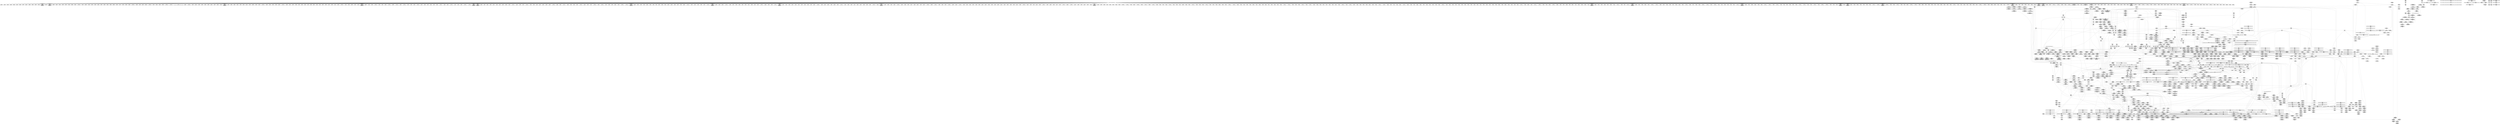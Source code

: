 digraph {
	CE0x4454510 [shape=record,shape=Mrecord,label="{CE0x4454510|aa_path_perm:_flags|Function::aa_path_perm&Arg::flags::|*SummSource*}"]
	CE0x4480560 [shape=record,shape=Mrecord,label="{CE0x4480560|__aa_current_profile:_tmp17|security/apparmor/include/context.h,138}"]
	CE0x43f3a30 [shape=record,shape=Mrecord,label="{CE0x43f3a30|__aa_current_profile:_tmp9|security/apparmor/include/context.h,138}"]
	CE0x43a4200 [shape=record,shape=Mrecord,label="{CE0x43a4200|i64*_getelementptr_inbounds_(_2_x_i64_,_2_x_i64_*___llvm_gcov_ctr55,_i64_0,_i64_1)|*Constant*|*SummSource*}"]
	CE0x43e0020 [shape=record,shape=Mrecord,label="{CE0x43e0020|get_current:_tmp2|*SummSource*}"]
	CE0x44d16d0 [shape=record,shape=Mrecord,label="{CE0x44d16d0|72:_i32,_:_CRE_271,272_}"]
	CE0x44e38e0 [shape=record,shape=Mrecord,label="{CE0x44e38e0|72:_i32,_:_CRE_984,988_}"]
	CE0x44ccb60 [shape=record,shape=Mrecord,label="{CE0x44ccb60|72:_i32,_:_CRE_173,174_}"]
	CE0x44e34a0 [shape=record,shape=Mrecord,label="{CE0x44e34a0|72:_i32,_:_CRE_980,981_}"]
	CE0x449b6f0 [shape=record,shape=Mrecord,label="{CE0x449b6f0|i64_6|*Constant*|*SummSource*}"]
	CE0x448ab60 [shape=record,shape=Mrecord,label="{CE0x448ab60|VOIDTB_TE:_CE_147,148_}"]
	CE0x44d13a0 [shape=record,shape=Mrecord,label="{CE0x44d13a0|72:_i32,_:_CRE_268,269_}"]
	CE0x43a9e20 [shape=record,shape=Mrecord,label="{CE0x43a9e20|common_perm_create:_call10|security/apparmor/lsm.c,256}"]
	CE0x44cf090 [shape=record,shape=Mrecord,label="{CE0x44cf090|72:_i32,_:_CRE_208,210_}"]
	CE0x4415b60 [shape=record,shape=Mrecord,label="{CE0x4415b60|_call_void_asm_sideeffect_1:_09ud2_0A.pushsection___bug_table,_22a_22_0A2:_09.long_1b_-_2b,_$_0:c_-_2b_0A_09.word_$_1:c_,_0_0A_09.org_2b+$_2:c_0A.popsection_,_i,i,i,_dirflag_,_fpsr_,_flags_(i8*_getelementptr_inbounds_(_36_x_i8_,_36_x_i8_*_.str12,_i32_0,_i32_0),_i32_100,_i64_12)_#2,_!dbg_!15490,_!srcloc_!15493|security/apparmor/include/context.h,100|*SummSource*}"]
	CE0x44cc0c0 [shape=record,shape=Mrecord,label="{CE0x44cc0c0|72:_i32,_:_CRE_163,164_}"]
	CE0x43ea600 [shape=record,shape=Mrecord,label="{CE0x43ea600|i64_13|*Constant*|*SummSink*}"]
	CE0x44d7cd0 [shape=record,shape=Mrecord,label="{CE0x44d7cd0|72:_i32,_:_CRE_561,562_}"]
	CE0x43ae7f0 [shape=record,shape=Mrecord,label="{CE0x43ae7f0|common_perm_create:_mnt|security/apparmor/lsm.c,253|*SummSource*}"]
	CE0x43afbe0 [shape=record,shape=Mrecord,label="{CE0x43afbe0|common_perm_create:_tmp18|security/apparmor/lsm.c,251}"]
	CE0x4416d30 [shape=record,shape=Mrecord,label="{CE0x4416d30|aa_cred_profile:_tmp23|security/apparmor/include/context.h,100|*SummSink*}"]
	CE0x4473bc0 [shape=record,shape=Mrecord,label="{CE0x4473bc0|__aa_current_profile:_tmp10|security/apparmor/include/context.h,138|*SummSink*}"]
	CE0x44a80c0 [shape=record,shape=Mrecord,label="{CE0x44a80c0|i64*_getelementptr_inbounds_(_16_x_i64_,_16_x_i64_*___llvm_gcov_ctr46,_i64_0,_i64_8)|*Constant*|*SummSource*}"]
	CE0x44ddfd0 [shape=record,shape=Mrecord,label="{CE0x44ddfd0|72:_i32,_:_CRE_865,866_}"]
	CE0x43b4810 [shape=record,shape=Mrecord,label="{CE0x43b4810|common_perm_create:_tmp8|security/apparmor/lsm.c,251|*SummSource*}"]
	CE0x4490100 [shape=record,shape=Mrecord,label="{CE0x4490100|aa_cred_profile:_tmp5|security/apparmor/include/context.h,99|*SummSource*}"]
	CE0x444c170 [shape=record,shape=Mrecord,label="{CE0x444c170|i64*_getelementptr_inbounds_(_5_x_i64_,_5_x_i64_*___llvm_gcov_ctr57,_i64_0,_i64_0)|*Constant*|*SummSource*}"]
	CE0x4487490 [shape=record,shape=Mrecord,label="{CE0x4487490|__aa_current_profile:_call4|security/apparmor/include/context.h,138|*SummSource*}"]
	CE0x4479c80 [shape=record,shape=Mrecord,label="{CE0x4479c80|VOIDTB_TE:_CE_182,183_}"]
	CE0x4487a80 [shape=record,shape=Mrecord,label="{CE0x4487a80|GLOBAL:_aa_cred_profile|*Constant*|*SummSink*}"]
	CE0x44dfe70 [shape=record,shape=Mrecord,label="{CE0x44dfe70|72:_i32,_:_CRE_894,895_}"]
	CE0x4377400 [shape=record,shape=Mrecord,label="{CE0x4377400|i64*_getelementptr_inbounds_(_17_x_i64_,_17_x_i64_*___llvm_gcov_ctr60,_i64_0,_i64_1)|*Constant*|*SummSource*}"]
	CE0x44cb0d0 [shape=record,shape=Mrecord,label="{CE0x44cb0d0|72:_i32,_:_CRE_148,149_}"]
	CE0x43c0770 [shape=record,shape=Mrecord,label="{CE0x43c0770|104:_%struct.inode*,_:_CRE_40,48_|*MultipleSource*|*LoadInst*|security/apparmor/lsm.c,253|security/apparmor/lsm.c,253}"]
	CE0x43c5960 [shape=record,shape=Mrecord,label="{CE0x43c5960|104:_%struct.inode*,_:_CRE_191,192_}"]
	CE0x4433d40 [shape=record,shape=Mrecord,label="{CE0x4433d40|VOIDTB_TE:_CE_307,308_}"]
	CE0x43c6080 [shape=record,shape=Mrecord,label="{CE0x43c6080|104:_%struct.inode*,_:_CRE_197,198_}"]
	CE0x43a6b70 [shape=record,shape=Mrecord,label="{CE0x43a6b70|common_perm:_tmp4|security/apparmor/lsm.c,169|*SummSource*}"]
	CE0x43c1200 [shape=record,shape=Mrecord,label="{CE0x43c1200|104:_%struct.inode*,_:_CRE_88,89_}"]
	CE0x43a3a70 [shape=record,shape=Mrecord,label="{CE0x43a3a70|__aa_current_profile:_tobool1|security/apparmor/include/context.h,138|*SummSource*}"]
	CE0x4488600 [shape=record,shape=Mrecord,label="{CE0x4488600|_ret_%struct.aa_profile*_%tmp34,_!dbg_!15510|security/apparmor/include/context.h,101|*SummSource*}"]
	CE0x44d2060 [shape=record,shape=Mrecord,label="{CE0x44d2060|72:_i32,_:_CRE_280,281_}"]
	CE0x4451090 [shape=record,shape=Mrecord,label="{CE0x4451090|common_perm:_tmp2|security/apparmor/lsm.c,169}"]
	CE0x43e3690 [shape=record,shape=Mrecord,label="{CE0x43e3690|mediated_filesystem:_tmp|*SummSink*}"]
	CE0x437f420 [shape=record,shape=Mrecord,label="{CE0x437f420|_call_void_mcount()_#2|*SummSink*}"]
	CE0x444ea50 [shape=record,shape=Mrecord,label="{CE0x444ea50|aa_cred_profile:_tmp2}"]
	CE0x44a7f40 [shape=record,shape=Mrecord,label="{CE0x44a7f40|i64*_getelementptr_inbounds_(_16_x_i64_,_16_x_i64_*___llvm_gcov_ctr46,_i64_0,_i64_8)|*Constant*}"]
	CE0x43ab060 [shape=record,shape=Mrecord,label="{CE0x43ab060|i64*_getelementptr_inbounds_(_17_x_i64_,_17_x_i64_*___llvm_gcov_ctr60,_i64_0,_i64_9)|*Constant*|*SummSource*}"]
	CE0x43c25a0 [shape=record,shape=Mrecord,label="{CE0x43c25a0|104:_%struct.inode*,_:_CRE_147,148_}"]
	CE0x44cfd50 [shape=record,shape=Mrecord,label="{CE0x44cfd50|72:_i32,_:_CRE_247,248_}"]
	CE0x447a0d0 [shape=record,shape=Mrecord,label="{CE0x447a0d0|__aa_current_profile:_tmp7|security/apparmor/include/context.h,138|*SummSink*}"]
	CE0x44cd3e0 [shape=record,shape=Mrecord,label="{CE0x44cd3e0|72:_i32,_:_CRE_181,182_}"]
	CE0x43b1b00 [shape=record,shape=Mrecord,label="{CE0x43b1b00|aa_cred_profile:_tmp9|security/apparmor/include/context.h,100}"]
	CE0x44cfe60 [shape=record,shape=Mrecord,label="{CE0x44cfe60|72:_i32,_:_CRE_248,249_}"]
	CE0x43aac70 [shape=record,shape=Mrecord,label="{CE0x43aac70|get_current:_entry|*SummSource*}"]
	CE0x4483540 [shape=record,shape=Mrecord,label="{CE0x4483540|VOIDTB_TE:_CE_179,180_}"]
	CE0x43eca20 [shape=record,shape=Mrecord,label="{CE0x43eca20|i32_10|*Constant*}"]
	CE0x4396510 [shape=record,shape=Mrecord,label="{CE0x4396510|mediated_filesystem:_tmp3|*SummSource*}"]
	CE0x437f750 [shape=record,shape=Mrecord,label="{CE0x437f750|common_perm_create:_tmp|*SummSink*}"]
	CE0x44d55b0 [shape=record,shape=Mrecord,label="{CE0x44d55b0|72:_i32,_:_CRE_464,472_}"]
	CE0x439f320 [shape=record,shape=Mrecord,label="{CE0x439f320|mediated_filesystem:_tmp4|*LoadInst*|security/apparmor/include/apparmor.h,117|*SummSink*}"]
	CE0x44170a0 [shape=record,shape=Mrecord,label="{CE0x44170a0|i64*_getelementptr_inbounds_(_16_x_i64_,_16_x_i64_*___llvm_gcov_ctr46,_i64_0,_i64_10)|*Constant*}"]
	CE0x43a3370 [shape=record,shape=Mrecord,label="{CE0x43a3370|common_perm_dir_dentry:_tmp|*SummSink*}"]
	"CONST[source:2(external),value:2(dynamic)][purpose:{subject}]"
	CE0x44363e0 [shape=record,shape=Mrecord,label="{CE0x44363e0|72:_i32,_:_CRE_140,141_}"]
	CE0x4481ae0 [shape=record,shape=Mrecord,label="{CE0x4481ae0|_call_void_lockdep_rcu_suspicious(i8*_getelementptr_inbounds_(_36_x_i8_,_36_x_i8_*_.str12,_i32_0,_i32_0),_i32_138,_i8*_getelementptr_inbounds_(_45_x_i8_,_45_x_i8_*_.str14,_i32_0,_i32_0))_#7,_!dbg_!15483|security/apparmor/include/context.h,138|*SummSource*}"]
	CE0x44d5f10 [shape=record,shape=Mrecord,label="{CE0x44d5f10|72:_i32,_:_CRE_480,481_}"]
	CE0x4493f50 [shape=record,shape=Mrecord,label="{CE0x4493f50|VOIDTB_TE:_CE_16,24_}"]
	CE0x444a010 [shape=record,shape=Mrecord,label="{CE0x444a010|common_perm:_cond|Function::common_perm&Arg::cond::}"]
	CE0x43c0c90 [shape=record,shape=Mrecord,label="{CE0x43c0c90|104:_%struct.inode*,_:_CRE_64,72_|*MultipleSource*|*LoadInst*|security/apparmor/lsm.c,253|security/apparmor/lsm.c,253}"]
	CE0x448d260 [shape=record,shape=Mrecord,label="{CE0x448d260|aa_cred_profile:_tobool1|security/apparmor/include/context.h,100|*SummSource*}"]
	CE0x44cb730 [shape=record,shape=Mrecord,label="{CE0x44cb730|72:_i32,_:_CRE_154,155_}"]
	CE0x44a0d10 [shape=record,shape=Mrecord,label="{CE0x44a0d10|i64*_getelementptr_inbounds_(_16_x_i64_,_16_x_i64_*___llvm_gcov_ctr46,_i64_0,_i64_15)|*Constant*}"]
	CE0x43c4790 [shape=record,shape=Mrecord,label="{CE0x43c4790|104:_%struct.inode*,_:_CRE_176,177_}"]
	CE0x44d8ee0 [shape=record,shape=Mrecord,label="{CE0x44d8ee0|72:_i32,_:_CRE_578,579_}"]
	CE0x4476c10 [shape=record,shape=Mrecord,label="{CE0x4476c10|i64*_getelementptr_inbounds_(_11_x_i64_,_11_x_i64_*___llvm_gcov_ctr58,_i64_0,_i64_6)|*Constant*}"]
	CE0x4448c40 [shape=record,shape=Mrecord,label="{CE0x4448c40|GLOBAL:_common_perm|*Constant*|*SummSource*}"]
	CE0x43ee7d0 [shape=record,shape=Mrecord,label="{CE0x43ee7d0|aa_path_perm:_flags|Function::aa_path_perm&Arg::flags::|*SummSink*}"]
	CE0x447f670 [shape=record,shape=Mrecord,label="{CE0x447f670|i32_138|*Constant*|*SummSink*}"]
	CE0x439c070 [shape=record,shape=Mrecord,label="{CE0x439c070|common_perm_create:_return}"]
	CE0x4434e10 [shape=record,shape=Mrecord,label="{CE0x4434e10|72:_i32,_:_CRE_8,12_}"]
	CE0x446e420 [shape=record,shape=Mrecord,label="{CE0x446e420|i64*_getelementptr_inbounds_(_16_x_i64_,_16_x_i64_*___llvm_gcov_ctr46,_i64_0,_i64_4)|*Constant*|*SummSource*}"]
	CE0x4484550 [shape=record,shape=Mrecord,label="{CE0x4484550|i64*_getelementptr_inbounds_(_16_x_i64_,_16_x_i64_*___llvm_gcov_ctr46,_i64_0,_i64_8)|*Constant*|*SummSink*}"]
	CE0x43ea960 [shape=record,shape=Mrecord,label="{CE0x43ea960|common_perm_create:_tmp29|security/apparmor/lsm.c,253|*SummSource*}"]
	CE0x44915b0 [shape=record,shape=Mrecord,label="{CE0x44915b0|aa_cred_profile:_security|security/apparmor/include/context.h,99}"]
	CE0x4498dc0 [shape=record,shape=Mrecord,label="{CE0x4498dc0|VOIDTB_TE:_CE_24,40_}"]
	CE0x43ef060 [shape=record,shape=Mrecord,label="{CE0x43ef060|aa_path_perm:_cond|Function::aa_path_perm&Arg::cond::|*SummSource*}"]
	CE0x4419180 [shape=record,shape=Mrecord,label="{CE0x4419180|i64*_getelementptr_inbounds_(_16_x_i64_,_16_x_i64_*___llvm_gcov_ctr46,_i64_0,_i64_9)|*Constant*|*SummSink*}"]
	CE0x43820d0 [shape=record,shape=Mrecord,label="{CE0x43820d0|44:_i32,_48:_i16,_128:_i8*,_:_SCMRE_4,6_|*MultipleSource*|security/apparmor/lsm.c, 251|security/apparmor/lsm.c,251}"]
	CE0x4478d90 [shape=record,shape=Mrecord,label="{CE0x4478d90|aa_cred_profile:_do.end}"]
	CE0x444c810 [shape=record,shape=Mrecord,label="{CE0x444c810|__aa_current_profile:_tmp3|*SummSink*}"]
	CE0x44df2c0 [shape=record,shape=Mrecord,label="{CE0x44df2c0|72:_i32,_:_CRE_883,884_}"]
	CE0x43f7d00 [shape=record,shape=Mrecord,label="{CE0x43f7d00|get_current:_bb}"]
	CE0x43e0e00 [shape=record,shape=Mrecord,label="{CE0x43e0e00|get_current:_tmp|*SummSource*}"]
	CE0x44e35b0 [shape=record,shape=Mrecord,label="{CE0x44e35b0|72:_i32,_:_CRE_981,982_}"]
	CE0x44826f0 [shape=record,shape=Mrecord,label="{CE0x44826f0|i64*_getelementptr_inbounds_(_11_x_i64_,_11_x_i64_*___llvm_gcov_ctr58,_i64_0,_i64_10)|*Constant*}"]
	CE0x41007e0 [shape=record,shape=Mrecord,label="{CE0x41007e0|i32_6|*Constant*}"]
	CE0x4497510 [shape=record,shape=Mrecord,label="{CE0x4497510|aa_cred_profile:_tobool4|security/apparmor/include/context.h,100|*SummSink*}"]
	CE0x43e6df0 [shape=record,shape=Mrecord,label="{CE0x43e6df0|104:_%struct.inode*,_:_CRE_214,215_}"]
	CE0x43a4700 [shape=record,shape=Mrecord,label="{CE0x43a4700|i64*_getelementptr_inbounds_(_2_x_i64_,_2_x_i64_*___llvm_gcov_ctr55,_i64_0,_i64_0)|*Constant*}"]
	CE0x44a9e80 [shape=record,shape=Mrecord,label="{CE0x44a9e80|aa_cred_profile:_tmp3}"]
	CE0x44da640 [shape=record,shape=Mrecord,label="{CE0x44da640|72:_i32,_:_CRE_600,601_}"]
	CE0x44d56c0 [shape=record,shape=Mrecord,label="{CE0x44d56c0|72:_i32,_:_CRE_472,473_}"]
	CE0x447aa70 [shape=record,shape=Mrecord,label="{CE0x447aa70|i64_4|*Constant*}"]
	CE0x4387c50 [shape=record,shape=Mrecord,label="{CE0x4387c50|common_perm_create:_if.end|*SummSource*}"]
	CE0x44731d0 [shape=record,shape=Mrecord,label="{CE0x44731d0|COLLAPSED:_GCMRE___llvm_gcov_ctr58_internal_global_11_x_i64_zeroinitializer:_elem_0:default:}"]
	CE0x44aa550 [shape=record,shape=Mrecord,label="{CE0x44aa550|aa_cred_profile:_tmp16|security/apparmor/include/context.h,100|*SummSink*}"]
	CE0x44d4150 [shape=record,shape=Mrecord,label="{CE0x44d4150|72:_i32,_:_CRE_311,312_}"]
	CE0x44d4040 [shape=record,shape=Mrecord,label="{CE0x44d4040|72:_i32,_:_CRE_310,311_}"]
	CE0x4485a60 [shape=record,shape=Mrecord,label="{CE0x4485a60|__aa_current_profile:_call3|security/apparmor/include/context.h,138}"]
	CE0x444f1a0 [shape=record,shape=Mrecord,label="{CE0x444f1a0|GLOBAL:___llvm_gcov_ctr58|Global_var:__llvm_gcov_ctr58|*SummSink*}"]
	CE0x4450610 [shape=record,shape=Mrecord,label="{CE0x4450610|common_perm:_mode|security/apparmor/lsm.c,169}"]
	CE0x439d9b0 [shape=record,shape=Mrecord,label="{CE0x439d9b0|common_perm_create:_tmp9|security/apparmor/lsm.c,251}"]
	CE0x446ff40 [shape=record,shape=Mrecord,label="{CE0x446ff40|__aa_current_profile:_if.end}"]
	CE0x4390350 [shape=record,shape=Mrecord,label="{CE0x4390350|i64*_getelementptr_inbounds_(_17_x_i64_,_17_x_i64_*___llvm_gcov_ctr60,_i64_0,_i64_15)|*Constant*|*SummSink*}"]
	CE0x4472b20 [shape=record,shape=Mrecord,label="{CE0x4472b20|__aa_current_profile:_if.then|*SummSink*}"]
	CE0x448b5e0 [shape=record,shape=Mrecord,label="{CE0x448b5e0|VOIDTB_TE:_CE_145,146_}"]
	CE0x43a8b60 [shape=record,shape=Mrecord,label="{CE0x43a8b60|i8*_getelementptr_inbounds_(_45_x_i8_,_45_x_i8_*_.str14,_i32_0,_i32_0)|*Constant*|*SummSource*}"]
	CE0x44cbd90 [shape=record,shape=Mrecord,label="{CE0x44cbd90|72:_i32,_:_CRE_160,161_}"]
	CE0x44509e0 [shape=record,shape=Mrecord,label="{CE0x44509e0|aa_cred_profile:_if.end|*SummSource*}"]
	CE0x44e0a20 [shape=record,shape=Mrecord,label="{CE0x44e0a20|72:_i32,_:_CRE_905,906_}"]
	CE0x4490be0 [shape=record,shape=Mrecord,label="{CE0x4490be0|VOIDTB_TE:_CE_190,191_}"]
	CE0x447c460 [shape=record,shape=Mrecord,label="{CE0x447c460|__aa_current_profile:_tmp12|security/apparmor/include/context.h,138|*SummSource*}"]
	CE0x44801e0 [shape=record,shape=Mrecord,label="{CE0x44801e0|i64*_getelementptr_inbounds_(_11_x_i64_,_11_x_i64_*___llvm_gcov_ctr58,_i64_0,_i64_9)|*Constant*|*SummSink*}"]
	CE0x4471ae0 [shape=record,shape=Mrecord,label="{CE0x4471ae0|__aa_current_profile:_tmp4|security/apparmor/include/context.h,138}"]
	CE0x439dc00 [shape=record,shape=Mrecord,label="{CE0x439dc00|mediated_filesystem:_entry|*SummSource*}"]
	CE0x4436930 [shape=record,shape=Mrecord,label="{CE0x4436930|72:_i32,_:_CRE_145,146_}"]
	CE0x43ad840 [shape=record,shape=Mrecord,label="{CE0x43ad840|i32_4|*Constant*|*SummSource*}"]
	CE0x44ce0a0 [shape=record,shape=Mrecord,label="{CE0x44ce0a0|72:_i32,_:_CRE_193,194_}"]
	CE0x44df4e0 [shape=record,shape=Mrecord,label="{CE0x44df4e0|72:_i32,_:_CRE_885,886_}"]
	CE0x438db60 [shape=record,shape=Mrecord,label="{CE0x438db60|common_perm_create:_tmp32|security/apparmor/lsm.c,253|*SummSink*}"]
	CE0x44d8000 [shape=record,shape=Mrecord,label="{CE0x44d8000|72:_i32,_:_CRE_564,565_}"]
	CE0x43dfa60 [shape=record,shape=Mrecord,label="{CE0x43dfa60|get_current:_tmp1|*SummSink*}"]
	CE0x44e03c0 [shape=record,shape=Mrecord,label="{CE0x44e03c0|72:_i32,_:_CRE_899,900_}"]
	CE0x4474fd0 [shape=record,shape=Mrecord,label="{CE0x4474fd0|__aa_current_profile:_tobool|security/apparmor/include/context.h,138|*SummSource*}"]
	CE0x44d0900 [shape=record,shape=Mrecord,label="{CE0x44d0900|72:_i32,_:_CRE_258,259_}"]
	CE0x444eef0 [shape=record,shape=Mrecord,label="{CE0x444eef0|GLOBAL:___aa_current_profile|*Constant*}"]
	"CONST[source:2(external),value:2(dynamic)][purpose:{object}]"
	CE0x4391050 [shape=record,shape=Mrecord,label="{CE0x4391050|common_perm_create:_tmp15|security/apparmor/lsm.c,251|*SummSource*}"]
	CE0x43dfc10 [shape=record,shape=Mrecord,label="{CE0x43dfc10|__aa_current_profile:_tmp2|*SummSource*}"]
	CE0x44ccfa0 [shape=record,shape=Mrecord,label="{CE0x44ccfa0|72:_i32,_:_CRE_177,178_}"]
	CE0x4486290 [shape=record,shape=Mrecord,label="{CE0x4486290|get_current:_entry}"]
	CE0x448e250 [shape=record,shape=Mrecord,label="{CE0x448e250|VOIDTB_TE:_CE_161,162_}"]
	CE0x43df7c0 [shape=record,shape=Mrecord,label="{CE0x43df7c0|__aa_current_profile:_bb|*SummSink*}"]
	CE0x44749f0 [shape=record,shape=Mrecord,label="{CE0x44749f0|aa_cred_profile:_tmp10|security/apparmor/include/context.h,100|*SummSource*}"]
	CE0x44d3af0 [shape=record,shape=Mrecord,label="{CE0x44d3af0|72:_i32,_:_CRE_305,306_}"]
	CE0x44dc0d0 [shape=record,shape=Mrecord,label="{CE0x44dc0d0|72:_i32,_:_CRE_632,640_}"]
	CE0x4485400 [shape=record,shape=Mrecord,label="{CE0x4485400|__aa_current_profile:_tmp20|security/apparmor/include/context.h,138}"]
	CE0x43b05e0 [shape=record,shape=Mrecord,label="{CE0x43b05e0|common_perm_create:_if.end9}"]
	CE0x4449800 [shape=record,shape=Mrecord,label="{CE0x4449800|common_perm:_path|Function::common_perm&Arg::path::|*SummSource*}"]
	CE0x44ded70 [shape=record,shape=Mrecord,label="{CE0x44ded70|72:_i32,_:_CRE_878,879_}"]
	CE0x447ff70 [shape=record,shape=Mrecord,label="{CE0x447ff70|i64*_getelementptr_inbounds_(_11_x_i64_,_11_x_i64_*___llvm_gcov_ctr58,_i64_0,_i64_9)|*Constant*|*SummSource*}"]
	CE0x439be10 [shape=record,shape=Mrecord,label="{CE0x439be10|common_perm_create:_land.lhs.true2|*SummSource*}"]
	CE0x444bf00 [shape=record,shape=Mrecord,label="{CE0x444bf00|common_perm:_if.end|*SummSource*}"]
	CE0x44dc870 [shape=record,shape=Mrecord,label="{CE0x44dc870|72:_i32,_:_CRE_684,688_}"]
	CE0x43c1030 [shape=record,shape=Mrecord,label="{CE0x43c1030|104:_%struct.inode*,_:_CRE_80,88_|*MultipleSource*|*LoadInst*|security/apparmor/lsm.c,253|security/apparmor/lsm.c,253}"]
	CE0x43ab540 [shape=record,shape=Mrecord,label="{CE0x43ab540|i32_78|*Constant*}"]
	CE0x445a5b0 [shape=record,shape=Mrecord,label="{CE0x445a5b0|i64*_getelementptr_inbounds_(_2_x_i64_,_2_x_i64_*___llvm_gcov_ctr56,_i64_0,_i64_1)|*Constant*|*SummSource*}"]
	CE0x44e13b0 [shape=record,shape=Mrecord,label="{CE0x44e13b0|72:_i32,_:_CRE_914,915_}"]
	CE0x43b1e90 [shape=record,shape=Mrecord,label="{CE0x43b1e90|common_perm_create:_tmp1|*SummSource*}"]
	CE0x43e83b0 [shape=record,shape=Mrecord,label="{CE0x43e83b0|104:_%struct.inode*,_:_CRE_272,280_|*MultipleSource*|*LoadInst*|security/apparmor/lsm.c,253|security/apparmor/lsm.c,253}"]
	CE0x4382200 [shape=record,shape=Mrecord,label="{CE0x4382200|_call_void_mcount()_#2|*SummSource*}"]
	CE0x44d8550 [shape=record,shape=Mrecord,label="{CE0x44d8550|72:_i32,_:_CRE_569,570_}"]
	CE0x44d8cc0 [shape=record,shape=Mrecord,label="{CE0x44d8cc0|72:_i32,_:_CRE_576,577_}"]
	CE0x44d4b10 [shape=record,shape=Mrecord,label="{CE0x44d4b10|72:_i32,_:_CRE_384,388_}"]
	CE0x44cfa20 [shape=record,shape=Mrecord,label="{CE0x44cfa20|72:_i32,_:_CRE_244,245_}"]
	CE0x44dec60 [shape=record,shape=Mrecord,label="{CE0x44dec60|72:_i32,_:_CRE_877,878_}"]
	CE0x43f6810 [shape=record,shape=Mrecord,label="{CE0x43f6810|_ret_i32_%call,_!dbg_!15477|security/apparmor/lsm.c,191}"]
	CE0x439e0d0 [shape=record,shape=Mrecord,label="{CE0x439e0d0|mediated_filesystem:_inode|Function::mediated_filesystem&Arg::inode::|*SummSource*}"]
	CE0x4377190 [shape=record,shape=Mrecord,label="{CE0x4377190|common_perm_create:_cond|security/apparmor/lsm.c, 251|*SummSource*}"]
	CE0x43aa0d0 [shape=record,shape=Mrecord,label="{CE0x43aa0d0|common_perm_create:_tmp36|security/apparmor/lsm.c,256|*SummSource*}"]
	CE0x43bdcb0 [shape=record,shape=Mrecord,label="{CE0x43bdcb0|common_perm_create:_tmp25|security/apparmor/lsm.c,253|*SummSink*}"]
	CE0x44d7670 [shape=record,shape=Mrecord,label="{CE0x44d7670|72:_i32,_:_CRE_555,556_}"]
	CE0x446da20 [shape=record,shape=Mrecord,label="{CE0x446da20|aa_cred_profile:_tmp9|security/apparmor/include/context.h,100|*SummSource*}"]
	CE0x4493a00 [shape=record,shape=Mrecord,label="{CE0x4493a00|aa_cred_profile:_tmp12|security/apparmor/include/context.h,100|*SummSink*}"]
	CE0x43999e0 [shape=record,shape=Mrecord,label="{CE0x43999e0|common_perm:_cmp|security/apparmor/lsm.c,169}"]
	CE0x44d9650 [shape=record,shape=Mrecord,label="{CE0x44d9650|72:_i32,_:_CRE_585,586_}"]
	CE0x4416b70 [shape=record,shape=Mrecord,label="{CE0x4416b70|aa_cred_profile:_tmp23|security/apparmor/include/context.h,100|*SummSource*}"]
	CE0x43f3cd0 [shape=record,shape=Mrecord,label="{CE0x43f3cd0|__aa_current_profile:_tmp9|security/apparmor/include/context.h,138|*SummSink*}"]
	CE0x43beff0 [shape=record,shape=Mrecord,label="{CE0x43beff0|common_perm_create:_tmp27|*LoadInst*|security/apparmor/lsm.c,253|*SummSink*}"]
	CE0x44d6c00 [shape=record,shape=Mrecord,label="{CE0x44d6c00|72:_i32,_:_CRE_508,512_}"]
	CE0x43c3f40 [shape=record,shape=Mrecord,label="{CE0x43c3f40|104:_%struct.inode*,_:_CRE_169,170_}"]
	CE0x43be1d0 [shape=record,shape=Mrecord,label="{CE0x43be1d0|common_perm_create:_tmp26|security/apparmor/lsm.c,253|*SummSink*}"]
	CE0x444afb0 [shape=record,shape=Mrecord,label="{CE0x444afb0|__aa_current_profile:_entry|*SummSink*}"]
	CE0x448ee30 [shape=record,shape=Mrecord,label="{CE0x448ee30|i64*_getelementptr_inbounds_(_16_x_i64_,_16_x_i64_*___llvm_gcov_ctr46,_i64_0,_i64_0)|*Constant*}"]
	CE0x44d8770 [shape=record,shape=Mrecord,label="{CE0x44d8770|72:_i32,_:_CRE_571,572_}"]
	CE0x4491d30 [shape=record,shape=Mrecord,label="{CE0x4491d30|VOIDTB_TE:_CE_210,211_}"]
	CE0x4480be0 [shape=record,shape=Mrecord,label="{CE0x4480be0|__aa_current_profile:_tmp15|security/apparmor/include/context.h,138|*SummSource*}"]
	CE0x44d1070 [shape=record,shape=Mrecord,label="{CE0x44d1070|72:_i32,_:_CRE_265,266_}"]
	CE0x4474620 [shape=record,shape=Mrecord,label="{CE0x4474620|i64*_getelementptr_inbounds_(_11_x_i64_,_11_x_i64_*___llvm_gcov_ctr58,_i64_0,_i64_0)|*Constant*}"]
	CE0x43efba0 [shape=record,shape=Mrecord,label="{CE0x43efba0|_ret_i1_%lnot,_!dbg_!15473|security/apparmor/include/apparmor.h,117|*SummSource*}"]
	CE0x437f2c0 [shape=record,shape=Mrecord,label="{CE0x437f2c0|_call_void_mcount()_#2}"]
	CE0x4372380 [shape=record,shape=Mrecord,label="{CE0x4372380|common_perm_create:_mask|Function::common_perm_create&Arg::mask::}"]
	CE0x43ad610 [shape=record,shape=Mrecord,label="{CE0x43ad610|common_perm_create:_tmp21|security/apparmor/lsm.c,251|*SummSink*}"]
	CE0x44d3d10 [shape=record,shape=Mrecord,label="{CE0x44d3d10|72:_i32,_:_CRE_307,308_}"]
	CE0x43bdf20 [shape=record,shape=Mrecord,label="{CE0x43bdf20|common_perm_create:_tmp26|security/apparmor/lsm.c,253}"]
	CE0x4498c50 [shape=record,shape=Mrecord,label="{CE0x4498c50|aa_cred_profile:_lor.end|*SummSource*}"]
	CE0x44cff70 [shape=record,shape=Mrecord,label="{CE0x44cff70|72:_i32,_:_CRE_249,250_}"]
	CE0x43f8310 [shape=record,shape=Mrecord,label="{CE0x43f8310|i64*_getelementptr_inbounds_(_2_x_i64_,_2_x_i64_*___llvm_gcov_ctr112,_i64_0,_i64_0)|*Constant*}"]
	CE0x44ddec0 [shape=record,shape=Mrecord,label="{CE0x44ddec0|72:_i32,_:_CRE_864,865_}"]
	CE0x43e9ff0 [shape=record,shape=Mrecord,label="{CE0x43e9ff0|common_perm_create:_tmp28|security/apparmor/lsm.c,253}"]
	CE0x44d0c30 [shape=record,shape=Mrecord,label="{CE0x44d0c30|72:_i32,_:_CRE_261,262_}"]
	CE0x44e28f0 [shape=record,shape=Mrecord,label="{CE0x44e28f0|72:_i32,_:_CRE_934,935_}"]
	CE0x4470990 [shape=record,shape=Mrecord,label="{CE0x4470990|aa_cred_profile:_lnot3|security/apparmor/include/context.h,100}"]
	CE0x44ce5f0 [shape=record,shape=Mrecord,label="{CE0x44ce5f0|72:_i32,_:_CRE_198,199_}"]
	CE0x4481160 [shape=record,shape=Mrecord,label="{CE0x4481160|__aa_current_profile:_tmp16|security/apparmor/include/context.h,138}"]
	CE0x44dbeb0 [shape=record,shape=Mrecord,label="{CE0x44dbeb0|72:_i32,_:_CRE_623,624_}"]
	CE0x44868e0 [shape=record,shape=Mrecord,label="{CE0x44868e0|__aa_current_profile:_cred|security/apparmor/include/context.h,138|*SummSink*}"]
	CE0x43b3ea0 [shape=record,shape=Mrecord,label="{CE0x43b3ea0|common_perm_create:_tobool1|security/apparmor/lsm.c,251}"]
	CE0x437c9f0 [shape=record,shape=Mrecord,label="{CE0x437c9f0|apparmor_path_mknod:_tmp1|*SummSink*}"]
	CE0x443b8b0 [shape=record,shape=Mrecord,label="{CE0x443b8b0|VOIDTB_TE:_CE_296,304_}"]
	CE0x4478570 [shape=record,shape=Mrecord,label="{CE0x4478570|i64*_getelementptr_inbounds_(_16_x_i64_,_16_x_i64_*___llvm_gcov_ctr46,_i64_0,_i64_4)|*Constant*|*SummSink*}"]
	CE0x438dbd0 [shape=record,shape=Mrecord,label="{CE0x438dbd0|i64*_getelementptr_inbounds_(_17_x_i64_,_17_x_i64_*___llvm_gcov_ctr60,_i64_0,_i64_14)|*Constant*|*SummSource*}"]
	CE0x4417220 [shape=record,shape=Mrecord,label="{CE0x4417220|i64*_getelementptr_inbounds_(_16_x_i64_,_16_x_i64_*___llvm_gcov_ctr46,_i64_0,_i64_10)|*Constant*|*SummSource*}"]
	CE0x4383d60 [shape=record,shape=Mrecord,label="{CE0x4383d60|i64_3|*Constant*|*SummSink*}"]
	CE0x4376330 [shape=record,shape=Mrecord,label="{CE0x4376330|_ret_%struct.task_struct*_%tmp4,_!dbg_!15471|./arch/x86/include/asm/current.h,14|*SummSource*}"]
	CE0x44d6240 [shape=record,shape=Mrecord,label="{CE0x44d6240|72:_i32,_:_CRE_483,484_}"]
	CE0x437ed40 [shape=record,shape=Mrecord,label="{CE0x437ed40|_ret_i32_%retval.0,_!dbg_!15515|security/apparmor/lsm.c,257|*SummSource*}"]
	CE0x44ccc70 [shape=record,shape=Mrecord,label="{CE0x44ccc70|72:_i32,_:_CRE_174,175_}"]
	CE0x448e490 [shape=record,shape=Mrecord,label="{CE0x448e490|aa_cred_profile:_tobool|security/apparmor/include/context.h,100}"]
	CE0x448e500 [shape=record,shape=Mrecord,label="{CE0x448e500|aa_cred_profile:_tobool|security/apparmor/include/context.h,100|*SummSource*}"]
	CE0x44cf910 [shape=record,shape=Mrecord,label="{CE0x44cf910|72:_i32,_:_CRE_243,244_}"]
	CE0x44d8990 [shape=record,shape=Mrecord,label="{CE0x44d8990|72:_i32,_:_CRE_573,574_}"]
	CE0x4484c70 [shape=record,shape=Mrecord,label="{CE0x4484c70|get_current:_tmp1}"]
	CE0x447ad50 [shape=record,shape=Mrecord,label="{CE0x447ad50|aa_cred_profile:_lnot|security/apparmor/include/context.h,100|*SummSource*}"]
	CE0x44738a0 [shape=record,shape=Mrecord,label="{CE0x44738a0|__aa_current_profile:_tmp10|security/apparmor/include/context.h,138}"]
	CE0x44d6f30 [shape=record,shape=Mrecord,label="{CE0x44d6f30|72:_i32,_:_CRE_528,536_}"]
	CE0x43c6d90 [shape=record,shape=Mrecord,label="{CE0x43c6d90|104:_%struct.inode*,_:_CRE_208,209_}"]
	CE0x44dddb0 [shape=record,shape=Mrecord,label="{CE0x44dddb0|72:_i32,_:_CRE_856,864_}"]
	CE0x445e630 [shape=record,shape=Mrecord,label="{CE0x445e630|get_current:_tmp3}"]
	CE0x43a4130 [shape=record,shape=Mrecord,label="{CE0x43a4130|i64*_getelementptr_inbounds_(_2_x_i64_,_2_x_i64_*___llvm_gcov_ctr55,_i64_0,_i64_1)|*Constant*}"]
	CE0x4494800 [shape=record,shape=Mrecord,label="{CE0x4494800|COLLAPSED:_GCMRE___llvm_gcov_ctr46_internal_global_16_x_i64_zeroinitializer:_elem_0:default:}"]
	CE0x438cfe0 [shape=record,shape=Mrecord,label="{CE0x438cfe0|common_perm_create:_tmp11|security/apparmor/lsm.c,251|*SummSource*}"]
	CE0x44cdf90 [shape=record,shape=Mrecord,label="{CE0x44cdf90|72:_i32,_:_CRE_192,193_}"]
	CE0x4457ac0 [shape=record,shape=Mrecord,label="{CE0x4457ac0|aa_path_perm:_entry|*SummSource*}"]
	CE0x448ce40 [shape=record,shape=Mrecord,label="{CE0x448ce40|VOIDTB_TE:_CE_90,91_}"]
	CE0x448e820 [shape=record,shape=Mrecord,label="{CE0x448e820|VOIDTB_TE:_CE_155,156_}"]
	CE0x447d3e0 [shape=record,shape=Mrecord,label="{CE0x447d3e0|__aa_current_profile:_tmp14|security/apparmor/include/context.h,138}"]
	CE0x43c6b30 [shape=record,shape=Mrecord,label="{CE0x43c6b30|104:_%struct.inode*,_:_CRE_206,207_}"]
	CE0x43f8490 [shape=record,shape=Mrecord,label="{CE0x43f8490|get_current:_bb|*SummSink*}"]
	CE0x43ecc60 [shape=record,shape=Mrecord,label="{CE0x43ecc60|mediated_filesystem:_tmp4|*LoadInst*|security/apparmor/include/apparmor.h,117}"]
	CE0x44d1e40 [shape=record,shape=Mrecord,label="{CE0x44d1e40|72:_i32,_:_CRE_278,279_}"]
	CE0x43a1b00 [shape=record,shape=Mrecord,label="{CE0x43a1b00|i64_1|*Constant*}"]
	CE0x43b0500 [shape=record,shape=Mrecord,label="{CE0x43b0500|common_perm_create:_do.end|*SummSink*}"]
	CE0x4450740 [shape=record,shape=Mrecord,label="{CE0x4450740|GLOBAL:___llvm_gcov_ctr57|Global_var:__llvm_gcov_ctr57|*SummSink*}"]
	CE0x44d47e0 [shape=record,shape=Mrecord,label="{CE0x44d47e0|72:_i32,_:_CRE_352,360_}"]
	CE0x449bf80 [shape=record,shape=Mrecord,label="{CE0x449bf80|aa_cred_profile:_tmp15|security/apparmor/include/context.h,100}"]
	CE0x4391760 [shape=record,shape=Mrecord,label="{CE0x4391760|common_perm_create:_tmp16|security/apparmor/lsm.c,251|*SummSource*}"]
	CE0x44744f0 [shape=record,shape=Mrecord,label="{CE0x44744f0|__aa_current_profile:_if.end|*SummSink*}"]
	CE0x4457c20 [shape=record,shape=Mrecord,label="{CE0x4457c20|aa_path_perm:_entry|*SummSink*}"]
	CE0x44d6020 [shape=record,shape=Mrecord,label="{CE0x44d6020|72:_i32,_:_CRE_481,482_}"]
	CE0x44d2e30 [shape=record,shape=Mrecord,label="{CE0x44d2e30|72:_i32,_:_CRE_293,294_}"]
	CE0x4397d60 [shape=record,shape=Mrecord,label="{CE0x4397d60|common_perm_create:_tmp4|security/apparmor/lsm.c,251|*SummSource*}"]
	CE0x43c4fe0 [shape=record,shape=Mrecord,label="{CE0x43c4fe0|104:_%struct.inode*,_:_CRE_183,184_}"]
	CE0x437b300 [shape=record,shape=Mrecord,label="{CE0x437b300|i32_16|*Constant*}"]
	CE0x43c29e0 [shape=record,shape=Mrecord,label="{CE0x43c29e0|104:_%struct.inode*,_:_CRE_151,152_}"]
	CE0x447c300 [shape=record,shape=Mrecord,label="{CE0x447c300|__aa_current_profile:_tmp12|security/apparmor/include/context.h,138}"]
	CE0x44a1490 [shape=record,shape=Mrecord,label="{CE0x44a1490|72:_%struct.hlist_bl_node**,_80:_%struct.dentry*,_104:_%struct.inode*,_:_CRE:_elem_0:default:}"]
	CE0x4375ca0 [shape=record,shape=Mrecord,label="{CE0x4375ca0|i64_1|*Constant*}"]
	CE0x4394a20 [shape=record,shape=Mrecord,label="{CE0x4394a20|GLOBAL:_current_task|Global_var:current_task}"]
	CE0x448c6d0 [shape=record,shape=Mrecord,label="{CE0x448c6d0|VOIDTB_TE:_CE_96,104_}"]
	CE0x43bdb40 [shape=record,shape=Mrecord,label="{CE0x43bdb40|common_perm_create:_tmp25|security/apparmor/lsm.c,253|*SummSource*}"]
	CE0x43ab830 [shape=record,shape=Mrecord,label="{CE0x43ab830|common_perm_create:_cred|security/apparmor/lsm.c,251|*SummSink*}"]
	CE0x43a6ce0 [shape=record,shape=Mrecord,label="{CE0x43a6ce0|i64*_getelementptr_inbounds_(_5_x_i64_,_5_x_i64_*___llvm_gcov_ctr57,_i64_0,_i64_3)|*Constant*|*SummSink*}"]
	CE0x43e6f20 [shape=record,shape=Mrecord,label="{CE0x43e6f20|104:_%struct.inode*,_:_CRE_215,216_}"]
	CE0x44d3270 [shape=record,shape=Mrecord,label="{CE0x44d3270|72:_i32,_:_CRE_297,298_}"]
	"CONST[source:0(mediator),value:2(dynamic)][purpose:{subject}]"
	CE0x4417890 [shape=record,shape=Mrecord,label="{CE0x4417890|aa_cred_profile:_tmp24|security/apparmor/include/context.h,100|*SummSink*}"]
	CE0x44572d0 [shape=record,shape=Mrecord,label="{CE0x44572d0|common_perm:_call1|security/apparmor/lsm.c,170|*SummSink*}"]
	CE0x4490e00 [shape=record,shape=Mrecord,label="{CE0x4490e00|VOIDTB_TE:_CE_192,193_}"]
	CE0x43aec60 [shape=record,shape=Mrecord,label="{CE0x43aec60|%struct.vfsmount*_null|*Constant*}"]
	CE0x4435fd0 [shape=record,shape=Mrecord,label="{CE0x4435fd0|72:_i32,_:_CRE_136,137_}"]
	CE0x43e9ec0 [shape=record,shape=Mrecord,label="{CE0x43e9ec0|GLOBAL:_mediated_filesystem|*Constant*}"]
	CE0x444c5e0 [shape=record,shape=Mrecord,label="{CE0x444c5e0|__aa_current_profile:_tmp3}"]
	CE0x44e15d0 [shape=record,shape=Mrecord,label="{CE0x44e15d0|72:_i32,_:_CRE_916,917_}"]
	"CONST[source:0(mediator),value:0(static)][purpose:{operation}]"
	CE0x439d600 [shape=record,shape=Mrecord,label="{CE0x439d600|i64_5|*Constant*}"]
	CE0x444aa80 [shape=record,shape=Mrecord,label="{CE0x444aa80|common_perm:_if.then}"]
	CE0x444ec10 [shape=record,shape=Mrecord,label="{CE0x444ec10|common_perm:_call|security/apparmor/lsm.c,168|*SummSink*}"]
	CE0x447aba0 [shape=record,shape=Mrecord,label="{CE0x447aba0|aa_cred_profile:_lnot|security/apparmor/include/context.h,100}"]
	CE0x4397b80 [shape=record,shape=Mrecord,label="{CE0x4397b80|i64_0|*Constant*}"]
	CE0x43825e0 [shape=record,shape=Mrecord,label="{CE0x43825e0|common_perm_create:_dentry6|security/apparmor/lsm.c,253}"]
	CE0x437d990 [shape=record,shape=Mrecord,label="{CE0x437d990|apparmor_path_mknod:_call|security/apparmor/lsm.c,279|*SummSink*}"]
	CE0x43eb300 [shape=record,shape=Mrecord,label="{CE0x43eb300|common_perm_create:_tmp31|security/apparmor/lsm.c,253}"]
	CE0x44dd640 [shape=record,shape=Mrecord,label="{CE0x44dd640|72:_i32,_:_CRE_800,804_}"]
	CE0x44a91a0 [shape=record,shape=Mrecord,label="{CE0x44a91a0|void_(i8*,_i32,_i64)*_asm_sideeffect_1:_09ud2_0A.pushsection___bug_table,_22a_22_0A2:_09.long_1b_-_2b,_$_0:c_-_2b_0A_09.word_$_1:c_,_0_0A_09.org_2b+$_2:c_0A.popsection_,_i,i,i,_dirflag_,_fpsr_,_flags_|*SummSink*}"]
	CE0x43bf490 [shape=record,shape=Mrecord,label="{CE0x43bf490|i32_5|*Constant*}"]
	CE0x44d8660 [shape=record,shape=Mrecord,label="{CE0x44d8660|72:_i32,_:_CRE_570,571_}"]
	CE0x4434370 [shape=record,shape=Mrecord,label="{CE0x4434370|VOIDTB_TE:_CE_313,314_}"]
	CE0x4489ce0 [shape=record,shape=Mrecord,label="{CE0x4489ce0|aa_cred_profile:_lnot.ext|security/apparmor/include/context.h,100}"]
	CE0x436d2b0 [shape=record,shape=Mrecord,label="{CE0x436d2b0|_call_void_mcount()_#2|*SummSource*}"]
	CE0x4416520 [shape=record,shape=Mrecord,label="{CE0x4416520|aa_cred_profile:_tmp22|security/apparmor/include/context.h,100|*SummSink*}"]
	CE0x437be40 [shape=record,shape=Mrecord,label="{CE0x437be40|apparmor_path_mknod:_tmp2}"]
	CE0x439cb50 [shape=record,shape=Mrecord,label="{CE0x439cb50|i64_4|*Constant*}"]
	CE0x4382700 [shape=record,shape=Mrecord,label="{CE0x4382700|common_perm_create:_tmp23|security/apparmor/lsm.c,253}"]
	CE0x4459720 [shape=record,shape=Mrecord,label="{CE0x4459720|common_perm_dir_dentry:_bb|*SummSource*}"]
	CE0x44de4f0 [shape=record,shape=Mrecord,label="{CE0x44de4f0|72:_i32,_:_CRE_870,871_}"]
	CE0x447f6e0 [shape=record,shape=Mrecord,label="{CE0x447f6e0|i32_138|*Constant*|*SummSource*}"]
	CE0x44583e0 [shape=record,shape=Mrecord,label="{CE0x44583e0|mediated_filesystem:_and|security/apparmor/include/apparmor.h,117|*SummSink*}"]
	CE0x44a3100 [shape=record,shape=Mrecord,label="{CE0x44a3100|VOIDTB_TE:_CE_219,220_}"]
	CE0x4416440 [shape=record,shape=Mrecord,label="{CE0x4416440|aa_cred_profile:_tmp22|security/apparmor/include/context.h,100}"]
	CE0x44805d0 [shape=record,shape=Mrecord,label="{CE0x44805d0|__aa_current_profile:_tmp17|security/apparmor/include/context.h,138|*SummSource*}"]
	CE0x44cb1e0 [shape=record,shape=Mrecord,label="{CE0x44cb1e0|72:_i32,_:_CRE_149,150_}"]
	CE0x4477940 [shape=record,shape=Mrecord,label="{CE0x4477940|aa_cred_profile:_lnot2|security/apparmor/include/context.h,100|*SummSink*}"]
	CE0x44a8650 [shape=record,shape=Mrecord,label="{CE0x44a8650|aa_cred_profile:_tmp20|security/apparmor/include/context.h,100}"]
	CE0x4474730 [shape=record,shape=Mrecord,label="{CE0x4474730|i64*_getelementptr_inbounds_(_11_x_i64_,_11_x_i64_*___llvm_gcov_ctr58,_i64_0,_i64_0)|*Constant*|*SummSource*}"]
	CE0x43c1e80 [shape=record,shape=Mrecord,label="{CE0x43c1e80|104:_%struct.inode*,_:_CRE_112,144_|*MultipleSource*|*LoadInst*|security/apparmor/lsm.c,253|security/apparmor/lsm.c,253}"]
	CE0x44356c0 [shape=record,shape=Mrecord,label="{CE0x44356c0|72:_i32,_:_CRE_72,76_}"]
	CE0x444a140 [shape=record,shape=Mrecord,label="{CE0x444a140|common_perm:_cond|Function::common_perm&Arg::cond::|*SummSource*}"]
	CE0x447eaa0 [shape=record,shape=Mrecord,label="{CE0x447eaa0|i8*_getelementptr_inbounds_(_36_x_i8_,_36_x_i8_*_.str12,_i32_0,_i32_0)|*Constant*}"]
	CE0x4497b00 [shape=record,shape=Mrecord,label="{CE0x4497b00|aa_cred_profile:_conv|security/apparmor/include/context.h,100|*SummSource*}"]
	CE0x43e0d50 [shape=record,shape=Mrecord,label="{CE0x43e0d50|i64*_getelementptr_inbounds_(_2_x_i64_,_2_x_i64_*___llvm_gcov_ctr112,_i64_0,_i64_0)|*Constant*|*SummSource*}"]
	CE0x445b5f0 [shape=record,shape=Mrecord,label="{CE0x445b5f0|common_perm_dir_dentry:_mnt|security/apparmor/lsm.c,189}"]
	CE0x44e26d0 [shape=record,shape=Mrecord,label="{CE0x44e26d0|72:_i32,_:_CRE_932,933_}"]
	CE0x44da530 [shape=record,shape=Mrecord,label="{CE0x44da530|72:_i32,_:_CRE_599,600_}"]
	CE0x44e1d40 [shape=record,shape=Mrecord,label="{CE0x44e1d40|72:_i32,_:_CRE_923,924_}"]
	CE0x44cd600 [shape=record,shape=Mrecord,label="{CE0x44cd600|72:_i32,_:_CRE_183,184_}"]
	CE0x43a71c0 [shape=record,shape=Mrecord,label="{CE0x43a71c0|common_perm:_tmp5|security/apparmor/lsm.c,169|*SummSource*}"]
	CE0x43bf890 [shape=record,shape=Mrecord,label="{CE0x43bf890|i32_5|*Constant*|*SummSink*}"]
	CE0x43b0350 [shape=record,shape=Mrecord,label="{CE0x43b0350|common_perm_create:_do.end}"]
	CE0x43aa560 [shape=record,shape=Mrecord,label="{CE0x43aa560|common_perm_create:_call10|security/apparmor/lsm.c,256|*SummSink*}"]
	CE0x437b8b0 [shape=record,shape=Mrecord,label="{CE0x437b8b0|i32_16|*Constant*|*SummSink*}"]
	CE0x44159e0 [shape=record,shape=Mrecord,label="{CE0x44159e0|_call_void_asm_sideeffect_1:_09ud2_0A.pushsection___bug_table,_22a_22_0A2:_09.long_1b_-_2b,_$_0:c_-_2b_0A_09.word_$_1:c_,_0_0A_09.org_2b+$_2:c_0A.popsection_,_i,i,i,_dirflag_,_fpsr_,_flags_(i8*_getelementptr_inbounds_(_36_x_i8_,_36_x_i8_*_.str12,_i32_0,_i32_0),_i32_100,_i64_12)_#2,_!dbg_!15490,_!srcloc_!15493|security/apparmor/include/context.h,100}"]
	CE0x448c350 [shape=record,shape=Mrecord,label="{CE0x448c350|VOIDTB_TE:_CE_92,93_}"]
	CE0x43bfb00 [shape=record,shape=Mrecord,label="{CE0x43bfb00|common_perm_create:_d_inode|security/apparmor/lsm.c,253}"]
	CE0x4491020 [shape=record,shape=Mrecord,label="{CE0x4491020|VOIDTB_TE:_CE_194,195_}"]
	CE0x43eb8e0 [shape=record,shape=Mrecord,label="{CE0x43eb8e0|i64*_getelementptr_inbounds_(_17_x_i64_,_17_x_i64_*___llvm_gcov_ctr60,_i64_0,_i64_14)|*Constant*|*SummSink*}"]
	CE0x43bd6f0 [shape=record,shape=Mrecord,label="{CE0x43bd6f0|common_perm_create:_tmp24|security/apparmor/lsm.c,253|*SummSink*}"]
	CE0x43b10a0 [shape=record,shape=Mrecord,label="{CE0x43b10a0|GLOBAL:_current_task|Global_var:current_task|*SummSource*}"]
	CE0x43a7be0 [shape=record,shape=Mrecord,label="{CE0x43a7be0|i64*_getelementptr_inbounds_(_5_x_i64_,_5_x_i64_*___llvm_gcov_ctr57,_i64_0,_i64_3)|*Constant*|*SummSource*}"]
	CE0x448a780 [shape=record,shape=Mrecord,label="{CE0x448a780|aa_cred_profile:_tmp|*SummSink*}"]
	CE0x44cb620 [shape=record,shape=Mrecord,label="{CE0x44cb620|72:_i32,_:_CRE_153,154_}"]
	CE0x44a79e0 [shape=record,shape=Mrecord,label="{CE0x44a79e0|aa_cred_profile:_tobool4|security/apparmor/include/context.h,100}"]
	CE0x443af20 [shape=record,shape=Mrecord,label="{CE0x443af20|VOIDTB_TE:_CE_224,232_}"]
	CE0x43af790 [shape=record,shape=Mrecord,label="{CE0x43af790|common_perm_create:_tmp17|security/apparmor/lsm.c,251|*SummSource*}"]
	CE0x43bfc40 [shape=record,shape=Mrecord,label="{CE0x43bfc40|common_perm_create:_d_inode|security/apparmor/lsm.c,253|*SummSink*}"]
	CE0x44cbc80 [shape=record,shape=Mrecord,label="{CE0x44cbc80|72:_i32,_:_CRE_159,160_}"]
	CE0x437eb70 [shape=record,shape=Mrecord,label="{CE0x437eb70|common_perm_create:_mode|Function::common_perm_create&Arg::mode::|*SummSink*}"]
	CE0x44d1290 [shape=record,shape=Mrecord,label="{CE0x44d1290|72:_i32,_:_CRE_267,268_}"]
	CE0x43e78a0 [shape=record,shape=Mrecord,label="{CE0x43e78a0|104:_%struct.inode*,_:_CRE_223,224_}"]
	CE0x43ef4e0 [shape=record,shape=Mrecord,label="{CE0x43ef4e0|_ret_i32_%call17,_!dbg_!15526|security/apparmor/file.c,307|*SummSource*}"]
	CE0x439f000 [shape=record,shape=Mrecord,label="{CE0x439f000|common_perm_create:_bb|*SummSource*}"]
	CE0x44d36b0 [shape=record,shape=Mrecord,label="{CE0x44d36b0|72:_i32,_:_CRE_301,302_}"]
	CE0x445d1f0 [shape=record,shape=Mrecord,label="{CE0x445d1f0|common_perm_dir_dentry:_dentry2|security/apparmor/lsm.c,189}"]
	CE0x4378a50 [shape=record,shape=Mrecord,label="{CE0x4378a50|i1_true|*Constant*}"]
	CE0x44ddca0 [shape=record,shape=Mrecord,label="{CE0x44ddca0|72:_i32,_:_CRE_848,856_}"]
	CE0x4378d90 [shape=record,shape=Mrecord,label="{CE0x4378d90|apparmor_path_mknod:_dir|Function::apparmor_path_mknod&Arg::dir::|*SummSink*}"]
	CE0x44dc320 [shape=record,shape=Mrecord,label="{CE0x44dc320|72:_i32,_:_CRE_648,656_}"]
	CE0x43abf30 [shape=record,shape=Mrecord,label="{CE0x43abf30|common_perm_create:_tmp19|security/apparmor/lsm.c,251}"]
	CE0x439bcf0 [shape=record,shape=Mrecord,label="{CE0x439bcf0|common_perm_create:_land.lhs.true2}"]
	CE0x44dee80 [shape=record,shape=Mrecord,label="{CE0x44dee80|72:_i32,_:_CRE_879,880_}"]
	CE0x4489fd0 [shape=record,shape=Mrecord,label="{CE0x4489fd0|VOIDTB_TE:_CE_151,152_}"]
	CE0x445c1b0 [shape=record,shape=Mrecord,label="{CE0x445c1b0|common_perm_dir_dentry:_mnt1|security/apparmor/lsm.c,189|*SummSource*}"]
	CE0x446d190 [shape=record,shape=Mrecord,label="{CE0x446d190|%struct.task_struct*_(%struct.task_struct**)*_asm_movq_%gs:$_1:P_,$0_,_r,im,_dirflag_,_fpsr_,_flags_}"]
	CE0x43f6b50 [shape=record,shape=Mrecord,label="{CE0x43f6b50|_ret_i32_%call,_!dbg_!15477|security/apparmor/lsm.c,191|*SummSink*}"]
	CE0x43c3230 [shape=record,shape=Mrecord,label="{CE0x43c3230|104:_%struct.inode*,_:_CRE_158,159_}"]
	CE0x4416a50 [shape=record,shape=Mrecord,label="{CE0x4416a50|aa_cred_profile:_tmp23|security/apparmor/include/context.h,100}"]
	CE0x44dda80 [shape=record,shape=Mrecord,label="{CE0x44dda80|72:_i32,_:_CRE_832,840_}"]
	CE0x44e1b20 [shape=record,shape=Mrecord,label="{CE0x44e1b20|72:_i32,_:_CRE_921,922_}"]
	CE0x439dac0 [shape=record,shape=Mrecord,label="{CE0x439dac0|mediated_filesystem:_inode|Function::mediated_filesystem&Arg::inode::|*SummSink*}"]
	CE0x4435ba0 [shape=record,shape=Mrecord,label="{CE0x4435ba0|72:_i32,_:_CRE_104,112_}"]
	CE0x44df920 [shape=record,shape=Mrecord,label="{CE0x44df920|72:_i32,_:_CRE_889,890_}"]
	CE0x43f5010 [shape=record,shape=Mrecord,label="{CE0x43f5010|common_perm_dir_dentry:_op|Function::common_perm_dir_dentry&Arg::op::|*SummSink*}"]
	CE0x4480640 [shape=record,shape=Mrecord,label="{CE0x4480640|__aa_current_profile:_tmp17|security/apparmor/include/context.h,138|*SummSink*}"]
	CE0x43965f0 [shape=record,shape=Mrecord,label="{CE0x43965f0|mediated_filesystem:_tmp3|*SummSink*}"]
	CE0x4470c90 [shape=record,shape=Mrecord,label="{CE0x4470c90|aa_cred_profile:_lnot3|security/apparmor/include/context.h,100|*SummSink*}"]
	CE0x4434eb0 [shape=record,shape=Mrecord,label="{CE0x4434eb0|72:_i32,_:_CRE_16,24_}"]
	CE0x43841c0 [shape=record,shape=Mrecord,label="{CE0x43841c0|common_perm_create:_tmp12|security/apparmor/lsm.c,251|*SummSink*}"]
	CE0x44dc540 [shape=record,shape=Mrecord,label="{CE0x44dc540|72:_i32,_:_CRE_664,672_}"]
	CE0x43af720 [shape=record,shape=Mrecord,label="{CE0x43af720|common_perm_create:_tmp17|security/apparmor/lsm.c,251}"]
	CE0x438bd10 [shape=record,shape=Mrecord,label="{CE0x438bd10|common_perm_create:_tmp7|security/apparmor/lsm.c,251|*SummSink*}"]
	CE0x44d48f0 [shape=record,shape=Mrecord,label="{CE0x44d48f0|72:_i32,_:_CRE_360,376_}"]
	CE0x436e8f0 [shape=record,shape=Mrecord,label="{CE0x436e8f0|apparmor_path_mknod:_bb}"]
	CE0x43dfc80 [shape=record,shape=Mrecord,label="{CE0x43dfc80|__aa_current_profile:_tmp2|*SummSink*}"]
	CE0x4449c60 [shape=record,shape=Mrecord,label="{CE0x4449c60|common_perm:_mask|Function::common_perm&Arg::mask::|*SummSource*}"]
	CE0x44a6840 [shape=record,shape=Mrecord,label="{CE0x44a6840|aa_cred_profile:_expval|security/apparmor/include/context.h,100|*SummSink*}"]
	CE0x44ce1b0 [shape=record,shape=Mrecord,label="{CE0x44ce1b0|72:_i32,_:_CRE_194,195_}"]
	CE0x449b870 [shape=record,shape=Mrecord,label="{CE0x449b870|i64_6|*Constant*|*SummSink*}"]
	CE0x44706b0 [shape=record,shape=Mrecord,label="{CE0x44706b0|GLOBAL:___llvm_gcov_ctr58|Global_var:__llvm_gcov_ctr58}"]
	CE0x44a26e0 [shape=record,shape=Mrecord,label="{CE0x44a26e0|VOIDTB_TE:_CE_0,4_}"]
	CE0x4418e20 [shape=record,shape=Mrecord,label="{CE0x4418e20|void_(i8*,_i32,_i64)*_asm_sideeffect_1:_09ud2_0A.pushsection___bug_table,_22a_22_0A2:_09.long_1b_-_2b,_$_0:c_-_2b_0A_09.word_$_1:c_,_0_0A_09.org_2b+$_2:c_0A.popsection_,_i,i,i,_dirflag_,_fpsr_,_flags_|*SummSource*}"]
	CE0x43ef1d0 [shape=record,shape=Mrecord,label="{CE0x43ef1d0|aa_path_perm:_cond|Function::aa_path_perm&Arg::cond::|*SummSink*}"]
	CE0x448cd30 [shape=record,shape=Mrecord,label="{CE0x448cd30|VOIDTB_TE:_CE_89,90_}"]
	CE0x43b3b70 [shape=record,shape=Mrecord,label="{CE0x43b3b70|mediated_filesystem:_bb}"]
	CE0x43eec90 [shape=record,shape=Mrecord,label="{CE0x43eec90|aa_path_perm:_request|Function::aa_path_perm&Arg::request::|*SummSink*}"]
	CE0x439acb0 [shape=record,shape=Mrecord,label="{CE0x439acb0|i64_1|*Constant*}"]
	CE0x44d04c0 [shape=record,shape=Mrecord,label="{CE0x44d04c0|72:_i32,_:_CRE_254,255_}"]
	CE0x438e7b0 [shape=record,shape=Mrecord,label="{CE0x438e7b0|common_perm_create:_return|*SummSink*}"]
	CE0x438c660 [shape=record,shape=Mrecord,label="{CE0x438c660|_ret_i32_%call,_!dbg_!15473|security/apparmor/lsm.c,279|*SummSource*}"]
	CE0x44358c0 [shape=record,shape=Mrecord,label="{CE0x44358c0|72:_i32,_:_CRE_80,88_}"]
	CE0x4449440 [shape=record,shape=Mrecord,label="{CE0x4449440|common_perm:_op|Function::common_perm&Arg::op::|*SummSink*}"]
	CE0x44cdc60 [shape=record,shape=Mrecord,label="{CE0x44cdc60|72:_i32,_:_CRE_189,190_}"]
	CE0x44952d0 [shape=record,shape=Mrecord,label="{CE0x44952d0|aa_cred_profile:_tmp19|security/apparmor/include/context.h,100|*SummSource*}"]
	CE0x44d58e0 [shape=record,shape=Mrecord,label="{CE0x44d58e0|72:_i32,_:_CRE_474,475_}"]
	CE0x44ce4e0 [shape=record,shape=Mrecord,label="{CE0x44ce4e0|72:_i32,_:_CRE_197,198_}"]
	CE0x44de600 [shape=record,shape=Mrecord,label="{CE0x44de600|72:_i32,_:_CRE_871,872_}"]
	CE0x43e6780 [shape=record,shape=Mrecord,label="{CE0x43e6780|_call_void_mcount()_#2|*SummSink*}"]
	CE0x444eb30 [shape=record,shape=Mrecord,label="{CE0x444eb30|aa_cred_profile:_tmp2|*SummSink*}"]
	CE0x444d9c0 [shape=record,shape=Mrecord,label="{CE0x444d9c0|i32_11|*Constant*|*SummSource*}"]
	CE0x44e1190 [shape=record,shape=Mrecord,label="{CE0x44e1190|72:_i32,_:_CRE_912,913_}"]
	CE0x437f360 [shape=record,shape=Mrecord,label="{CE0x437f360|_call_void_mcount()_#2|*SummSource*}"]
	CE0x44787f0 [shape=record,shape=Mrecord,label="{CE0x44787f0|__aa_current_profile:_do.body|*SummSink*}"]
	CE0x44d0a10 [shape=record,shape=Mrecord,label="{CE0x44d0a10|72:_i32,_:_CRE_259,260_}"]
	CE0x4450bd0 [shape=record,shape=Mrecord,label="{CE0x4450bd0|aa_cred_profile:_do.body6|*SummSource*}"]
	CE0x4487df0 [shape=record,shape=Mrecord,label="{CE0x4487df0|aa_cred_profile:_entry|*SummSink*}"]
	CE0x43f57d0 [shape=record,shape=Mrecord,label="{CE0x43f57d0|common_perm_dir_dentry:_dentry|Function::common_perm_dir_dentry&Arg::dentry::}"]
	CE0x447da40 [shape=record,shape=Mrecord,label="{CE0x447da40|i1_true|*Constant*}"]
	CE0x43c42d0 [shape=record,shape=Mrecord,label="{CE0x43c42d0|104:_%struct.inode*,_:_CRE_172,173_}"]
	CE0x4449660 [shape=record,shape=Mrecord,label="{CE0x4449660|common_perm:_path|Function::common_perm&Arg::path::}"]
	CE0x448ebf0 [shape=record,shape=Mrecord,label="{CE0x448ebf0|aa_cred_profile:_do.body5|*SummSource*}"]
	CE0x44e2e70 [shape=record,shape=Mrecord,label="{CE0x44e2e70|72:_i32,_:_CRE_960,968_}"]
	CE0x43a17a0 [shape=record,shape=Mrecord,label="{CE0x43a17a0|GLOBAL:_current_task|Global_var:current_task}"]
	CE0x44a3470 [shape=record,shape=Mrecord,label="{CE0x44a3470|aa_cred_profile:_tmp32|security/apparmor/include/context.h,101|*SummSource*}"]
	CE0x44d27d0 [shape=record,shape=Mrecord,label="{CE0x44d27d0|72:_i32,_:_CRE_287,288_}"]
	CE0x449ac50 [shape=record,shape=Mrecord,label="{CE0x449ac50|VOIDTB_TE:_CE_164,165_}"]
	CE0x438fbc0 [shape=record,shape=Mrecord,label="{CE0x438fbc0|common_perm_create:_tmp34|security/apparmor/lsm.c,254}"]
	CE0x44cdd70 [shape=record,shape=Mrecord,label="{CE0x44cdd70|72:_i32,_:_CRE_190,191_}"]
	CE0x43ea730 [shape=record,shape=Mrecord,label="{CE0x43ea730|i64*_getelementptr_inbounds_(_17_x_i64_,_17_x_i64_*___llvm_gcov_ctr60,_i64_0,_i64_14)|*Constant*}"]
	CE0x4390f70 [shape=record,shape=Mrecord,label="{CE0x4390f70|i8_1|*Constant*}"]
	CE0x438d150 [shape=record,shape=Mrecord,label="{CE0x438d150|common_perm_create:_tmp11|security/apparmor/lsm.c,251|*SummSink*}"]
	CE0x43b44b0 [shape=record,shape=Mrecord,label="{CE0x43b44b0|common_perm_create:_tmp8|security/apparmor/lsm.c,251}"]
	CE0x4396d70 [shape=record,shape=Mrecord,label="{CE0x4396d70|GLOBAL:___llvm_gcov_ctr60|Global_var:__llvm_gcov_ctr60|*SummSource*}"]
	CE0x43efd50 [shape=record,shape=Mrecord,label="{CE0x43efd50|_ret_i1_%lnot,_!dbg_!15473|security/apparmor/include/apparmor.h,117|*SummSink*}"]
	CE0x43a47c0 [shape=record,shape=Mrecord,label="{CE0x43a47c0|i64*_getelementptr_inbounds_(_2_x_i64_,_2_x_i64_*___llvm_gcov_ctr55,_i64_0,_i64_0)|*Constant*|*SummSource*}"]
	CE0x44cd4f0 [shape=record,shape=Mrecord,label="{CE0x44cd4f0|72:_i32,_:_CRE_182,183_}"]
	CE0x44a1d30 [shape=record,shape=Mrecord,label="{CE0x44a1d30|aa_cred_profile:_tmp34|security/apparmor/include/context.h,101|*SummSource*}"]
	CE0x4381d40 [shape=record,shape=Mrecord,label="{CE0x4381d40|common_perm_create:_op|Function::common_perm_create&Arg::op::|*SummSource*}"]
	CE0x4100850 [shape=record,shape=Mrecord,label="{CE0x4100850|i32_6|*Constant*|*SummSink*}"]
	CE0x4391900 [shape=record,shape=Mrecord,label="{CE0x4391900|common_perm_create:_tmp16|security/apparmor/lsm.c,251|*SummSink*}"]
	CE0x43e8780 [shape=record,shape=Mrecord,label="{CE0x43e8780|104:_%struct.inode*,_:_CRE_288,296_|*MultipleSource*|*LoadInst*|security/apparmor/lsm.c,253|security/apparmor/lsm.c,253}"]
	CE0x44a9b90 [shape=record,shape=Mrecord,label="{CE0x44a9b90|VOIDTB_TE:_CE_176,177_}"]
	CE0x44e27e0 [shape=record,shape=Mrecord,label="{CE0x44e27e0|72:_i32,_:_CRE_933,934_}"]
	CE0x4381090 [shape=record,shape=Mrecord,label="{CE0x4381090|GLOBAL:_lockdep_rcu_suspicious|*Constant*|*SummSource*}"]
	CE0x4487330 [shape=record,shape=Mrecord,label="{CE0x4487330|__aa_current_profile:_call4|security/apparmor/include/context.h,138}"]
	CE0x4399b10 [shape=record,shape=Mrecord,label="{CE0x4399b10|common_perm:_cmp|security/apparmor/lsm.c,169|*SummSource*}"]
	CE0x43ad980 [shape=record,shape=Mrecord,label="{CE0x43ad980|i32_4|*Constant*|*SummSink*}"]
	CE0x44d4d30 [shape=record,shape=Mrecord,label="{CE0x44d4d30|72:_i32,_:_CRE_400,408_}"]
	CE0x444c700 [shape=record,shape=Mrecord,label="{CE0x444c700|__aa_current_profile:_tmp3|*SummSource*}"]
	CE0x4454d80 [shape=record,shape=Mrecord,label="{CE0x4454d80|i64*_getelementptr_inbounds_(_5_x_i64_,_5_x_i64_*___llvm_gcov_ctr57,_i64_0,_i64_4)|*Constant*|*SummSource*}"]
	CE0x43c16b0 [shape=record,shape=Mrecord,label="{CE0x43c16b0|104:_%struct.inode*,_:_CRE_91,92_}"]
	CE0x44e0c40 [shape=record,shape=Mrecord,label="{CE0x44e0c40|72:_i32,_:_CRE_907,908_}"]
	CE0x44e0f70 [shape=record,shape=Mrecord,label="{CE0x44e0f70|72:_i32,_:_CRE_910,911_}"]
	CE0x44184f0 [shape=record,shape=Mrecord,label="{CE0x44184f0|i8*_getelementptr_inbounds_(_36_x_i8_,_36_x_i8_*_.str12,_i32_0,_i32_0)|*Constant*}"]
	CE0x44a05f0 [shape=record,shape=Mrecord,label="{CE0x44a05f0|aa_cred_profile:_tmp28|security/apparmor/include/context.h,100|*SummSource*}"]
	CE0x44e1f60 [shape=record,shape=Mrecord,label="{CE0x44e1f60|72:_i32,_:_CRE_925,926_}"]
	CE0x43c2b10 [shape=record,shape=Mrecord,label="{CE0x43c2b10|104:_%struct.inode*,_:_CRE_152,153_}"]
	CE0x4382570 [shape=record,shape=Mrecord,label="{CE0x4382570|get_current:_tmp|*SummSink*}"]
	CE0x4499a30 [shape=record,shape=Mrecord,label="{CE0x4499a30|VOIDTB_TE:_CE_168,169_}"]
	CE0x43954d0 [shape=record,shape=Mrecord,label="{CE0x43954d0|common_perm_create:_tmp13|security/apparmor/lsm.c,251}"]
	CE0x4395b30 [shape=record,shape=Mrecord,label="{CE0x4395b30|common_perm_create:_tmp14|security/apparmor/lsm.c,251|*SummSource*}"]
	CE0x43e9410 [shape=record,shape=Mrecord,label="{CE0x43e9410|104:_%struct.inode*,_:_CRE_311,312_}"]
	CE0x4399f20 [shape=record,shape=Mrecord,label="{CE0x4399f20|i64_2|*Constant*}"]
	CE0x4479770 [shape=record,shape=Mrecord,label="{CE0x4479770|__aa_current_profile:_do.end|*SummSource*}"]
	CE0x43f5420 [shape=record,shape=Mrecord,label="{CE0x43f5420|common_perm_dir_dentry:_dir|Function::common_perm_dir_dentry&Arg::dir::|*SummSource*}"]
	CE0x43a74a0 [shape=record,shape=Mrecord,label="{CE0x43a74a0|common_perm:_tmp6|security/apparmor/lsm.c,169}"]
	CE0x43a8720 [shape=record,shape=Mrecord,label="{CE0x43a8720|%struct.vfsmount*_null|*Constant*|*SummSink*}"]
	CE0x4494df0 [shape=record,shape=Mrecord,label="{CE0x4494df0|VOIDTB_TE:_CE_64,72_}"]
	CE0x43e90e0 [shape=record,shape=Mrecord,label="{CE0x43e90e0|104:_%struct.inode*,_:_CRE_308,309_}"]
	CE0x44de710 [shape=record,shape=Mrecord,label="{CE0x44de710|72:_i32,_:_CRE_872,873_}"]
	CE0x44361f0 [shape=record,shape=Mrecord,label="{CE0x44361f0|72:_i32,_:_CRE_138,139_}"]
	CE0x44d24a0 [shape=record,shape=Mrecord,label="{CE0x44d24a0|72:_i32,_:_CRE_284,285_}"]
	CE0x4458d30 [shape=record,shape=Mrecord,label="{CE0x4458d30|i1_true|*Constant*}"]
	CE0x4499dc0 [shape=record,shape=Mrecord,label="{CE0x4499dc0|aa_cred_profile:_tmp14|security/apparmor/include/context.h,100|*SummSource*}"]
	CE0x4480b70 [shape=record,shape=Mrecord,label="{CE0x4480b70|__aa_current_profile:_tmp15|security/apparmor/include/context.h,138}"]
	CE0x43ef680 [shape=record,shape=Mrecord,label="{CE0x43ef680|_ret_i32_%call17,_!dbg_!15526|security/apparmor/file.c,307|*SummSink*}"]
	CE0x4482ed0 [shape=record,shape=Mrecord,label="{CE0x4482ed0|get_current:_tmp}"]
	CE0x43c13a0 [shape=record,shape=Mrecord,label="{CE0x43c13a0|104:_%struct.inode*,_:_CRE_89,90_}"]
	CE0x4434040 [shape=record,shape=Mrecord,label="{CE0x4434040|VOIDTB_TE:_CE_310,311_}"]
	CE0x44e2d30 [shape=record,shape=Mrecord,label="{CE0x44e2d30|72:_i32,_:_CRE_952,960_}"]
	CE0x444a5f0 [shape=record,shape=Mrecord,label="{CE0x444a5f0|_ret_i32_%error.0,_!dbg_!15483|security/apparmor/lsm.c,172|*SummSource*}"]
	CE0x43b39d0 [shape=record,shape=Mrecord,label="{CE0x43b39d0|i64*_getelementptr_inbounds_(_2_x_i64_,_2_x_i64_*___llvm_gcov_ctr55,_i64_0,_i64_0)|*Constant*|*SummSink*}"]
	CE0x439ef10 [shape=record,shape=Mrecord,label="{CE0x439ef10|common_perm_create:_bb}"]
	CE0x44db0e0 [shape=record,shape=Mrecord,label="{CE0x44db0e0|72:_i32,_:_CRE_610,611_}"]
	CE0x43ae540 [shape=record,shape=Mrecord,label="{CE0x43ae540|common_perm_create:_mnt|security/apparmor/lsm.c,253|*SummSink*}"]
	CE0x448c600 [shape=record,shape=Mrecord,label="{CE0x448c600|VOIDTB_TE:_CE_95,96_}"]
	CE0x44de0e0 [shape=record,shape=Mrecord,label="{CE0x44de0e0|72:_i32,_:_CRE_866,867_}"]
	CE0x436d1b0 [shape=record,shape=Mrecord,label="{CE0x436d1b0|_call_void_mcount()_#2}"]
	CE0x43acaf0 [shape=record,shape=Mrecord,label="{CE0x43acaf0|common_perm_create:_fsuid|security/apparmor/lsm.c,251|*SummSource*}"]
	CE0x43b2360 [shape=record,shape=Mrecord,label="{CE0x43b2360|common_perm_dir_dentry:_tmp|*SummSource*}"]
	CE0x44d3050 [shape=record,shape=Mrecord,label="{CE0x44d3050|72:_i32,_:_CRE_295,296_}"]
	CE0x43c4530 [shape=record,shape=Mrecord,label="{CE0x43c4530|104:_%struct.inode*,_:_CRE_174,175_}"]
	CE0x44db520 [shape=record,shape=Mrecord,label="{CE0x44db520|72:_i32,_:_CRE_614,615_}"]
	CE0x4486f30 [shape=record,shape=Mrecord,label="{CE0x4486f30|__aa_current_profile:_tmp21|security/apparmor/include/context.h,138|*SummSource*}"]
	CE0x4486950 [shape=record,shape=Mrecord,label="{CE0x4486950|aa_cred_profile:_entry|*SummSource*}"]
	CE0x44d8bb0 [shape=record,shape=Mrecord,label="{CE0x44d8bb0|72:_i32,_:_CRE_575,576_}"]
	CE0x44a37f0 [shape=record,shape=Mrecord,label="{CE0x44a37f0|aa_cred_profile:_tmp33|security/apparmor/include/context.h,101|*SummSink*}"]
	CE0x43c6410 [shape=record,shape=Mrecord,label="{CE0x43c6410|104:_%struct.inode*,_:_CRE_200,201_}"]
	CE0x44756f0 [shape=record,shape=Mrecord,label="{CE0x44756f0|aa_cred_profile:_if.then|*SummSink*}"]
	CE0x44cc830 [shape=record,shape=Mrecord,label="{CE0x44cc830|72:_i32,_:_CRE_170,171_}"]
	CE0x4499ec0 [shape=record,shape=Mrecord,label="{CE0x4499ec0|aa_cred_profile:_tmp14|security/apparmor/include/context.h,100|*SummSink*}"]
	CE0x44d2c10 [shape=record,shape=Mrecord,label="{CE0x44d2c10|72:_i32,_:_CRE_291,292_}"]
	CE0x4417ba0 [shape=record,shape=Mrecord,label="{CE0x4417ba0|i64*_getelementptr_inbounds_(_16_x_i64_,_16_x_i64_*___llvm_gcov_ctr46,_i64_0,_i64_12)|*Constant*|*SummSink*}"]
	CE0x44e24b0 [shape=record,shape=Mrecord,label="{CE0x44e24b0|72:_i32,_:_CRE_930,931_}"]
	CE0x448f990 [shape=record,shape=Mrecord,label="{CE0x448f990|aa_cred_profile:_conv|security/apparmor/include/context.h,100}"]
	CE0x446dba0 [shape=record,shape=Mrecord,label="{CE0x446dba0|aa_cred_profile:_tmp9|security/apparmor/include/context.h,100|*SummSink*}"]
	CE0x43c28b0 [shape=record,shape=Mrecord,label="{CE0x43c28b0|104:_%struct.inode*,_:_CRE_150,151_}"]
	CE0x4477dd0 [shape=record,shape=Mrecord,label="{CE0x4477dd0|aa_cred_profile:_do.end10}"]
	CE0x43c6ec0 [shape=record,shape=Mrecord,label="{CE0x43c6ec0|104:_%struct.inode*,_:_CRE_209,210_}"]
	CE0x43bfee0 [shape=record,shape=Mrecord,label="{CE0x43bfee0|104:_%struct.inode*,_:_CRE_0,4_|*MultipleSource*|*LoadInst*|security/apparmor/lsm.c,253|security/apparmor/lsm.c,253}"]
	CE0x43c0160 [shape=record,shape=Mrecord,label="{CE0x43c0160|104:_%struct.inode*,_:_CRE_16,24_|*MultipleSource*|*LoadInst*|security/apparmor/lsm.c,253|security/apparmor/lsm.c,253}"]
	CE0x43ecea0 [shape=record,shape=Mrecord,label="{CE0x43ecea0|mediated_filesystem:_tmp4|*LoadInst*|security/apparmor/include/apparmor.h,117|*SummSource*}"]
	CE0x43ea120 [shape=record,shape=Mrecord,label="{CE0x43ea120|common_perm_create:_tmp28|security/apparmor/lsm.c,253|*SummSource*}"]
	CE0x4396f50 [shape=record,shape=Mrecord,label="{CE0x4396f50|common_perm_create:_tmp5|security/apparmor/lsm.c,251}"]
	CE0x44a2cc0 [shape=record,shape=Mrecord,label="{CE0x44a2cc0|VOIDTB_TE:_CE_215,216_}"]
	CE0x4434fa0 [shape=record,shape=Mrecord,label="{CE0x4434fa0|72:_i32,_:_CRE_12,16_}"]
	CE0x44a1eb0 [shape=record,shape=Mrecord,label="{CE0x44a1eb0|aa_cred_profile:_tmp34|security/apparmor/include/context.h,101|*SummSink*}"]
	CE0x44d9cb0 [shape=record,shape=Mrecord,label="{CE0x44d9cb0|72:_i32,_:_CRE_591,592_}"]
	CE0x449d2e0 [shape=record,shape=Mrecord,label="{CE0x449d2e0|aa_cred_profile:_tmp26|security/apparmor/include/context.h,100|*SummSink*}"]
	CE0x43f6ee0 [shape=record,shape=Mrecord,label="{CE0x43f6ee0|common_perm_create:_retval.0|*SummSink*}"]
	CE0x44d9ed0 [shape=record,shape=Mrecord,label="{CE0x44d9ed0|72:_i32,_:_CRE_593,594_}"]
	CE0x449f950 [shape=record,shape=Mrecord,label="{CE0x449f950|aa_cred_profile:_tmp30|security/apparmor/include/context.h,100|*SummSink*}"]
	CE0x4491c20 [shape=record,shape=Mrecord,label="{CE0x4491c20|VOIDTB_TE:_CE_209,210_}"]
	CE0x449fe50 [shape=record,shape=Mrecord,label="{CE0x449fe50|aa_cred_profile:_tmp31|security/apparmor/include/context.h,100}"]
	CE0x44d2280 [shape=record,shape=Mrecord,label="{CE0x44d2280|72:_i32,_:_CRE_282,283_}"]
	CE0x43ac0a0 [shape=record,shape=Mrecord,label="{CE0x43ac0a0|common_perm_create:_tmp19|security/apparmor/lsm.c,251|*SummSink*}"]
	CE0x4494ec0 [shape=record,shape=Mrecord,label="{CE0x4494ec0|VOIDTB_TE:_CE_72,80_}"]
	CE0x436d400 [shape=record,shape=Mrecord,label="{CE0x436d400|_call_void_mcount()_#2|*SummSink*}"]
	CE0x43adb20 [shape=record,shape=Mrecord,label="{CE0x43adb20|common_perm_create:_mode4|security/apparmor/lsm.c,251}"]
	CE0x4376eb0 [shape=record,shape=Mrecord,label="{CE0x4376eb0|i32_1|*Constant*|*SummSink*}"]
	CE0x4454090 [shape=record,shape=Mrecord,label="{CE0x4454090|aa_path_perm:_path|Function::aa_path_perm&Arg::path::|*SummSource*}"]
	CE0x43a7750 [shape=record,shape=Mrecord,label="{CE0x43a7750|common_perm:_tmp6|security/apparmor/lsm.c,169|*SummSink*}"]
	CE0x448e030 [shape=record,shape=Mrecord,label="{CE0x448e030|VOIDTB_TE:_CE_159,160_}"]
	CE0x447ed00 [shape=record,shape=Mrecord,label="{CE0x447ed00|i8*_getelementptr_inbounds_(_36_x_i8_,_36_x_i8_*_.str12,_i32_0,_i32_0)|*Constant*|*SummSource*}"]
	CE0x44a1840 [shape=record,shape=Mrecord,label="{CE0x44a1840|aa_cred_profile:_profile11|security/apparmor/include/context.h,101|*SummSink*}"]
	CE0x446f1d0 [shape=record,shape=Mrecord,label="{CE0x446f1d0|_call_void_mcount()_#2}"]
	CE0x448a300 [shape=record,shape=Mrecord,label="{CE0x448a300|VOIDTB_TE:_CE_154,155_}"]
	CE0x4376180 [shape=record,shape=Mrecord,label="{CE0x4376180|get_current:_entry|*SummSink*}"]
	CE0x44df700 [shape=record,shape=Mrecord,label="{CE0x44df700|72:_i32,_:_CRE_887,888_}"]
	CE0x4387be0 [shape=record,shape=Mrecord,label="{CE0x4387be0|i64*_getelementptr_inbounds_(_17_x_i64_,_17_x_i64_*___llvm_gcov_ctr60,_i64_0,_i64_0)|*Constant*|*SummSink*}"]
	CE0x445dac0 [shape=record,shape=Mrecord,label="{CE0x445dac0|common_perm_dir_dentry:_call|security/apparmor/lsm.c,191}"]
	CE0x43dd2c0 [shape=record,shape=Mrecord,label="{CE0x43dd2c0|mediated_filesystem:_tmp1|*SummSource*}"]
	CE0x43c3e10 [shape=record,shape=Mrecord,label="{CE0x43c3e10|104:_%struct.inode*,_:_CRE_168,169_}"]
	CE0x438cbd0 [shape=record,shape=Mrecord,label="{CE0x438cbd0|common_perm_create:_tmp10|security/apparmor/lsm.c,251|*SummSink*}"]
	CE0x43bfb70 [shape=record,shape=Mrecord,label="{CE0x43bfb70|common_perm_create:_d_inode|security/apparmor/lsm.c,253|*SummSource*}"]
	CE0x4490090 [shape=record,shape=Mrecord,label="{CE0x4490090|%struct.aa_task_cxt*_null|*Constant*}"]
	CE0x4484830 [shape=record,shape=Mrecord,label="{CE0x4484830|i64*_getelementptr_inbounds_(_16_x_i64_,_16_x_i64_*___llvm_gcov_ctr46,_i64_0,_i64_0)|*Constant*|*SummSource*}"]
	CE0x43b1c20 [shape=record,shape=Mrecord,label="{CE0x43b1c20|i64_1|*Constant*}"]
	CE0x448eee0 [shape=record,shape=Mrecord,label="{CE0x448eee0|VOIDTB_TE:_CE_197,198_}"]
	CE0x444cdd0 [shape=record,shape=Mrecord,label="{CE0x444cdd0|__aa_current_profile:_tmp8|security/apparmor/include/context.h,138|*SummSink*}"]
	CE0x43b4520 [shape=record,shape=Mrecord,label="{CE0x43b4520|common_perm_create:_tmp8|security/apparmor/lsm.c,251|*SummSink*}"]
	CE0x439bef0 [shape=record,shape=Mrecord,label="{CE0x439bef0|common_perm_create:_land.lhs.true2|*SummSink*}"]
	CE0x44dced0 [shape=record,shape=Mrecord,label="{CE0x44dced0|72:_i32,_:_CRE_736,740_}"]
	CE0x43e1390 [shape=record,shape=Mrecord,label="{CE0x43e1390|mediated_filesystem:_tmp|*SummSource*}"]
	CE0x444ac20 [shape=record,shape=Mrecord,label="{CE0x444ac20|common_perm:_if.then|*SummSource*}"]
	CE0x4419850 [shape=record,shape=Mrecord,label="{CE0x4419850|i64*_getelementptr_inbounds_(_16_x_i64_,_16_x_i64_*___llvm_gcov_ctr46,_i64_0,_i64_9)|*Constant*}"]
	CE0x44817c0 [shape=record,shape=Mrecord,label="{CE0x44817c0|i8_1|*Constant*}"]
	CE0x4394ed0 [shape=record,shape=Mrecord,label="{CE0x4394ed0|common_perm_create:_land.lhs.true|*SummSource*}"]
	CE0x4458290 [shape=record,shape=Mrecord,label="{CE0x4458290|mediated_filesystem:_and|security/apparmor/include/apparmor.h,117}"]
	CE0x44e05e0 [shape=record,shape=Mrecord,label="{CE0x44e05e0|72:_i32,_:_CRE_901,902_}"]
	CE0x446f870 [shape=record,shape=Mrecord,label="{CE0x446f870|__aa_current_profile:_tmp8|security/apparmor/include/context.h,138|*SummSource*}"]
	CE0x4389500 [shape=record,shape=Mrecord,label="{CE0x4389500|i32_1|*Constant*|*SummSource*}"]
	CE0x43ae060 [shape=record,shape=Mrecord,label="{CE0x43ae060|common_perm_create:_mode4|security/apparmor/lsm.c,251|*SummSink*}"]
	CE0x438b7f0 [shape=record,shape=Mrecord,label="{CE0x438b7f0|common_perm_create:_tmp6|security/apparmor/lsm.c,251|*SummSink*}"]
	CE0x43c4b20 [shape=record,shape=Mrecord,label="{CE0x43c4b20|104:_%struct.inode*,_:_CRE_179,180_}"]
	CE0x44d6130 [shape=record,shape=Mrecord,label="{CE0x44d6130|72:_i32,_:_CRE_482,483_}"]
	CE0x43e4970 [shape=record,shape=Mrecord,label="{CE0x43e4970|i64*_getelementptr_inbounds_(_2_x_i64_,_2_x_i64_*___llvm_gcov_ctr112,_i64_0,_i64_1)|*Constant*|*SummSink*}"]
	CE0x4488250 [shape=record,shape=Mrecord,label="{CE0x4488250|aa_cred_profile:_cred|Function::aa_cred_profile&Arg::cred::|*SummSource*}"]
	CE0x44e2f80 [shape=record,shape=Mrecord,label="{CE0x44e2f80|72:_i32,_:_CRE_968,976_}"]
	CE0x439d8b0 [shape=record,shape=Mrecord,label="{CE0x439d8b0|i64*_getelementptr_inbounds_(_17_x_i64_,_17_x_i64_*___llvm_gcov_ctr60,_i64_0,_i64_6)|*Constant*}"]
	CE0x444d950 [shape=record,shape=Mrecord,label="{CE0x444d950|i32_11|*Constant*|*SummSink*}"]
	CE0x44d14b0 [shape=record,shape=Mrecord,label="{CE0x44d14b0|72:_i32,_:_CRE_269,270_}"]
	CE0x4381e50 [shape=record,shape=Mrecord,label="{CE0x4381e50|common_perm_create:_op|Function::common_perm_create&Arg::op::}"]
	CE0x437c1f0 [shape=record,shape=Mrecord,label="{CE0x437c1f0|apparmor_path_mknod:_dentry|Function::apparmor_path_mknod&Arg::dentry::|*SummSink*}"]
	CE0x445abf0 [shape=record,shape=Mrecord,label="{CE0x445abf0|common_perm_dir_dentry:_tmp3|*SummSource*}"]
	CE0x43eeb20 [shape=record,shape=Mrecord,label="{CE0x43eeb20|aa_path_perm:_request|Function::aa_path_perm&Arg::request::|*SummSource*}"]
	CE0x4470920 [shape=record,shape=Mrecord,label="{CE0x4470920|__aa_current_profile:_tmp6|security/apparmor/include/context.h,138}"]
	CE0x44832e0 [shape=record,shape=Mrecord,label="{CE0x44832e0|VOIDTB_TE:_CE_177,178_}"]
	CE0x4485500 [shape=record,shape=Mrecord,label="{CE0x4485500|__aa_current_profile:_tmp20|security/apparmor/include/context.h,138|*SummSource*}"]
	CE0x438bb70 [shape=record,shape=Mrecord,label="{CE0x438bb70|common_perm_create:_tmp7|security/apparmor/lsm.c,251|*SummSource*}"]
	CE0x444b1a0 [shape=record,shape=Mrecord,label="{CE0x444b1a0|_ret_%struct.aa_profile*_%call4,_!dbg_!15494|security/apparmor/include/context.h,138|*SummSource*}"]
	CE0x449b2c0 [shape=record,shape=Mrecord,label="{CE0x449b2c0|VOIDTB_TE:_CE_187,188_}"]
	CE0x43ab5f0 [shape=record,shape=Mrecord,label="{CE0x43ab5f0|i32_78|*Constant*|*SummSink*}"]
	CE0x4456fb0 [shape=record,shape=Mrecord,label="{CE0x4456fb0|i64*_getelementptr_inbounds_(_5_x_i64_,_5_x_i64_*___llvm_gcov_ctr57,_i64_0,_i64_4)|*Constant*|*SummSink*}"]
	CE0x43975c0 [shape=record,shape=Mrecord,label="{CE0x43975c0|i64_11|*Constant*|*SummSink*}"]
	CE0x43953e0 [shape=record,shape=Mrecord,label="{CE0x43953e0|get_current:_tmp2}"]
	CE0x4395cd0 [shape=record,shape=Mrecord,label="{CE0x4395cd0|common_perm_create:_tmp14|security/apparmor/lsm.c,251|*SummSink*}"]
	CE0x44a2ee0 [shape=record,shape=Mrecord,label="{CE0x44a2ee0|VOIDTB_TE:_CE_217,218_}"]
	CE0x44a98a0 [shape=record,shape=Mrecord,label="{CE0x44a98a0|VOIDTB_TE:_CE_173,174_}"]
	CE0x437f0e0 [shape=record,shape=Mrecord,label="{CE0x437f0e0|common_perm_create:_if.then|*SummSource*}"]
	CE0x43b22f0 [shape=record,shape=Mrecord,label="{CE0x43b22f0|COLLAPSED:_GCMRE___llvm_gcov_ctr56_internal_global_2_x_i64_zeroinitializer:_elem_0:default:}"]
	CE0x43e0bc0 [shape=record,shape=Mrecord,label="{CE0x43e0bc0|mediated_filesystem:_tmp2|*SummSource*}"]
	CE0x4477880 [shape=record,shape=Mrecord,label="{CE0x4477880|aa_cred_profile:_expval|security/apparmor/include/context.h,100|*SummSource*}"]
	CE0x449af40 [shape=record,shape=Mrecord,label="{CE0x449af40|aa_cred_profile:_do.cond|*SummSink*}"]
	CE0x4378b70 [shape=record,shape=Mrecord,label="{CE0x4378b70|GLOBAL:_common_perm_create|*Constant*}"]
	CE0x43e9d90 [shape=record,shape=Mrecord,label="{CE0x43e9d90|104:_%struct.inode*,_:_CRE_319,320_}"]
	CE0x439b470 [shape=record,shape=Mrecord,label="{CE0x439b470|common_perm_create:_tmp2|*SummSource*}"]
	CE0x4484e40 [shape=record,shape=Mrecord,label="{CE0x4484e40|__aa_current_profile:_tmp19|security/apparmor/include/context.h,138}"]
	CE0x448cb90 [shape=record,shape=Mrecord,label="{CE0x448cb90|VOIDTB_TE:_CE_80,88_}"]
	CE0x446d290 [shape=record,shape=Mrecord,label="{CE0x446d290|aa_cred_profile:_do.body6|*SummSink*}"]
	CE0x44d38d0 [shape=record,shape=Mrecord,label="{CE0x44d38d0|72:_i32,_:_CRE_303,304_}"]
	CE0x43f6130 [shape=record,shape=Mrecord,label="{CE0x43f6130|common_perm_dir_dentry:_cond|Function::common_perm_dir_dentry&Arg::cond::}"]
	CE0x43e7180 [shape=record,shape=Mrecord,label="{CE0x43e7180|104:_%struct.inode*,_:_CRE_217,218_}"]
	CE0x446e2a0 [shape=record,shape=Mrecord,label="{CE0x446e2a0|i64*_getelementptr_inbounds_(_16_x_i64_,_16_x_i64_*___llvm_gcov_ctr46,_i64_0,_i64_4)|*Constant*}"]
	CE0x40ff1d0 [shape=record,shape=Mrecord,label="{CE0x40ff1d0|common_perm_create:_entry|*SummSource*}"]
	CE0x44d8330 [shape=record,shape=Mrecord,label="{CE0x44d8330|72:_i32,_:_CRE_567,568_}"]
	CE0x4418a20 [shape=record,shape=Mrecord,label="{CE0x4418a20|void_(i8*,_i32,_i64)*_asm_sideeffect_1:_09ud2_0A.pushsection___bug_table,_22a_22_0A2:_09.long_1b_-_2b,_$_0:c_-_2b_0A_09.word_$_1:c_,_0_0A_09.org_2b+$_2:c_0A.popsection_,_i,i,i,_dirflag_,_fpsr_,_flags_}"]
	CE0x4487c00 [shape=record,shape=Mrecord,label="{CE0x4487c00|GLOBAL:_aa_cred_profile|*Constant*|*SummSource*}"]
	CE0x44d26c0 [shape=record,shape=Mrecord,label="{CE0x44d26c0|72:_i32,_:_CRE_286,287_}"]
	CE0x44d0e50 [shape=record,shape=Mrecord,label="{CE0x44d0e50|72:_i32,_:_CRE_263,264_}"]
	CE0x43782a0 [shape=record,shape=Mrecord,label="{CE0x43782a0|apparmor_path_mknod:_tmp1}"]
	CE0x4436a40 [shape=record,shape=Mrecord,label="{CE0x4436a40|72:_i32,_:_CRE_146,147_}"]
	CE0x4450950 [shape=record,shape=Mrecord,label="{CE0x4450950|aa_cred_profile:_if.end}"]
	CE0x4458b60 [shape=record,shape=Mrecord,label="{CE0x4458b60|mediated_filesystem:_tobool|security/apparmor/include/apparmor.h,117|*SummSink*}"]
	CE0x444fd70 [shape=record,shape=Mrecord,label="{CE0x444fd70|GLOBAL:___aa_current_profile|*Constant*|*SummSource*}"]
	CE0x43f6c90 [shape=record,shape=Mrecord,label="{CE0x43f6c90|common_perm_create:_retval.0}"]
	CE0x44a68b0 [shape=record,shape=Mrecord,label="{CE0x44a68b0|i64*_getelementptr_inbounds_(_16_x_i64_,_16_x_i64_*___llvm_gcov_ctr46,_i64_0,_i64_7)|*Constant*|*SummSink*}"]
	CE0x43c6c60 [shape=record,shape=Mrecord,label="{CE0x43c6c60|104:_%struct.inode*,_:_CRE_207,208_}"]
	CE0x4475820 [shape=record,shape=Mrecord,label="{CE0x4475820|aa_cred_profile:_do.body5}"]
	CE0x445ad50 [shape=record,shape=Mrecord,label="{CE0x445ad50|common_perm_dir_dentry:_tmp3|*SummSink*}"]
	CE0x43b0a80 [shape=record,shape=Mrecord,label="{CE0x43b0a80|%struct.task_struct*_(%struct.task_struct**)*_asm_movq_%gs:$_1:P_,$0_,_r,im,_dirflag_,_fpsr_,_flags_|*SummSink*}"]
	CE0x4479d90 [shape=record,shape=Mrecord,label="{CE0x4479d90|VOIDTB_TE:_CE_183,184_}"]
	CE0x43b3820 [shape=record,shape=Mrecord,label="{CE0x43b3820|GLOBAL:_current_task|Global_var:current_task|*SummSink*}"]
	CE0x44362d0 [shape=record,shape=Mrecord,label="{CE0x44362d0|72:_i32,_:_CRE_139,140_}"]
	CE0x43b14a0 [shape=record,shape=Mrecord,label="{CE0x43b14a0|COLLAPSED:_GCMRE___llvm_gcov_ctr60_internal_global_17_x_i64_zeroinitializer:_elem_0:default:}"]
	CE0x44cc2e0 [shape=record,shape=Mrecord,label="{CE0x44cc2e0|72:_i32,_:_CRE_165,166_}"]
	CE0x43e8b20 [shape=record,shape=Mrecord,label="{CE0x43e8b20|104:_%struct.inode*,_:_CRE_304,305_}"]
	CE0x44539d0 [shape=record,shape=Mrecord,label="{CE0x44539d0|aa_path_perm:_profile|Function::aa_path_perm&Arg::profile::}"]
	CE0x43ebcc0 [shape=record,shape=Mrecord,label="{CE0x43ebcc0|common_perm_create:_tmp33|security/apparmor/lsm.c,254|*SummSource*}"]
	CE0x44a0660 [shape=record,shape=Mrecord,label="{CE0x44a0660|aa_cred_profile:_tmp28|security/apparmor/include/context.h,100|*SummSink*}"]
	CE0x44d06e0 [shape=record,shape=Mrecord,label="{CE0x44d06e0|72:_i32,_:_CRE_256,257_}"]
	CE0x439dfc0 [shape=record,shape=Mrecord,label="{CE0x439dfc0|mediated_filesystem:_inode|Function::mediated_filesystem&Arg::inode::}"]
	CE0x43c5e20 [shape=record,shape=Mrecord,label="{CE0x43c5e20|104:_%struct.inode*,_:_CRE_195,196_}"]
	CE0x44774a0 [shape=record,shape=Mrecord,label="{CE0x44774a0|__aa_current_profile:_tmp13|security/apparmor/include/context.h,138|*SummSink*}"]
	CE0x446dfc0 [shape=record,shape=Mrecord,label="{CE0x446dfc0|_call_void_mcount()_#2|*SummSource*}"]
	CE0x4498f60 [shape=record,shape=Mrecord,label="{CE0x4498f60|aa_cred_profile:_tmp29|security/apparmor/include/context.h,100|*SummSource*}"]
	CE0x446ef40 [shape=record,shape=Mrecord,label="{CE0x446ef40|__aa_current_profile:_land.lhs.true2|*SummSink*}"]
	CE0x4436600 [shape=record,shape=Mrecord,label="{CE0x4436600|72:_i32,_:_CRE_142,143_}"]
	CE0x439d6a0 [shape=record,shape=Mrecord,label="{CE0x439d6a0|i64_5|*Constant*|*SummSource*}"]
	CE0x44dc650 [shape=record,shape=Mrecord,label="{CE0x44dc650|72:_i32,_:_CRE_672,680_}"]
	CE0x438c220 [shape=record,shape=Mrecord,label="{CE0x438c220|common_perm_create:_uid|security/apparmor/lsm.c,251}"]
	CE0x44dcfe0 [shape=record,shape=Mrecord,label="{CE0x44dcfe0|72:_i32,_:_CRE_744,752_}"]
	CE0x4384020 [shape=record,shape=Mrecord,label="{CE0x4384020|common_perm_create:_tmp12|security/apparmor/lsm.c,251|*SummSource*}"]
	CE0x43ae710 [shape=record,shape=Mrecord,label="{CE0x43ae710|common_perm_create:_mnt|security/apparmor/lsm.c,253}"]
	CE0x40ff0b0 [shape=record,shape=Mrecord,label="{CE0x40ff0b0|common_perm_create:_entry|*SummSink*}"]
	CE0x447fe90 [shape=record,shape=Mrecord,label="{CE0x447fe90|i8*_getelementptr_inbounds_(_45_x_i8_,_45_x_i8_*_.str14,_i32_0,_i32_0)|*Constant*}"]
	CE0x438ced0 [shape=record,shape=Mrecord,label="{CE0x438ced0|common_perm_create:_tmp11|security/apparmor/lsm.c,251}"]
	CE0x446ee20 [shape=record,shape=Mrecord,label="{CE0x446ee20|__aa_current_profile:_land.lhs.true2|*SummSource*}"]
	CE0x448f210 [shape=record,shape=Mrecord,label="{CE0x448f210|VOIDTB_TE:_CE_200,201_}"]
	CE0x44e06f0 [shape=record,shape=Mrecord,label="{CE0x44e06f0|72:_i32,_:_CRE_902,903_}"]
	CE0x43c36f0 [shape=record,shape=Mrecord,label="{CE0x43c36f0|104:_%struct.inode*,_:_CRE_162,163_}"]
	CE0x4377f00 [shape=record,shape=Mrecord,label="{CE0x4377f00|apparmor_path_mknod:_dir|Function::apparmor_path_mknod&Arg::dir::|*SummSource*}"]
	CE0x43e8ec0 [shape=record,shape=Mrecord,label="{CE0x43e8ec0|104:_%struct.inode*,_:_CRE_306,307_}"]
	CE0x436db00 [shape=record,shape=Mrecord,label="{CE0x436db00|common_perm_create:_call|security/apparmor/lsm.c,251|*SummSink*}"]
	CE0x448d2d0 [shape=record,shape=Mrecord,label="{CE0x448d2d0|aa_cred_profile:_tobool1|security/apparmor/include/context.h,100|*SummSink*}"]
	CE0x449caa0 [shape=record,shape=Mrecord,label="{CE0x449caa0|i64*_getelementptr_inbounds_(_16_x_i64_,_16_x_i64_*___llvm_gcov_ctr46,_i64_0,_i64_12)|*Constant*}"]
	CE0x438de60 [shape=record,shape=Mrecord,label="{CE0x438de60|i64*_getelementptr_inbounds_(_17_x_i64_,_17_x_i64_*___llvm_gcov_ctr60,_i64_0,_i64_6)|*Constant*|*SummSource*}"]
	CE0x43e0b50 [shape=record,shape=Mrecord,label="{CE0x43e0b50|mediated_filesystem:_tmp2}"]
	CE0x43e85b0 [shape=record,shape=Mrecord,label="{CE0x43e85b0|104:_%struct.inode*,_:_CRE_280,288_|*MultipleSource*|*LoadInst*|security/apparmor/lsm.c,253|security/apparmor/lsm.c,253}"]
	CE0x44a8e10 [shape=record,shape=Mrecord,label="{CE0x44a8e10|VOIDTB_TE:_CE_40,48_}"]
	CE0x438d640 [shape=record,shape=Mrecord,label="{CE0x438d640|common_perm_create:_tmp31|security/apparmor/lsm.c,253|*SummSink*}"]
	CE0x44cea30 [shape=record,shape=Mrecord,label="{CE0x44cea30|72:_i32,_:_CRE_202,203_}"]
	CE0x44daca0 [shape=record,shape=Mrecord,label="{CE0x44daca0|72:_i32,_:_CRE_606,607_}"]
	CE0x43f4950 [shape=record,shape=Mrecord,label="{CE0x43f4950|common_perm_dir_dentry:_entry}"]
	CE0x43de3d0 [shape=record,shape=Mrecord,label="{CE0x43de3d0|40:_%struct.super_block*,_:_CRE_40,48_|*MultipleSource*|security/apparmor/include/apparmor.h,117|Function::mediated_filesystem&Arg::inode::|security/apparmor/lsm.c,253}"]
	CE0x44e39f0 [shape=record,shape=Mrecord,label="{CE0x44e39f0|72:_i32,_:_CRE_988,992_}"]
	CE0x449f8e0 [shape=record,shape=Mrecord,label="{CE0x449f8e0|aa_cred_profile:_tmp30|security/apparmor/include/context.h,100|*SummSource*}"]
	CE0x44579a0 [shape=record,shape=Mrecord,label="{CE0x44579a0|aa_path_perm:_entry}"]
	CE0x43b00a0 [shape=record,shape=Mrecord,label="{CE0x43b00a0|get_current:_tmp3|*SummSink*}"]
	CE0x43a72f0 [shape=record,shape=Mrecord,label="{CE0x43a72f0|common_perm:_tmp5|security/apparmor/lsm.c,169|*SummSink*}"]
	CE0x44a4600 [shape=record,shape=Mrecord,label="{CE0x44a4600|i32_22|*Constant*|*SummSource*}"]
	CE0x448df60 [shape=record,shape=Mrecord,label="{CE0x448df60|VOIDTB_TE:_CE_158,159_}"]
	CE0x447c620 [shape=record,shape=Mrecord,label="{CE0x447c620|__aa_current_profile:_tmp12|security/apparmor/include/context.h,138|*SummSink*}"]
	CE0x447c080 [shape=record,shape=Mrecord,label="{CE0x447c080|__aa_current_profile:_tmp11|security/apparmor/include/context.h,138|*SummSink*}"]
	CE0x444fc50 [shape=record,shape=Mrecord,label="{CE0x444fc50|aa_cred_profile:_tmp11|security/apparmor/include/context.h,100|*SummSource*}"]
	CE0x44d02a0 [shape=record,shape=Mrecord,label="{CE0x44d02a0|72:_i32,_:_CRE_252,253_}"]
	CE0x437a8f0 [shape=record,shape=Mrecord,label="{CE0x437a8f0|common_perm_create:_tmp3|*SummSink*}"]
	CE0x44cf500 [shape=record,shape=Mrecord,label="{CE0x44cf500|72:_i32,_:_CRE_232,236_}"]
	CE0x4419590 [shape=record,shape=Mrecord,label="{CE0x4419590|i32_100|*Constant*|*SummSink*}"]
	CE0x43f7280 [shape=record,shape=Mrecord,label="{CE0x43f7280|i64*_getelementptr_inbounds_(_17_x_i64_,_17_x_i64_*___llvm_gcov_ctr60,_i64_0,_i64_16)|*Constant*|*SummSource*}"]
	CE0x4434d00 [shape=record,shape=Mrecord,label="{CE0x4434d00|72:_i32,_:_CRE_4,8_}"]
	CE0x44df0a0 [shape=record,shape=Mrecord,label="{CE0x44df0a0|72:_i32,_:_CRE_881,882_}"]
	CE0x44d9430 [shape=record,shape=Mrecord,label="{CE0x44d9430|72:_i32,_:_CRE_583,584_}"]
	CE0x43ab1c0 [shape=record,shape=Mrecord,label="{CE0x43ab1c0|i64*_getelementptr_inbounds_(_17_x_i64_,_17_x_i64_*___llvm_gcov_ctr60,_i64_0,_i64_9)|*Constant*|*SummSink*}"]
	CE0x43b27e0 [shape=record,shape=Mrecord,label="{CE0x43b27e0|__aa_current_profile:_tmp5|security/apparmor/include/context.h,138|*SummSource*}"]
	CE0x44e37d0 [shape=record,shape=Mrecord,label="{CE0x44e37d0|72:_i32,_:_CRE_983,984_}"]
	CE0x44347b0 [shape=record,shape=Mrecord,label="{CE0x44347b0|VOIDTB_TE:_CE_317,318_}"]
	CE0x4455150 [shape=record,shape=Mrecord,label="{CE0x4455150|common_perm:_tmp9|security/apparmor/lsm.c,172}"]
	CE0x4433c30 [shape=record,shape=Mrecord,label="{CE0x4433c30|VOIDTB_TE:_CE_306,307_}"]
	CE0x44a9d30 [shape=record,shape=Mrecord,label="{CE0x44a9d30|i32_22|*Constant*}"]
	CE0x44d6460 [shape=record,shape=Mrecord,label="{CE0x44d6460|72:_i32,_:_CRE_485,486_}"]
	CE0x43ac780 [shape=record,shape=Mrecord,label="{CE0x43ac780|common_perm_create:_fsuid|security/apparmor/lsm.c,251|*SummSink*}"]
	CE0x4377d20 [shape=record,shape=Mrecord,label="{CE0x4377d20|apparmor_path_mknod:_dir|Function::apparmor_path_mknod&Arg::dir::}"]
	CE0x43b2cf0 [shape=record,shape=Mrecord,label="{CE0x43b2cf0|common_perm_create:_uid|security/apparmor/lsm.c,251|*SummSource*}"]
	CE0x4419230 [shape=record,shape=Mrecord,label="{CE0x4419230|i32_100|*Constant*}"]
	CE0x4487920 [shape=record,shape=Mrecord,label="{CE0x4487920|GLOBAL:_aa_cred_profile|*Constant*}"]
	CE0x43dce00 [shape=record,shape=Mrecord,label="{CE0x43dce00|mediated_filesystem:_tmp3}"]
	CE0x4375ef0 [shape=record,shape=Mrecord,label="{CE0x4375ef0|apparmor_path_mknod:_tmp3}"]
	CE0x4390fe0 [shape=record,shape=Mrecord,label="{CE0x4390fe0|common_perm_create:_tmp15|security/apparmor/lsm.c,251}"]
	CE0x4448850 [shape=record,shape=Mrecord,label="{CE0x4448850|common_perm:_if.then|*SummSink*}"]
	CE0x437bbc0 [shape=record,shape=Mrecord,label="{CE0x437bbc0|apparmor_path_mknod:_mode|Function::apparmor_path_mknod&Arg::mode::}"]
	CE0x44deb50 [shape=record,shape=Mrecord,label="{CE0x44deb50|72:_i32,_:_CRE_876,877_}"]
	"CONST[source:0(mediator),value:2(dynamic)][purpose:{object}]"
	CE0x43eacf0 [shape=record,shape=Mrecord,label="{CE0x43eacf0|common_perm_create:_tmp30|security/apparmor/lsm.c,253}"]
	CE0x43764e0 [shape=record,shape=Mrecord,label="{CE0x43764e0|_ret_%struct.task_struct*_%tmp4,_!dbg_!15471|./arch/x86/include/asm/current.h,14|*SummSink*}"]
	CE0x44d6570 [shape=record,shape=Mrecord,label="{CE0x44d6570|72:_i32,_:_CRE_486,487_}"]
	CE0x439ccd0 [shape=record,shape=Mrecord,label="{CE0x439ccd0|common_perm_create:_tobool1|security/apparmor/lsm.c,251|*SummSink*}"]
	CE0x44a4e80 [shape=record,shape=Mrecord,label="{CE0x44a4e80|GLOBAL:_llvm.expect.i64|*Constant*}"]
	CE0x449cc20 [shape=record,shape=Mrecord,label="{CE0x449cc20|i64*_getelementptr_inbounds_(_16_x_i64_,_16_x_i64_*___llvm_gcov_ctr46,_i64_0,_i64_12)|*Constant*|*SummSource*}"]
	CE0x43a3ca0 [shape=record,shape=Mrecord,label="{CE0x43a3ca0|mediated_filesystem:_tmp}"]
	CE0x44932c0 [shape=record,shape=Mrecord,label="{CE0x44932c0|aa_cred_profile:_tmp13|*SummSource*}"]
	CE0x443b4a0 [shape=record,shape=Mrecord,label="{CE0x443b4a0|VOIDTB_TE:_CE_264,272_}"]
	CE0x43c2780 [shape=record,shape=Mrecord,label="{CE0x43c2780|104:_%struct.inode*,_:_CRE_149,150_}"]
	CE0x44d1f50 [shape=record,shape=Mrecord,label="{CE0x44d1f50|72:_i32,_:_CRE_279,280_}"]
	CE0x43adde0 [shape=record,shape=Mrecord,label="{CE0x43adde0|common_perm_create:_tmp21|security/apparmor/lsm.c,251}"]
	CE0x445a310 [shape=record,shape=Mrecord,label="{CE0x445a310|common_perm_dir_dentry:_path|security/apparmor/lsm.c, 189|*SummSink*}"]
	CE0x438b660 [shape=record,shape=Mrecord,label="{CE0x438b660|i64_3|*Constant*}"]
	CE0x44e3c40 [shape=record,shape=Mrecord,label="{CE0x44e3c40|72:_i32,_:_CRE_1000,1008_}"]
	CE0x4378ee0 [shape=record,shape=Mrecord,label="{CE0x4378ee0|common_perm_create:_dir|Function::common_perm_create&Arg::dir::}"]
	CE0x44d9760 [shape=record,shape=Mrecord,label="{CE0x44d9760|72:_i32,_:_CRE_586,587_}"]
	CE0x4394cb0 [shape=record,shape=Mrecord,label="{CE0x4394cb0|common_perm_create:_lor.lhs.false|*SummSink*}"]
	CE0x4497cb0 [shape=record,shape=Mrecord,label="{CE0x4497cb0|aa_cred_profile:_conv|security/apparmor/include/context.h,100|*SummSink*}"]
	CE0x44db300 [shape=record,shape=Mrecord,label="{CE0x44db300|72:_i32,_:_CRE_612,613_}"]
	CE0x44cf720 [shape=record,shape=Mrecord,label="{CE0x44cf720|72:_i32,_:_CRE_241,242_}"]
	CE0x444a4c0 [shape=record,shape=Mrecord,label="{CE0x444a4c0|_ret_i32_%error.0,_!dbg_!15483|security/apparmor/lsm.c,172}"]
	CE0x43b2bf0 [shape=record,shape=Mrecord,label="{CE0x43b2bf0|i32_0|*Constant*|*SummSink*}"]
	CE0x43ea530 [shape=record,shape=Mrecord,label="{CE0x43ea530|i64_13|*Constant*|*SummSource*}"]
	CE0x43c4070 [shape=record,shape=Mrecord,label="{CE0x43c4070|104:_%struct.inode*,_:_CRE_170,171_}"]
	CE0x4488b40 [shape=record,shape=Mrecord,label="{CE0x4488b40|aa_cred_profile:_tmp11|security/apparmor/include/context.h,100|*SummSink*}"]
	CE0x4395540 [shape=record,shape=Mrecord,label="{CE0x4395540|common_perm_create:_tmp13|security/apparmor/lsm.c,251|*SummSource*}"]
	CE0x43e8010 [shape=record,shape=Mrecord,label="{CE0x43e8010|104:_%struct.inode*,_:_CRE_256,264_|*MultipleSource*|*LoadInst*|security/apparmor/lsm.c,253|security/apparmor/lsm.c,253}"]
	CE0x4490cf0 [shape=record,shape=Mrecord,label="{CE0x4490cf0|VOIDTB_TE:_CE_191,192_}"]
	CE0x43e6cf0 [shape=record,shape=Mrecord,label="{CE0x43e6cf0|common_perm_create:_tmp28|security/apparmor/lsm.c,253|*SummSink*}"]
	CE0x448c460 [shape=record,shape=Mrecord,label="{CE0x448c460|VOIDTB_TE:_CE_93,94_}"]
	CE0x4448e80 [shape=record,shape=Mrecord,label="{CE0x4448e80|common_perm:_entry}"]
	CE0x4396990 [shape=record,shape=Mrecord,label="{CE0x4396990|_call_void_mcount()_#2|*SummSource*}"]
	CE0x44a8f20 [shape=record,shape=Mrecord,label="{CE0x44a8f20|aa_cred_profile:_tmp20|security/apparmor/include/context.h,100|*SummSource*}"]
	CE0x444ce40 [shape=record,shape=Mrecord,label="{CE0x444ce40|i64*_getelementptr_inbounds_(_11_x_i64_,_11_x_i64_*___llvm_gcov_ctr58,_i64_0,_i64_6)|*Constant*|*SummSink*}"]
	CE0x446ea30 [shape=record,shape=Mrecord,label="{CE0x446ea30|aa_cred_profile:_do.end10|*SummSink*}"]
	CE0x4433e20 [shape=record,shape=Mrecord,label="{CE0x4433e20|VOIDTB_TE:_CE_308,309_}"]
	CE0x44807b0 [shape=record,shape=Mrecord,label="{CE0x44807b0|i64*_getelementptr_inbounds_(_11_x_i64_,_11_x_i64_*___llvm_gcov_ctr58,_i64_0,_i64_10)|*Constant*|*SummSink*}"]
	CE0x43f3410 [shape=record,shape=Mrecord,label="{CE0x43f3410|aa_cred_profile:_tmp7|security/apparmor/include/context.h,100}"]
	CE0x43c5700 [shape=record,shape=Mrecord,label="{CE0x43c5700|104:_%struct.inode*,_:_CRE_189,190_}"]
	CE0x444c070 [shape=record,shape=Mrecord,label="{CE0x444c070|i64*_getelementptr_inbounds_(_5_x_i64_,_5_x_i64_*___llvm_gcov_ctr57,_i64_0,_i64_0)|*Constant*}"]
	CE0x44d8220 [shape=record,shape=Mrecord,label="{CE0x44d8220|72:_i32,_:_CRE_566,567_}"]
	CE0x4435c40 [shape=record,shape=Mrecord,label="{CE0x4435c40|72:_i32,_:_CRE_112,120_}"]
	CE0x4435de0 [shape=record,shape=Mrecord,label="{CE0x4435de0|72:_i32,_:_CRE_120,128_}"]
	CE0x44dfc50 [shape=record,shape=Mrecord,label="{CE0x44dfc50|72:_i32,_:_CRE_892,893_}"]
	CE0x44a3cc0 [shape=record,shape=Mrecord,label="{CE0x44a3cc0|aa_cred_profile:_tmp33|security/apparmor/include/context.h,101|*SummSource*}"]
	CE0x44cf610 [shape=record,shape=Mrecord,label="{CE0x44cf610|72:_i32,_:_CRE_240,241_}"]
	CE0x44d4370 [shape=record,shape=Mrecord,label="{CE0x44d4370|72:_i32,_:_CRE_320,328_}"]
	CE0x44cee70 [shape=record,shape=Mrecord,label="{CE0x44cee70|72:_i32,_:_CRE_206,207_}"]
	CE0x44d05d0 [shape=record,shape=Mrecord,label="{CE0x44d05d0|72:_i32,_:_CRE_255,256_}"]
	CE0x44e0090 [shape=record,shape=Mrecord,label="{CE0x44e0090|72:_i32,_:_CRE_896,897_}"]
	CE0x4472280 [shape=record,shape=Mrecord,label="{CE0x4472280|i64*_getelementptr_inbounds_(_11_x_i64_,_11_x_i64_*___llvm_gcov_ctr58,_i64_0,_i64_1)|*Constant*|*SummSink*}"]
	CE0x4476da0 [shape=record,shape=Mrecord,label="{CE0x4476da0|i64*_getelementptr_inbounds_(_11_x_i64_,_11_x_i64_*___llvm_gcov_ctr58,_i64_0,_i64_6)|*Constant*|*SummSource*}"]
	CE0x44cbea0 [shape=record,shape=Mrecord,label="{CE0x44cbea0|72:_i32,_:_CRE_161,162_}"]
	CE0x43e72b0 [shape=record,shape=Mrecord,label="{CE0x43e72b0|104:_%struct.inode*,_:_CRE_218,219_}"]
	CE0x444e010 [shape=record,shape=Mrecord,label="{CE0x444e010|i32_0|*Constant*}"]
	CE0x4492220 [shape=record,shape=Mrecord,label="{CE0x4492220|i1_true|*Constant*}"]
	CE0x448f650 [shape=record,shape=Mrecord,label="{CE0x448f650|VOIDTB_TE:_CE_204,205_}"]
	CE0x44164b0 [shape=record,shape=Mrecord,label="{CE0x44164b0|aa_cred_profile:_tmp22|security/apparmor/include/context.h,100|*SummSource*}"]
	CE0x43f7170 [shape=record,shape=Mrecord,label="{CE0x43f7170|i64*_getelementptr_inbounds_(_17_x_i64_,_17_x_i64_*___llvm_gcov_ctr60,_i64_0,_i64_16)|*Constant*}"]
	CE0x44a8f90 [shape=record,shape=Mrecord,label="{CE0x44a8f90|aa_cred_profile:_tmp20|security/apparmor/include/context.h,100|*SummSink*}"]
	CE0x444f790 [shape=record,shape=Mrecord,label="{CE0x444f790|common_perm:_bb|*SummSink*}"]
	CE0x43f5230 [shape=record,shape=Mrecord,label="{CE0x43f5230|common_perm_dir_dentry:_dir|Function::common_perm_dir_dentry&Arg::dir::}"]
	CE0x44ddb90 [shape=record,shape=Mrecord,label="{CE0x44ddb90|72:_i32,_:_CRE_840,848_}"]
	CE0x44a51c0 [shape=record,shape=Mrecord,label="{CE0x44a51c0|GLOBAL:_llvm.expect.i64|*Constant*|*SummSource*}"]
	CE0x4382ba0 [shape=record,shape=Mrecord,label="{CE0x4382ba0|common_perm_create:_tmp24|security/apparmor/lsm.c,253}"]
	CE0x44dc430 [shape=record,shape=Mrecord,label="{CE0x44dc430|72:_i32,_:_CRE_656,664_}"]
	CE0x43c1570 [shape=record,shape=Mrecord,label="{CE0x43c1570|104:_%struct.inode*,_:_CRE_90,91_}"]
	CE0x43c0930 [shape=record,shape=Mrecord,label="{CE0x43c0930|104:_%struct.inode*,_:_CRE_48,52_|*MultipleSource*|*LoadInst*|security/apparmor/lsm.c,253|security/apparmor/lsm.c,253}"]
	CE0x44e16e0 [shape=record,shape=Mrecord,label="{CE0x44e16e0|72:_i32,_:_CRE_917,918_}"]
	CE0x44ce810 [shape=record,shape=Mrecord,label="{CE0x44ce810|72:_i32,_:_CRE_200,201_}"]
	CE0x44dd750 [shape=record,shape=Mrecord,label="{CE0x44dd750|72:_i32,_:_CRE_808,816_}"]
	CE0x4479b70 [shape=record,shape=Mrecord,label="{CE0x4479b70|VOIDTB_TE:_CE_181,182_}"]
	CE0x44d7150 [shape=record,shape=Mrecord,label="{CE0x44d7150|72:_i32,_:_CRE_540,544_}"]
	CE0x4395a00 [shape=record,shape=Mrecord,label="{CE0x4395a00|i64*_getelementptr_inbounds_(_17_x_i64_,_17_x_i64_*___llvm_gcov_ctr60,_i64_0,_i64_8)|*Constant*}"]
	CE0x44cc1d0 [shape=record,shape=Mrecord,label="{CE0x44cc1d0|72:_i32,_:_CRE_164,165_}"]
	CE0x44cda40 [shape=record,shape=Mrecord,label="{CE0x44cda40|72:_i32,_:_CRE_187,188_}"]
	CE0x4478c30 [shape=record,shape=Mrecord,label="{CE0x4478c30|aa_cred_profile:_if.end|*SummSink*}"]
	CE0x44843f0 [shape=record,shape=Mrecord,label="{CE0x44843f0|aa_cred_profile:_tmp18|security/apparmor/include/context.h,100|*SummSink*}"]
	CE0x44cef80 [shape=record,shape=Mrecord,label="{CE0x44cef80|72:_i32,_:_CRE_207,208_}"]
	CE0x44d03b0 [shape=record,shape=Mrecord,label="{CE0x44d03b0|72:_i32,_:_CRE_253,254_}"]
	CE0x44364f0 [shape=record,shape=Mrecord,label="{CE0x44364f0|72:_i32,_:_CRE_141,142_}"]
	CE0x449b1b0 [shape=record,shape=Mrecord,label="{CE0x449b1b0|VOIDTB_TE:_CE_186,187_}"]
	CE0x44a9390 [shape=record,shape=Mrecord,label="{CE0x44a9390|aa_cred_profile:_tmp21|security/apparmor/include/context.h,100}"]
	CE0x44a3fc0 [shape=record,shape=Mrecord,label="{CE0x44a3fc0|aa_cred_profile:_tmp17|security/apparmor/include/context.h,100|*SummSource*}"]
	CE0x43c3bb0 [shape=record,shape=Mrecord,label="{CE0x43c3bb0|104:_%struct.inode*,_:_CRE_166,167_}"]
	CE0x447b620 [shape=record,shape=Mrecord,label="{CE0x447b620|aa_cred_profile:_tmp6|security/apparmor/include/context.h,100|*SummSink*}"]
	CE0x44d9dc0 [shape=record,shape=Mrecord,label="{CE0x44d9dc0|72:_i32,_:_CRE_592,593_}"]
	CE0x4483650 [shape=record,shape=Mrecord,label="{CE0x4483650|VOIDTB_TE:_CE_180,181_}"]
	CE0x443b030 [shape=record,shape=Mrecord,label="{CE0x443b030|VOIDTB_TE:_CE_232,240_}"]
	CE0x44dfa30 [shape=record,shape=Mrecord,label="{CE0x44dfa30|72:_i32,_:_CRE_890,891_}"]
	CE0x43a96d0 [shape=record,shape=Mrecord,label="{CE0x43a96d0|GLOBAL:_get_current|*Constant*|*SummSource*}"]
	CE0x4472e40 [shape=record,shape=Mrecord,label="{CE0x4472e40|aa_cred_profile:_profile|security/apparmor/include/context.h,100|*SummSource*}"]
	CE0x4433b20 [shape=record,shape=Mrecord,label="{CE0x4433b20|VOIDTB_TE:_CE_304,305_}"]
	CE0x44499c0 [shape=record,shape=Mrecord,label="{CE0x44499c0|common_perm:_path|Function::common_perm&Arg::path::|*SummSink*}"]
	CE0x44dafd0 [shape=record,shape=Mrecord,label="{CE0x44dafd0|72:_i32,_:_CRE_609,610_}"]
	CE0x4450540 [shape=record,shape=Mrecord,label="{CE0x4450540|i32_0|*Constant*}"]
	CE0x44a0130 [shape=record,shape=Mrecord,label="{CE0x44a0130|aa_cred_profile:_tmp31|security/apparmor/include/context.h,100|*SummSink*}"]
	CE0x43e66c0 [shape=record,shape=Mrecord,label="{CE0x43e66c0|_call_void_mcount()_#2|*SummSource*}"]
	CE0x44167a0 [shape=record,shape=Mrecord,label="{CE0x44167a0|i64*_getelementptr_inbounds_(_16_x_i64_,_16_x_i64_*___llvm_gcov_ctr46,_i64_0,_i64_10)|*Constant*|*SummSink*}"]
	CE0x43e91e0 [shape=record,shape=Mrecord,label="{CE0x43e91e0|104:_%struct.inode*,_:_CRE_309,310_}"]
	CE0x4435ec0 [shape=record,shape=Mrecord,label="{CE0x4435ec0|72:_i32,_:_CRE_128,136_}"]
	CE0x444d3d0 [shape=record,shape=Mrecord,label="{CE0x444d3d0|common_perm:_call|security/apparmor/lsm.c,168}"]
	CE0x44df810 [shape=record,shape=Mrecord,label="{CE0x44df810|72:_i32,_:_CRE_888,889_}"]
	CE0x43abdd0 [shape=record,shape=Mrecord,label="{CE0x43abdd0|i32_10|*Constant*}"]
	CE0x43729a0 [shape=record,shape=Mrecord,label="{CE0x43729a0|apparmor_path_mknod:_tmp}"]
	CE0x43ae5b0 [shape=record,shape=Mrecord,label="{CE0x43ae5b0|common_perm_create:_tmp22|*LoadInst*|security/apparmor/lsm.c,253}"]
	CE0x445a4a0 [shape=record,shape=Mrecord,label="{CE0x445a4a0|i64*_getelementptr_inbounds_(_2_x_i64_,_2_x_i64_*___llvm_gcov_ctr56,_i64_0,_i64_1)|*Constant*}"]
	CE0x44d28e0 [shape=record,shape=Mrecord,label="{CE0x44d28e0|72:_i32,_:_CRE_288,289_}"]
	CE0x4459fa0 [shape=record,shape=Mrecord,label="{CE0x4459fa0|aa_cred_profile:_lnot2|security/apparmor/include/context.h,100}"]
	CE0x44cc610 [shape=record,shape=Mrecord,label="{CE0x44cc610|72:_i32,_:_CRE_168,169_}"]
	CE0x44951b0 [shape=record,shape=Mrecord,label="{CE0x44951b0|aa_cred_profile:_tmp19|security/apparmor/include/context.h,100}"]
	CE0x4456870 [shape=record,shape=Mrecord,label="{CE0x4456870|common_perm:_tmp8|security/apparmor/lsm.c,170|*SummSink*}"]
	CE0x439d400 [shape=record,shape=Mrecord,label="{CE0x439d400|i64_4|*Constant*|*SummSink*}"]
	CE0x44d6e20 [shape=record,shape=Mrecord,label="{CE0x44d6e20|72:_i32,_:_CRE_520,528_}"]
	CE0x4483430 [shape=record,shape=Mrecord,label="{CE0x4483430|VOIDTB_TE:_CE_178,179_}"]
	CE0x444b880 [shape=record,shape=Mrecord,label="{CE0x444b880|common_perm:_call|security/apparmor/lsm.c,168|*SummSource*}"]
	CE0x439d220 [shape=record,shape=Mrecord,label="{CE0x439d220|i64_4|*Constant*|*SummSource*}"]
	CE0x44d9fe0 [shape=record,shape=Mrecord,label="{CE0x44d9fe0|72:_i32,_:_CRE_594,595_}"]
	CE0x43af010 [shape=record,shape=Mrecord,label="{CE0x43af010|common_perm_create:_tmp22|*LoadInst*|security/apparmor/lsm.c,253|*SummSink*}"]
	CE0x43f4bb0 [shape=record,shape=Mrecord,label="{CE0x43f4bb0|common_perm_dir_dentry:_entry|*SummSink*}"]
	CE0x44d4a00 [shape=record,shape=Mrecord,label="{CE0x44d4a00|72:_i32,_:_CRE_376,384_}"]
	CE0x439f190 [shape=record,shape=Mrecord,label="{CE0x439f190|i64*_getelementptr_inbounds_(_17_x_i64_,_17_x_i64_*___llvm_gcov_ctr60,_i64_0,_i64_0)|*Constant*}"]
	CE0x437a5a0 [shape=record,shape=Mrecord,label="{CE0x437a5a0|common_perm_create:_entry}"]
	CE0x4481ef0 [shape=record,shape=Mrecord,label="{CE0x4481ef0|_call_void_lockdep_rcu_suspicious(i8*_getelementptr_inbounds_(_36_x_i8_,_36_x_i8_*_.str12,_i32_0,_i32_0),_i32_138,_i8*_getelementptr_inbounds_(_45_x_i8_,_45_x_i8_*_.str14,_i32_0,_i32_0))_#7,_!dbg_!15483|security/apparmor/include/context.h,138|*SummSink*}"]
	CE0x44cc3f0 [shape=record,shape=Mrecord,label="{CE0x44cc3f0|72:_i32,_:_CRE_166,167_}"]
	CE0x43f5fe0 [shape=record,shape=Mrecord,label="{CE0x43f5fe0|common_perm_dir_dentry:_mask|Function::common_perm_dir_dentry&Arg::mask::|*SummSource*}"]
	CE0x4375d10 [shape=record,shape=Mrecord,label="{CE0x4375d10|i64_1|*Constant*|*SummSource*}"]
	CE0x43e9030 [shape=record,shape=Mrecord,label="{CE0x43e9030|104:_%struct.inode*,_:_CRE_307,308_}"]
	CE0x44511c0 [shape=record,shape=Mrecord,label="{CE0x44511c0|common_perm:_tmp2|security/apparmor/lsm.c,169|*SummSource*}"]
	CE0x44507b0 [shape=record,shape=Mrecord,label="{CE0x44507b0|common_perm:_mode|security/apparmor/lsm.c,169|*SummSink*}"]
	CE0x43ad390 [shape=record,shape=Mrecord,label="{CE0x43ad390|common_perm_create:_tmp21|security/apparmor/lsm.c,251}"]
	CE0x44d7040 [shape=record,shape=Mrecord,label="{CE0x44d7040|72:_i32,_:_CRE_536,540_}"]
	CE0x43e81e0 [shape=record,shape=Mrecord,label="{CE0x43e81e0|104:_%struct.inode*,_:_CRE_264,272_|*MultipleSource*|*LoadInst*|security/apparmor/lsm.c,253|security/apparmor/lsm.c,253}"]
	CE0x44caff0 [shape=record,shape=Mrecord,label="{CE0x44caff0|72:_i32,_:_CRE_147,148_}"]
	CE0x439ce70 [shape=record,shape=Mrecord,label="{CE0x439ce70|common_perm_create:_tmp9|security/apparmor/lsm.c,251|*SummSink*}"]
	CE0x43a14d0 [shape=record,shape=Mrecord,label="{CE0x43a14d0|aa_cred_profile:_do.end8|*SummSink*}"]
	CE0x44a3400 [shape=record,shape=Mrecord,label="{CE0x44a3400|aa_cred_profile:_tmp32|security/apparmor/include/context.h,101}"]
	CE0x4487640 [shape=record,shape=Mrecord,label="{CE0x4487640|__aa_current_profile:_call4|security/apparmor/include/context.h,138|*SummSink*}"]
	CE0x44e02b0 [shape=record,shape=Mrecord,label="{CE0x44e02b0|72:_i32,_:_CRE_898,899_}"]
	CE0x44501d0 [shape=record,shape=Mrecord,label="{CE0x44501d0|__aa_current_profile:_call|security/apparmor/include/context.h,138|*SummSink*}"]
	CE0x43af6b0 [shape=record,shape=Mrecord,label="{CE0x43af6b0|GLOBAL:_get_current|*Constant*}"]
	CE0x447e3b0 [shape=record,shape=Mrecord,label="{CE0x447e3b0|i64*_getelementptr_inbounds_(_11_x_i64_,_11_x_i64_*___llvm_gcov_ctr58,_i64_0,_i64_8)|*Constant*}"]
	CE0x44cbb70 [shape=record,shape=Mrecord,label="{CE0x44cbb70|72:_i32,_:_CRE_158,159_}"]
	CE0x444dd60 [shape=record,shape=Mrecord,label="{CE0x444dd60|__aa_current_profile:_tobool|security/apparmor/include/context.h,138|*SummSink*}"]
	CE0x43eae50 [shape=record,shape=Mrecord,label="{CE0x43eae50|common_perm_create:_tmp30|security/apparmor/lsm.c,253|*SummSource*}"]
	CE0x4482190 [shape=record,shape=Mrecord,label="{CE0x4482190|__aa_current_profile:_tmp18|security/apparmor/include/context.h,138|*SummSource*}"]
	CE0x439e900 [shape=record,shape=Mrecord,label="{CE0x439e900|mediated_filesystem:_bb|*SummSink*}"]
	CE0x44dba70 [shape=record,shape=Mrecord,label="{CE0x44dba70|72:_i32,_:_CRE_619,620_}"]
	CE0x43c6a00 [shape=record,shape=Mrecord,label="{CE0x43c6a00|104:_%struct.inode*,_:_CRE_205,206_}"]
	CE0x437b6f0 [shape=record,shape=Mrecord,label="{CE0x437b6f0|i32_16|*Constant*|*SummSource*}"]
	CE0x4491a00 [shape=record,shape=Mrecord,label="{CE0x4491a00|VOIDTB_TE:_CE_207,208_}"]
	CE0x4481420 [shape=record,shape=Mrecord,label="{CE0x4481420|__aa_current_profile:_tmp16|security/apparmor/include/context.h,138|*SummSink*}"]
	CE0x444e3d0 [shape=record,shape=Mrecord,label="{CE0x444e3d0|common_perm:_tmp|*SummSource*}"]
	CE0x43ab660 [shape=record,shape=Mrecord,label="{CE0x43ab660|i32_78|*Constant*|*SummSource*}"]
	CE0x4496310 [shape=record,shape=Mrecord,label="{CE0x4496310|i64*_getelementptr_inbounds_(_16_x_i64_,_16_x_i64_*___llvm_gcov_ctr46,_i64_0,_i64_1)|*Constant*}"]
	CE0x44d9980 [shape=record,shape=Mrecord,label="{CE0x44d9980|72:_i32,_:_CRE_588,589_}"]
	CE0x43be680 [shape=record,shape=Mrecord,label="{CE0x43be680|common_perm_create:_dentry6|security/apparmor/lsm.c,253|*SummSink*}"]
	CE0x44cf830 [shape=record,shape=Mrecord,label="{CE0x44cf830|72:_i32,_:_CRE_242,243_}"]
	CE0x4491240 [shape=record,shape=Mrecord,label="{CE0x4491240|VOIDTB_TE:_CE_196,197_}"]
	CE0x4472a80 [shape=record,shape=Mrecord,label="{CE0x4472a80|__aa_current_profile:_if.then|*SummSource*}"]
	CE0x43977f0 [shape=record,shape=Mrecord,label="{CE0x43977f0|i64_10|*Constant*|*SummSource*}"]
	CE0x44d25b0 [shape=record,shape=Mrecord,label="{CE0x44d25b0|72:_i32,_:_CRE_285,286_}"]
	CE0x44740c0 [shape=record,shape=Mrecord,label="{CE0x44740c0|aa_cred_profile:_tmp4|*LoadInst*|security/apparmor/include/context.h,99|*SummSink*}"]
	CE0x4483110 [shape=record,shape=Mrecord,label="{CE0x4483110|i64_1|*Constant*}"]
	CE0x4490f10 [shape=record,shape=Mrecord,label="{CE0x4490f10|VOIDTB_TE:_CE_193,194_}"]
	CE0x4470fa0 [shape=record,shape=Mrecord,label="{CE0x4470fa0|aa_cred_profile:_bb|*SummSink*}"]
	CE0x44cd1c0 [shape=record,shape=Mrecord,label="{CE0x44cd1c0|72:_i32,_:_CRE_179,180_}"]
	CE0x4481920 [shape=record,shape=Mrecord,label="{CE0x4481920|_call_void_lockdep_rcu_suspicious(i8*_getelementptr_inbounds_(_36_x_i8_,_36_x_i8_*_.str12,_i32_0,_i32_0),_i32_138,_i8*_getelementptr_inbounds_(_45_x_i8_,_45_x_i8_*_.str14,_i32_0,_i32_0))_#7,_!dbg_!15483|security/apparmor/include/context.h,138}"]
	CE0x4499920 [shape=record,shape=Mrecord,label="{CE0x4499920|VOIDTB_TE:_CE_167,168_}"]
	CE0x44a7160 [shape=record,shape=Mrecord,label="{CE0x44a7160|_call_void_mcount()_#2|*SummSource*}"]
	CE0x43c6ff0 [shape=record,shape=Mrecord,label="{CE0x43c6ff0|104:_%struct.inode*,_:_CRE_210,211_}"]
	CE0x44aa3d0 [shape=record,shape=Mrecord,label="{CE0x44aa3d0|aa_cred_profile:_tmp16|security/apparmor/include/context.h,100|*SummSource*}"]
	CE0x4397c50 [shape=record,shape=Mrecord,label="{CE0x4397c50|common_perm_create:_tmp4|security/apparmor/lsm.c,251}"]
	CE0x43ea4c0 [shape=record,shape=Mrecord,label="{CE0x43ea4c0|i64_13|*Constant*}"]
	CE0x438fd60 [shape=record,shape=Mrecord,label="{CE0x438fd60|common_perm_create:_tmp34|security/apparmor/lsm.c,254|*SummSource*}"]
	CE0x43f2b40 [shape=record,shape=Mrecord,label="{CE0x43f2b40|__aa_current_profile:_bb|*SummSource*}"]
	CE0x445cdb0 [shape=record,shape=Mrecord,label="{CE0x445cdb0|common_perm_dir_dentry:_tmp4|*LoadInst*|security/apparmor/lsm.c,189|*SummSource*}"]
	CE0x4474980 [shape=record,shape=Mrecord,label="{CE0x4474980|aa_cred_profile:_tmp10|security/apparmor/include/context.h,100}"]
	CE0x443b6c0 [shape=record,shape=Mrecord,label="{CE0x443b6c0|VOIDTB_TE:_CE_280,288_}"]
	CE0x4377120 [shape=record,shape=Mrecord,label="{CE0x4377120|common_perm_create:_cond|security/apparmor/lsm.c, 251}"]
	CE0x43c35c0 [shape=record,shape=Mrecord,label="{CE0x43c35c0|104:_%struct.inode*,_:_CRE_161,162_}"]
	CE0x448e5e0 [shape=record,shape=Mrecord,label="{CE0x448e5e0|aa_cred_profile:_tobool|security/apparmor/include/context.h,100|*SummSink*}"]
	CE0x441ece0 [shape=record,shape=Mrecord,label="{CE0x441ece0|common_perm_dir_dentry:_bb|*SummSink*}"]
	CE0x4495df0 [shape=record,shape=Mrecord,label="{CE0x4495df0|i64*_getelementptr_inbounds_(_16_x_i64_,_16_x_i64_*___llvm_gcov_ctr46,_i64_0,_i64_7)|*Constant*|*SummSource*}"]
	CE0x44def90 [shape=record,shape=Mrecord,label="{CE0x44def90|72:_i32,_:_CRE_880,881_}"]
	CE0x44cfb30 [shape=record,shape=Mrecord,label="{CE0x44cfb30|72:_i32,_:_CRE_245,246_}"]
	CE0x4480c50 [shape=record,shape=Mrecord,label="{CE0x4480c50|__aa_current_profile:_tmp15|security/apparmor/include/context.h,138|*SummSink*}"]
	CE0x44d5cf0 [shape=record,shape=Mrecord,label="{CE0x44d5cf0|72:_i32,_:_CRE_478,479_}"]
	CE0x4484a90 [shape=record,shape=Mrecord,label="{CE0x4484a90|aa_cred_profile:_tmp}"]
	CE0x436ea50 [shape=record,shape=Mrecord,label="{CE0x436ea50|common_perm_create:_do.body}"]
	CE0x43b0760 [shape=record,shape=Mrecord,label="{CE0x43b0760|%struct.task_struct*_(%struct.task_struct**)*_asm_movq_%gs:$_1:P_,$0_,_r,im,_dirflag_,_fpsr_,_flags_}"]
	CE0x449d810 [shape=record,shape=Mrecord,label="{CE0x449d810|aa_cred_profile:_tmp27|security/apparmor/include/context.h,100}"]
	CE0x4453f40 [shape=record,shape=Mrecord,label="{CE0x4453f40|aa_path_perm:_path|Function::aa_path_perm&Arg::path::}"]
	CE0x4459dc0 [shape=record,shape=Mrecord,label="{CE0x4459dc0|aa_cred_profile:_tmp13|*SummSink*}"]
	CE0x44887e0 [shape=record,shape=Mrecord,label="{CE0x44887e0|_ret_%struct.aa_profile*_%tmp34,_!dbg_!15510|security/apparmor/include/context.h,101}"]
	CE0x43a33e0 [shape=record,shape=Mrecord,label="{CE0x43a33e0|common_perm_dir_dentry:_path|security/apparmor/lsm.c, 189|*SummSource*}"]
	CE0x4448b30 [shape=record,shape=Mrecord,label="{CE0x4448b30|GLOBAL:_common_perm|*Constant*}"]
	CE0x43c55d0 [shape=record,shape=Mrecord,label="{CE0x43c55d0|104:_%struct.inode*,_:_CRE_188,189_}"]
	CE0x448eff0 [shape=record,shape=Mrecord,label="{CE0x448eff0|VOIDTB_TE:_CE_198,199_}"]
	CE0x44177b0 [shape=record,shape=Mrecord,label="{CE0x44177b0|aa_cred_profile:_tmp24|security/apparmor/include/context.h,100}"]
	CE0x4434260 [shape=record,shape=Mrecord,label="{CE0x4434260|VOIDTB_TE:_CE_312,313_}"]
	CE0x43c2650 [shape=record,shape=Mrecord,label="{CE0x43c2650|104:_%struct.inode*,_:_CRE_148,149_}"]
	CE0x444a790 [shape=record,shape=Mrecord,label="{CE0x444a790|_ret_i32_%error.0,_!dbg_!15483|security/apparmor/lsm.c,172|*SummSink*}"]
	CE0x447f340 [shape=record,shape=Mrecord,label="{CE0x447f340|GLOBAL:_lockdep_rcu_suspicious|*Constant*}"]
	CE0x447f4f0 [shape=record,shape=Mrecord,label="{CE0x447f4f0|i32_138|*Constant*}"]
	CE0x43adff0 [shape=record,shape=Mrecord,label="{CE0x43adff0|common_perm_create:_mode4|security/apparmor/lsm.c,251|*SummSource*}"]
	CE0x43f4a50 [shape=record,shape=Mrecord,label="{CE0x43f4a50|common_perm_dir_dentry:_entry|*SummSource*}"]
	CE0x4499490 [shape=record,shape=Mrecord,label="{CE0x4499490|i64*_getelementptr_inbounds_(_16_x_i64_,_16_x_i64_*___llvm_gcov_ctr46,_i64_0,_i64_14)|*Constant*}"]
	CE0x44d29f0 [shape=record,shape=Mrecord,label="{CE0x44d29f0|72:_i32,_:_CRE_289,290_}"]
	CE0x448d120 [shape=record,shape=Mrecord,label="{CE0x448d120|%struct.aa_profile*_null|*Constant*|*SummSource*}"]
	CE0x44d4e40 [shape=record,shape=Mrecord,label="{CE0x44d4e40|72:_i32,_:_CRE_408,416_}"]
	CE0x4471390 [shape=record,shape=Mrecord,label="{CE0x4471390|__aa_current_profile:_tmp1}"]
	CE0x4381c40 [shape=record,shape=Mrecord,label="{CE0x4381c40|i64*_getelementptr_inbounds_(_2_x_i64_,_2_x_i64_*___llvm_gcov_ctr62,_i64_0,_i64_1)|*Constant*}"]
	CE0x43ebc50 [shape=record,shape=Mrecord,label="{CE0x43ebc50|common_perm_create:_tmp33|security/apparmor/lsm.c,254}"]
	CE0x445afd0 [shape=record,shape=Mrecord,label="{CE0x445afd0|_call_void_mcount()_#2}"]
	CE0x4417eb0 [shape=record,shape=Mrecord,label="{CE0x4417eb0|aa_cred_profile:_tmp25|security/apparmor/include/context.h,100|*SummSource*}"]
	CE0x44dc760 [shape=record,shape=Mrecord,label="{CE0x44dc760|72:_i32,_:_CRE_680,684_}"]
	CE0x44cf2b0 [shape=record,shape=Mrecord,label="{CE0x44cf2b0|72:_i32,_:_CRE_216,224_}"]
	CE0x44dbfc0 [shape=record,shape=Mrecord,label="{CE0x44dbfc0|72:_i32,_:_CRE_624,628_}"]
	CE0x44db960 [shape=record,shape=Mrecord,label="{CE0x44db960|72:_i32,_:_CRE_618,619_}"]
	CE0x43900a0 [shape=record,shape=Mrecord,label="{CE0x43900a0|i64*_getelementptr_inbounds_(_17_x_i64_,_17_x_i64_*___llvm_gcov_ctr60,_i64_0,_i64_15)|*Constant*|*SummSource*}"]
	CE0x44348c0 [shape=record,shape=Mrecord,label="{CE0x44348c0|VOIDTB_TE:_CE_318,319_}"]
	CE0x444ae20 [shape=record,shape=Mrecord,label="{CE0x444ae20|__aa_current_profile:_entry|*SummSource*}"]
	CE0x448b420 [shape=record,shape=Mrecord,label="{CE0x448b420|VOIDTB_TE:_CE_112,144_}"]
	CE0x44d7890 [shape=record,shape=Mrecord,label="{CE0x44d7890|72:_i32,_:_CRE_557,558_}"]
	CE0x43eea40 [shape=record,shape=Mrecord,label="{CE0x43eea40|aa_path_perm:_request|Function::aa_path_perm&Arg::request::}"]
	CE0x44de2d0 [shape=record,shape=Mrecord,label="{CE0x44de2d0|72:_i32,_:_CRE_868,869_}"]
	CE0x43b3d30 [shape=record,shape=Mrecord,label="{CE0x43b3d30|GLOBAL:_common_perm_create.__warned|Global_var:common_perm_create.__warned|*SummSink*}"]
	CE0x43ad4a0 [shape=record,shape=Mrecord,label="{CE0x43ad4a0|common_perm_create:_tmp21|security/apparmor/lsm.c,251|*SummSource*}"]
	CE0x444e360 [shape=record,shape=Mrecord,label="{CE0x444e360|COLLAPSED:_GCMRE___llvm_gcov_ctr57_internal_global_5_x_i64_zeroinitializer:_elem_0:default:}"]
	CE0x44d5060 [shape=record,shape=Mrecord,label="{CE0x44d5060|72:_i32,_:_CRE_424,432_}"]
	CE0x4393330 [shape=record,shape=Mrecord,label="{CE0x4393330|common_perm_create:_tmp5|security/apparmor/lsm.c,251|*SummSink*}"]
	CE0x44a2950 [shape=record,shape=Mrecord,label="{CE0x44a2950|VOIDTB_TE:_CE_212,213_}"]
	CE0x44917e0 [shape=record,shape=Mrecord,label="{CE0x44917e0|VOIDTB_TE:_CE_205,206_}"]
	CE0x43aecd0 [shape=record,shape=Mrecord,label="{CE0x43aecd0|0:_%struct.vfsmount*,_8:_%struct.dentry*,_:_CRE_0,8_|*MultipleSource*|Function::common_perm_create&Arg::dir::|Function::apparmor_path_mknod&Arg::dir::|security/apparmor/lsm.c,253}"]
	CE0x44e04d0 [shape=record,shape=Mrecord,label="{CE0x44e04d0|72:_i32,_:_CRE_900,901_}"]
	CE0x43bee80 [shape=record,shape=Mrecord,label="{CE0x43bee80|common_perm_create:_tmp27|*LoadInst*|security/apparmor/lsm.c,253|*SummSource*}"]
	CE0x445ab10 [shape=record,shape=Mrecord,label="{CE0x445ab10|common_perm_dir_dentry:_tmp3}"]
	CE0x4454200 [shape=record,shape=Mrecord,label="{CE0x4454200|aa_path_perm:_path|Function::aa_path_perm&Arg::path::|*SummSink*}"]
	CE0x4382060 [shape=record,shape=Mrecord,label="{CE0x4382060|common_perm_create:_call|security/apparmor/lsm.c,251}"]
	CE0x4450000 [shape=record,shape=Mrecord,label="{CE0x4450000|__aa_current_profile:_entry}"]
	CE0x447ef80 [shape=record,shape=Mrecord,label="{CE0x447ef80|i8*_getelementptr_inbounds_(_36_x_i8_,_36_x_i8_*_.str12,_i32_0,_i32_0)|*Constant*|*SummSink*}"]
	CE0x43af980 [shape=record,shape=Mrecord,label="{CE0x43af980|common_perm_create:_tmp17|security/apparmor/lsm.c,251|*SummSink*}"]
	CE0x44cba60 [shape=record,shape=Mrecord,label="{CE0x44cba60|72:_i32,_:_CRE_157,158_}"]
	CE0x44d8ff0 [shape=record,shape=Mrecord,label="{CE0x44d8ff0|72:_i32,_:_CRE_579,580_}"]
	CE0x438d3c0 [shape=record,shape=Mrecord,label="{CE0x438d3c0|common_perm_create:_tmp12|security/apparmor/lsm.c,251}"]
	CE0x43dc7b0 [shape=record,shape=Mrecord,label="{CE0x43dc7b0|i64*_getelementptr_inbounds_(_2_x_i64_,_2_x_i64_*___llvm_gcov_ctr112,_i64_0,_i64_1)|*Constant*|*SummSource*}"]
	CE0x43e4430 [shape=record,shape=Mrecord,label="{CE0x43e4430|i32_8|*Constant*|*SummSource*}"]
	CE0x43f3750 [shape=record,shape=Mrecord,label="{CE0x43f3750|GLOBAL:___llvm_gcov_ctr46|Global_var:__llvm_gcov_ctr46|*SummSource*}"]
	CE0x44d3490 [shape=record,shape=Mrecord,label="{CE0x44d3490|72:_i32,_:_CRE_299,300_}"]
	CE0x445f5d0 [shape=record,shape=Mrecord,label="{CE0x445f5d0|common_perm_dir_dentry:_tmp1|*SummSink*}"]
	CE0x4491130 [shape=record,shape=Mrecord,label="{CE0x4491130|VOIDTB_TE:_CE_195,196_}"]
	CE0x43a39a0 [shape=record,shape=Mrecord,label="{CE0x43a39a0|__aa_current_profile:_tobool1|security/apparmor/include/context.h,138}"]
	CE0x4495c70 [shape=record,shape=Mrecord,label="{CE0x4495c70|i64*_getelementptr_inbounds_(_16_x_i64_,_16_x_i64_*___llvm_gcov_ctr46,_i64_0,_i64_7)|*Constant*}"]
	CE0x448cfa0 [shape=record,shape=Mrecord,label="{CE0x448cfa0|%struct.aa_profile*_null|*Constant*|*SummSink*}"]
	CE0x444be60 [shape=record,shape=Mrecord,label="{CE0x444be60|i64*_getelementptr_inbounds_(_5_x_i64_,_5_x_i64_*___llvm_gcov_ctr57,_i64_0,_i64_0)|*Constant*|*SummSink*}"]
	CE0x43e3720 [shape=record,shape=Mrecord,label="{CE0x43e3720|i64*_getelementptr_inbounds_(_2_x_i64_,_2_x_i64_*___llvm_gcov_ctr55,_i64_0,_i64_1)|*Constant*|*SummSink*}"]
	CE0x44d0f60 [shape=record,shape=Mrecord,label="{CE0x44d0f60|72:_i32,_:_CRE_264,265_}"]
	CE0x439a0a0 [shape=record,shape=Mrecord,label="{CE0x439a0a0|common_perm:_tmp3|security/apparmor/lsm.c,169}"]
	CE0x43c68d0 [shape=record,shape=Mrecord,label="{CE0x43c68d0|104:_%struct.inode*,_:_CRE_204,205_}"]
	CE0x4387b10 [shape=record,shape=Mrecord,label="{CE0x4387b10|common_perm_create:_if.end}"]
	CE0x44d1180 [shape=record,shape=Mrecord,label="{CE0x44d1180|72:_i32,_:_CRE_266,267_}"]
	CE0x448c0d0 [shape=record,shape=Mrecord,label="{CE0x448c0d0|0:_%struct.aa_profile*,_:_CMRE_8,16_|*MultipleSource*|security/apparmor/include/context.h,99|*LoadInst*|security/apparmor/include/context.h,99|security/apparmor/include/context.h,100}"]
	CE0x43892e0 [shape=record,shape=Mrecord,label="{CE0x43892e0|common_perm_create:_tmp1|*SummSink*}"]
	CE0x44cde80 [shape=record,shape=Mrecord,label="{CE0x44cde80|72:_i32,_:_CRE_191,192_}"]
	CE0x44940b0 [shape=record,shape=Mrecord,label="{CE0x44940b0|aa_cred_profile:_tmp4|*LoadInst*|security/apparmor/include/context.h,99}"]
	CE0x444e2f0 [shape=record,shape=Mrecord,label="{CE0x444e2f0|common_perm:_tmp}"]
	CE0x44754b0 [shape=record,shape=Mrecord,label="{CE0x44754b0|aa_cred_profile:_if.then}"]
	CE0x44353c0 [shape=record,shape=Mrecord,label="{CE0x44353c0|72:_i32,_:_CRE_48,56_}"]
	CE0x43f76c0 [shape=record,shape=Mrecord,label="{CE0x43f76c0|common_perm_create:_tmp37|security/apparmor/lsm.c,257}"]
	CE0x4415fd0 [shape=record,shape=Mrecord,label="{CE0x4415fd0|i64*_getelementptr_inbounds_(_16_x_i64_,_16_x_i64_*___llvm_gcov_ctr46,_i64_0,_i64_9)|*Constant*|*SummSource*}"]
	CE0x4434480 [shape=record,shape=Mrecord,label="{CE0x4434480|VOIDTB_TE:_CE_314,315_}"]
	CE0x44d5e00 [shape=record,shape=Mrecord,label="{CE0x44d5e00|72:_i32,_:_CRE_479,480_}"]
	CE0x43eff20 [shape=record,shape=Mrecord,label="{CE0x43eff20|i64_12|*Constant*}"]
	CE0x43f5f70 [shape=record,shape=Mrecord,label="{CE0x43f5f70|common_perm_dir_dentry:_mask|Function::common_perm_dir_dentry&Arg::mask::|*SummSink*}"]
	CE0x43c49f0 [shape=record,shape=Mrecord,label="{CE0x43c49f0|104:_%struct.inode*,_:_CRE_178,179_}"]
	CE0x4449290 [shape=record,shape=Mrecord,label="{CE0x4449290|common_perm:_op|Function::common_perm&Arg::op::}"]
	CE0x43f7e60 [shape=record,shape=Mrecord,label="{CE0x43f7e60|common_perm_create:_tmp38|security/apparmor/lsm.c,257}"]
	CE0x44d5be0 [shape=record,shape=Mrecord,label="{CE0x44d5be0|72:_i32,_:_CRE_477,478_}"]
	CE0x448b4f0 [shape=record,shape=Mrecord,label="{CE0x448b4f0|VOIDTB_TE:_CE_144,145_}"]
	CE0x44dc980 [shape=record,shape=Mrecord,label="{CE0x44dc980|72:_i32,_:_CRE_688,692_}"]
	CE0x447d6a0 [shape=record,shape=Mrecord,label="{CE0x447d6a0|__aa_current_profile:_tmp14|security/apparmor/include/context.h,138|*SummSink*}"]
	CE0x44cc940 [shape=record,shape=Mrecord,label="{CE0x44cc940|72:_i32,_:_CRE_171,172_}"]
	CE0x4474130 [shape=record,shape=Mrecord,label="{CE0x4474130|aa_cred_profile:_security|security/apparmor/include/context.h,99|*SummSink*}"]
	CE0x4448530 [shape=record,shape=Mrecord,label="{CE0x4448530|mediated_filesystem:_tmp5|security/apparmor/include/apparmor.h,117|*SummSource*}"]
	CE0x4478a50 [shape=record,shape=Mrecord,label="{CE0x4478a50|__aa_current_profile:_land.lhs.true|*SummSource*}"]
	CE0x44a4520 [shape=record,shape=Mrecord,label="{CE0x44a4520|i64*_getelementptr_inbounds_(_16_x_i64_,_16_x_i64_*___llvm_gcov_ctr46,_i64_0,_i64_0)|*Constant*|*SummSink*}"]
	CE0x4382340 [shape=record,shape=Mrecord,label="{CE0x4382340|_call_void_mcount()_#2|*SummSink*}"]
	CE0x44e1e50 [shape=record,shape=Mrecord,label="{CE0x44e1e50|72:_i32,_:_CRE_924,925_}"]
	CE0x43c7250 [shape=record,shape=Mrecord,label="{CE0x43c7250|104:_%struct.inode*,_:_CRE_212,213_}"]
	CE0x44a2bb0 [shape=record,shape=Mrecord,label="{CE0x44a2bb0|VOIDTB_TE:_CE_214,215_}"]
	"CONST[source:1(input),value:2(dynamic)][purpose:{object}]"
	CE0x43c5cf0 [shape=record,shape=Mrecord,label="{CE0x43c5cf0|104:_%struct.inode*,_:_CRE_194,195_}"]
	CE0x43f65e0 [shape=record,shape=Mrecord,label="{CE0x43f65e0|common_perm_dir_dentry:_cond|Function::common_perm_dir_dentry&Arg::cond::|*SummSink*}"]
	CE0x4489150 [shape=record,shape=Mrecord,label="{CE0x4489150|VOIDTB_TE:_CE_171,172_}"]
	CE0x43f4db0 [shape=record,shape=Mrecord,label="{CE0x43f4db0|common_perm_dir_dentry:_op|Function::common_perm_dir_dentry&Arg::op::}"]
	CE0x44da970 [shape=record,shape=Mrecord,label="{CE0x44da970|72:_i32,_:_CRE_603,604_}"]
	CE0x4485bc0 [shape=record,shape=Mrecord,label="{CE0x4485bc0|__aa_current_profile:_call3|security/apparmor/include/context.h,138|*SummSource*}"]
	CE0x44d9320 [shape=record,shape=Mrecord,label="{CE0x44d9320|72:_i32,_:_CRE_582,583_}"]
	CE0x4497390 [shape=record,shape=Mrecord,label="{CE0x4497390|aa_cred_profile:_tobool4|security/apparmor/include/context.h,100|*SummSource*}"]
	CE0x43f6460 [shape=record,shape=Mrecord,label="{CE0x43f6460|common_perm_dir_dentry:_cond|Function::common_perm_dir_dentry&Arg::cond::|*SummSource*}"]
	CE0x4493140 [shape=record,shape=Mrecord,label="{CE0x4493140|aa_cred_profile:_tmp13}"]
	CE0x44aa000 [shape=record,shape=Mrecord,label="{CE0x44aa000|aa_cred_profile:_tmp3|*SummSink*}"]
	CE0x448e930 [shape=record,shape=Mrecord,label="{CE0x448e930|VOIDTB_TE:_CE_156,157_}"]
	CE0x44d5ad0 [shape=record,shape=Mrecord,label="{CE0x44d5ad0|72:_i32,_:_CRE_476,477_}"]
	CE0x437a610 [shape=record,shape=Mrecord,label="{CE0x437a610|GLOBAL:_common_perm_create|*Constant*|*SummSource*}"]
	CE0x43a1da0 [shape=record,shape=Mrecord,label="{CE0x43a1da0|mediated_filesystem:_i_sb|security/apparmor/include/apparmor.h,117|*SummSink*}"]
	CE0x44e0800 [shape=record,shape=Mrecord,label="{CE0x44e0800|72:_i32,_:_CRE_903,904_}"]
	CE0x4395a70 [shape=record,shape=Mrecord,label="{CE0x4395a70|common_perm_create:_tmp14|security/apparmor/lsm.c,251}"]
	CE0x4483940 [shape=record,shape=Mrecord,label="{CE0x4483940|i64_0|*Constant*}"]
	CE0x43c0ac0 [shape=record,shape=Mrecord,label="{CE0x43c0ac0|104:_%struct.inode*,_:_CRE_56,64_|*MultipleSource*|*LoadInst*|security/apparmor/lsm.c,253|security/apparmor/lsm.c,253}"]
	CE0x448a810 [shape=record,shape=Mrecord,label="{CE0x448a810|i64*_getelementptr_inbounds_(_16_x_i64_,_16_x_i64_*___llvm_gcov_ctr46,_i64_0,_i64_1)|*Constant*|*SummSink*}"]
	CE0x44e25c0 [shape=record,shape=Mrecord,label="{CE0x44e25c0|72:_i32,_:_CRE_931,932_}"]
	CE0x44d3f30 [shape=record,shape=Mrecord,label="{CE0x44d3f30|72:_i32,_:_CRE_309,310_}"]
	CE0x4457f80 [shape=record,shape=Mrecord,label="{CE0x4457f80|aa_path_perm:_op|Function::aa_path_perm&Arg::op::|*SummSink*}"]
	CE0x448e370 [shape=record,shape=Mrecord,label="{CE0x448e370|%struct.aa_task_cxt*_null|*Constant*|*SummSink*}"]
	CE0x4382d00 [shape=record,shape=Mrecord,label="{CE0x4382d00|common_perm_create:_tmp24|security/apparmor/lsm.c,253|*SummSource*}"]
	CE0x438d4d0 [shape=record,shape=Mrecord,label="{CE0x438d4d0|common_perm_create:_tmp31|security/apparmor/lsm.c,253|*SummSource*}"]
	CE0x437aef0 [shape=record,shape=Mrecord,label="{CE0x437aef0|common_perm_create:_dentry|Function::common_perm_create&Arg::dentry::|*SummSource*}"]
	CE0x44d9a90 [shape=record,shape=Mrecord,label="{CE0x44d9a90|72:_i32,_:_CRE_589,590_}"]
	CE0x4435010 [shape=record,shape=Mrecord,label="{CE0x4435010|72:_i32,_:_CRE_24,32_}"]
	CE0x4458300 [shape=record,shape=Mrecord,label="{CE0x4458300|mediated_filesystem:_and|security/apparmor/include/apparmor.h,117|*SummSource*}"]
	CE0x43aa700 [shape=record,shape=Mrecord,label="{CE0x43aa700|common_perm_dir_dentry:_mask|Function::common_perm_dir_dentry&Arg::mask::}"]
	CE0x44d0190 [shape=record,shape=Mrecord,label="{CE0x44d0190|72:_i32,_:_CRE_251,252_}"]
	CE0x44d1a00 [shape=record,shape=Mrecord,label="{CE0x44d1a00|72:_i32,_:_CRE_274,275_}"]
	CE0x44de3e0 [shape=record,shape=Mrecord,label="{CE0x44de3e0|72:_i32,_:_CRE_869,870_}"]
	CE0x44d6680 [shape=record,shape=Mrecord,label="{CE0x44d6680|72:_i32,_:_CRE_487,488_}"]
	CE0x4396840 [shape=record,shape=Mrecord,label="{CE0x4396840|_call_void_mcount()_#2}"]
	CE0x43c54a0 [shape=record,shape=Mrecord,label="{CE0x43c54a0|104:_%struct.inode*,_:_CRE_187,188_}"]
	CE0x43a8560 [shape=record,shape=Mrecord,label="{CE0x43a8560|%struct.vfsmount*_null|*Constant*|*SummSource*}"]
	CE0x43eef10 [shape=record,shape=Mrecord,label="{CE0x43eef10|aa_path_perm:_cond|Function::aa_path_perm&Arg::cond::}"]
	CE0x4472cd0 [shape=record,shape=Mrecord,label="{CE0x4472cd0|aa_cred_profile:_profile|security/apparmor/include/context.h,100}"]
	CE0x44a0580 [shape=record,shape=Mrecord,label="{CE0x44a0580|aa_cred_profile:_tmp28|security/apparmor/include/context.h,100}"]
	CE0x43c1890 [shape=record,shape=Mrecord,label="{CE0x43c1890|104:_%struct.inode*,_:_CRE_93,94_}"]
	CE0x4449330 [shape=record,shape=Mrecord,label="{CE0x4449330|common_perm:_op|Function::common_perm&Arg::op::|*SummSource*}"]
	CE0x43b18b0 [shape=record,shape=Mrecord,label="{CE0x43b18b0|aa_cred_profile:_tmp8|security/apparmor/include/context.h,100|*SummSink*}"]
	CE0x44d7bc0 [shape=record,shape=Mrecord,label="{CE0x44d7bc0|72:_i32,_:_CRE_560,561_}"]
	CE0x4448fa0 [shape=record,shape=Mrecord,label="{CE0x4448fa0|common_perm:_entry|*SummSource*}"]
	CE0x448b690 [shape=record,shape=Mrecord,label="{CE0x448b690|VOIDTB_TE:_CE_146,147_}"]
	CE0x4482850 [shape=record,shape=Mrecord,label="{CE0x4482850|i64*_getelementptr_inbounds_(_11_x_i64_,_11_x_i64_*___llvm_gcov_ctr58,_i64_0,_i64_10)|*Constant*|*SummSource*}"]
	CE0x43c3a80 [shape=record,shape=Mrecord,label="{CE0x43c3a80|104:_%struct.inode*,_:_CRE_165,166_}"]
	CE0x4477d60 [shape=record,shape=Mrecord,label="{CE0x4477d60|aa_cred_profile:_do.end8}"]
	CE0x443b760 [shape=record,shape=Mrecord,label="{CE0x443b760|VOIDTB_TE:_CE_288,296_}"]
	CE0x43c20c0 [shape=record,shape=Mrecord,label="{CE0x43c20c0|104:_%struct.inode*,_:_CRE_144,145_}"]
	CE0x4499b40 [shape=record,shape=Mrecord,label="{CE0x4499b40|VOIDTB_TE:_CE_169,170_}"]
	CE0x43c5110 [shape=record,shape=Mrecord,label="{CE0x43c5110|104:_%struct.inode*,_:_CRE_184,185_}"]
	CE0x439ee60 [shape=record,shape=Mrecord,label="{CE0x439ee60|COLLAPSED:_GCMRE___llvm_gcov_ctr112_internal_global_2_x_i64_zeroinitializer:_elem_0:default:}"]
	CE0x44559d0 [shape=record,shape=Mrecord,label="{CE0x44559d0|i64_0|*Constant*}"]
	CE0x4472c00 [shape=record,shape=Mrecord,label="{CE0x4472c00|__aa_current_profile:_land.lhs.true2}"]
	CE0x445dfd0 [shape=record,shape=Mrecord,label="{CE0x445dfd0|common_perm_dir_dentry:_tmp2}"]
	CE0x447ff00 [shape=record,shape=Mrecord,label="{CE0x447ff00|i64*_getelementptr_inbounds_(_11_x_i64_,_11_x_i64_*___llvm_gcov_ctr58,_i64_0,_i64_9)|*Constant*}"]
	CE0x4470170 [shape=record,shape=Mrecord,label="{CE0x4470170|aa_cred_profile:_do.body|*SummSink*}"]
	CE0x448cf10 [shape=record,shape=Mrecord,label="{CE0x448cf10|VOIDTB_TE:_CE_91,92_}"]
	CE0x44d3c00 [shape=record,shape=Mrecord,label="{CE0x44d3c00|72:_i32,_:_CRE_306,307_}"]
	CE0x445f300 [shape=record,shape=Mrecord,label="{CE0x445f300|common_perm_dir_dentry:_tmp1}"]
	CE0x4474030 [shape=record,shape=Mrecord,label="{CE0x4474030|__aa_current_profile:_tmp11|security/apparmor/include/context.h,138|*SummSource*}"]
	CE0x4451230 [shape=record,shape=Mrecord,label="{CE0x4451230|common_perm:_tmp2|security/apparmor/lsm.c,169|*SummSink*}"]
	CE0x43f2e10 [shape=record,shape=Mrecord,label="{CE0x43f2e10|__aa_current_profile:_bb}"]
	CE0x4454710 [shape=record,shape=Mrecord,label="{CE0x4454710|common_perm:_error.0}"]
	CE0x447e570 [shape=record,shape=Mrecord,label="{CE0x447e570|i64*_getelementptr_inbounds_(_11_x_i64_,_11_x_i64_*___llvm_gcov_ctr58,_i64_0,_i64_8)|*Constant*|*SummSource*}"]
	CE0x44e3090 [shape=record,shape=Mrecord,label="{CE0x44e3090|72:_i32,_:_CRE_976,977_}"]
	CE0x4391360 [shape=record,shape=Mrecord,label="{CE0x4391360|common_perm_create:_tmp15|security/apparmor/lsm.c,251|*SummSink*}"]
	CE0x44de1c0 [shape=record,shape=Mrecord,label="{CE0x44de1c0|72:_i32,_:_CRE_867,868_}"]
	CE0x449daf0 [shape=record,shape=Mrecord,label="{CE0x449daf0|aa_cred_profile:_tmp27|security/apparmor/include/context.h,100|*SummSink*}"]
	CE0x439e7d0 [shape=record,shape=Mrecord,label="{CE0x439e7d0|mediated_filesystem:_bb|*SummSource*}"]
	CE0x437b130 [shape=record,shape=Mrecord,label="{CE0x437b130|common_perm_create:_dentry|Function::common_perm_create&Arg::dentry::|*SummSink*}"]
	CE0x439f0c0 [shape=record,shape=Mrecord,label="{CE0x439f0c0|common_perm_create:_bb|*SummSink*}"]
	CE0x43e92e0 [shape=record,shape=Mrecord,label="{CE0x43e92e0|104:_%struct.inode*,_:_CRE_310,311_}"]
	CE0x4494c70 [shape=record,shape=Mrecord,label="{CE0x4494c70|VOIDTB_TE:_CE_48,52_}"]
	CE0x44e32b0 [shape=record,shape=Mrecord,label="{CE0x44e32b0|72:_i32,_:_CRE_978,979_}"]
	CE0x4489e60 [shape=record,shape=Mrecord,label="{CE0x4489e60|aa_cred_profile:_lnot.ext|security/apparmor/include/context.h,100|*SummSource*}"]
	CE0x43a83b0 [shape=record,shape=Mrecord,label="{CE0x43a83b0|common_perm_create:_tobool5|security/apparmor/lsm.c,253}"]
	CE0x445a0c0 [shape=record,shape=Mrecord,label="{CE0x445a0c0|i64*_getelementptr_inbounds_(_2_x_i64_,_2_x_i64_*___llvm_gcov_ctr56,_i64_0,_i64_1)|*Constant*|*SummSink*}"]
	CE0x44e2070 [shape=record,shape=Mrecord,label="{CE0x44e2070|72:_i32,_:_CRE_926,927_}"]
	CE0x43b1c90 [shape=record,shape=Mrecord,label="{CE0x43b1c90|common_perm_create:_tmp1}"]
	CE0x4473160 [shape=record,shape=Mrecord,label="{CE0x4473160|__aa_current_profile:_tmp}"]
	CE0x4477600 [shape=record,shape=Mrecord,label="{CE0x4477600|i64*_getelementptr_inbounds_(_11_x_i64_,_11_x_i64_*___llvm_gcov_ctr58,_i64_0,_i64_8)|*Constant*|*SummSink*}"]
	CE0x43f3210 [shape=record,shape=Mrecord,label="{CE0x43f3210|i64*_getelementptr_inbounds_(_11_x_i64_,_11_x_i64_*___llvm_gcov_ctr58,_i64_0,_i64_1)|*Constant*}"]
	CE0x43ace10 [shape=record,shape=Mrecord,label="{CE0x43ace10|i64_4|*Constant*}"]
	CE0x447d4e0 [shape=record,shape=Mrecord,label="{CE0x447d4e0|__aa_current_profile:_tmp14|security/apparmor/include/context.h,138|*SummSource*}"]
	CE0x44a2aa0 [shape=record,shape=Mrecord,label="{CE0x44a2aa0|VOIDTB_TE:_CE_213,214_}"]
	CE0x44dbda0 [shape=record,shape=Mrecord,label="{CE0x44dbda0|72:_i32,_:_CRE_622,623_}"]
	CE0x44dd310 [shape=record,shape=Mrecord,label="{CE0x44dd310|72:_i32,_:_CRE_768,776_}"]
	CE0x43c5240 [shape=record,shape=Mrecord,label="{CE0x43c5240|104:_%struct.inode*,_:_CRE_185,186_}"]
	CE0x4455b30 [shape=record,shape=Mrecord,label="{CE0x4455b30|__aa_current_profile:_tmp5|security/apparmor/include/context.h,138}"]
	CE0x44cd820 [shape=record,shape=Mrecord,label="{CE0x44cd820|72:_i32,_:_CRE_185,186_}"]
	CE0x44d7260 [shape=record,shape=Mrecord,label="{CE0x44d7260|72:_i32,_:_CRE_544,552_}"]
	CE0x44e01a0 [shape=record,shape=Mrecord,label="{CE0x44e01a0|72:_i32,_:_CRE_897,898_}"]
	CE0x43f7c90 [shape=record,shape=Mrecord,label="{CE0x43f7c90|common_perm_create:_tmp38|security/apparmor/lsm.c,257|*SummSink*}"]
	CE0x4478920 [shape=record,shape=Mrecord,label="{CE0x4478920|__aa_current_profile:_land.lhs.true}"]
	CE0x43c1760 [shape=record,shape=Mrecord,label="{CE0x43c1760|104:_%struct.inode*,_:_CRE_92,93_}"]
	CE0x4496380 [shape=record,shape=Mrecord,label="{CE0x4496380|i64*_getelementptr_inbounds_(_16_x_i64_,_16_x_i64_*___llvm_gcov_ctr46,_i64_0,_i64_1)|*Constant*|*SummSource*}"]
	CE0x43b0420 [shape=record,shape=Mrecord,label="{CE0x43b0420|common_perm_create:_do.end|*SummSource*}"]
	CE0x43afd40 [shape=record,shape=Mrecord,label="{CE0x43afd40|common_perm_create:_tmp18|security/apparmor/lsm.c,251|*SummSource*}"]
	CE0x43a9bb0 [shape=record,shape=Mrecord,label="{CE0x43a9bb0|common_perm_create:_tmp35|security/apparmor/lsm.c,256|*SummSink*}"]
	CE0x44e31a0 [shape=record,shape=Mrecord,label="{CE0x44e31a0|72:_i32,_:_CRE_977,978_}"]
	CE0x44a0b60 [shape=record,shape=Mrecord,label="{CE0x44a0b60|aa_cred_profile:_tmp29|security/apparmor/include/context.h,100}"]
	CE0x44cb510 [shape=record,shape=Mrecord,label="{CE0x44cb510|72:_i32,_:_CRE_152,153_}"]
	CE0x4389400 [shape=record,shape=Mrecord,label="{CE0x4389400|i32_1|*Constant*}"]
	CE0x4474a60 [shape=record,shape=Mrecord,label="{CE0x4474a60|aa_cred_profile:_profile|security/apparmor/include/context.h,100|*SummSink*}"]
	CE0x44d3e20 [shape=record,shape=Mrecord,label="{CE0x44d3e20|72:_i32,_:_CRE_308,309_}"]
	CE0x437bb50 [shape=record,shape=Mrecord,label="{CE0x437bb50|_ret_i32_%call,_!dbg_!15473|security/apparmor/lsm.c,279}"]
	CE0x444bfd0 [shape=record,shape=Mrecord,label="{CE0x444bfd0|common_perm:_if.end|*SummSink*}"]
	CE0x443ae10 [shape=record,shape=Mrecord,label="{CE0x443ae10|VOIDTB_TE:_CE_223,224_}"]
	CE0x43ed060 [shape=record,shape=Mrecord,label="{CE0x43ed060|mediated_filesystem:_s_flags|security/apparmor/include/apparmor.h,117|*SummSink*}"]
	CE0x437bae0 [shape=record,shape=Mrecord,label="{CE0x437bae0|common_perm_create:_mask|Function::common_perm_create&Arg::mask::|*SummSink*}"]
	CE0x4456560 [shape=record,shape=Mrecord,label="{CE0x4456560|common_perm:_tmp7|security/apparmor/lsm.c,170|*SummSink*}"]
	CE0x44571a0 [shape=record,shape=Mrecord,label="{CE0x44571a0|common_perm:_call1|security/apparmor/lsm.c,170|*SummSource*}"]
	CE0x44dadb0 [shape=record,shape=Mrecord,label="{CE0x44dadb0|72:_i32,_:_CRE_607,608_}"]
	CE0x43b0890 [shape=record,shape=Mrecord,label="{CE0x43b0890|%struct.task_struct*_(%struct.task_struct**)*_asm_movq_%gs:$_1:P_,$0_,_r,im,_dirflag_,_fpsr_,_flags_|*SummSource*}"]
	CE0x4397a80 [shape=record,shape=Mrecord,label="{CE0x4397a80|i64_2|*Constant*|*SummSink*}"]
	CE0x44db850 [shape=record,shape=Mrecord,label="{CE0x44db850|72:_i32,_:_CRE_617,618_}"]
	CE0x43c2fd0 [shape=record,shape=Mrecord,label="{CE0x43c2fd0|104:_%struct.inode*,_:_CRE_156,157_}"]
	CE0x439f280 [shape=record,shape=Mrecord,label="{CE0x439f280|i64*_getelementptr_inbounds_(_17_x_i64_,_17_x_i64_*___llvm_gcov_ctr60,_i64_0,_i64_0)|*Constant*|*SummSource*}"]
	CE0x44a46a0 [shape=record,shape=Mrecord,label="{CE0x44a46a0|i32_22|*Constant*|*SummSink*}"]
	CE0x43c4eb0 [shape=record,shape=Mrecord,label="{CE0x43c4eb0|104:_%struct.inode*,_:_CRE_182,183_}"]
	CE0x4381db0 [shape=record,shape=Mrecord,label="{CE0x4381db0|apparmor_path_mknod:_dentry|Function::apparmor_path_mknod&Arg::dentry::}"]
	CE0x43a97e0 [shape=record,shape=Mrecord,label="{CE0x43a97e0|GLOBAL:_get_current|*Constant*|*SummSink*}"]
	CE0x449a9f0 [shape=record,shape=Mrecord,label="{CE0x449a9f0|VOIDTB_TE:_CE_162,163_}"]
	CE0x44d7370 [shape=record,shape=Mrecord,label="{CE0x44d7370|72:_i32,_:_CRE_552,553_}"]
	CE0x43dda70 [shape=record,shape=Mrecord,label="{CE0x43dda70|mediated_filesystem:_i_sb|security/apparmor/include/apparmor.h,117|*SummSource*}"]
	CE0x43f6dd0 [shape=record,shape=Mrecord,label="{CE0x43f6dd0|common_perm_create:_retval.0|*SummSource*}"]
	CE0x44e2b10 [shape=record,shape=Mrecord,label="{CE0x44e2b10|72:_i32,_:_CRE_936,944_}"]
	CE0x4394960 [shape=record,shape=Mrecord,label="{CE0x4394960|get_current:_tmp4|./arch/x86/include/asm/current.h,14|*SummSink*}"]
	CE0x44cca50 [shape=record,shape=Mrecord,label="{CE0x44cca50|72:_i32,_:_CRE_172,173_}"]
	CE0x43c1d50 [shape=record,shape=Mrecord,label="{CE0x43c1d50|104:_%struct.inode*,_:_CRE_104,112_|*MultipleSource*|*LoadInst*|security/apparmor/lsm.c,253|security/apparmor/lsm.c,253}"]
	CE0x4381220 [shape=record,shape=Mrecord,label="{CE0x4381220|i32_251|*Constant*|*SummSink*}"]
	CE0x438e6c0 [shape=record,shape=Mrecord,label="{CE0x438e6c0|common_perm_create:_return|*SummSource*}"]
	CE0x44d37c0 [shape=record,shape=Mrecord,label="{CE0x44d37c0|72:_i32,_:_CRE_302,303_}"]
	CE0x449ad60 [shape=record,shape=Mrecord,label="{CE0x449ad60|VOIDTB_TE:_CE_165,166_}"]
	CE0x448c890 [shape=record,shape=Mrecord,label="{CE0x448c890|i64_3|*Constant*}"]
	CE0x445c410 [shape=record,shape=Mrecord,label="{CE0x445c410|0:_%struct.vfsmount*,_8:_%struct.dentry*,_:_SCMRE_8,16_|*MultipleSource*|security/apparmor/lsm.c, 189|security/apparmor/lsm.c,189}"]
	CE0x44d1b10 [shape=record,shape=Mrecord,label="{CE0x44d1b10|72:_i32,_:_CRE_275,276_}"]
	CE0x43f3330 [shape=record,shape=Mrecord,label="{CE0x43f3330|i64*_getelementptr_inbounds_(_11_x_i64_,_11_x_i64_*___llvm_gcov_ctr58,_i64_0,_i64_1)|*Constant*|*SummSource*}"]
	CE0x445e040 [shape=record,shape=Mrecord,label="{CE0x445e040|common_perm_dir_dentry:_tmp2|*SummSource*}"]
	CE0x449c730 [shape=record,shape=Mrecord,label="{CE0x449c730|aa_cred_profile:_tmp25|security/apparmor/include/context.h,100|*SummSink*}"]
	CE0x443b250 [shape=record,shape=Mrecord,label="{CE0x443b250|VOIDTB_TE:_CE_248,256_}"]
	CE0x437e9f0 [shape=record,shape=Mrecord,label="{CE0x437e9f0|common_perm_create:_mode|Function::common_perm_create&Arg::mode::|*SummSource*}"]
	CE0x436d800 [shape=record,shape=Mrecord,label="{CE0x436d800|i32_0|*Constant*|*SummSource*}"]
	CE0x4435aa0 [shape=record,shape=Mrecord,label="{CE0x4435aa0|72:_i32,_:_CRE_96,104_}"]
	CE0x448cca0 [shape=record,shape=Mrecord,label="{CE0x448cca0|VOIDTB_TE:_CE_88,89_}"]
	CE0x439b4e0 [shape=record,shape=Mrecord,label="{CE0x439b4e0|common_perm_create:_tmp2|*SummSink*}"]
	CE0x44352c0 [shape=record,shape=Mrecord,label="{CE0x44352c0|72:_i32,_:_CRE_40,48_}"]
	CE0x43715e0 [shape=record,shape=Mrecord,label="{CE0x43715e0|apparmor_path_mknod:_bb|*SummSink*}"]
	CE0x44e23a0 [shape=record,shape=Mrecord,label="{CE0x44e23a0|72:_i32,_:_CRE_929,930_}"]
	CE0x44dff80 [shape=record,shape=Mrecord,label="{CE0x44dff80|72:_i32,_:_CRE_895,896_}"]
	CE0x4448d20 [shape=record,shape=Mrecord,label="{CE0x4448d20|GLOBAL:_common_perm|*Constant*|*SummSink*}"]
	CE0x448b1d0 [shape=record,shape=Mrecord,label="{CE0x448b1d0|aa_cred_profile:_tmp12|security/apparmor/include/context.h,100}"]
	CE0x44d5280 [shape=record,shape=Mrecord,label="{CE0x44d5280|72:_i32,_:_CRE_440,448_}"]
	CE0x4382810 [shape=record,shape=Mrecord,label="{CE0x4382810|common_perm_create:_tmp23|security/apparmor/lsm.c,253|*SummSource*}"]
	CE0x4377390 [shape=record,shape=Mrecord,label="{CE0x4377390|common_perm_create:_tmp2}"]
	CE0x44d5390 [shape=record,shape=Mrecord,label="{CE0x44d5390|72:_i32,_:_CRE_448,456_}"]
	CE0x44769d0 [shape=record,shape=Mrecord,label="{CE0x44769d0|aa_cred_profile:_tmp8|security/apparmor/include/context.h,100|*SummSource*}"]
	CE0x437a070 [shape=record,shape=Mrecord,label="{CE0x437a070|i32_1|*Constant*}"]
	CE0x43b0b70 [shape=record,shape=Mrecord,label="{CE0x43b0b70|common_perm_create:_if.end|*SummSink*}"]
	CE0x4478cc0 [shape=record,shape=Mrecord,label="{CE0x4478cc0|aa_cred_profile:_bb}"]
	CE0x437e890 [shape=record,shape=Mrecord,label="{CE0x437e890|common_perm_create:_mode|Function::common_perm_create&Arg::mode::}"]
	CE0x4486130 [shape=record,shape=Mrecord,label="{CE0x4486130|GLOBAL:_get_current|*Constant*}"]
	CE0x43f61a0 [shape=record,shape=Mrecord,label="{CE0x43f61a0|i64*_getelementptr_inbounds_(_17_x_i64_,_17_x_i64_*___llvm_gcov_ctr60,_i64_0,_i64_16)|*Constant*|*SummSink*}"]
	CE0x4486410 [shape=record,shape=Mrecord,label="{CE0x4486410|i32_78|*Constant*}"]
	CE0x4470430 [shape=record,shape=Mrecord,label="{CE0x4470430|aa_cred_profile:_do.end|*SummSink*}"]
	CE0x43c5830 [shape=record,shape=Mrecord,label="{CE0x43c5830|104:_%struct.inode*,_:_CRE_190,191_}"]
	CE0x4374920 [shape=record,shape=Mrecord,label="{CE0x4374920|apparmor_path_mknod:_entry|*SummSource*}"]
	CE0x438d9c0 [shape=record,shape=Mrecord,label="{CE0x438d9c0|common_perm_create:_tmp32|security/apparmor/lsm.c,253|*SummSource*}"]
	CE0x437c500 [shape=record,shape=Mrecord,label="{CE0x437c500|i64*_getelementptr_inbounds_(_2_x_i64_,_2_x_i64_*___llvm_gcov_ctr62,_i64_0,_i64_1)|*Constant*|*SummSink*}"]
	CE0x448a880 [shape=record,shape=Mrecord,label="{CE0x448a880|aa_cred_profile:_tmp1}"]
	CE0x43e7640 [shape=record,shape=Mrecord,label="{CE0x43e7640|104:_%struct.inode*,_:_CRE_221,222_}"]
	CE0x437e700 [shape=record,shape=Mrecord,label="{CE0x437e700|apparmor_path_mknod:_mode|Function::apparmor_path_mknod&Arg::mode::|*SummSink*}"]
	CE0x44d69b0 [shape=record,shape=Mrecord,label="{CE0x44d69b0|72:_i32,_:_CRE_500,504_}"]
	CE0x44d4f50 [shape=record,shape=Mrecord,label="{CE0x44d4f50|72:_i32,_:_CRE_416,424_}"]
	CE0x4397090 [shape=record,shape=Mrecord,label="{CE0x4397090|common_perm_create:_tmp5|security/apparmor/lsm.c,251|*SummSource*}"]
	CE0x44dab90 [shape=record,shape=Mrecord,label="{CE0x44dab90|72:_i32,_:_CRE_605,606_}"]
	CE0x4382b30 [shape=record,shape=Mrecord,label="{CE0x4382b30|common_perm_create:_tmp27|*LoadInst*|security/apparmor/lsm.c,253}"]
	CE0x43c3ce0 [shape=record,shape=Mrecord,label="{CE0x43c3ce0|104:_%struct.inode*,_:_CRE_167,168_}"]
	CE0x43dc9a0 [shape=record,shape=Mrecord,label="{CE0x43dc9a0|mediated_filesystem:_tmp2|*SummSink*}"]
	CE0x447b5b0 [shape=record,shape=Mrecord,label="{CE0x447b5b0|GLOBAL:___llvm_gcov_ctr46|Global_var:__llvm_gcov_ctr46|*SummSink*}"]
	CE0x44d9100 [shape=record,shape=Mrecord,label="{CE0x44d9100|72:_i32,_:_CRE_580,581_}"]
	CE0x44711b0 [shape=record,shape=Mrecord,label="{CE0x44711b0|i64_1|*Constant*}"]
	CE0x43ea1c0 [shape=record,shape=Mrecord,label="{CE0x43ea1c0|i64_12|*Constant*|*SummSource*}"]
	CE0x43f0360 [shape=record,shape=Mrecord,label="{CE0x43f0360|common_perm_create:_call7|security/apparmor/lsm.c,253|*SummSource*}"]
	CE0x445f910 [shape=record,shape=Mrecord,label="{CE0x445f910|i64_-2147483648|*Constant*}"]
	CE0x4499120 [shape=record,shape=Mrecord,label="{CE0x4499120|aa_cred_profile:_tmp29|security/apparmor/include/context.h,100|*SummSink*}"]
	CE0x445d3b0 [shape=record,shape=Mrecord,label="{CE0x445d3b0|common_perm_dir_dentry:_dentry2|security/apparmor/lsm.c,189|*SummSource*}"]
	CE0x43c48c0 [shape=record,shape=Mrecord,label="{CE0x43c48c0|104:_%struct.inode*,_:_CRE_177,178_}"]
	CE0x4458820 [shape=record,shape=Mrecord,label="{CE0x4458820|mediated_filesystem:_tobool|security/apparmor/include/apparmor.h,117}"]
	CE0x44783d0 [shape=record,shape=Mrecord,label="{CE0x44783d0|aa_cred_profile:_tmp7|security/apparmor/include/context.h,100|*SummSink*}"]
	CE0x43a9070 [shape=record,shape=Mrecord,label="{CE0x43a9070|common_perm_create:_call3|security/apparmor/lsm.c,251}"]
	CE0x44870b0 [shape=record,shape=Mrecord,label="{CE0x44870b0|__aa_current_profile:_tmp21|security/apparmor/include/context.h,138|*SummSink*}"]
	CE0x44918f0 [shape=record,shape=Mrecord,label="{CE0x44918f0|VOIDTB_TE:_CE_206,207_}"]
	CE0x43dc6e0 [shape=record,shape=Mrecord,label="{CE0x43dc6e0|i64*_getelementptr_inbounds_(_2_x_i64_,_2_x_i64_*___llvm_gcov_ctr112,_i64_0,_i64_1)|*Constant*}"]
	CE0x44d7590 [shape=record,shape=Mrecord,label="{CE0x44d7590|72:_i32,_:_CRE_554,555_}"]
	CE0x43bda30 [shape=record,shape=Mrecord,label="{CE0x43bda30|common_perm_create:_tmp25|security/apparmor/lsm.c,253}"]
	CE0x43aaff0 [shape=record,shape=Mrecord,label="{CE0x43aaff0|i64*_getelementptr_inbounds_(_17_x_i64_,_17_x_i64_*___llvm_gcov_ctr60,_i64_0,_i64_9)|*Constant*}"]
	CE0x4450f10 [shape=record,shape=Mrecord,label="{CE0x4450f10|COLLAPSED:_CRE:_elem_0::|security/apparmor/lsm.c,169}"]
	CE0x43a87b0 [shape=record,shape=Mrecord,label="{CE0x43a87b0|i64_11|*Constant*}"]
	CE0x44543e0 [shape=record,shape=Mrecord,label="{CE0x44543e0|aa_path_perm:_flags|Function::aa_path_perm&Arg::flags::}"]
	CE0x4488190 [shape=record,shape=Mrecord,label="{CE0x4488190|aa_cred_profile:_cred|Function::aa_cred_profile&Arg::cred::}"]
	CE0x44d4480 [shape=record,shape=Mrecord,label="{CE0x44d4480|72:_i32,_:_CRE_328,336_}"]
	CE0x4482f40 [shape=record,shape=Mrecord,label="{CE0x4482f40|i64*_getelementptr_inbounds_(_2_x_i64_,_2_x_i64_*___llvm_gcov_ctr112,_i64_0,_i64_0)|*Constant*}"]
	CE0x44a6770 [shape=record,shape=Mrecord,label="{CE0x44a6770|aa_cred_profile:_expval|security/apparmor/include/context.h,100}"]
	CE0x43b3350 [shape=record,shape=Mrecord,label="{CE0x43b3350|i64_0|*Constant*|*SummSource*}"]
	CE0x44d17e0 [shape=record,shape=Mrecord,label="{CE0x44d17e0|72:_i32,_:_CRE_272,273_}"]
	CE0x44cce90 [shape=record,shape=Mrecord,label="{CE0x44cce90|72:_i32,_:_CRE_176,177_}"]
	CE0x43a1810 [shape=record,shape=Mrecord,label="{CE0x43a1810|get_current:_tmp4|./arch/x86/include/asm/current.h,14}"]
	CE0x43ee630 [shape=record,shape=Mrecord,label="{CE0x43ee630|GLOBAL:_mediated_filesystem|*Constant*|*SummSink*}"]
	CE0x4472210 [shape=record,shape=Mrecord,label="{CE0x4472210|__aa_current_profile:_tmp|*SummSink*}"]
	CE0x44e12a0 [shape=record,shape=Mrecord,label="{CE0x44e12a0|72:_i32,_:_CRE_913,914_}"]
	CE0x43804a0 [shape=record,shape=Mrecord,label="{CE0x43804a0|i8*_getelementptr_inbounds_(_24_x_i8_,_24_x_i8_*_.str8,_i32_0,_i32_0)|*Constant*}"]
	CE0x4494230 [shape=record,shape=Mrecord,label="{CE0x4494230|aa_cred_profile:_tmp4|*LoadInst*|security/apparmor/include/context.h,99|*SummSource*}"]
	CE0x447b360 [shape=record,shape=Mrecord,label="{CE0x447b360|i64_2|*Constant*}"]
	CE0x44da750 [shape=record,shape=Mrecord,label="{CE0x44da750|72:_i32,_:_CRE_601,602_}"]
	CE0x448e140 [shape=record,shape=Mrecord,label="{CE0x448e140|VOIDTB_TE:_CE_160,161_}"]
	CE0x4399860 [shape=record,shape=Mrecord,label="{CE0x4399860|i64_3|*Constant*}"]
	CE0x44d7de0 [shape=record,shape=Mrecord,label="{CE0x44d7de0|72:_i32,_:_CRE_562,563_}"]
	CE0x43ac670 [shape=record,shape=Mrecord,label="{CE0x43ac670|i32_10|*Constant*|*SummSink*}"]
	CE0x44720d0 [shape=record,shape=Mrecord,label="{CE0x44720d0|aa_cred_profile:_bb|*SummSource*}"]
	CE0x446f080 [shape=record,shape=Mrecord,label="{CE0x446f080|__aa_current_profile:_do.end}"]
	CE0x4499610 [shape=record,shape=Mrecord,label="{CE0x4499610|i64*_getelementptr_inbounds_(_16_x_i64_,_16_x_i64_*___llvm_gcov_ctr46,_i64_0,_i64_14)|*Constant*|*SummSource*}"]
	CE0x4456d30 [shape=record,shape=Mrecord,label="{CE0x4456d30|common_perm:_tmp8|security/apparmor/lsm.c,170|*SummSource*}"]
	CE0x43ef770 [shape=record,shape=Mrecord,label="{CE0x43ef770|common_perm_create:_tmp29|security/apparmor/lsm.c,253|*SummSink*}"]
	CE0x449ae00 [shape=record,shape=Mrecord,label="{CE0x449ae00|aa_cred_profile:_do.cond|*SummSource*}"]
	CE0x43a7a60 [shape=record,shape=Mrecord,label="{CE0x43a7a60|i64*_getelementptr_inbounds_(_5_x_i64_,_5_x_i64_*___llvm_gcov_ctr57,_i64_0,_i64_3)|*Constant*}"]
	CE0x43c67a0 [shape=record,shape=Mrecord,label="{CE0x43c67a0|104:_%struct.inode*,_:_CRE_203,204_}"]
	CE0x44e2c20 [shape=record,shape=Mrecord,label="{CE0x44e2c20|72:_i32,_:_CRE_944,952_}"]
	CE0x43ea340 [shape=record,shape=Mrecord,label="{CE0x43ea340|i64_12|*Constant*|*SummSink*}"]
	CE0x43907a0 [shape=record,shape=Mrecord,label="{CE0x43907a0|common_perm_create:_tmp35|security/apparmor/lsm.c,256}"]
	CE0x438d8b0 [shape=record,shape=Mrecord,label="{CE0x438d8b0|common_perm_create:_tmp32|security/apparmor/lsm.c,253}"]
	CE0x43ddcf0 [shape=record,shape=Mrecord,label="{CE0x43ddcf0|mediated_filesystem:_i_sb|security/apparmor/include/apparmor.h,117}"]
	CE0x43c3820 [shape=record,shape=Mrecord,label="{CE0x43c3820|104:_%struct.inode*,_:_CRE_163,164_}"]
	CE0x43ac4f0 [shape=record,shape=Mrecord,label="{CE0x43ac4f0|i32_4|*Constant*}"]
	CE0x4459560 [shape=record,shape=Mrecord,label="{CE0x4459560|common_perm_dir_dentry:_bb}"]
	CE0x44554b0 [shape=record,shape=Mrecord,label="{CE0x44554b0|common_perm:_tmp10|security/apparmor/lsm.c,172|*SummSink*}"]
	CE0x444f6d0 [shape=record,shape=Mrecord,label="{CE0x444f6d0|common_perm:_bb|*SummSource*}"]
	CE0x43f3590 [shape=record,shape=Mrecord,label="{CE0x43f3590|GLOBAL:___llvm_gcov_ctr46|Global_var:__llvm_gcov_ctr46}"]
	CE0x43770b0 [shape=record,shape=Mrecord,label="{CE0x43770b0|i64*_getelementptr_inbounds_(_17_x_i64_,_17_x_i64_*___llvm_gcov_ctr60,_i64_0,_i64_1)|*Constant*}"]
	CE0x437c010 [shape=record,shape=Mrecord,label="{CE0x437c010|apparmor_path_mknod:_dentry|Function::apparmor_path_mknod&Arg::dentry::|*SummSource*}"]
	CE0x43957d0 [shape=record,shape=Mrecord,label="{CE0x43957d0|common_perm_create:_tmp13|security/apparmor/lsm.c,251|*SummSink*}"]
	CE0x43a69f0 [shape=record,shape=Mrecord,label="{CE0x43a69f0|common_perm:_tmp4|security/apparmor/lsm.c,169|*SummSink*}"]
	CE0x4372c50 [shape=record,shape=Mrecord,label="{CE0x4372c50|apparmor_path_mknod:_entry}"]
	CE0x444f910 [shape=record,shape=Mrecord,label="{CE0x444f910|aa_cred_profile:_tmp10|security/apparmor/include/context.h,100|*SummSink*}"]
	CE0x44a9970 [shape=record,shape=Mrecord,label="{CE0x44a9970|VOIDTB_TE:_CE_174,175_}"]
	CE0x44a1680 [shape=record,shape=Mrecord,label="{CE0x44a1680|aa_cred_profile:_profile11|security/apparmor/include/context.h,101|*SummSource*}"]
	CE0x44dfb40 [shape=record,shape=Mrecord,label="{CE0x44dfb40|72:_i32,_:_CRE_891,892_}"]
	CE0x44cb950 [shape=record,shape=Mrecord,label="{CE0x44cb950|72:_i32,_:_CRE_156,157_}"]
	CE0x44d0b20 [shape=record,shape=Mrecord,label="{CE0x44d0b20|72:_i32,_:_CRE_260,261_}"]
	CE0x4391600 [shape=record,shape=Mrecord,label="{CE0x4391600|common_perm_create:_tmp16|security/apparmor/lsm.c,251}"]
	CE0x4450130 [shape=record,shape=Mrecord,label="{CE0x4450130|__aa_current_profile:_call|security/apparmor/include/context.h,138|*SummSource*}"]
	CE0x44782a0 [shape=record,shape=Mrecord,label="{CE0x44782a0|aa_cred_profile:_tmp8|security/apparmor/include/context.h,100}"]
	CE0x448dd40 [shape=record,shape=Mrecord,label="{CE0x448dd40|aa_cred_profile:_do.body}"]
	CE0x4475600 [shape=record,shape=Mrecord,label="{CE0x4475600|aa_cred_profile:_if.then|*SummSource*}"]
	CE0x436da20 [shape=record,shape=Mrecord,label="{CE0x436da20|common_perm_create:_tobool|security/apparmor/lsm.c,251}"]
	CE0x44d2390 [shape=record,shape=Mrecord,label="{CE0x44d2390|72:_i32,_:_CRE_283,284_}"]
	CE0x4448340 [shape=record,shape=Mrecord,label="{CE0x4448340|mediated_filesystem:_tmp5|security/apparmor/include/apparmor.h,117}"]
	CE0x445e0b0 [shape=record,shape=Mrecord,label="{CE0x445e0b0|common_perm_dir_dentry:_tmp2|*SummSink*}"]
	CE0x4383a00 [shape=record,shape=Mrecord,label="{CE0x4383a00|i64*_getelementptr_inbounds_(_2_x_i64_,_2_x_i64_*___llvm_gcov_ctr62,_i64_0,_i64_1)|*Constant*|*SummSource*}"]
	CE0x438e960 [shape=record,shape=Mrecord,label="{CE0x438e960|common_perm_create:_lor.lhs.false|*SummSource*}"]
	CE0x4456480 [shape=record,shape=Mrecord,label="{CE0x4456480|common_perm:_tmp7|security/apparmor/lsm.c,170}"]
	CE0x43f28a0 [shape=record,shape=Mrecord,label="{CE0x43f28a0|common_perm:_tmp10|security/apparmor/lsm.c,172|*SummSource*}"]
	CE0x4434150 [shape=record,shape=Mrecord,label="{CE0x4434150|VOIDTB_TE:_CE_311,312_}"]
	CE0x43b32e0 [shape=record,shape=Mrecord,label="{CE0x43b32e0|GLOBAL:_common_perm_create.__warned|Global_var:common_perm_create.__warned}"]
	CE0x43a8d90 [shape=record,shape=Mrecord,label="{CE0x43a8d90|common_perm_create:_tmp18|security/apparmor/lsm.c,251|*SummSink*}"]
	CE0x449ff70 [shape=record,shape=Mrecord,label="{CE0x449ff70|aa_cred_profile:_tmp31|security/apparmor/include/context.h,100|*SummSource*}"]
	CE0x439ad20 [shape=record,shape=Mrecord,label="{CE0x439ad20|common_perm:_tmp1}"]
	CE0x44dbc90 [shape=record,shape=Mrecord,label="{CE0x44dbc90|72:_i32,_:_CRE_621,622_}"]
	CE0x44d7ef0 [shape=record,shape=Mrecord,label="{CE0x44d7ef0|72:_i32,_:_CRE_563,564_}"]
	CE0x444f630 [shape=record,shape=Mrecord,label="{CE0x444f630|common_perm:_bb}"]
	CE0x43c4c50 [shape=record,shape=Mrecord,label="{CE0x43c4c50|104:_%struct.inode*,_:_CRE_180,181_}"]
	CE0x4454870 [shape=record,shape=Mrecord,label="{CE0x4454870|common_perm:_error.0|*SummSource*}"]
	CE0x43c41a0 [shape=record,shape=Mrecord,label="{CE0x43c41a0|104:_%struct.inode*,_:_CRE_171,172_}"]
	CE0x448c530 [shape=record,shape=Mrecord,label="{CE0x448c530|VOIDTB_TE:_CE_94,95_}"]
	CE0x4377c40 [shape=record,shape=Mrecord,label="{CE0x4377c40|common_perm_create:_op|Function::common_perm_create&Arg::op::|*SummSink*}"]
	CE0x44d1d30 [shape=record,shape=Mrecord,label="{CE0x44d1d30|72:_i32,_:_CRE_277,278_}"]
	CE0x444cae0 [shape=record,shape=Mrecord,label="{CE0x444cae0|i32_11|*Constant*}"]
	CE0x43e0540 [shape=record,shape=Mrecord,label="{CE0x43e0540|_ret_%struct.aa_profile*_%call4,_!dbg_!15494|security/apparmor/include/context.h,138|*SummSink*}"]
	CE0x445fb60 [shape=record,shape=Mrecord,label="{CE0x445fb60|i64_-2147483648|*Constant*|*SummSink*}"]
	CE0x445f9e0 [shape=record,shape=Mrecord,label="{CE0x445f9e0|i64_-2147483648|*Constant*|*SummSource*}"]
	CE0x43e0440 [shape=record,shape=Mrecord,label="{CE0x43e0440|_ret_%struct.aa_profile*_%call4,_!dbg_!15494|security/apparmor/include/context.h,138}"]
	CE0x44e14c0 [shape=record,shape=Mrecord,label="{CE0x44e14c0|72:_i32,_:_CRE_915,916_}"]
	CE0x43b3790 [shape=record,shape=Mrecord,label="{CE0x43b3790|GLOBAL:___llvm_gcov_ctr60|Global_var:__llvm_gcov_ctr60}"]
	CE0x44d9210 [shape=record,shape=Mrecord,label="{CE0x44d9210|72:_i32,_:_CRE_581,582_}"]
	CE0x436e790 [shape=record,shape=Mrecord,label="{CE0x436e790|i64_1|*Constant*|*SummSink*}"]
	CE0x445ce90 [shape=record,shape=Mrecord,label="{CE0x445ce90|common_perm_dir_dentry:_tmp4|*LoadInst*|security/apparmor/lsm.c,189|*SummSink*}"]
	CE0x4490b10 [shape=record,shape=Mrecord,label="{CE0x4490b10|VOIDTB_TE:_CE_189,190_}"]
	CE0x43c3950 [shape=record,shape=Mrecord,label="{CE0x43c3950|104:_%struct.inode*,_:_CRE_164,165_}"]
	CE0x43aa3e0 [shape=record,shape=Mrecord,label="{CE0x43aa3e0|GLOBAL:_common_perm_dir_dentry|*Constant*}"]
	CE0x43f3bd0 [shape=record,shape=Mrecord,label="{CE0x43f3bd0|__aa_current_profile:_tmp9|security/apparmor/include/context.h,138|*SummSource*}"]
	CE0x43be570 [shape=record,shape=Mrecord,label="{CE0x43be570|common_perm_create:_dentry6|security/apparmor/lsm.c,253|*SummSource*}"]
	CE0x4399d00 [shape=record,shape=Mrecord,label="{CE0x4399d00|common_perm:_cmp|security/apparmor/lsm.c,169|*SummSink*}"]
	CE0x444ff30 [shape=record,shape=Mrecord,label="{CE0x444ff30|GLOBAL:___aa_current_profile|*Constant*|*SummSink*}"]
	CE0x4479ea0 [shape=record,shape=Mrecord,label="{CE0x4479ea0|VOIDTB_TE:_CE_184,185_}"]
	CE0x44df5f0 [shape=record,shape=Mrecord,label="{CE0x44df5f0|72:_i32,_:_CRE_886,887_}"]
	CE0x44d4260 [shape=record,shape=Mrecord,label="{CE0x44d4260|72:_i32,_:_CRE_312,320_}"]
	CE0x4433f30 [shape=record,shape=Mrecord,label="{CE0x4433f30|VOIDTB_TE:_CE_309,310_}"]
	CE0x44a70f0 [shape=record,shape=Mrecord,label="{CE0x44a70f0|_call_void_mcount()_#2}"]
	CE0x448a1f0 [shape=record,shape=Mrecord,label="{CE0x448a1f0|VOIDTB_TE:_CE_153,154_}"]
	CE0x44dd420 [shape=record,shape=Mrecord,label="{CE0x44dd420|72:_i32,_:_CRE_776,792_}"]
	CE0x448b0e0 [shape=record,shape=Mrecord,label="{CE0x448b0e0|0:_%struct.aa_profile*,_:_CMRE_24,32_|*MultipleSource*|security/apparmor/include/context.h,99|*LoadInst*|security/apparmor/include/context.h,99|security/apparmor/include/context.h,100}"]
	CE0x445cb90 [shape=record,shape=Mrecord,label="{CE0x445cb90|common_perm_dir_dentry:_call|security/apparmor/lsm.c,191|*SummSink*}"]
	CE0x43afb70 [shape=record,shape=Mrecord,label="{CE0x43afb70|get_current:_entry}"]
	CE0x44d39e0 [shape=record,shape=Mrecord,label="{CE0x44d39e0|72:_i32,_:_CRE_304,305_}"]
	CE0x43b30a0 [shape=record,shape=Mrecord,label="{CE0x43b30a0|common_perm_create:_tobool|security/apparmor/lsm.c,251|*SummSink*}"]
	CE0x4457780 [shape=record,shape=Mrecord,label="{CE0x4457780|GLOBAL:_aa_path_perm|*Constant*|*SummSource*}"]
	CE0x43f8380 [shape=record,shape=Mrecord,label="{CE0x43f8380|get_current:_bb|*SummSource*}"]
	CE0x43df830 [shape=record,shape=Mrecord,label="{CE0x43df830|i64*_getelementptr_inbounds_(_11_x_i64_,_11_x_i64_*___llvm_gcov_ctr58,_i64_0,_i64_0)|*Constant*|*SummSink*}"]
	CE0x4391cf0 [shape=record,shape=Mrecord,label="{CE0x4391cf0|i8_1|*Constant*|*SummSink*}"]
	CE0x43ee520 [shape=record,shape=Mrecord,label="{CE0x43ee520|GLOBAL:_mediated_filesystem|*Constant*|*SummSource*}"]
	CE0x44d4c20 [shape=record,shape=Mrecord,label="{CE0x44d4c20|72:_i32,_:_CRE_392,400_}"]
	CE0x4397420 [shape=record,shape=Mrecord,label="{CE0x4397420|i64_11|*Constant*|*SummSource*}"]
	CE0x44dd530 [shape=record,shape=Mrecord,label="{CE0x44dd530|72:_i32,_:_CRE_792,800_}"]
	CE0x4486dd0 [shape=record,shape=Mrecord,label="{CE0x4486dd0|__aa_current_profile:_tmp21|security/apparmor/include/context.h,138}"]
	CE0x44d35a0 [shape=record,shape=Mrecord,label="{CE0x44d35a0|72:_i32,_:_CRE_300,301_}"]
	CE0x44d3380 [shape=record,shape=Mrecord,label="{CE0x44d3380|72:_i32,_:_CRE_298,299_}"]
	CE0x43e98d0 [shape=record,shape=Mrecord,label="{CE0x43e98d0|104:_%struct.inode*,_:_CRE_315,316_}"]
	CE0x44e3390 [shape=record,shape=Mrecord,label="{CE0x44e3390|72:_i32,_:_CRE_979,980_}"]
	CE0x43f7a40 [shape=record,shape=Mrecord,label="{CE0x43f7a40|common_perm_create:_tmp37|security/apparmor/lsm.c,257|*SummSink*}"]
	CE0x44da310 [shape=record,shape=Mrecord,label="{CE0x44da310|72:_i32,_:_CRE_597,598_}"]
	CE0x4383bc0 [shape=record,shape=Mrecord,label="{CE0x4383bc0|i64_3|*Constant*|*SummSource*}"]
	CE0x43e0190 [shape=record,shape=Mrecord,label="{CE0x43e0190|get_current:_tmp4|./arch/x86/include/asm/current.h,14}"]
	CE0x43b28f0 [shape=record,shape=Mrecord,label="{CE0x43b28f0|__aa_current_profile:_tmp5|security/apparmor/include/context.h,138|*SummSink*}"]
	CE0x438ca60 [shape=record,shape=Mrecord,label="{CE0x438ca60|common_perm_create:_tmp10|security/apparmor/lsm.c,251|*SummSource*}"]
	CE0x4471450 [shape=record,shape=Mrecord,label="{CE0x4471450|__aa_current_profile:_tmp1|*SummSource*}"]
	CE0x43be030 [shape=record,shape=Mrecord,label="{CE0x43be030|common_perm_create:_tmp26|security/apparmor/lsm.c,253|*SummSource*}"]
	CE0x4499ce0 [shape=record,shape=Mrecord,label="{CE0x4499ce0|i64_5|*Constant*}"]
	CE0x4485d80 [shape=record,shape=Mrecord,label="{CE0x4485d80|__aa_current_profile:_call3|security/apparmor/include/context.h,138|*SummSink*}"]
	CE0x44da860 [shape=record,shape=Mrecord,label="{CE0x44da860|72:_i32,_:_CRE_602,603_}"]
	CE0x44cd930 [shape=record,shape=Mrecord,label="{CE0x44cd930|72:_i32,_:_CRE_186,187_}"]
	CE0x44d0080 [shape=record,shape=Mrecord,label="{CE0x44d0080|72:_i32,_:_CRE_250,251_}"]
	CE0x44cbfb0 [shape=record,shape=Mrecord,label="{CE0x44cbfb0|72:_i32,_:_CRE_162,163_}"]
	CE0x4391be0 [shape=record,shape=Mrecord,label="{CE0x4391be0|i8_1|*Constant*|*SummSource*}"]
	CE0x4379070 [shape=record,shape=Mrecord,label="{CE0x4379070|common_perm_create:_dir|Function::common_perm_create&Arg::dir::|*SummSource*}"]
	CE0x442baa0 [shape=record,shape=Mrecord,label="{CE0x442baa0|mediated_filesystem:_s_flags|security/apparmor/include/apparmor.h,117|*SummSource*}"]
	CE0x4488360 [shape=record,shape=Mrecord,label="{CE0x4488360|aa_cred_profile:_cred|Function::aa_cred_profile&Arg::cred::|*SummSink*}"]
	CE0x44d8dd0 [shape=record,shape=Mrecord,label="{CE0x44d8dd0|72:_i32,_:_CRE_577,578_}"]
	CE0x44d6d10 [shape=record,shape=Mrecord,label="{CE0x44d6d10|72:_i32,_:_CRE_512,520_}"]
	CE0x44cf1a0 [shape=record,shape=Mrecord,label="{CE0x44cf1a0|72:_i32,_:_CRE_212,216_}"]
	CE0x44a34e0 [shape=record,shape=Mrecord,label="{CE0x44a34e0|aa_cred_profile:_tmp32|security/apparmor/include/context.h,101|*SummSink*}"]
	CE0x43b4440 [shape=record,shape=Mrecord,label="{CE0x43b4440|0:_i8,_:_GCMR_common_perm_create.__warned_internal_global_i8_0,_section_.data.unlikely_,_align_1:_elem_0:default:}"]
	CE0x44ced60 [shape=record,shape=Mrecord,label="{CE0x44ced60|72:_i32,_:_CRE_205,206_}"]
	CE0x43ea850 [shape=record,shape=Mrecord,label="{CE0x43ea850|common_perm_create:_tmp29|security/apparmor/lsm.c,253}"]
	CE0x44a5000 [shape=record,shape=Mrecord,label="{CE0x44a5000|GLOBAL:_llvm.expect.i64|*Constant*|*SummSink*}"]
	CE0x444f210 [shape=record,shape=Mrecord,label="{CE0x444f210|i64_3|*Constant*}"]
	CE0x448f780 [shape=record,shape=Mrecord,label="{CE0x448f780|aa_cred_profile:_lnot.ext|security/apparmor/include/context.h,100|*SummSink*}"]
	CE0x437eeb0 [shape=record,shape=Mrecord,label="{CE0x437eeb0|common_perm_create:_if.end9|*SummSink*}"]
	CE0x44d07f0 [shape=record,shape=Mrecord,label="{CE0x44d07f0|72:_i32,_:_CRE_257,258_}"]
	CE0x4459040 [shape=record,shape=Mrecord,label="{CE0x4459040|mediated_filesystem:_lnot|security/apparmor/include/apparmor.h,117|*SummSource*}"]
	CE0x43ef3b0 [shape=record,shape=Mrecord,label="{CE0x43ef3b0|_ret_i32_%call17,_!dbg_!15526|security/apparmor/file.c,307}"]
	CE0x4485230 [shape=record,shape=Mrecord,label="{CE0x4485230|__aa_current_profile:_cred|security/apparmor/include/context.h,138|*SummSource*}"]
	CE0x4458690 [shape=record,shape=Mrecord,label="{CE0x4458690|i64_0|*Constant*}"]
	CE0x44e1080 [shape=record,shape=Mrecord,label="{CE0x44e1080|72:_i32,_:_CRE_911,912_}"]
	CE0x43a1590 [shape=record,shape=Mrecord,label="{CE0x43a1590|i64*_getelementptr_inbounds_(_2_x_i64_,_2_x_i64_*___llvm_gcov_ctr112,_i64_0,_i64_1)|*Constant*}"]
	CE0x44cb400 [shape=record,shape=Mrecord,label="{CE0x44cb400|72:_i32,_:_CRE_151,152_}"]
	CE0x4470070 [shape=record,shape=Mrecord,label="{CE0x4470070|__aa_current_profile:_if.end|*SummSource*}"]
	CE0x44d2f40 [shape=record,shape=Mrecord,label="{CE0x44d2f40|72:_i32,_:_CRE_294,295_}"]
	CE0x4397780 [shape=record,shape=Mrecord,label="{CE0x4397780|i64_10|*Constant*}"]
	CE0x44a9630 [shape=record,shape=Mrecord,label="{CE0x44a9630|aa_cred_profile:_tmp21|security/apparmor/include/context.h,100|*SummSink*}"]
	CE0x444db50 [shape=record,shape=Mrecord,label="{CE0x444db50|common_perm:_mode|security/apparmor/lsm.c,169|*SummSource*}"]
	CE0x44d57d0 [shape=record,shape=Mrecord,label="{CE0x44d57d0|72:_i32,_:_CRE_473,474_}"]
	CE0x44761c0 [shape=record,shape=Mrecord,label="{CE0x44761c0|__aa_current_profile:_tmp6|security/apparmor/include/context.h,138|*SummSink*}"]
	CE0x44daec0 [shape=record,shape=Mrecord,label="{CE0x44daec0|72:_i32,_:_CRE_608,609_}"]
	CE0x447cc90 [shape=record,shape=Mrecord,label="{CE0x447cc90|aa_cred_profile:_tobool1|security/apparmor/include/context.h,100}"]
	CE0x4396260 [shape=record,shape=Mrecord,label="{CE0x4396260|i64*_getelementptr_inbounds_(_17_x_i64_,_17_x_i64_*___llvm_gcov_ctr60,_i64_0,_i64_8)|*Constant*|*SummSink*}"]
	CE0x442b8e0 [shape=record,shape=Mrecord,label="{CE0x442b8e0|mediated_filesystem:_s_flags|security/apparmor/include/apparmor.h,117}"]
	CE0x448ed00 [shape=record,shape=Mrecord,label="{CE0x448ed00|aa_cred_profile:_do.body5|*SummSink*}"]
	CE0x44da200 [shape=record,shape=Mrecord,label="{CE0x44da200|72:_i32,_:_CRE_596,597_}"]
	CE0x448f430 [shape=record,shape=Mrecord,label="{CE0x448f430|VOIDTB_TE:_CE_202,203_}"]
	CE0x44d59c0 [shape=record,shape=Mrecord,label="{CE0x44d59c0|72:_i32,_:_CRE_475,476_}"]
	CE0x44a2ff0 [shape=record,shape=Mrecord,label="{CE0x44a2ff0|VOIDTB_TE:_CE_218,219_}"]
	CE0x44da420 [shape=record,shape=Mrecord,label="{CE0x44da420|72:_i32,_:_CRE_598,599_}"]
	CE0x43f55a0 [shape=record,shape=Mrecord,label="{CE0x43f55a0|common_perm_dir_dentry:_dir|Function::common_perm_dir_dentry&Arg::dir::|*SummSink*}"]
	CE0x436efa0 [shape=record,shape=Mrecord,label="{CE0x436efa0|i64*_getelementptr_inbounds_(_2_x_i64_,_2_x_i64_*___llvm_gcov_ctr62,_i64_0,_i64_0)|*Constant*|*SummSink*}"]
	CE0x444d340 [shape=record,shape=Mrecord,label="{CE0x444d340|common_perm:_tmp|*SummSink*}"]
	CE0x438b6d0 [shape=record,shape=Mrecord,label="{CE0x438b6d0|common_perm_create:_tobool|security/apparmor/lsm.c,251|*SummSource*}"]
	CE0x437da30 [shape=record,shape=Mrecord,label="{CE0x437da30|apparmor_path_mknod:_call|security/apparmor/lsm.c,279|*SummSource*}"]
	CE0x43786f0 [shape=record,shape=Mrecord,label="{CE0x43786f0|common_perm_create:_tmp9|security/apparmor/lsm.c,251|*SummSource*}"]
	CE0x438e0c0 [shape=record,shape=Mrecord,label="{CE0x438e0c0|i64*_getelementptr_inbounds_(_17_x_i64_,_17_x_i64_*___llvm_gcov_ctr60,_i64_0,_i64_6)|*Constant*|*SummSink*}"]
	CE0x44dc1e0 [shape=record,shape=Mrecord,label="{CE0x44dc1e0|72:_i32,_:_CRE_640,648_}"]
	CE0x44cd0b0 [shape=record,shape=Mrecord,label="{CE0x44cd0b0|72:_i32,_:_CRE_178,179_}"]
	CE0x44971a0 [shape=record,shape=Mrecord,label="{CE0x44971a0|VOIDTB_TE:_CE_8,12_}"]
	CE0x43f0190 [shape=record,shape=Mrecord,label="{CE0x43f0190|mediated_filesystem:_entry}"]
	CE0x4491540 [shape=record,shape=Mrecord,label="{CE0x4491540|i32_0|*Constant*}"]
	CE0x4377980 [shape=record,shape=Mrecord,label="{CE0x4377980|COLLAPSED:_GCMRE___llvm_gcov_ctr62_internal_global_2_x_i64_zeroinitializer:_elem_0:default:}"]
	CE0x43e9670 [shape=record,shape=Mrecord,label="{CE0x43e9670|104:_%struct.inode*,_:_CRE_313,314_}"]
	CE0x43a8bd0 [shape=record,shape=Mrecord,label="{CE0x43a8bd0|i8*_getelementptr_inbounds_(_45_x_i8_,_45_x_i8_*_.str14,_i32_0,_i32_0)|*Constant*|*SummSink*}"]
	CE0x438c0b0 [shape=record,shape=Mrecord,label="{CE0x438c0b0|GLOBAL:_common_perm_create.__warned|Global_var:common_perm_create.__warned|*SummSource*}"]
	CE0x44cf3f0 [shape=record,shape=Mrecord,label="{CE0x44cf3f0|72:_i32,_:_CRE_224,232_}"]
	CE0x448b940 [shape=record,shape=Mrecord,label="{CE0x448b940|%struct.aa_task_cxt*_null|*Constant*|*SummSource*}"]
	CE0x436f010 [shape=record,shape=Mrecord,label="{CE0x436f010|i64*_getelementptr_inbounds_(_2_x_i64_,_2_x_i64_*___llvm_gcov_ctr62,_i64_0,_i64_0)|*Constant*|*SummSource*}"]
	CE0x44a2dd0 [shape=record,shape=Mrecord,label="{CE0x44a2dd0|VOIDTB_TE:_CE_216,217_}"]
	CE0x4436820 [shape=record,shape=Mrecord,label="{CE0x4436820|72:_i32,_:_CRE_144,145_}"]
	CE0x43a3450 [shape=record,shape=Mrecord,label="{CE0x43a3450|common_perm_dir_dentry:_tmp1|*SummSource*}"]
	CE0x438e890 [shape=record,shape=Mrecord,label="{CE0x438e890|common_perm_create:_lor.lhs.false}"]
	CE0x43e7770 [shape=record,shape=Mrecord,label="{CE0x43e7770|104:_%struct.inode*,_:_CRE_222,223_}"]
	CE0x43c5a90 [shape=record,shape=Mrecord,label="{CE0x43c5a90|104:_%struct.inode*,_:_CRE_192,193_}"]
	CE0x44dbb80 [shape=record,shape=Mrecord,label="{CE0x44dbb80|72:_i32,_:_CRE_620,621_}"]
	CE0x44d5170 [shape=record,shape=Mrecord,label="{CE0x44d5170|72:_i32,_:_CRE_432,440_}"]
	CE0x43abd60 [shape=record,shape=Mrecord,label="{CE0x43abd60|common_perm_create:_tmp19|security/apparmor/lsm.c,251|*SummSource*}"]
	CE0x4397860 [shape=record,shape=Mrecord,label="{CE0x4397860|i64_10|*Constant*|*SummSink*}"]
	CE0x44349d0 [shape=record,shape=Mrecord,label="{CE0x44349d0|VOIDTB_TE:_CE_319,320_}"]
	CE0x4390810 [shape=record,shape=Mrecord,label="{CE0x4390810|common_perm_create:_tmp35|security/apparmor/lsm.c,256|*SummSource*}"]
	CE0x445c220 [shape=record,shape=Mrecord,label="{CE0x445c220|common_perm_dir_dentry:_mnt1|security/apparmor/lsm.c,189}"]
	CE0x43f5b10 [shape=record,shape=Mrecord,label="{CE0x43f5b10|common_perm_dir_dentry:_dentry|Function::common_perm_dir_dentry&Arg::dentry::|*SummSink*}"]
	CE0x43be820 [shape=record,shape=Mrecord,label="{CE0x43be820|104:_%struct.inode*,_:_CRE_213,214_}"]
	CE0x44589a0 [shape=record,shape=Mrecord,label="{CE0x44589a0|mediated_filesystem:_tobool|security/apparmor/include/apparmor.h,117|*SummSource*}"]
	CE0x4417d90 [shape=record,shape=Mrecord,label="{CE0x4417d90|aa_cred_profile:_tmp25|security/apparmor/include/context.h,100}"]
	CE0x444eac0 [shape=record,shape=Mrecord,label="{CE0x444eac0|aa_cred_profile:_tmp2|*SummSource*}"]
	CE0x43bf650 [shape=record,shape=Mrecord,label="{CE0x43bf650|i32_5|*Constant*|*SummSource*}"]
	CE0x43ace80 [shape=record,shape=Mrecord,label="{CE0x43ace80|common_perm_create:_tmp20|security/apparmor/lsm.c,251}"]
	CE0x439a2e0 [shape=record,shape=Mrecord,label="{CE0x439a2e0|common_perm:_tmp3|security/apparmor/lsm.c,169|*SummSink*}"]
	CE0x43e64d0 [shape=record,shape=Mrecord,label="{CE0x43e64d0|common_perm:_tmp1|*SummSink*}"]
	CE0x44a0e90 [shape=record,shape=Mrecord,label="{CE0x44a0e90|i64*_getelementptr_inbounds_(_16_x_i64_,_16_x_i64_*___llvm_gcov_ctr46,_i64_0,_i64_15)|*Constant*|*SummSource*}"]
	CE0x436dbe0 [shape=record,shape=Mrecord,label="{CE0x436dbe0|apparmor_path_mknod:_tmp3|*SummSource*}"]
	CE0x448ad50 [shape=record,shape=Mrecord,label="{CE0x448ad50|VOIDTB_TE:_CE_149,150_}"]
	CE0x43f38b0 [shape=record,shape=Mrecord,label="{CE0x43f38b0|i64_5|*Constant*}"]
	CE0x43ab9b0 [shape=record,shape=Mrecord,label="{CE0x43ab9b0|common_perm_create:_cred|security/apparmor/lsm.c,251}"]
	CE0x44d2b00 [shape=record,shape=Mrecord,label="{CE0x44d2b00|72:_i32,_:_CRE_290,291_}"]
	CE0x44dccb0 [shape=record,shape=Mrecord,label="{CE0x44dccb0|72:_i32,_:_CRE_712,728_}"]
	CE0x4394fb0 [shape=record,shape=Mrecord,label="{CE0x4394fb0|common_perm_create:_land.lhs.true|*SummSink*}"]
	CE0x44786f0 [shape=record,shape=Mrecord,label="{CE0x44786f0|__aa_current_profile:_do.body|*SummSource*}"]
	CE0x448ae60 [shape=record,shape=Mrecord,label="{CE0x448ae60|VOIDTB_TE:_CE_150,151_}"]
	CE0x4434ae0 [shape=record,shape=Mrecord,label="{CE0x4434ae0|72:_i32,_:_CRE_0,2_}"]
	CE0x448b350 [shape=record,shape=Mrecord,label="{CE0x448b350|VOIDTB_TE:_CE_104,112_}"]
	CE0x437daa0 [shape=record,shape=Mrecord,label="{CE0x437daa0|apparmor_path_mknod:_bb|*SummSource*}"]
	CE0x44e0910 [shape=record,shape=Mrecord,label="{CE0x44e0910|72:_i32,_:_CRE_904,905_}"]
	CE0x4491b10 [shape=record,shape=Mrecord,label="{CE0x4491b10|VOIDTB_TE:_CE_208,209_}"]
	CE0x4482090 [shape=record,shape=Mrecord,label="{CE0x4482090|__aa_current_profile:_tmp18|security/apparmor/include/context.h,138}"]
	CE0x4498b50 [shape=record,shape=Mrecord,label="{CE0x4498b50|aa_cred_profile:_lor.end}"]
	CE0x448f100 [shape=record,shape=Mrecord,label="{CE0x448f100|VOIDTB_TE:_CE_199,200_}"]
	CE0x439b6f0 [shape=record,shape=Mrecord,label="{CE0x439b6f0|i32_0|*Constant*}"]
	CE0x43a6a60 [shape=record,shape=Mrecord,label="{CE0x43a6a60|common_perm:_tmp4|security/apparmor/lsm.c,169}"]
	CE0x4473240 [shape=record,shape=Mrecord,label="{CE0x4473240|__aa_current_profile:_tmp|*SummSource*}"]
	CE0x449ab40 [shape=record,shape=Mrecord,label="{CE0x449ab40|VOIDTB_TE:_CE_163,164_}"]
	CE0x4479f10 [shape=record,shape=Mrecord,label="{CE0x4479f10|__aa_current_profile:_tmp7|security/apparmor/include/context.h,138|*SummSource*}"]
	CE0x43b0be0 [shape=record,shape=Mrecord,label="{CE0x43b0be0|common_perm_create:_if.then8}"]
	CE0x439a1d0 [shape=record,shape=Mrecord,label="{CE0x439a1d0|common_perm:_tmp3|security/apparmor/lsm.c,169|*SummSource*}"]
	CE0x44351c0 [shape=record,shape=Mrecord,label="{CE0x44351c0|72:_i32,_:_CRE_32,40_}"]
	CE0x444f370 [shape=record,shape=Mrecord,label="{CE0x444f370|i64_2|*Constant*}"]
	CE0x445c8a0 [shape=record,shape=Mrecord,label="{CE0x445c8a0|common_perm_dir_dentry:_tmp4|*LoadInst*|security/apparmor/lsm.c,189}"]
	CE0x4477cb0 [shape=record,shape=Mrecord,label="{CE0x4477cb0|aa_cred_profile:_do.end10|*SummSource*}"]
	CE0x44a94b0 [shape=record,shape=Mrecord,label="{CE0x44a94b0|aa_cred_profile:_tmp21|security/apparmor/include/context.h,100|*SummSource*}"]
	CE0x43c0e60 [shape=record,shape=Mrecord,label="{CE0x43c0e60|104:_%struct.inode*,_:_CRE_72,80_|*MultipleSource*|*LoadInst*|security/apparmor/lsm.c,253|security/apparmor/lsm.c,253}"]
	CE0x43b2ed0 [shape=record,shape=Mrecord,label="{CE0x43b2ed0|44:_i32,_48:_i16,_128:_i8*,_:_SCMRE_0,4_|*MultipleSource*|security/apparmor/lsm.c, 251|security/apparmor/lsm.c,251}"]
	CE0x436dcd0 [shape=record,shape=Mrecord,label="{CE0x436dcd0|apparmor_path_mknod:_tmp3|*SummSink*}"]
	CE0x44937c0 [shape=record,shape=Mrecord,label="{CE0x44937c0|aa_cred_profile:_tmp12|security/apparmor/include/context.h,100|*SummSource*}"]
	CE0x438c350 [shape=record,shape=Mrecord,label="{CE0x438c350|_ret_i32_%retval.0,_!dbg_!15515|security/apparmor/lsm.c,257|*SummSink*}"]
	CE0x44d3160 [shape=record,shape=Mrecord,label="{CE0x44d3160|72:_i32,_:_CRE_296,297_}"]
	CE0x4390b90 [shape=record,shape=Mrecord,label="{CE0x4390b90|i64*_getelementptr_inbounds_(_17_x_i64_,_17_x_i64_*___llvm_gcov_ctr60,_i64_0,_i64_8)|*Constant*|*SummSource*}"]
	CE0x43ac560 [shape=record,shape=Mrecord,label="{CE0x43ac560|i32_10|*Constant*|*SummSource*}"]
	CE0x43affe0 [shape=record,shape=Mrecord,label="{CE0x43affe0|get_current:_tmp3|*SummSource*}"]
	CE0x44e1900 [shape=record,shape=Mrecord,label="{CE0x44e1900|72:_i32,_:_CRE_919,920_}"]
	CE0x448d890 [shape=record,shape=Mrecord,label="{CE0x448d890|aa_cred_profile:_tmp15|security/apparmor/include/context.h,100|*SummSink*}"]
	CE0x437f010 [shape=record,shape=Mrecord,label="{CE0x437f010|common_perm_create:_if.then}"]
	CE0x43b06b0 [shape=record,shape=Mrecord,label="{CE0x43b06b0|common_perm_create:_if.end9|*SummSource*}"]
	CE0x438fa90 [shape=record,shape=Mrecord,label="{CE0x438fa90|common_perm_create:_tmp34|security/apparmor/lsm.c,254|*SummSink*}"]
	CE0x4470b10 [shape=record,shape=Mrecord,label="{CE0x4470b10|aa_cred_profile:_lnot3|security/apparmor/include/context.h,100|*SummSource*}"]
	CE0x44a3ea0 [shape=record,shape=Mrecord,label="{CE0x44a3ea0|aa_cred_profile:_tmp17|security/apparmor/include/context.h,100}"]
	CE0x447b4e0 [shape=record,shape=Mrecord,label="{CE0x447b4e0|aa_cred_profile:_tmp6|security/apparmor/include/context.h,100}"]
	CE0x4470270 [shape=record,shape=Mrecord,label="{CE0x4470270|aa_cred_profile:_lor.rhs}"]
	CE0x438c730 [shape=record,shape=Mrecord,label="{CE0x438c730|_ret_i32_%call,_!dbg_!15473|security/apparmor/lsm.c,279|*SummSink*}"]
	CE0x44dea40 [shape=record,shape=Mrecord,label="{CE0x44dea40|72:_i32,_:_CRE_875,876_}"]
	CE0x4479a10 [shape=record,shape=Mrecord,label="{CE0x4479a10|__aa_current_profile:_do.body}"]
	CE0x446fe10 [shape=record,shape=Mrecord,label="{CE0x446fe10|__aa_current_profile:_land.lhs.true|*SummSink*}"]
	CE0x4457020 [shape=record,shape=Mrecord,label="{CE0x4457020|common_perm:_call1|security/apparmor/lsm.c,170}"]
	CE0x43f4640 [shape=record,shape=Mrecord,label="{CE0x43f4640|GLOBAL:_common_perm_dir_dentry|*Constant*|*SummSource*}"]
	CE0x4479890 [shape=record,shape=Mrecord,label="{CE0x4479890|__aa_current_profile:_do.end|*SummSink*}"]
	CE0x449c100 [shape=record,shape=Mrecord,label="{CE0x449c100|aa_cred_profile:_tmp15|security/apparmor/include/context.h,100|*SummSource*}"]
	CE0x44d6af0 [shape=record,shape=Mrecord,label="{CE0x44d6af0|72:_i32,_:_CRE_504,508_}"]
	CE0x44cd2d0 [shape=record,shape=Mrecord,label="{CE0x44cd2d0|72:_i32,_:_CRE_180,181_}"]
	CE0x449b0a0 [shape=record,shape=Mrecord,label="{CE0x449b0a0|VOIDTB_TE:_CE_185,186_}"]
	CE0x449b590 [shape=record,shape=Mrecord,label="{CE0x449b590|i64_6|*Constant*}"]
	CE0x44d8110 [shape=record,shape=Mrecord,label="{CE0x44d8110|72:_i32,_:_CRE_565,566_}"]
	CE0x43c3100 [shape=record,shape=Mrecord,label="{CE0x43c3100|104:_%struct.inode*,_:_CRE_157,158_}"]
	CE0x44daa80 [shape=record,shape=Mrecord,label="{CE0x44daa80|72:_i32,_:_CRE_604,605_}"]
	CE0x437ba00 [shape=record,shape=Mrecord,label="{CE0x437ba00|common_perm_create:_mask|Function::common_perm_create&Arg::mask::|*SummSource*}"]
	CE0x4481260 [shape=record,shape=Mrecord,label="{CE0x4481260|__aa_current_profile:_tmp16|security/apparmor/include/context.h,138|*SummSource*}"]
	CE0x448de40 [shape=record,shape=Mrecord,label="{CE0x448de40|aa_cred_profile:_do.body|*SummSource*}"]
	CE0x4434bf0 [shape=record,shape=Mrecord,label="{CE0x4434bf0|72:_i32,_:_CRE_2,4_}"]
	CE0x43c2290 [shape=record,shape=Mrecord,label="{CE0x43c2290|104:_%struct.inode*,_:_CRE_145,146_}"]
	CE0x43c1c20 [shape=record,shape=Mrecord,label="{CE0x43c1c20|104:_%struct.inode*,_:_CRE_96,104_|*MultipleSource*|*LoadInst*|security/apparmor/lsm.c,253|security/apparmor/lsm.c,253}"]
	CE0x437fa70 [shape=record,shape=Mrecord,label="{CE0x437fa70|common_perm_create:_tmp}"]
	CE0x44d54a0 [shape=record,shape=Mrecord,label="{CE0x44d54a0|72:_i32,_:_CRE_456,464_}"]
	CE0x44db410 [shape=record,shape=Mrecord,label="{CE0x44db410|72:_i32,_:_CRE_613,614_}"]
	CE0x43f2770 [shape=record,shape=Mrecord,label="{CE0x43f2770|common_perm:_tmp10|security/apparmor/lsm.c,172}"]
	CE0x446f8e0 [shape=record,shape=Mrecord,label="{CE0x446f8e0|0:_i8,_:_GCMR___aa_current_profile.__warned_internal_global_i8_0,_section_.data.unlikely_,_align_1:_elem_0:default:}"]
	CE0x44df3d0 [shape=record,shape=Mrecord,label="{CE0x44df3d0|72:_i32,_:_CRE_884,885_}"]
	CE0x4455230 [shape=record,shape=Mrecord,label="{CE0x4455230|common_perm:_tmp9|security/apparmor/lsm.c,172|*SummSink*}"]
	CE0x448f320 [shape=record,shape=Mrecord,label="{CE0x448f320|VOIDTB_TE:_CE_201,202_}"]
	CE0x4478310 [shape=record,shape=Mrecord,label="{CE0x4478310|aa_cred_profile:_tmp7|security/apparmor/include/context.h,100|*SummSource*}"]
	CE0x43e6a20 [shape=record,shape=Mrecord,label="{CE0x43e6a20|i64*_getelementptr_inbounds_(_2_x_i64_,_2_x_i64_*___llvm_gcov_ctr56,_i64_0,_i64_0)|*Constant*|*SummSink*}"]
	CE0x4471d70 [shape=record,shape=Mrecord,label="{CE0x4471d70|__aa_current_profile:_tmp4|security/apparmor/include/context.h,138|*SummSink*}"]
	CE0x4491330 [shape=record,shape=Mrecord,label="{CE0x4491330|aa_cred_profile:_security|security/apparmor/include/context.h,99|*SummSource*}"]
	CE0x439bb60 [shape=record,shape=Mrecord,label="{CE0x439bb60|aa_cred_profile:_do.end8|*SummSource*}"]
	CE0x4384390 [shape=record,shape=Mrecord,label="{CE0x4384390|i64*_getelementptr_inbounds_(_2_x_i64_,_2_x_i64_*___llvm_gcov_ctr62,_i64_0,_i64_0)|*Constant*}"]
	CE0x447a730 [shape=record,shape=Mrecord,label="{CE0x447a730|__aa_current_profile:_tobool1|security/apparmor/include/context.h,138|*SummSink*}"]
	CE0x4378b00 [shape=record,shape=Mrecord,label="{CE0x4378b00|apparmor_path_mknod:_tmp2|*SummSource*}"]
	CE0x445b210 [shape=record,shape=Mrecord,label="{CE0x445b210|_call_void_mcount()_#2|*SummSink*}"]
	CE0x43b3460 [shape=record,shape=Mrecord,label="{CE0x43b3460|i64_0|*Constant*|*SummSink*}"]
	CE0x44cb2f0 [shape=record,shape=Mrecord,label="{CE0x44cb2f0|72:_i32,_:_CRE_150,151_}"]
	CE0x4486720 [shape=record,shape=Mrecord,label="{CE0x4486720|__aa_current_profile:_cred|security/apparmor/include/context.h,138}"]
	CE0x43c62e0 [shape=record,shape=Mrecord,label="{CE0x43c62e0|104:_%struct.inode*,_:_CRE_199,200_}"]
	CE0x44a0970 [shape=record,shape=Mrecord,label="{CE0x44a0970|i64*_getelementptr_inbounds_(_16_x_i64_,_16_x_i64_*___llvm_gcov_ctr46,_i64_0,_i64_14)|*Constant*|*SummSink*}"]
	CE0x43c2c40 [shape=record,shape=Mrecord,label="{CE0x43c2c40|104:_%struct.inode*,_:_CRE_153,154_}"]
	CE0x44a9a80 [shape=record,shape=Mrecord,label="{CE0x44a9a80|VOIDTB_TE:_CE_175,176_}"]
	CE0x448bf40 [shape=record,shape=Mrecord,label="{CE0x448bf40|0:_%struct.aa_profile*,_:_CMRE_0,8_|*MultipleSource*|security/apparmor/include/context.h,99|*LoadInst*|security/apparmor/include/context.h,99|security/apparmor/include/context.h,100}"]
	CE0x449dfe0 [shape=record,shape=Mrecord,label="{CE0x449dfe0|i64*_getelementptr_inbounds_(_16_x_i64_,_16_x_i64_*___llvm_gcov_ctr46,_i64_0,_i64_13)|*Constant*|*SummSource*}"]
	CE0x4489040 [shape=record,shape=Mrecord,label="{CE0x4489040|VOIDTB_TE:_CE_170,171_}"]
	CE0x40d2900 [shape=record,shape=Mrecord,label="{CE0x40d2900|GLOBAL:_common_perm_create|*Constant*|*SummSink*}"]
	CE0x43dfba0 [shape=record,shape=Mrecord,label="{CE0x43dfba0|__aa_current_profile:_tmp2}"]
	CE0x449d270 [shape=record,shape=Mrecord,label="{CE0x449d270|aa_cred_profile:_tmp26|security/apparmor/include/context.h,100|*SummSource*}"]
	CE0x44e2a00 [shape=record,shape=Mrecord,label="{CE0x44e2a00|72:_i32,_:_CRE_935,936_}"]
	CE0x44d8aa0 [shape=record,shape=Mrecord,label="{CE0x44d8aa0|72:_i32,_:_CRE_574,575_}"]
	CE0x44a1500 [shape=record,shape=Mrecord,label="{CE0x44a1500|aa_cred_profile:_profile11|security/apparmor/include/context.h,101}"]
	CE0x43df8a0 [shape=record,shape=Mrecord,label="{CE0x43df8a0|__aa_current_profile:_if.then}"]
	CE0x4457e70 [shape=record,shape=Mrecord,label="{CE0x4457e70|aa_path_perm:_op|Function::aa_path_perm&Arg::op::|*SummSource*}"]
	CE0x44360e0 [shape=record,shape=Mrecord,label="{CE0x44360e0|72:_i32,_:_CRE_137,138_}"]
	CE0x43dffb0 [shape=record,shape=Mrecord,label="{CE0x43dffb0|get_current:_tmp2|*SummSink*}"]
	CE0x43a8af0 [shape=record,shape=Mrecord,label="{CE0x43a8af0|i8*_getelementptr_inbounds_(_45_x_i8_,_45_x_i8_*_.str14,_i32_0,_i32_0)|*Constant*}"]
	CE0x443b140 [shape=record,shape=Mrecord,label="{CE0x443b140|VOIDTB_TE:_CE_240,248_}"]
	CE0x4434590 [shape=record,shape=Mrecord,label="{CE0x4434590|VOIDTB_TE:_CE_315,316_}"]
	CE0x436df40 [shape=record,shape=Mrecord,label="{CE0x436df40|apparmor_path_mknod:_entry|*SummSink*}"]
	CE0x4448720 [shape=record,shape=Mrecord,label="{CE0x4448720|mediated_filesystem:_tmp5|security/apparmor/include/apparmor.h,117|*SummSink*}"]
	CE0x4484f20 [shape=record,shape=Mrecord,label="{CE0x4484f20|__aa_current_profile:_tmp19|security/apparmor/include/context.h,138|*SummSink*}"]
	CE0x439dd90 [shape=record,shape=Mrecord,label="{CE0x439dd90|mediated_filesystem:_entry|*SummSink*}"]
	CE0x44d9870 [shape=record,shape=Mrecord,label="{CE0x44d9870|72:_i32,_:_CRE_587,588_}"]
	CE0x43c2430 [shape=record,shape=Mrecord,label="{CE0x43c2430|104:_%struct.inode*,_:_CRE_146,147_}"]
	CE0x4489540 [shape=record,shape=Mrecord,label="{CE0x4489540|aa_cred_profile:_tmp1|*SummSink*}"]
	CE0x4494d20 [shape=record,shape=Mrecord,label="{CE0x4494d20|VOIDTB_TE:_CE_56,64_}"]
	CE0x44cc720 [shape=record,shape=Mrecord,label="{CE0x44cc720|72:_i32,_:_CRE_169,170_}"]
	CE0x43b0da0 [shape=record,shape=Mrecord,label="{CE0x43b0da0|common_perm_create:_if.then8|*SummSink*}"]
	CE0x44dfd60 [shape=record,shape=Mrecord,label="{CE0x44dfd60|72:_i32,_:_CRE_893,894_}"]
	CE0x44d7480 [shape=record,shape=Mrecord,label="{CE0x44d7480|72:_i32,_:_CRE_553,554_}"]
	CE0x4382e60 [shape=record,shape=Mrecord,label="{CE0x4382e60|common_perm_create:_tmp4|security/apparmor/lsm.c,251|*SummSink*}"]
	CE0x43e9b30 [shape=record,shape=Mrecord,label="{CE0x43e9b30|104:_%struct.inode*,_:_CRE_317,318_}"]
	CE0x43e9c60 [shape=record,shape=Mrecord,label="{CE0x43e9c60|104:_%struct.inode*,_:_CRE_318,319_}"]
	CE0x4491e40 [shape=record,shape=Mrecord,label="{CE0x4491e40|VOIDTB_TE:_CE_211,212_}"]
	CE0x43f0440 [shape=record,shape=Mrecord,label="{CE0x43f0440|common_perm_create:_call7|security/apparmor/lsm.c,253|*SummSink*}"]
	CE0x4393750 [shape=record,shape=Mrecord,label="{CE0x4393750|common_perm_create:_tmp6|security/apparmor/lsm.c,251|*SummSource*}"]
	CE0x444a2b0 [shape=record,shape=Mrecord,label="{CE0x444a2b0|common_perm:_cond|Function::common_perm&Arg::cond::|*SummSink*}"]
	CE0x439b1c0 [shape=record,shape=Mrecord,label="{CE0x439b1c0|i64*_getelementptr_inbounds_(_17_x_i64_,_17_x_i64_*___llvm_gcov_ctr60,_i64_0,_i64_1)|*Constant*|*SummSink*}"]
	CE0x4419410 [shape=record,shape=Mrecord,label="{CE0x4419410|i32_100|*Constant*|*SummSource*}"]
	CE0x43c1af0 [shape=record,shape=Mrecord,label="{CE0x43c1af0|104:_%struct.inode*,_:_CRE_95,96_}"]
	CE0x44e1c30 [shape=record,shape=Mrecord,label="{CE0x44e1c30|72:_i32,_:_CRE_922,923_}"]
	CE0x43f30f0 [shape=record,shape=Mrecord,label="{CE0x43f30f0|__aa_current_profile:_tmp1|*SummSink*}"]
	CE0x44ce700 [shape=record,shape=Mrecord,label="{CE0x44ce700|72:_i32,_:_CRE_199,200_}"]
	CE0x44dca90 [shape=record,shape=Mrecord,label="{CE0x44dca90|72:_i32,_:_CRE_696,704_}"]
	CE0x43b2a60 [shape=record,shape=Mrecord,label="{CE0x43b2a60|__aa_current_profile:_tmp8|security/apparmor/include/context.h,138}"]
	CE0x4470370 [shape=record,shape=Mrecord,label="{CE0x4470370|aa_cred_profile:_lor.rhs|*SummSource*}"]
	CE0x43792b0 [shape=record,shape=Mrecord,label="{CE0x43792b0|common_perm_create:_dir|Function::common_perm_create&Arg::dir::|*SummSink*}"]
	CE0x448c260 [shape=record,shape=Mrecord,label="{CE0x448c260|0:_%struct.aa_profile*,_:_CMRE_16,24_|*MultipleSource*|security/apparmor/include/context.h,99|*LoadInst*|security/apparmor/include/context.h,99|security/apparmor/include/context.h,100}"]
	CE0x44d18f0 [shape=record,shape=Mrecord,label="{CE0x44d18f0|72:_i32,_:_CRE_273,274_}"]
	CE0x44355c0 [shape=record,shape=Mrecord,label="{CE0x44355c0|72:_i32,_:_CRE_64,72_}"]
	CE0x445dc80 [shape=record,shape=Mrecord,label="{CE0x445dc80|common_perm_dir_dentry:_call|security/apparmor/lsm.c,191|*SummSource*}"]
	CE0x437c3a0 [shape=record,shape=Mrecord,label="{CE0x437c3a0|_ret_i32_%retval.0,_!dbg_!15515|security/apparmor/lsm.c,257}"]
	CE0x44db740 [shape=record,shape=Mrecord,label="{CE0x44db740|72:_i32,_:_CRE_616,617_}"]
	CE0x43e73e0 [shape=record,shape=Mrecord,label="{CE0x43e73e0|104:_%struct.inode*,_:_CRE_219,220_}"]
	CE0x43971e0 [shape=record,shape=Mrecord,label="{CE0x43971e0|common_perm_create:_tmp23|security/apparmor/lsm.c,253|*SummSink*}"]
	CE0x437fef0 [shape=record,shape=Mrecord,label="{CE0x437fef0|_call_void_lockdep_rcu_suspicious(i8*_getelementptr_inbounds_(_24_x_i8_,_24_x_i8_*_.str8,_i32_0,_i32_0),_i32_251,_i8*_getelementptr_inbounds_(_45_x_i8_,_45_x_i8_*_.str14,_i32_0,_i32_0))_#7,_!dbg_!15492|security/apparmor/lsm.c,251|*SummSource*}"]
	CE0x4495490 [shape=record,shape=Mrecord,label="{CE0x4495490|aa_cred_profile:_tmp19|security/apparmor/include/context.h,100|*SummSink*}"]
	CE0x43e7e40 [shape=record,shape=Mrecord,label="{CE0x43e7e40|104:_%struct.inode*,_:_CRE_248,256_|*MultipleSource*|*LoadInst*|security/apparmor/lsm.c,253|security/apparmor/lsm.c,253}"]
	CE0x44d7ab0 [shape=record,shape=Mrecord,label="{CE0x44d7ab0|72:_i32,_:_CRE_559,560_}"]
	CE0x43b0cb0 [shape=record,shape=Mrecord,label="{CE0x43b0cb0|common_perm_create:_if.then8|*SummSource*}"]
	CE0x437f660 [shape=record,shape=Mrecord,label="{CE0x437f660|get_current:_tmp4|./arch/x86/include/asm/current.h,14|*SummSource*}"]
	CE0x43960c0 [shape=record,shape=Mrecord,label="{CE0x43960c0|i1_true|*Constant*|*SummSink*}"]
	CE0x44e1a10 [shape=record,shape=Mrecord,label="{CE0x44e1a10|72:_i32,_:_CRE_920,921_}"]
	CE0x44549e0 [shape=record,shape=Mrecord,label="{CE0x44549e0|common_perm:_error.0|*SummSink*}"]
	CE0x4474e50 [shape=record,shape=Mrecord,label="{CE0x4474e50|__aa_current_profile:_tobool|security/apparmor/include/context.h,138}"]
	CE0x443b5b0 [shape=record,shape=Mrecord,label="{CE0x443b5b0|VOIDTB_TE:_CE_272,280_}"]
	CE0x449d5f0 [shape=record,shape=Mrecord,label="{CE0x449d5f0|i64*_getelementptr_inbounds_(_16_x_i64_,_16_x_i64_*___llvm_gcov_ctr46,_i64_0,_i64_13)|*Constant*|*SummSink*}"]
	CE0x44346a0 [shape=record,shape=Mrecord,label="{CE0x44346a0|VOIDTB_TE:_CE_316,317_}"]
	CE0x44da0f0 [shape=record,shape=Mrecord,label="{CE0x44da0f0|72:_i32,_:_CRE_595,596_}"]
	CE0x4393640 [shape=record,shape=Mrecord,label="{CE0x4393640|common_perm_create:_tmp6|security/apparmor/lsm.c,251}"]
	CE0x438ba60 [shape=record,shape=Mrecord,label="{CE0x438ba60|common_perm_create:_tmp7|security/apparmor/lsm.c,251}"]
	CE0x44df1b0 [shape=record,shape=Mrecord,label="{CE0x44df1b0|72:_i32,_:_CRE_882,883_}"]
	CE0x4417820 [shape=record,shape=Mrecord,label="{CE0x4417820|aa_cred_profile:_tmp24|security/apparmor/include/context.h,100|*SummSource*}"]
	CE0x439a8e0 [shape=record,shape=Mrecord,label="{CE0x439a8e0|common_perm_create:_tmp22|*LoadInst*|security/apparmor/lsm.c,253|*SummSource*}"]
	CE0x43dd970 [shape=record,shape=Mrecord,label="{CE0x43dd970|i32_8|*Constant*|*SummSink*}"]
	CE0x43c6670 [shape=record,shape=Mrecord,label="{CE0x43c6670|104:_%struct.inode*,_:_CRE_202,203_}"]
	CE0x43c61b0 [shape=record,shape=Mrecord,label="{CE0x43c61b0|104:_%struct.inode*,_:_CRE_198,199_}"]
	CE0x44de930 [shape=record,shape=Mrecord,label="{CE0x44de930|72:_i32,_:_CRE_874,875_}"]
	CE0x438fb00 [shape=record,shape=Mrecord,label="{CE0x438fb00|i64*_getelementptr_inbounds_(_17_x_i64_,_17_x_i64_*___llvm_gcov_ctr60,_i64_0,_i64_15)|*Constant*}"]
	CE0x445c330 [shape=record,shape=Mrecord,label="{CE0x445c330|0:_%struct.vfsmount*,_8:_%struct.dentry*,_:_SCMRE_0,8_|*MultipleSource*|security/apparmor/lsm.c, 189|security/apparmor/lsm.c,189}"]
	CE0x4478e00 [shape=record,shape=Mrecord,label="{CE0x4478e00|aa_cred_profile:_do.end|*SummSource*}"]
	CE0x43a1b70 [shape=record,shape=Mrecord,label="{CE0x43a1b70|get_current:_tmp1}"]
	CE0x43e9540 [shape=record,shape=Mrecord,label="{CE0x43e9540|104:_%struct.inode*,_:_CRE_312,313_}"]
	CE0x44ce3d0 [shape=record,shape=Mrecord,label="{CE0x44ce3d0|72:_i32,_:_CRE_196,197_}"]
	CE0x4435960 [shape=record,shape=Mrecord,label="{CE0x4435960|72:_i32,_:_CRE_88,96_}"]
	CE0x43ab7c0 [shape=record,shape=Mrecord,label="{CE0x43ab7c0|COLLAPSED:_GCRE_current_task_external_global_%struct.task_struct*:_elem_0::|security/apparmor/lsm.c,251}"]
	CE0x43a3d10 [shape=record,shape=Mrecord,label="{CE0x43a3d10|COLLAPSED:_GCMRE___llvm_gcov_ctr55_internal_global_2_x_i64_zeroinitializer:_elem_0:default:}"]
	CE0x449d930 [shape=record,shape=Mrecord,label="{CE0x449d930|aa_cred_profile:_tmp27|security/apparmor/include/context.h,100|*SummSource*}"]
	CE0x44dcba0 [shape=record,shape=Mrecord,label="{CE0x44dcba0|72:_i32,_:_CRE_704,712_}"]
	CE0x44d46d0 [shape=record,shape=Mrecord,label="{CE0x44d46d0|72:_i32,_:_CRE_344,352_}"]
	CE0x44db1f0 [shape=record,shape=Mrecord,label="{CE0x44db1f0|72:_i32,_:_CRE_611,612_}"]
	CE0x44e3b00 [shape=record,shape=Mrecord,label="{CE0x44e3b00|72:_i32,_:_CRE_992,1000_}"]
	CE0x43c6540 [shape=record,shape=Mrecord,label="{CE0x43c6540|104:_%struct.inode*,_:_CRE_201,202_}"]
	CE0x43c19c0 [shape=record,shape=Mrecord,label="{CE0x43c19c0|104:_%struct.inode*,_:_CRE_94,95_}"]
	CE0x44cec50 [shape=record,shape=Mrecord,label="{CE0x44cec50|72:_i32,_:_CRE_204,205_}"]
	CE0x44cd710 [shape=record,shape=Mrecord,label="{CE0x44cd710|72:_i32,_:_CRE_184,185_}"]
	CE0x439af60 [shape=record,shape=Mrecord,label="{CE0x439af60|common_perm:_tmp1|*SummSource*}"]
	CE0x4479190 [shape=record,shape=Mrecord,label="{CE0x4479190|__aa_current_profile:_tmp6|security/apparmor/include/context.h,138|*SummSource*}"]
	CE0x4450b30 [shape=record,shape=Mrecord,label="{CE0x4450b30|aa_cred_profile:_do.body6}"]
	CE0x43a9320 [shape=record,shape=Mrecord,label="{CE0x43a9320|common_perm_create:_call3|security/apparmor/lsm.c,251|*SummSink*}"]
	CE0x43c4400 [shape=record,shape=Mrecord,label="{CE0x43c4400|104:_%struct.inode*,_:_CRE_173,174_}"]
	CE0x4470890 [shape=record,shape=Mrecord,label="{CE0x4470890|GLOBAL:___llvm_gcov_ctr58|Global_var:__llvm_gcov_ctr58|*SummSource*}"]
	CE0x44e2290 [shape=record,shape=Mrecord,label="{CE0x44e2290|72:_i32,_:_CRE_928,929_}"]
	CE0x43e97a0 [shape=record,shape=Mrecord,label="{CE0x43e97a0|104:_%struct.inode*,_:_CRE_314,315_}"]
	CE0x437ffa0 [shape=record,shape=Mrecord,label="{CE0x437ffa0|_call_void_lockdep_rcu_suspicious(i8*_getelementptr_inbounds_(_24_x_i8_,_24_x_i8_*_.str8,_i32_0,_i32_0),_i32_251,_i8*_getelementptr_inbounds_(_45_x_i8_,_45_x_i8_*_.str14,_i32_0,_i32_0))_#7,_!dbg_!15492|security/apparmor/lsm.c,251|*SummSink*}"]
	CE0x4381100 [shape=record,shape=Mrecord,label="{CE0x4381100|GLOBAL:_lockdep_rcu_suspicious|*Constant*|*SummSink*}"]
	CE0x444ba50 [shape=record,shape=Mrecord,label="{CE0x444ba50|_call_void_mcount()_#2|*SummSink*}"]
	CE0x43aba50 [shape=record,shape=Mrecord,label="{CE0x43aba50|common_perm_create:_cred|security/apparmor/lsm.c,251|*SummSource*}"]
	CE0x43798c0 [shape=record,shape=Mrecord,label="{CE0x43798c0|_call_void_mcount()_#2}"]
	CE0x44763f0 [shape=record,shape=Mrecord,label="{CE0x44763f0|__aa_current_profile:_tmp7|security/apparmor/include/context.h,138}"]
	CE0x448a8f0 [shape=record,shape=Mrecord,label="{CE0x448a8f0|aa_cred_profile:_tmp1|*SummSource*}"]
	CE0x4484310 [shape=record,shape=Mrecord,label="{CE0x4484310|aa_cred_profile:_tmp18|security/apparmor/include/context.h,100}"]
	CE0x43a6880 [shape=record,shape=Mrecord,label="{CE0x43a6880|GLOBAL:___llvm_gcov_ctr57|Global_var:__llvm_gcov_ctr57|*SummSource*}"]
	CE0x438b540 [shape=record,shape=Mrecord,label="{CE0x438b540|common_perm_create:_call|security/apparmor/lsm.c,251|*SummSource*}"]
	CE0x43b35d0 [shape=record,shape=Mrecord,label="{CE0x43b35d0|GLOBAL:___llvm_gcov_ctr60|Global_var:__llvm_gcov_ctr60|*SummSink*}"]
	CE0x4490a40 [shape=record,shape=Mrecord,label="{CE0x4490a40|%struct.aa_profile*_null|*Constant*}"]
	CE0x43e9a00 [shape=record,shape=Mrecord,label="{CE0x43e9a00|104:_%struct.inode*,_:_CRE_316,317_}"]
	CE0x439cbc0 [shape=record,shape=Mrecord,label="{CE0x439cbc0|common_perm_create:_tobool1|security/apparmor/lsm.c,251|*SummSource*}"]
	CE0x44dd0f0 [shape=record,shape=Mrecord,label="{CE0x44dd0f0|72:_i32,_:_CRE_752,756_}"]
	CE0x43ef9e0 [shape=record,shape=Mrecord,label="{CE0x43ef9e0|_ret_i1_%lnot,_!dbg_!15473|security/apparmor/include/apparmor.h,117}"]
	CE0x44ce2c0 [shape=record,shape=Mrecord,label="{CE0x44ce2c0|72:_i32,_:_CRE_195,196_}"]
	CE0x445bf20 [shape=record,shape=Mrecord,label="{CE0x445bf20|common_perm_dir_dentry:_mnt|security/apparmor/lsm.c,189|*SummSink*}"]
	CE0x4453d00 [shape=record,shape=Mrecord,label="{CE0x4453d00|aa_path_perm:_profile|Function::aa_path_perm&Arg::profile::|*SummSink*}"]
	CE0x44ccd80 [shape=record,shape=Mrecord,label="{CE0x44ccd80|72:_i32,_:_CRE_175,176_}"]
	CE0x43c0520 [shape=record,shape=Mrecord,label="{CE0x43c0520|104:_%struct.inode*,_:_CRE_24,40_|*MultipleSource*|*LoadInst*|security/apparmor/lsm.c,253|security/apparmor/lsm.c,253}"]
	CE0x4397150 [shape=record,shape=Mrecord,label="{CE0x4397150|common_perm_create:_tobool5|security/apparmor/lsm.c,253|*SummSink*}"]
	CE0x44e36c0 [shape=record,shape=Mrecord,label="{CE0x44e36c0|72:_i32,_:_CRE_982,983_}"]
	CE0x43bfff0 [shape=record,shape=Mrecord,label="{CE0x43bfff0|104:_%struct.inode*,_:_CRE_8,12_|*MultipleSource*|*LoadInst*|security/apparmor/lsm.c,253|security/apparmor/lsm.c,253}"]
	CE0x4499810 [shape=record,shape=Mrecord,label="{CE0x4499810|VOIDTB_TE:_CE_166,167_}"]
	CE0x44564f0 [shape=record,shape=Mrecord,label="{CE0x44564f0|common_perm:_tmp7|security/apparmor/lsm.c,170|*SummSource*}"]
	CE0x43aa450 [shape=record,shape=Mrecord,label="{CE0x43aa450|common_perm_create:_call10|security/apparmor/lsm.c,256|*SummSource*}"]
	CE0x44d6790 [shape=record,shape=Mrecord,label="{CE0x44d6790|72:_i32,_:_CRE_488,496_}"]
	CE0x43a7620 [shape=record,shape=Mrecord,label="{CE0x43a7620|common_perm:_tmp6|security/apparmor/lsm.c,169|*SummSource*}"]
	CE0x4380f60 [shape=record,shape=Mrecord,label="{CE0x4380f60|GLOBAL:_lockdep_rcu_suspicious|*Constant*}"]
	CE0x4454d10 [shape=record,shape=Mrecord,label="{CE0x4454d10|i64*_getelementptr_inbounds_(_5_x_i64_,_5_x_i64_*___llvm_gcov_ctr57,_i64_0,_i64_4)|*Constant*}"]
	CE0x443b950 [shape=record,shape=Mrecord,label="{CE0x443b950|VOIDTB_TE:_CE_305,306_}"]
	CE0x4473a00 [shape=record,shape=Mrecord,label="{CE0x4473a00|__aa_current_profile:_tmp10|security/apparmor/include/context.h,138|*SummSource*}"]
	CE0x44a3b00 [shape=record,shape=Mrecord,label="{CE0x44a3b00|aa_cred_profile:_tmp33|security/apparmor/include/context.h,101}"]
	CE0x43ad150 [shape=record,shape=Mrecord,label="{CE0x43ad150|common_perm_create:_tmp20|security/apparmor/lsm.c,251|*SummSink*}"]
	CE0x44cfc40 [shape=record,shape=Mrecord,label="{CE0x44cfc40|72:_i32,_:_CRE_246,247_}"]
	CE0x43979d0 [shape=record,shape=Mrecord,label="{CE0x43979d0|i64_2|*Constant*|*SummSource*}"]
	CE0x437a730 [shape=record,shape=Mrecord,label="{CE0x437a730|common_perm_create:_tmp3}"]
	CE0x44dd200 [shape=record,shape=Mrecord,label="{CE0x44dd200|72:_i32,_:_CRE_760,768_}"]
	CE0x439c510 [shape=record,shape=Mrecord,label="{CE0x439c510|common_perm_create:_do.body|*SummSource*}"]
	CE0x43dd250 [shape=record,shape=Mrecord,label="{CE0x43dd250|mediated_filesystem:_tmp1}"]
	CE0x4457650 [shape=record,shape=Mrecord,label="{CE0x4457650|GLOBAL:_aa_path_perm|*Constant*}"]
	CE0x44551c0 [shape=record,shape=Mrecord,label="{CE0x44551c0|common_perm:_tmp9|security/apparmor/lsm.c,172|*SummSource*}"]
	CE0x44d9540 [shape=record,shape=Mrecord,label="{CE0x44d9540|72:_i32,_:_CRE_584,585_}"]
	CE0x4381290 [shape=record,shape=Mrecord,label="{CE0x4381290|i32_251|*Constant*}"]
	CE0x44d2170 [shape=record,shape=Mrecord,label="{CE0x44d2170|72:_i32,_:_CRE_281,282_}"]
	CE0x4395fb0 [shape=record,shape=Mrecord,label="{CE0x4395fb0|i1_true|*Constant*|*SummSource*}"]
	CE0x43c7120 [shape=record,shape=Mrecord,label="{CE0x43c7120|104:_%struct.inode*,_:_CRE_211,212_}"]
	CE0x43c4d80 [shape=record,shape=Mrecord,label="{CE0x43c4d80|104:_%struct.inode*,_:_CRE_181,182_}"]
	CE0x44773c0 [shape=record,shape=Mrecord,label="{CE0x44773c0|__aa_current_profile:_tmp13|security/apparmor/include/context.h,138}"]
	CE0x4488950 [shape=record,shape=Mrecord,label="{CE0x4488950|_ret_%struct.aa_profile*_%tmp34,_!dbg_!15510|security/apparmor/include/context.h,101|*SummSink*}"]
	CE0x4397960 [shape=record,shape=Mrecord,label="{CE0x4397960|i64_2|*Constant*}"]
	CE0x43e79d0 [shape=record,shape=Mrecord,label="{CE0x43e79d0|104:_%struct.inode*,_:_CRE_224,232_|*MultipleSource*|*LoadInst*|security/apparmor/lsm.c,253|security/apparmor/lsm.c,253}"]
	CE0x43a9db0 [shape=record,shape=Mrecord,label="{CE0x43a9db0|common_perm_create:_tmp36|security/apparmor/lsm.c,256|*SummSink*}"]
	CE0x43c3360 [shape=record,shape=Mrecord,label="{CE0x43c3360|104:_%struct.inode*,_:_CRE_159,160_}"]
	CE0x43b2280 [shape=record,shape=Mrecord,label="{CE0x43b2280|common_perm_dir_dentry:_tmp}"]
	CE0x4499d50 [shape=record,shape=Mrecord,label="{CE0x4499d50|aa_cred_profile:_tmp14|security/apparmor/include/context.h,100}"]
	CE0x44ceb40 [shape=record,shape=Mrecord,label="{CE0x44ceb40|72:_i32,_:_CRE_203,204_}"]
	CE0x4372a10 [shape=record,shape=Mrecord,label="{CE0x4372a10|apparmor_path_mknod:_tmp|*SummSource*}"]
	CE0x4449e00 [shape=record,shape=Mrecord,label="{CE0x4449e00|common_perm:_mask|Function::common_perm&Arg::mask::|*SummSink*}"]
	CE0x4378be0 [shape=record,shape=Mrecord,label="{CE0x4378be0|apparmor_path_mknod:_tmp2|*SummSink*}"]
	CE0x44d45c0 [shape=record,shape=Mrecord,label="{CE0x44d45c0|72:_i32,_:_CRE_336,344_}"]
	CE0x44a1bd0 [shape=record,shape=Mrecord,label="{CE0x44a1bd0|aa_cred_profile:_tmp34|security/apparmor/include/context.h,101}"]
	CE0x439a740 [shape=record,shape=Mrecord,label="{CE0x439a740|GLOBAL:___llvm_gcov_ctr57|Global_var:__llvm_gcov_ctr57}"]
	CE0x437ca60 [shape=record,shape=Mrecord,label="{CE0x437ca60|apparmor_path_mknod:_tmp1|*SummSource*}"]
	CE0x43e7050 [shape=record,shape=Mrecord,label="{CE0x43e7050|104:_%struct.inode*,_:_CRE_216,217_}"]
	CE0x43e0ca0 [shape=record,shape=Mrecord,label="{CE0x43e0ca0|get_current:_tmp}"]
	CE0x44d9ba0 [shape=record,shape=Mrecord,label="{CE0x44d9ba0|72:_i32,_:_CRE_590,591_}"]
	CE0x444fb30 [shape=record,shape=Mrecord,label="{CE0x444fb30|aa_cred_profile:_tmp11|security/apparmor/include/context.h,100}"]
	CE0x44354c0 [shape=record,shape=Mrecord,label="{CE0x44354c0|72:_i32,_:_CRE_56,64_}"]
	CE0x44928f0 [shape=record,shape=Mrecord,label="{CE0x44928f0|aa_cred_profile:_tmp6|security/apparmor/include/context.h,100|*SummSource*}"]
	CE0x43aee00 [shape=record,shape=Mrecord,label="{CE0x43aee00|0:_%struct.vfsmount*,_8:_%struct.dentry*,_:_CRE_8,16_|*MultipleSource*|Function::common_perm_create&Arg::dir::|Function::apparmor_path_mknod&Arg::dir::|security/apparmor/lsm.c,253}"]
	CE0x4493fe0 [shape=record,shape=Mrecord,label="{CE0x4493fe0|aa_cred_profile:_tmp5|security/apparmor/include/context.h,99}"]
	CE0x445d530 [shape=record,shape=Mrecord,label="{CE0x445d530|common_perm_dir_dentry:_dentry2|security/apparmor/lsm.c,189|*SummSink*}"]
	CE0x448f540 [shape=record,shape=Mrecord,label="{CE0x448f540|VOIDTB_TE:_CE_203,204_}"]
	CE0x44197e0 [shape=record,shape=Mrecord,label="{CE0x44197e0|i64_12|*Constant*}"]
	CE0x4415d20 [shape=record,shape=Mrecord,label="{CE0x4415d20|_call_void_asm_sideeffect_1:_09ud2_0A.pushsection___bug_table,_22a_22_0A2:_09.long_1b_-_2b,_$_0:c_-_2b_0A_09.word_$_1:c_,_0_0A_09.org_2b+$_2:c_0A.popsection_,_i,i,i,_dirflag_,_fpsr_,_flags_(i8*_getelementptr_inbounds_(_36_x_i8_,_36_x_i8_*_.str12,_i32_0,_i32_0),_i32_100,_i64_12)_#2,_!dbg_!15490,_!srcloc_!15493|security/apparmor/include/context.h,100|*SummSink*}"]
	CE0x43aca50 [shape=record,shape=Mrecord,label="{CE0x43aca50|common_perm_create:_fsuid|security/apparmor/lsm.c,251}"]
	CE0x43f8630 [shape=record,shape=Mrecord,label="{CE0x43f8630|i64*_getelementptr_inbounds_(_2_x_i64_,_2_x_i64_*___llvm_gcov_ctr112,_i64_0,_i64_0)|*Constant*|*SummSink*}"]
	CE0x43e6a90 [shape=record,shape=Mrecord,label="{CE0x43e6a90|i64*_getelementptr_inbounds_(_2_x_i64_,_2_x_i64_*___llvm_gcov_ctr56,_i64_0,_i64_0)|*Constant*}"]
	CE0x437e5e0 [shape=record,shape=Mrecord,label="{CE0x437e5e0|apparmor_path_mknod:_mode|Function::apparmor_path_mknod&Arg::mode::|*SummSource*}"]
	CE0x43aff40 [shape=record,shape=Mrecord,label="{CE0x43aff40|get_current:_tmp3}"]
	CE0x43ebed0 [shape=record,shape=Mrecord,label="{CE0x43ebed0|common_perm_create:_tmp33|security/apparmor/lsm.c,254|*SummSink*}"]
	CE0x43e8cf0 [shape=record,shape=Mrecord,label="{CE0x43e8cf0|104:_%struct.inode*,_:_CRE_305,306_}"]
	CE0x438c9a0 [shape=record,shape=Mrecord,label="{CE0x438c9a0|common_perm_create:_tmp10|security/apparmor/lsm.c,251}"]
	CE0x4458ec0 [shape=record,shape=Mrecord,label="{CE0x4458ec0|mediated_filesystem:_lnot|security/apparmor/include/apparmor.h,117}"]
	CE0x43c4660 [shape=record,shape=Mrecord,label="{CE0x43c4660|104:_%struct.inode*,_:_CRE_175,176_}"]
	CE0x4396aa0 [shape=record,shape=Mrecord,label="{CE0x4396aa0|_call_void_mcount()_#2|*SummSink*}"]
	CE0x44d68a0 [shape=record,shape=Mrecord,label="{CE0x44d68a0|72:_i32,_:_CRE_496,500_}"]
	CE0x4457dd0 [shape=record,shape=Mrecord,label="{CE0x4457dd0|aa_path_perm:_op|Function::aa_path_perm&Arg::op::}"]
	CE0x437a110 [shape=record,shape=Mrecord,label="{CE0x437a110|common_perm_dir_dentry:_path|security/apparmor/lsm.c, 189}"]
	CE0x443abf0 [shape=record,shape=Mrecord,label="{CE0x443abf0|VOIDTB_TE:_CE_221,222_}"]
	CE0x44dcdc0 [shape=record,shape=Mrecord,label="{CE0x44dcdc0|72:_i32,_:_CRE_728,736_}"]
	CE0x44d79a0 [shape=record,shape=Mrecord,label="{CE0x44d79a0|72:_i32,_:_CRE_558,559_}"]
	CE0x4cf6f50 [shape=record,shape=Mrecord,label="{CE0x4cf6f50|apparmor_path_mknod:_call|security/apparmor/lsm.c,279}"]
	CE0x43f5960 [shape=record,shape=Mrecord,label="{CE0x43f5960|common_perm_dir_dentry:_dentry|Function::common_perm_dir_dentry&Arg::dentry::|*SummSource*}"]
	CE0x43a7040 [shape=record,shape=Mrecord,label="{CE0x43a7040|common_perm:_tmp5|security/apparmor/lsm.c,169}"]
	CE0x447b0a0 [shape=record,shape=Mrecord,label="{CE0x447b0a0|GLOBAL:___aa_current_profile.__warned|Global_var:__aa_current_profile.__warned}"]
	CE0x44dd970 [shape=record,shape=Mrecord,label="{CE0x44dd970|72:_i32,_:_CRE_824,832_}"]
	CE0x449f870 [shape=record,shape=Mrecord,label="{CE0x449f870|aa_cred_profile:_tmp30|security/apparmor/include/context.h,100}"]
	CE0x439a5c0 [shape=record,shape=Mrecord,label="{CE0x439a5c0|i64_0|*Constant*}"]
	CE0x44ce920 [shape=record,shape=Mrecord,label="{CE0x44ce920|72:_i32,_:_CRE_201,202_}"]
	CE0x43acfe0 [shape=record,shape=Mrecord,label="{CE0x43acfe0|common_perm_create:_tmp20|security/apparmor/lsm.c,251|*SummSource*}"]
	CE0x444f5c0 [shape=record,shape=Mrecord,label="{CE0x444f5c0|common_perm:_if.end}"]
	CE0x44cb840 [shape=record,shape=Mrecord,label="{CE0x44cb840|72:_i32,_:_CRE_155,156_}"]
	CE0x41008c0 [shape=record,shape=Mrecord,label="{CE0x41008c0|i32_6|*Constant*|*SummSource*}"]
	CE0x449b3d0 [shape=record,shape=Mrecord,label="{CE0x449b3d0|VOIDTB_TE:_CE_188,189_}"]
	CE0x4490280 [shape=record,shape=Mrecord,label="{CE0x4490280|aa_cred_profile:_tmp5|security/apparmor/include/context.h,99|*SummSink*}"]
	CE0x43ddc50 [shape=record,shape=Mrecord,label="{CE0x43ddc50|i32_0|*Constant*}"]
	CE0x448db70 [shape=record,shape=Mrecord,label="{CE0x448db70|aa_cred_profile:_tmp16|security/apparmor/include/context.h,100}"]
	CE0x44d8880 [shape=record,shape=Mrecord,label="{CE0x44d8880|72:_i32,_:_CRE_572,573_}"]
	CE0x43f4ef0 [shape=record,shape=Mrecord,label="{CE0x43f4ef0|common_perm_dir_dentry:_op|Function::common_perm_dir_dentry&Arg::op::|*SummSource*}"]
	CE0x4491f60 [shape=record,shape=Mrecord,label="{CE0x4491f60|aa_cred_profile:_lnot2|security/apparmor/include/context.h,100|*SummSource*}"]
	CE0x44e0b30 [shape=record,shape=Mrecord,label="{CE0x44e0b30|72:_i32,_:_CRE_906,907_}"]
	CE0x43f8000 [shape=record,shape=Mrecord,label="{CE0x43f8000|common_perm_create:_tmp38|security/apparmor/lsm.c,257|*SummSource*}"]
	CE0x44e0d50 [shape=record,shape=Mrecord,label="{CE0x44e0d50|72:_i32,_:_CRE_908,909_}"]
	CE0x4484eb0 [shape=record,shape=Mrecord,label="{CE0x4484eb0|__aa_current_profile:_tmp19|security/apparmor/include/context.h,138|*SummSource*}"]
	CE0x44856c0 [shape=record,shape=Mrecord,label="{CE0x44856c0|__aa_current_profile:_tmp20|security/apparmor/include/context.h,138|*SummSink*}"]
	CE0x43c5370 [shape=record,shape=Mrecord,label="{CE0x43c5370|104:_%struct.inode*,_:_CRE_186,187_}"]
	CE0x4419df0 [shape=record,shape=Mrecord,label="{CE0x4419df0|80:_i64,_:_CRE_80,88_|*MultipleSource*|*LoadInst*|security/apparmor/include/apparmor.h,117|security/apparmor/include/apparmor.h,117}"]
	CE0x4380ab0 [shape=record,shape=Mrecord,label="{CE0x4380ab0|i8*_getelementptr_inbounds_(_24_x_i8_,_24_x_i8_*_.str8,_i32_0,_i32_0)|*Constant*|*SummSink*}"]
	CE0x4487d60 [shape=record,shape=Mrecord,label="{CE0x4487d60|aa_cred_profile:_entry}"]
	CE0x4475380 [shape=record,shape=Mrecord,label="{CE0x4475380|aa_cred_profile:_lor.rhs|*SummSink*}"]
	CE0x44e2180 [shape=record,shape=Mrecord,label="{CE0x44e2180|72:_i32,_:_CRE_927,928_}"]
	CE0x4394de0 [shape=record,shape=Mrecord,label="{CE0x4394de0|common_perm_create:_land.lhs.true}"]
	CE0x445e2c0 [shape=record,shape=Mrecord,label="{CE0x445e2c0|get_current:_tmp2}"]
	CE0x44cc500 [shape=record,shape=Mrecord,label="{CE0x44cc500|72:_i32,_:_CRE_167,168_}"]
	CE0x44d2d20 [shape=record,shape=Mrecord,label="{CE0x44d2d20|72:_i32,_:_CRE_292,293_}"]
	CE0x44e17f0 [shape=record,shape=Mrecord,label="{CE0x44e17f0|72:_i32,_:_CRE_918,919_}"]
	CE0x43f7730 [shape=record,shape=Mrecord,label="{CE0x43f7730|common_perm_create:_tmp37|security/apparmor/lsm.c,257|*SummSource*}"]
	CE0x43816c0 [shape=record,shape=Mrecord,label="{CE0x43816c0|i32_251|*Constant*|*SummSource*}"]
	CE0x4494870 [shape=record,shape=Mrecord,label="{CE0x4494870|aa_cred_profile:_tmp|*SummSource*}"]
	CE0x437a830 [shape=record,shape=Mrecord,label="{CE0x437a830|common_perm_create:_tmp3|*SummSource*}"]
	CE0x44cdb50 [shape=record,shape=Mrecord,label="{CE0x44cdb50|72:_i32,_:_CRE_188,189_}"]
	CE0x44d0d40 [shape=record,shape=Mrecord,label="{CE0x44d0d40|72:_i32,_:_CRE_262,263_}"]
	CE0x439d7b0 [shape=record,shape=Mrecord,label="{CE0x439d7b0|i64_5|*Constant*|*SummSink*}"]
	CE0x4456c00 [shape=record,shape=Mrecord,label="{CE0x4456c00|common_perm:_tmp8|security/apparmor/lsm.c,170}"]
	CE0x44d1c20 [shape=record,shape=Mrecord,label="{CE0x44d1c20|72:_i32,_:_CRE_276,277_}"]
	CE0x446dee0 [shape=record,shape=Mrecord,label="{CE0x446dee0|_call_void_mcount()_#2}"]
	CE0x4484380 [shape=record,shape=Mrecord,label="{CE0x4484380|aa_cred_profile:_tmp18|security/apparmor/include/context.h,100|*SummSource*}"]
	CE0x449d200 [shape=record,shape=Mrecord,label="{CE0x449d200|aa_cred_profile:_tmp26|security/apparmor/include/context.h,100}"]
	CE0x43c2d70 [shape=record,shape=Mrecord,label="{CE0x43c2d70|104:_%struct.inode*,_:_CRE_154,155_}"]
	CE0x43f4790 [shape=record,shape=Mrecord,label="{CE0x43f4790|GLOBAL:_common_perm_dir_dentry|*Constant*|*SummSink*}"]
	CE0x439c580 [shape=record,shape=Mrecord,label="{CE0x439c580|common_perm_create:_do.body|*SummSink*}"]
	CE0x43c5f50 [shape=record,shape=Mrecord,label="{CE0x43c5f50|104:_%struct.inode*,_:_CRE_196,197_}"]
	CE0x446d380 [shape=record,shape=Mrecord,label="{CE0x446d380|aa_cred_profile:_do.cond}"]
	CE0x44dd860 [shape=record,shape=Mrecord,label="{CE0x44dd860|72:_i32,_:_CRE_816,824_}"]
	CE0x449fc60 [shape=record,shape=Mrecord,label="{CE0x449fc60|i64*_getelementptr_inbounds_(_16_x_i64_,_16_x_i64_*___llvm_gcov_ctr46,_i64_0,_i64_15)|*Constant*|*SummSink*}"]
	CE0x443b390 [shape=record,shape=Mrecord,label="{CE0x443b390|VOIDTB_TE:_CE_256,264_}"]
	CE0x448ac00 [shape=record,shape=Mrecord,label="{CE0x448ac00|VOIDTB_TE:_CE_148,149_}"]
	CE0x43dccb0 [shape=record,shape=Mrecord,label="{CE0x43dccb0|i32_8|*Constant*}"]
	CE0x43806f0 [shape=record,shape=Mrecord,label="{CE0x43806f0|i8*_getelementptr_inbounds_(_24_x_i8_,_24_x_i8_*_.str8,_i32_0,_i32_0)|*Constant*|*SummSource*}"]
	CE0x44e0e60 [shape=record,shape=Mrecord,label="{CE0x44e0e60|72:_i32,_:_CRE_909,910_}"]
	CE0x44578b0 [shape=record,shape=Mrecord,label="{CE0x44578b0|GLOBAL:_aa_path_perm|*Constant*|*SummSink*}"]
	CE0x4453b90 [shape=record,shape=Mrecord,label="{CE0x4453b90|aa_path_perm:_profile|Function::aa_path_perm&Arg::profile::|*SummSource*}"]
	CE0x43b1510 [shape=record,shape=Mrecord,label="{CE0x43b1510|common_perm_create:_tmp|*SummSource*}"]
	CE0x43e6be0 [shape=record,shape=Mrecord,label="{CE0x43e6be0|i64*_getelementptr_inbounds_(_2_x_i64_,_2_x_i64_*___llvm_gcov_ctr56,_i64_0,_i64_0)|*Constant*|*SummSource*}"]
	CE0x44de820 [shape=record,shape=Mrecord,label="{CE0x44de820|72:_i32,_:_CRE_873,874_}"]
	CE0x43a3ee0 [shape=record,shape=Mrecord,label="{CE0x43a3ee0|mediated_filesystem:_tmp1|*SummSink*}"]
	CE0x43dff10 [shape=record,shape=Mrecord,label="{CE0x43dff10|__aa_current_profile:_call|security/apparmor/include/context.h,138}"]
	CE0x4477430 [shape=record,shape=Mrecord,label="{CE0x4477430|__aa_current_profile:_tmp13|security/apparmor/include/context.h,138|*SummSource*}"]
	CE0x43b1bb0 [shape=record,shape=Mrecord,label="{CE0x43b1bb0|common_perm_create:_cond|security/apparmor/lsm.c, 251|*SummSink*}"]
	CE0x4436710 [shape=record,shape=Mrecord,label="{CE0x4436710|72:_i32,_:_CRE_143,144_}"]
	CE0x43c5bc0 [shape=record,shape=Mrecord,label="{CE0x43c5bc0|104:_%struct.inode*,_:_CRE_193,194_}"]
	CE0x4459200 [shape=record,shape=Mrecord,label="{CE0x4459200|mediated_filesystem:_lnot|security/apparmor/include/apparmor.h,117|*SummSink*}"]
	CE0x4486570 [shape=record,shape=Mrecord,label="{CE0x4486570|_ret_%struct.task_struct*_%tmp4,_!dbg_!15471|./arch/x86/include/asm/current.h,14}"]
	CE0x43e8950 [shape=record,shape=Mrecord,label="{CE0x43e8950|104:_%struct.inode*,_:_CRE_296,304_|*MultipleSource*|*LoadInst*|security/apparmor/lsm.c,253|security/apparmor/lsm.c,253}"]
	CE0x4381ff0 [shape=record,shape=Mrecord,label="{CE0x4381ff0|common_perm_create:_uid|security/apparmor/lsm.c,251|*SummSink*}"]
	CE0x44a4180 [shape=record,shape=Mrecord,label="{CE0x44a4180|aa_cred_profile:_tmp17|security/apparmor/include/context.h,100|*SummSink*}"]
	CE0x449a860 [shape=record,shape=Mrecord,label="{CE0x449a860|aa_cred_profile:_lor.end|*SummSink*}"]
	CE0x449de60 [shape=record,shape=Mrecord,label="{CE0x449de60|i64*_getelementptr_inbounds_(_16_x_i64_,_16_x_i64_*___llvm_gcov_ctr46,_i64_0,_i64_13)|*Constant*}"]
	CE0x4471ca0 [shape=record,shape=Mrecord,label="{CE0x4471ca0|__aa_current_profile:_tmp4|security/apparmor/include/context.h,138|*SummSource*}"]
	CE0x448ea40 [shape=record,shape=Mrecord,label="{CE0x448ea40|VOIDTB_TE:_CE_157,158_}"]
	CE0x4449b30 [shape=record,shape=Mrecord,label="{CE0x4449b30|common_perm:_mask|Function::common_perm&Arg::mask::}"]
	CE0x44357c0 [shape=record,shape=Mrecord,label="{CE0x44357c0|72:_i32,_:_CRE_76,80_}"]
	CE0x43a9f30 [shape=record,shape=Mrecord,label="{CE0x43a9f30|common_perm_create:_tmp36|security/apparmor/lsm.c,256}"]
	CE0x4482e20 [shape=record,shape=Mrecord,label="{CE0x4482e20|get_current:_bb}"]
	CE0x44d6350 [shape=record,shape=Mrecord,label="{CE0x44d6350|72:_i32,_:_CRE_484,485_}"]
	CE0x4473ed0 [shape=record,shape=Mrecord,label="{CE0x4473ed0|__aa_current_profile:_tmp11|security/apparmor/include/context.h,138}"]
	CE0x447b200 [shape=record,shape=Mrecord,label="{CE0x447b200|GLOBAL:___aa_current_profile.__warned|Global_var:__aa_current_profile.__warned|*SummSource*}"]
	CE0x43e6620 [shape=record,shape=Mrecord,label="{CE0x43e6620|_call_void_mcount()_#2}"]
	CE0x443ad00 [shape=record,shape=Mrecord,label="{CE0x443ad00|VOIDTB_TE:_CE_222,223_}"]
	CE0x437f1c0 [shape=record,shape=Mrecord,label="{CE0x437f1c0|common_perm_create:_if.then|*SummSink*}"]
	CE0x43a9180 [shape=record,shape=Mrecord,label="{CE0x43a9180|common_perm_create:_call3|security/apparmor/lsm.c,251|*SummSource*}"]
	CE0x4377cb0 [shape=record,shape=Mrecord,label="{CE0x4377cb0|common_perm_create:_dentry|Function::common_perm_create&Arg::dentry::}"]
	CE0x445b0b0 [shape=record,shape=Mrecord,label="{CE0x445b0b0|_call_void_mcount()_#2|*SummSource*}"]
	CE0x44d15c0 [shape=record,shape=Mrecord,label="{CE0x44d15c0|72:_i32,_:_CRE_270,271_}"]
	CE0x44d7780 [shape=record,shape=Mrecord,label="{CE0x44d7780|72:_i32,_:_CRE_556,557_}"]
	CE0x448a0e0 [shape=record,shape=Mrecord,label="{CE0x448a0e0|VOIDTB_TE:_CE_152,153_}"]
	CE0x43779f0 [shape=record,shape=Mrecord,label="{CE0x43779f0|apparmor_path_mknod:_tmp|*SummSink*}"]
	CE0x43e7b00 [shape=record,shape=Mrecord,label="{CE0x43e7b00|104:_%struct.inode*,_:_CRE_232,240_|*MultipleSource*|*LoadInst*|security/apparmor/lsm.c,253|security/apparmor/lsm.c,253}"]
	CE0x445c910 [shape=record,shape=Mrecord,label="{CE0x445c910|common_perm_dir_dentry:_mnt1|security/apparmor/lsm.c,189|*SummSink*}"]
	CE0x43e7c30 [shape=record,shape=Mrecord,label="{CE0x43e7c30|104:_%struct.inode*,_:_CRE_240,248_|*MultipleSource*|*LoadInst*|security/apparmor/lsm.c,253|security/apparmor/lsm.c,253}"]
	CE0x44db630 [shape=record,shape=Mrecord,label="{CE0x44db630|72:_i32,_:_CRE_615,616_}"]
	CE0x4489260 [shape=record,shape=Mrecord,label="{CE0x4489260|VOIDTB_TE:_CE_172,173_}"]
	CE0x43f8b50 [shape=record,shape=Mrecord,label="{CE0x43f8b50|get_current:_tmp1|*SummSource*}"]
	CE0x43e7510 [shape=record,shape=Mrecord,label="{CE0x43e7510|104:_%struct.inode*,_:_CRE_220,221_}"]
	CE0x4492fa0 [shape=record,shape=Mrecord,label="{CE0x4492fa0|aa_cred_profile:_lnot|security/apparmor/include/context.h,100|*SummSink*}"]
	CE0x43c3490 [shape=record,shape=Mrecord,label="{CE0x43c3490|104:_%struct.inode*,_:_CRE_160,161_}"]
	CE0x44a3210 [shape=record,shape=Mrecord,label="{CE0x44a3210|VOIDTB_TE:_CE_220,221_}"]
	CE0x4449080 [shape=record,shape=Mrecord,label="{CE0x4449080|common_perm:_entry|*SummSink*}"]
	CE0x43763d0 [shape=record,shape=Mrecord,label="{CE0x43763d0|_ret_%struct.task_struct*_%tmp4,_!dbg_!15471|./arch/x86/include/asm/current.h,14}"]
	CE0x44d8440 [shape=record,shape=Mrecord,label="{CE0x44d8440|72:_i32,_:_CRE_568,569_}"]
	CE0x43eafc0 [shape=record,shape=Mrecord,label="{CE0x43eafc0|common_perm_create:_tmp30|security/apparmor/lsm.c,253|*SummSink*}"]
	CE0x4482350 [shape=record,shape=Mrecord,label="{CE0x4482350|__aa_current_profile:_tmp18|security/apparmor/include/context.h,138|*SummSink*}"]
	CE0x445be60 [shape=record,shape=Mrecord,label="{CE0x445be60|common_perm_dir_dentry:_mnt|security/apparmor/lsm.c,189|*SummSource*}"]
	CE0x44a9ef0 [shape=record,shape=Mrecord,label="{CE0x44a9ef0|aa_cred_profile:_tmp3|*SummSource*}"]
	CE0x43c2ea0 [shape=record,shape=Mrecord,label="{CE0x43c2ea0|104:_%struct.inode*,_:_CRE_155,156_}"]
	CE0x43f69a0 [shape=record,shape=Mrecord,label="{CE0x43f69a0|_ret_i32_%call,_!dbg_!15477|security/apparmor/lsm.c,191|*SummSource*}"]
	CE0x43f0200 [shape=record,shape=Mrecord,label="{CE0x43f0200|common_perm_create:_call7|security/apparmor/lsm.c,253}"]
	CE0x43a8090 [shape=record,shape=Mrecord,label="{CE0x43a8090|common_perm_create:_tobool5|security/apparmor/lsm.c,253|*SummSource*}"]
	CE0x446cd40 [shape=record,shape=Mrecord,label="{CE0x446cd40|GLOBAL:___aa_current_profile.__warned|Global_var:__aa_current_profile.__warned|*SummSink*}"]
	CE0x44a5e60 [shape=record,shape=Mrecord,label="{CE0x44a5e60|_call_void_mcount()_#2|*SummSink*}"]
	CE0x4391590 [shape=record,shape=Mrecord,label="{CE0x4391590|_call_void_lockdep_rcu_suspicious(i8*_getelementptr_inbounds_(_24_x_i8_,_24_x_i8_*_.str8,_i32_0,_i32_0),_i32_251,_i8*_getelementptr_inbounds_(_45_x_i8_,_45_x_i8_*_.str14,_i32_0,_i32_0))_#7,_!dbg_!15492|security/apparmor/lsm.c,251}"]
	"CONST[source:2(external),value:2(dynamic)][purpose:{object}]" -> CE0x4377190
	CE0x43f7d00 -> CE0x43f8490
	CE0x445f300 -> CE0x445f5d0
	CE0x44a0d10 -> CE0x4494800
	"CONST[source:1(input),value:2(dynamic)][purpose:{object}]" -> CE0x44d4150
	CE0x439bcf0 -> CE0x439bef0
	CE0x43dc6e0 -> CE0x43e4970
	CE0x43f7d00 -> CE0x43953e0
	CE0x444f5c0 -> CE0x444a4c0
	"CONST[source:1(input),value:2(dynamic)][purpose:{object}]" -> CE0x44362d0
	CE0x4498b50 -> CE0x4475820
	CE0x446ff40 -> CE0x4480560
	"CONST[source:1(input),value:2(dynamic)][purpose:{object}]" -> CE0x44d1d30
	"CONST[source:1(input),value:2(dynamic)][purpose:{object}]" -> CE0x43e8780
	CE0x44170a0 -> CE0x44167a0
	CE0x43b0350 -> CE0x4382ba0
	CE0x4396990 -> CE0x4396840
	"CONST[source:1(input),value:2(dynamic)][purpose:{object}]" -> CE0x43c5f50
	CE0x4487330 -> CE0x43e0440
	CE0x43b0be0 -> CE0x43b0da0
	CE0x4454090 -> CE0x4453f40
	CE0x444d9c0 -> CE0x444cae0
	"CONST[source:1(input),value:2(dynamic)][purpose:{object}]" -> CE0x43c5a90
	"CONST[source:1(input),value:2(dynamic)][purpose:{object}]" -> CE0x44e2b10
	"CONST[source:1(input),value:2(dynamic)][purpose:{object}]" -> CE0x44d39e0
	"CONST[source:1(input),value:2(dynamic)][purpose:{object}]" -> CE0x44e14c0
	"CONST[source:1(input),value:2(dynamic)][purpose:{object}]" -> CE0x43c1af0
	CE0x4450610 -> CE0x4451090
	CE0x439ef10 -> CE0x436d1b0
	CE0x447b0a0 -> CE0x446cd40
	"CONST[source:1(input),value:2(dynamic)][purpose:{object}]" -> CE0x44db630
	"CONST[source:1(input),value:2(dynamic)][purpose:{object}]" -> CE0x44d7480
	CE0x446e2a0 -> CE0x4474980
	CE0x44a6770 -> CE0x44a79e0
	"CONST[source:1(input),value:2(dynamic)][purpose:{object}]" -> CE0x44df700
	CE0x4484830 -> CE0x448ee30
	CE0x4474e50 -> CE0x4472c00
	"CONST[source:1(input),value:2(dynamic)][purpose:{object}]" -> CE0x43c28b0
	CE0x439bcf0 -> CE0x43b14a0
	CE0x43954d0 -> CE0x43957d0
	CE0x41007e0 -> CE0x4100850
	CE0x43f5fe0 -> CE0x43aa700
	"CONST[source:1(input),value:2(dynamic)][purpose:{object}]" -> CE0x4433b20
	CE0x43f0200 -> CE0x43ea850
	CE0x447b360 -> CE0x447b4e0
	CE0x444ea50 -> CE0x444eb30
	CE0x4484e40 -> CE0x4484f20
	CE0x43a3450 -> CE0x445f300
	"CONST[source:1(input),value:2(dynamic)][purpose:{object}]" -> CE0x44d8990
	"CONST[source:1(input),value:2(dynamic)][purpose:{object}]" -> CE0x43e79d0
	"CONST[source:1(input),value:2(dynamic)][purpose:{object}]" -> CE0x44d1180
	CE0x4419850 -> CE0x4416440
	"CONST[source:1(input),value:2(dynamic)][purpose:{object}]" -> CE0x44d2060
	CE0x44826f0 -> CE0x44807b0
	CE0x4472c00 -> CE0x446ef40
	CE0x4483940 -> CE0x449bf80
	CE0x437b300 -> CE0x4372380
	"CONST[source:1(input),value:2(dynamic)][purpose:{object}]" -> CE0x44ccd80
	CE0x43f4950 -> CE0x4459560
	CE0x4416a50 -> CE0x4416d30
	CE0x4384390 -> CE0x43729a0
	CE0x4473ed0 -> CE0x447c300
	"CONST[source:1(input),value:2(dynamic)][purpose:{object}]" -> CE0x448c350
	CE0x4377d20 -> CE0x4378ee0
	CE0x437be40 -> CE0x4375ef0
	CE0x43ace80 -> CE0x43ad150
	CE0x436d800 -> CE0x4491540
	CE0x44887e0 -> CE0x4488950
	CE0x4498b50 -> CE0x449bf80
	CE0x43ea1c0 -> CE0x44197e0
	CE0x4372a10 -> CE0x43729a0
	CE0x4378ee0 -> CE0x43792b0
	CE0x4485500 -> CE0x4485400
	"CONST[source:1(input),value:2(dynamic)][purpose:{object}]" -> CE0x44d0900
	CE0x439ef10 -> CE0x437a730
	CE0x43dce00 -> CE0x43a3d10
	CE0x43a83b0 -> CE0x438e890
	CE0x4479a10 -> CE0x4474e50
	CE0x4479a10 -> CE0x4471ae0
	CE0x43a8b60 -> CE0x447fe90
	CE0x43b0350 -> CE0x43aca50
	CE0x4459560 -> CE0x445c8a0
	CE0x44559d0 -> CE0x4455b30
	CE0x447ed00 -> CE0x44184f0
	CE0x447ff00 -> CE0x44801e0
	CE0x437daa0 -> CE0x436e8f0
	CE0x439ef10 -> CE0x4377390
	CE0x4474e50 -> CE0x4471ae0
	CE0x4488190 -> CE0x4488360
	CE0x4450540 -> CE0x43b2bf0
	"CONST[source:1(input),value:2(dynamic)][purpose:{object}]" -> CE0x448a300
	CE0x447b0a0 -> CE0x43b2a60
	CE0x4458290 -> CE0x4458820
	CE0x44170a0 -> CE0x4494800
	CE0x43bee80 -> CE0x4382b30
	CE0x4470920 -> CE0x44761c0
	CE0x44a1d30 -> CE0x44a1bd0
	"CONST[source:1(input),value:2(dynamic)][purpose:{object}]" -> CE0x44dea40
	"CONST[source:1(input),value:2(dynamic)][purpose:{object}]" -> CE0x43e83b0
	"CONST[source:1(input),value:2(dynamic)][purpose:{object}]" -> CE0x44e3390
	CE0x43eca20 -> CE0x43ac670
	CE0x4482090 -> CE0x44731d0
	"CONST[source:1(input),value:2(dynamic)][purpose:{object}]" -> CE0x44dc540
	CE0x44711b0 -> CE0x447d3e0
	"CONST[source:2(external),value:2(dynamic)][purpose:{subject}]" -> CE0x444b880
	CE0x4390fe0 -> CE0x4391600
	CE0x4372c50 -> CE0x43782a0
	CE0x4499490 -> CE0x4494800
	"CONST[source:1(input),value:2(dynamic)][purpose:{object}]" -> CE0x4483650
	"CONST[source:1(input),value:2(dynamic)][purpose:{object}]" -> CE0x448ae60
	"CONST[source:1(input),value:2(dynamic)][purpose:{object}]" -> CE0x44e0b30
	CE0x4458290 -> CE0x44583e0
	"CONST[source:1(input),value:2(dynamic)][purpose:{object}]" -> CE0x44de0e0
	CE0x43f2e10 -> CE0x44731d0
	"CONST[source:1(input),value:2(dynamic)][purpose:{object}]" -> CE0x43c4b20
	CE0x446da20 -> CE0x43b1b00
	"CONST[source:1(input),value:2(dynamic)][purpose:{object}]" -> CE0x448ce40
	CE0x439c070 -> CE0x438e7b0
	CE0x446d380 -> CE0x4494800
	CE0x43aa0d0 -> CE0x43a9f30
	"CONST[source:1(input),value:2(dynamic)][purpose:{object}]" -> CE0x437c010
	CE0x43a1b00 -> CE0x43dce00
	"CONST[source:1(input),value:2(dynamic)][purpose:{object}]" -> CE0x44e2070
	CE0x4395a70 -> CE0x4395cd0
	CE0x43a17a0 -> CE0x43a1810
	CE0x449dfe0 -> CE0x449de60
	"CONST[source:1(input),value:2(dynamic)][purpose:{object}]" -> CE0x44de710
	CE0x448dd40 -> CE0x448e490
	"CONST[source:1(input),value:2(dynamic)][purpose:{object}]" -> CE0x43e7050
	CE0x43a47c0 -> CE0x43a4700
	"CONST[source:1(input),value:2(dynamic)][purpose:{object}]" -> CE0x44356c0
	CE0x437c010 -> CE0x4381db0
	CE0x44a7f40 -> CE0x4494800
	CE0x438e890 -> CE0x438d8b0
	CE0x43ab060 -> CE0x43aaff0
	"CONST[source:1(input),value:2(dynamic)][purpose:{object}]" -> CE0x4483430
	CE0x44951b0 -> CE0x4495490
	CE0x4478920 -> CE0x4472c00
	CE0x4472cd0 -> CE0x448b1d0
	CE0x43eff20 -> CE0x43ea850
	CE0x43ab660 -> CE0x43ab540
	CE0x4495c70 -> CE0x4494800
	CE0x438fbc0 -> CE0x438fa90
	CE0x439d6a0 -> CE0x439d600
	CE0x4381290 -> CE0x4381220
	CE0x44184f0 -> CE0x447ef80
	CE0x444b1a0 -> CE0x43e0440
	CE0x4483110 -> CE0x44a3ea0
	CE0x4450000 -> CE0x446ff40
	CE0x43dfba0 -> CE0x444c5e0
	"CONST[source:1(input),value:2(dynamic)][purpose:{object}]" -> CE0x4434260
	"CONST[source:1(input),value:2(dynamic)][purpose:{object}]" -> CE0x44d0e50
	"CONST[source:1(input),value:2(dynamic)][purpose:{object}]" -> CE0x44e36c0
	CE0x4487330 -> CE0x4487640
	CE0x4494230 -> CE0x44940b0
	CE0x4454d10 -> CE0x4456fb0
	CE0x44a70f0 -> CE0x44a5e60
	CE0x446f1d0 -> CE0x437f420
	CE0x43b05e0 -> CE0x437eeb0
	CE0x436d800 -> CE0x439b6f0
	CE0x4397420 -> CE0x43a87b0
	"CONST[source:1(input),value:2(dynamic)][purpose:{object}]" -> CE0x43e72b0
	CE0x43f7d00 -> CE0x43ab7c0
	CE0x43ab660 -> CE0x4486410
	CE0x448db70 -> CE0x44a3ea0
	CE0x438d3c0 -> CE0x43b14a0
	CE0x4418e20 -> CE0x4418a20
	"CONST[source:1(input),value:2(dynamic)][purpose:{object}]" -> CE0x43c29e0
	"CONST[source:1(input),value:2(dynamic)][purpose:{object}]" -> CE0x43c6080
	CE0x4448e80 -> CE0x444aa80
	CE0x4487d60 -> CE0x4470270
	CE0x4498b50 -> CE0x448db70
	CE0x4382700 -> CE0x4382ba0
	"CONST[source:1(input),value:2(dynamic)][purpose:{object}]" -> CE0x4434040
	CE0x439d220 -> CE0x43ace10
	"CONST[source:1(input),value:2(dynamic)][purpose:{object}]" -> CE0x43c42d0
	CE0x4450b30 -> CE0x4416a50
	"CONST[source:1(input),value:2(dynamic)][purpose:{object}]" -> CE0x44d29f0
	CE0x4389400 -> CE0x43825e0
	CE0x43f3bd0 -> CE0x43f3a30
	CE0x43b3b70 -> CE0x4396840
	CE0x439f190 -> CE0x437fa70
	CE0x4478920 -> CE0x446fe10
	"CONST[source:1(input),value:2(dynamic)][purpose:{object}]" -> CE0x44cc720
	"CONST[source:1(input),value:2(dynamic)][purpose:{object}]" -> CE0x443b760
	CE0x43b3790 -> CE0x438c9a0
	CE0x43ac4f0 -> CE0x43ad980
	CE0x43a4200 -> CE0x43a4130
	"CONST[source:1(input),value:2(dynamic)][purpose:{object}]" -> CE0x44d8770
	CE0x43ad4a0 -> CE0x43adde0
	CE0x4382810 -> CE0x4382700
	CE0x43eb300 -> CE0x438d8b0
	CE0x447ff00 -> CE0x44731d0
	"CONST[source:1(input),value:2(dynamic)][purpose:{object}]" -> CE0x44d79a0
	"CONST[source:1(input),value:2(dynamic)][purpose:{object}]" -> CE0x44d6f30
	CE0x43bdb40 -> CE0x43bda30
	CE0x4374920 -> CE0x4372c50
	CE0x448bf40 -> CE0x448b1d0
	"CONST[source:1(input),value:2(dynamic)][purpose:{object}]" -> CE0x44df3d0
	"CONST[source:1(input),value:2(dynamic)][purpose:{object}]" -> CE0x4491020
	"CONST[source:1(input),value:2(dynamic)][purpose:{object}]" -> CE0x44d6020
	CE0x43b3b70 -> CE0x43dce00
	"CONST[source:1(input),value:2(dynamic)][purpose:{object}]" -> CE0x43e9410
	"CONST[source:1(input),value:2(dynamic)][purpose:{object}]" -> CE0x43c62e0
	"CONST[source:1(input),value:2(dynamic)][purpose:{object}]" -> CE0x44cec50
	CE0x437f360 -> CE0x446f1d0
	CE0x43afd40 -> CE0x43afbe0
	"CONST[source:1(input),value:2(dynamic)][purpose:{object}]" -> CE0x44d8bb0
	CE0x43b3ea0 -> CE0x437f010
	CE0x4375ef0 -> CE0x4377980
	"CONST[source:1(input),value:2(dynamic)][purpose:{object}]" -> CE0x44cb400
	CE0x4393640 -> CE0x438ba60
	CE0x4498b50 -> CE0x4489ce0
	"CONST[source:1(input),value:2(dynamic)][purpose:{object}]" -> CE0x4499920
	CE0x436e8f0 -> CE0x4375ef0
	"CONST[source:1(input),value:2(dynamic)][purpose:{object}]" -> CE0x44d3050
	CE0x436ea50 -> CE0x439bcf0
	CE0x4394de0 -> CE0x43b14a0
	CE0x439b6f0 -> CE0x43f6c90
	CE0x447b4e0 -> CE0x447b620
	"CONST[source:1(input),value:2(dynamic)][purpose:{object}]" -> CE0x44e0c40
	CE0x444aa80 -> CE0x4448850
	CE0x43a1b00 -> CE0x43dd250
	CE0x445f300 -> CE0x43b22f0
	"CONST[source:1(input),value:2(dynamic)][purpose:{object}]" -> CE0x43c13a0
	"CONST[source:1(input),value:2(dynamic)][purpose:{object}]" -> CE0x44e2a00
	"CONST[source:1(input),value:2(dynamic)][purpose:{object}]" -> CE0x44d4a00
	CE0x436e8f0 -> CE0x43798c0
	CE0x44a79e0 -> CE0x4475820
	CE0x4478d90 -> CE0x4470430
	CE0x43804a0 -> CE0x4380ab0
	CE0x4498b50 -> CE0x44a3ea0
	CE0x448bf40 -> "CONST[source:0(mediator),value:2(dynamic)][purpose:{object}]"
	"CONST[source:1(input),value:2(dynamic)][purpose:{object}]" -> CE0x43c5110
	CE0x4489ce0 -> CE0x448f990
	CE0x43a8af0 -> CE0x43a8bd0
	CE0x43f8b50 -> CE0x43a1b70
	CE0x43ace10 -> CE0x43820d0
	"CONST[source:1(input),value:2(dynamic)][purpose:{object}]" -> CE0x43c3950
	CE0x4473ed0 -> CE0x447c080
	CE0x4483110 -> CE0x449d810
	CE0x4449e00 -> "CONST[source:0(mediator),value:0(static)][purpose:{operation}]"
	CE0x43f3590 -> CE0x447b5b0
	CE0x4474620 -> CE0x43df830
	CE0x43a1b70 -> CE0x439ee60
	"CONST[source:1(input),value:2(dynamic)][purpose:{object}]" -> CE0x44e2f80
	CE0x4450540 -> CE0x4454710
	CE0x437f010 -> CE0x4390fe0
	"CONST[source:1(input),value:2(dynamic)][purpose:{object}]" -> CE0x4479b70
	CE0x43b14a0 -> CE0x4390fe0
	CE0x448d260 -> CE0x447cc90
	"CONST[source:1(input),value:2(dynamic)][purpose:{object}]" -> CE0x44dee80
	CE0x43f0190 -> CE0x43a3d10
	CE0x4448e80 -> CE0x444e2f0
	CE0x43f8310 -> CE0x43f8630
	CE0x43eb300 -> CE0x438d640
	CE0x4450000 -> CE0x4471390
	CE0x4482f40 -> CE0x43f8630
	CE0x4396f50 -> CE0x4393330
	CE0x444e360 -> CE0x4456480
	"CONST[source:1(input),value:2(dynamic)][purpose:{object}]" -> CE0x44cf500
	CE0x43aac70 -> CE0x4486290
	"CONST[source:1(input),value:2(dynamic)][purpose:{object}]" -> CE0x44a2bb0
	CE0x446f080 -> CE0x43e0440
	CE0x4475820 -> CE0x448ed00
	CE0x447ed00 -> CE0x447eaa0
	CE0x43f7280 -> CE0x43f7170
	CE0x438b660 -> CE0x4383d60
	CE0x437f010 -> CE0x43b14a0
	CE0x447ff00 -> CE0x4480560
	CE0x43afbe0 -> CE0x43a8d90
	"CONST[source:1(input),value:2(dynamic)][purpose:{object}]" -> CE0x44e1d40
	CE0x43adde0 -> CE0x43820d0
	"CONST[source:1(input),value:2(dynamic)][purpose:{object}]" -> CE0x448a0e0
	CE0x4486290 -> CE0x4484c70
	CE0x448dd40 -> CE0x4470170
	CE0x4478cc0 -> CE0x44940b0
	"CONST[source:1(input),value:2(dynamic)][purpose:{object}]" -> CE0x448f540
	"CONST[source:1(input),value:2(dynamic)][purpose:{object}]" -> CE0x44a2aa0
	"CONST[source:1(input),value:2(dynamic)][purpose:{object}]" -> CE0x44da640
	"CONST[source:1(input),value:2(dynamic)][purpose:{object}]" -> CE0x43c19c0
	"CONST[source:2(external),value:2(dynamic)][purpose:{object}]" -> CE0x448c260
	CE0x448bf40 -> CE0x44a1bd0
	CE0x4458690 -> CE0x4458820
	CE0x444e360 -> CE0x4455150
	CE0x43b44b0 -> CE0x43b4520
	CE0x4448e80 -> CE0x439ad20
	CE0x43b3b70 -> CE0x43a3d10
	CE0x4456d30 -> CE0x4456c00
	CE0x43f28a0 -> CE0x43f2770
	"CONST[source:1(input),value:2(dynamic)][purpose:{object}]" -> CE0x44e1f60
	"CONST[source:1(input),value:2(dynamic)][purpose:{object}]" -> CE0x44e01a0
	CE0x4486570 -> CE0x43764e0
	"CONST[source:1(input),value:2(dynamic)][purpose:{object}]" -> CE0x44d05d0
	CE0x4477880 -> CE0x44a6770
	CE0x4478cc0 -> CE0x44a9e80
	CE0x43820d0 -> "CONST[source:0(mediator),value:2(dynamic)][purpose:{object}]"
	CE0x444db50 -> CE0x4450610
	CE0x445e2c0 -> CE0x43dffb0
	"CONST[source:1(input),value:2(dynamic)][purpose:{object}]" -> CE0x44e2290
	"CONST[source:1(input),value:2(dynamic)][purpose:{object}]" -> CE0x44d4260
	CE0x43729a0 -> CE0x43779f0
	CE0x43b2280 -> CE0x43a3370
	"CONST[source:1(input),value:2(dynamic)][purpose:{object}]" -> CE0x44cc0c0
	"CONST[source:1(input),value:2(dynamic)][purpose:{object}]" -> CE0x44d69b0
	"CONST[source:1(input),value:2(dynamic)][purpose:{object}]" -> CE0x44dab90
	CE0x43eeb20 -> CE0x43eea40
	CE0x4482e20 -> CE0x446f1d0
	CE0x43953e0 -> CE0x43aff40
	CE0x43f6810 -> CE0x43f6b50
	CE0x43e9ec0 -> CE0x43f0190
	CE0x444b880 -> CE0x444d3d0
	CE0x4475820 -> CE0x44a8650
	CE0x436d800 -> CE0x444e010
	"CONST[source:1(input),value:2(dynamic)][purpose:{object}]" -> CE0x44d46d0
	"CONST[source:1(input),value:2(dynamic)][purpose:{object}]" -> CE0x4434eb0
	"CONST[source:1(input),value:2(dynamic)][purpose:{object}]" -> CE0x44357c0
	CE0x43b0890 -> CE0x446d190
	CE0x43a17a0 -> CE0x43ab7c0
	CE0x439c070 -> CE0x43f6c90
	"CONST[source:1(input),value:2(dynamic)][purpose:{object}]" -> CE0x44dbda0
	"CONST[source:1(input),value:2(dynamic)][purpose:{object}]" -> CE0x4494df0
	"CONST[source:1(input),value:2(dynamic)][purpose:{object}]" -> CE0x449b0a0
	CE0x43ddc50 -> CE0x445d1f0
	CE0x439acb0 -> CE0x439a0a0
	CE0x43e0020 -> CE0x445e2c0
	CE0x43dfc10 -> CE0x43dfba0
	CE0x437bb50 -> CE0x438c730
	CE0x439a5c0 -> CE0x43b3460
	CE0x4474030 -> CE0x4473ed0
	CE0x43b3b70 -> CE0x439e900
	CE0x4490090 -> CE0x448e370
	CE0x4381090 -> CE0x4380f60
	CE0x44731d0 -> CE0x4473ed0
	CE0x4417220 -> CE0x44170a0
	CE0x4377cb0 -> CE0x43f57d0
	CE0x43b1e90 -> CE0x43b1c90
	CE0x4382b30 -> CE0x43beff0
	CE0x4474e50 -> CE0x444dd60
	"CONST[source:1(input),value:2(dynamic)][purpose:{object}]" -> CE0x4436600
	CE0x449ff70 -> CE0x449fe50
	CE0x439acb0 -> CE0x43a74a0
	CE0x43a83b0 -> CE0x43b0be0
	"CONST[source:1(input),value:2(dynamic)][purpose:{object}]" -> CE0x44e0910
	CE0x4458690 -> CE0x43b3460
	"CONST[source:1(input),value:2(dynamic)][purpose:{object}]" -> CE0x44e2c20
	CE0x4376330 -> CE0x4486570
	CE0x4399860 -> CE0x4383d60
	CE0x444f630 -> CE0x444d3d0
	"CONST[source:1(input),value:2(dynamic)][purpose:{object}]" -> CE0x43c5370
	CE0x43ea120 -> CE0x43e9ff0
	CE0x447b360 -> CE0x4397a80
	CE0x43a9180 -> CE0x43a9070
	CE0x439d6a0 -> CE0x43f38b0
	CE0x43b1c90 -> CE0x43892e0
	CE0x4482090 -> CE0x4482350
	CE0x439acb0 -> CE0x4456c00
	"CONST[source:1(input),value:2(dynamic)][purpose:{object}]" -> CE0x4434ae0
	CE0x444cae0 -> CE0x444d950
	"CONST[source:1(input),value:2(dynamic)][purpose:{object}]" -> CE0x43c4660
	"CONST[source:1(input),value:2(dynamic)][purpose:{object}]" -> CE0x43c3a80
	CE0x43f8b50 -> CE0x4484c70
	"CONST[source:1(input),value:2(dynamic)][purpose:{object}]" -> CE0x44d6680
	CE0x4474e50 -> CE0x43df8a0
	CE0x43a39a0 -> CE0x43df8a0
	CE0x4474e50 -> CE0x4478920
	CE0x43a6a60 -> CE0x444e360
	"CONST[source:1(input),value:2(dynamic)][purpose:{object}]" -> CE0x44cd4f0
	"CONST[source:1(input),value:2(dynamic)][purpose:{object}]" -> CE0x44dbeb0
	CE0x4478cc0 -> CE0x44915b0
	CE0x43770b0 -> CE0x439b1c0
	CE0x4394de0 -> CE0x43b44b0
	CE0x4395fb0 -> CE0x4492220
	CE0x4477430 -> CE0x44773c0
	CE0x436da20 -> CE0x43b30a0
	CE0x4477dd0 -> CE0x44a1bd0
	CE0x4448340 -> CE0x4458290
	CE0x43f57d0 -> CE0x43f5b10
	CE0x4483110 -> CE0x43b1b00
	"CONST[source:1(input),value:2(dynamic)][purpose:{object}]" -> CE0x44a2cc0
	"CONST[source:1(input),value:2(dynamic)][purpose:{object}]" -> CE0x448a1f0
	CE0x4416440 -> CE0x4416520
	"CONST[source:1(input),value:2(dynamic)][purpose:{object}]" -> CE0x44e2180
	CE0x44706b0 -> CE0x44738a0
	"CONST[source:1(input),value:2(dynamic)][purpose:{object}]" -> CE0x44db850
	CE0x4448c40 -> CE0x4448b30
	CE0x4480560 -> CE0x4482090
	"CONST[source:1(input),value:2(dynamic)][purpose:{object}]" -> CE0x44dbb80
	CE0x43f8380 -> CE0x4482e20
	CE0x43a9e20 -> CE0x43f6c90
	"CONST[source:1(input),value:2(dynamic)][purpose:{object}]" -> CE0x44dba70
	CE0x4459560 -> CE0x445c330
	"CONST[source:1(input),value:2(dynamic)][purpose:{object}]" -> CE0x44d8880
	CE0x43f5230 -> CE0x43f55a0
	CE0x4448530 -> CE0x4448340
	CE0x4417d90 -> CE0x4494800
	CE0x4381e50 -> CE0x43f4db0
	CE0x438d4d0 -> CE0x43eb300
	CE0x445afd0 -> CE0x445b210
	CE0x444a010 -> CE0x444a2b0
	CE0x436ea50 -> CE0x4382060
	"CONST[source:1(input),value:2(dynamic)][purpose:{object}]" -> CE0x44d8660
	CE0x4455150 -> CE0x4455230
	"CONST[source:1(input),value:2(dynamic)][purpose:{object}]" -> CE0x44da750
	"CONST[source:1(input),value:2(dynamic)][purpose:{object}]" -> CE0x44dda80
	CE0x444f630 -> CE0x4450610
	CE0x446f080 -> CE0x4484e40
	"CONST[source:1(input),value:2(dynamic)][purpose:{object}]" -> CE0x44d55b0
	"CONST[source:1(input),value:2(dynamic)][purpose:{object}]" -> CE0x43c5bc0
	CE0x43a6880 -> CE0x439a740
	CE0x4498b50 -> CE0x4493140
	CE0x43b0760 -> CE0x43e0190
	CE0x43a1590 -> CE0x445e2c0
	CE0x4473160 -> CE0x4471390
	CE0x4482190 -> CE0x4482090
	CE0x4488250 -> CE0x4488190
	CE0x44a0e90 -> CE0x44a0d10
	CE0x43afb70 -> CE0x43f7d00
	"CONST[source:1(input),value:2(dynamic)][purpose:{object}]" -> CE0x4435aa0
	CE0x4457dd0 -> CE0x4457f80
	CE0x43a74a0 -> CE0x43a7750
	CE0x4477d60 -> CE0x43a14d0
	CE0x4479a10 -> CE0x4455b30
	CE0x4390f70 -> CE0x4391cf0
	"CONST[source:1(input),value:2(dynamic)][purpose:{object}]" -> CE0x43c7120
	"CONST[source:1(input),value:2(dynamic)][purpose:{object}]" -> CE0x44d3af0
	CE0x43f0190 -> CE0x43a3ca0
	"CONST[source:1(input),value:2(dynamic)][purpose:{object}]" -> CE0x44de4f0
	CE0x4391be0 -> CE0x4390f70
	"CONST[source:1(input),value:2(dynamic)][purpose:{object}]" -> CE0x44ded70
	"CONST[source:1(input),value:2(dynamic)][purpose:{object}]" -> CE0x44df5f0
	CE0x4472c00 -> CE0x44773c0
	CE0x436ea50 -> CE0x436da20
	"CONST[source:1(input),value:2(dynamic)][purpose:{object}]" -> CE0x44e1900
	CE0x4378b00 -> CE0x437be40
	CE0x444c5e0 -> CE0x444c810
	CE0x445d1f0 -> CE0x445d530
	"CONST[source:1(input),value:2(dynamic)][purpose:{object}]" -> CE0x44d27d0
	"CONST[source:1(input),value:2(dynamic)][purpose:{object}]" -> CE0x44da310
	CE0x43a83b0 -> CE0x4382700
	CE0x437f660 -> CE0x43a1810
	CE0x4451090 -> CE0x4451230
	CE0x445c330 -> "CONST[source:0(mediator),value:2(dynamic)][purpose:{object}]"
	"CONST[source:1(input),value:2(dynamic)][purpose:{object}]" -> CE0x44ccfa0
	CE0x44763f0 -> CE0x447a0d0
	CE0x4481160 -> CE0x4481420
	"CONST[source:1(input),value:2(dynamic)][purpose:{object}]" -> CE0x443b4a0
	"CONST[source:1(input),value:2(dynamic)][purpose:{object}]" -> CE0x44cbb70
	"CONST[source:1(input),value:2(dynamic)][purpose:{object}]" -> CE0x44ce700
	CE0x43f3590 -> CE0x449bf80
	CE0x439d600 -> CE0x439d7b0
	CE0x437f0e0 -> CE0x437f010
	CE0x44a0580 -> CE0x44a0660
	CE0x438c9a0 -> CE0x43b14a0
	CE0x439f280 -> CE0x439f190
	"CONST[source:1(input),value:2(dynamic)][purpose:{object}]" -> CE0x44d0080
	"CONST[source:1(input),value:2(dynamic)][purpose:{object}]" -> CE0x43c6b30
	CE0x43f0190 -> CE0x439dd90
	CE0x4399f20 -> CE0x4397a80
	CE0x444f630 -> CE0x43a74a0
	CE0x449caa0 -> CE0x4494800
	CE0x4479770 -> CE0x446f080
	"CONST[source:1(input),value:2(dynamic)][purpose:{object}]" -> CE0x44e0e60
	CE0x43af720 -> CE0x43afbe0
	CE0x446e2a0 -> CE0x4494800
	CE0x4459fa0 -> CE0x4477940
	CE0x43ea4c0 -> CE0x43ea850
	CE0x43ab7c0 -> CE0x43e0190
	CE0x43b3350 -> CE0x44559d0
	CE0x4470890 -> CE0x44706b0
	"CONST[source:1(input),value:2(dynamic)][purpose:{object}]" -> CE0x43c1c20
	"CONST[source:1(input),value:2(dynamic)][purpose:{object}]" -> CE0x44d6c00
	CE0x43b14a0 -> CE0x43954d0
	CE0x4450950 -> CE0x449f870
	"CONST[source:1(input),value:2(dynamic)][purpose:{object}]" -> CE0x43e7770
	"CONST[source:1(input),value:2(dynamic)][purpose:{object}]" -> CE0x44e31a0
	"CONST[source:1(input),value:2(dynamic)][purpose:{object}]" -> CE0x44dcba0
	CE0x4396f50 -> CE0x4393640
	CE0x43f7170 -> CE0x43b14a0
	CE0x43e0ca0 -> CE0x43a1b70
	CE0x438d3c0 -> CE0x43841c0
	CE0x4470270 -> CE0x444fb30
	"CONST[source:1(input),value:2(dynamic)][purpose:{object}]" -> CE0x4483540
	CE0x4449b30 -> CE0x43eea40
	"CONST[source:1(input),value:2(dynamic)][purpose:{object}]" -> CE0x44e24b0
	"CONST[source:1(input),value:2(dynamic)][purpose:{object}]" -> CE0x44ce920
	"CONST[source:1(input),value:2(dynamic)][purpose:{object}]" -> CE0x44cf910
	"CONST[source:1(input),value:2(dynamic)][purpose:{object}]" -> CE0x44ccc70
	CE0x449d200 -> CE0x449d810
	CE0x43b3ea0 -> CE0x439bcf0
	"CONST[source:1(input),value:2(dynamic)][purpose:{object}]" -> CE0x44d1290
	"CONST[source:1(input),value:2(dynamic)][purpose:{object}]" -> CE0x449b1b0
	CE0x4470270 -> CE0x447aba0
	"CONST[source:1(input),value:2(dynamic)][purpose:{object}]" -> CE0x448ea40
	CE0x448dd40 -> CE0x447b4e0
	CE0x438c220 -> CE0x43ace80
	CE0x43a7620 -> CE0x43a74a0
	CE0x44711b0 -> CE0x436e790
	"CONST[source:1(input),value:2(dynamic)][purpose:{object}]" -> CE0x44d6af0
	CE0x43f5230 -> CE0x445c220
	"CONST[source:1(input),value:2(dynamic)][purpose:{object}]" -> CE0x448c460
	CE0x4482850 -> CE0x44826f0
	"CONST[source:1(input),value:2(dynamic)][purpose:{object}]" -> CE0x44da970
	CE0x4459560 -> CE0x445c220
	CE0x437f010 -> CE0x4391590
	CE0x43ea730 -> CE0x43ebc50
	"CONST[source:1(input),value:2(dynamic)][purpose:{object}]" -> CE0x43e78a0
	"CONST[source:1(input),value:2(dynamic)][purpose:{object}]" -> CE0x43c4eb0
	CE0x4399860 -> CE0x43999e0
	CE0x44786f0 -> CE0x4479a10
	CE0x449fe50 -> CE0x4494800
	CE0x4377d20 -> CE0x4378d90
	CE0x4482e20 -> CE0x4486570
	CE0x448ebf0 -> CE0x4475820
	CE0x43b3350 -> CE0x4483940
	"CONST[source:1(input),value:2(dynamic)][purpose:{object}]" -> CE0x437e5e0
	"CONST[source:1(input),value:2(dynamic)][purpose:{object}]" -> CE0x44da420
	CE0x43aff40 -> CE0x439ee60
	CE0x437f660 -> CE0x43e0190
	CE0x436ea50 -> CE0x4396f50
	CE0x43b0350 -> CE0x43b05e0
	CE0x444c070 -> CE0x444e2f0
	CE0x438c9a0 -> CE0x438ced0
	CE0x43f4950 -> CE0x43b22f0
	"CONST[source:1(input),value:2(dynamic)][purpose:{object}]" -> CE0x44d8550
	"CONST[source:1(input),value:2(dynamic)][purpose:{object}]" -> CE0x44cd3e0
	CE0x4458d30 -> CE0x4458ec0
	CE0x43b1c20 -> CE0x4391600
	"CONST[source:1(input),value:2(dynamic)][purpose:{object}]" -> CE0x43c0ac0
	CE0x447b0a0 -> CE0x446f8e0
	CE0x437a5a0 -> CE0x4394de0
	CE0x4419df0 -> CE0x4448340
	CE0x44559d0 -> CE0x43b3460
	"CONST[source:1(input),value:2(dynamic)][purpose:{object}]" -> CE0x43c6ec0
	"CONST[source:1(input),value:2(dynamic)][purpose:{object}]" -> CE0x44d16d0
	"CONST[source:1(input),value:2(dynamic)][purpose:{object}]" -> CE0x44dcfe0
	"CONST[source:1(input),value:2(dynamic)][purpose:{object}]" -> CE0x44d0f60
	CE0x4494800 -> CE0x44a0580
	CE0x44a79e0 -> CE0x44754b0
	CE0x4470270 -> CE0x4474980
	"CONST[source:1(input),value:2(dynamic)][purpose:{object}]" -> CE0x448cb90
	"CONST[source:1(input),value:2(dynamic)][purpose:{object}]" -> CE0x44dec60
	CE0x43eacf0 -> CE0x43eafc0
	CE0x446f870 -> CE0x43b2a60
	CE0x43a83b0 -> CE0x43b05e0
	"CONST[source:1(input),value:2(dynamic)][purpose:{object}]" -> CE0x44cc940
	CE0x4483940 -> CE0x43f3410
	CE0x4488190 -> CE0x44915b0
	CE0x437da30 -> CE0x4cf6f50
	CE0x4494800 -> CE0x44782a0
	CE0x4419410 -> CE0x4419230
	"CONST[source:1(input),value:2(dynamic)][purpose:{object}]" -> CE0x44d9320
	CE0x445a4a0 -> CE0x43b22f0
	"CONST[source:1(input),value:2(dynamic)][purpose:{object}]" -> CE0x44d4c20
	CE0x444c5e0 -> CE0x44731d0
	CE0x4486f30 -> CE0x4486dd0
	CE0x43999e0 -> CE0x4399d00
	CE0x439c070 -> CE0x43f76c0
	CE0x43affe0 -> CE0x43aff40
	CE0x43a8090 -> CE0x43a83b0
	CE0x43ddc50 -> CE0x445b5f0
	CE0x44a3fc0 -> CE0x44a3ea0
	CE0x43bdf20 -> CE0x43b14a0
	"CONST[source:1(input),value:2(dynamic)][purpose:{object}]" -> CE0x448e250
	CE0x4483110 -> CE0x445e630
	CE0x438e890 -> CE0x43ea850
	CE0x444a140 -> CE0x444a010
	CE0x444eef0 -> CE0x444ff30
	CE0x4487490 -> CE0x4487330
	"CONST[source:1(input),value:2(dynamic)][purpose:{object}]" -> CE0x43c1570
	CE0x43e0020 -> CE0x43953e0
	"CONST[source:1(input),value:2(dynamic)][purpose:{object}]" -> CE0x44d02a0
	CE0x4483110 -> CE0x436e790
	CE0x4378ee0 -> CE0x43825e0
	CE0x439dc00 -> CE0x43f0190
	CE0x44940b0 -> CE0x44740c0
	CE0x43b3b70 -> CE0x43e0b50
	CE0x4391be0 -> CE0x44817c0
	CE0x4448b30 -> CE0x4448e80
	CE0x44509e0 -> CE0x4450950
	CE0x43bfb00 -> CE0x43e9ff0
	CE0x43dd250 -> CE0x43a3d10
	"CONST[source:1(input),value:2(dynamic)][purpose:{object}]" -> CE0x44cf1a0
	"CONST[source:1(input),value:2(dynamic)][purpose:{object}]" -> CE0x44dd860
	CE0x4478920 -> CE0x43f3a30
	CE0x447c460 -> CE0x447c300
	"CONST[source:1(input),value:2(dynamic)][purpose:{object}]" -> CE0x4494c70
	CE0x4450f10 -> "CONST[source:0(mediator),value:2(dynamic)][purpose:{subject}]"
	CE0x446e420 -> CE0x446e2a0
	CE0x43aac70 -> CE0x43afb70
	CE0x44a79e0 -> CE0x4497510
	CE0x44a9e80 -> CE0x44aa000
	CE0x4395a70 -> CE0x43b14a0
	"CONST[source:1(input),value:2(dynamic)][purpose:{object}]" -> CE0x448cca0
	CE0x444f630 -> CE0x43a7040
	CE0x4471ae0 -> CE0x4455b30
	"CONST[source:1(input),value:2(dynamic)][purpose:{object}]" -> CE0x44d9fe0
	CE0x43ddc50 -> CE0x43b2bf0
	CE0x43f2770 -> CE0x44554b0
	CE0x438ba60 -> CE0x43b14a0
	CE0x43dc6e0 -> CE0x439ee60
	CE0x43b1c20 -> CE0x43afbe0
	CE0x437a5a0 -> CE0x43b0be0
	CE0x444f630 -> CE0x43e6620
	CE0x43df8a0 -> CE0x4481920
	CE0x4381c40 -> CE0x437be40
	CE0x437c3a0 -> CE0x4cf6f50
	"CONST[source:1(input),value:2(dynamic)][purpose:{object}]" -> CE0x43e6df0
	"CONST[source:1(input),value:2(dynamic)][purpose:{object}]" -> CE0x4434e10
	"CONST[source:1(input),value:2(dynamic)][purpose:{object}]" -> CE0x44cf830
	"CONST[source:1(input),value:2(dynamic)][purpose:{object}]" -> CE0x44d8ff0
	CE0x43b05e0 -> CE0x43b14a0
	CE0x4390810 -> CE0x43907a0
	CE0x43df8a0 -> CE0x446f8e0
	CE0x43e4430 -> CE0x43dccb0
	CE0x43aff40 -> CE0x43b00a0
	CE0x4394de0 -> CE0x438ced0
	CE0x43b1b00 -> CE0x4494800
	"CONST[source:1(input),value:2(dynamic)][purpose:{object}]" -> CE0x44da530
	CE0x44937c0 -> CE0x448b1d0
	CE0x43ae7f0 -> CE0x43ae710
	"CONST[source:1(input),value:2(dynamic)][purpose:{object}]" -> CE0x44dd640
	CE0x43a9070 -> CE0x43ab9b0
	"CONST[source:1(input),value:2(dynamic)][purpose:{object}]" -> CE0x448b420
	CE0x4493fe0 -> CE0x4472cd0
	CE0x438e890 -> CE0x4382b30
	CE0x447ff70 -> CE0x447ff00
	CE0x43e0d50 -> CE0x43f8310
	CE0x444a4c0 -> CE0x444a790
	"CONST[source:1(input),value:2(dynamic)][purpose:{object}]" -> CE0x44a3100
	CE0x43f76c0 -> CE0x43f7e60
	CE0x444aa80 -> CE0x4456c00
	"CONST[source:1(input),value:2(dynamic)][purpose:{object}]" -> CE0x44e2e70
	CE0x43b05e0 -> CE0x43a9f30
	CE0x437aef0 -> CE0x4377cb0
	CE0x44915b0 -> CE0x44940b0
	"CONST[source:1(input),value:2(dynamic)][purpose:{object}]" -> CE0x4491b10
	CE0x43bfb70 -> CE0x43bfb00
	"CONST[source:1(input),value:2(dynamic)][purpose:{object}]" -> CE0x44a2ee0
	CE0x4498c50 -> CE0x4498b50
	CE0x445be60 -> CE0x445b5f0
	CE0x444f5c0 -> CE0x4455150
	"CONST[source:1(input),value:2(dynamic)][purpose:{object}]" -> CE0x448b4f0
	CE0x437a070 -> CE0x445d1f0
	CE0x4487d60 -> CE0x448dd40
	"CONST[source:1(input),value:2(dynamic)][purpose:{object}]" -> CE0x44d9650
	"CONST[source:1(input),value:2(dynamic)][purpose:{object}]" -> CE0x4435fd0
	CE0x43ae5b0 -> CE0x43a83b0
	CE0x43bfb00 -> CE0x43bfc40
	CE0x43b0350 -> CE0x43ad390
	"CONST[source:1(input),value:2(dynamic)][purpose:{object}]" -> CE0x44a2dd0
	"CONST[source:1(input),value:2(dynamic)][purpose:{object}]" -> CE0x448e820
	"CONST[source:1(input),value:2(dynamic)][purpose:{object}]" -> CE0x448f650
	CE0x4493fe0 -> CE0x44a1500
	CE0x43b22f0 -> CE0x445dfd0
	"CONST[source:1(input),value:2(dynamic)][purpose:{object}]" -> CE0x44d7de0
	CE0x43b14a0 -> CE0x437fa70
	"CONST[source:1(input),value:2(dynamic)][purpose:{object}]" -> CE0x44da860
	CE0x43b10a0 -> CE0x4394a20
	CE0x4482ed0 -> CE0x4382570
	"CONST[source:1(input),value:2(dynamic)][purpose:{object}]" -> CE0x43c3f40
	CE0x4449290 -> CE0x4449440
	CE0x445dc80 -> CE0x445dac0
	CE0x43ea730 -> CE0x43b14a0
	"CONST[source:1(input),value:2(dynamic)][purpose:{object}]" -> CE0x448f430
	CE0x43b3b70 -> CE0x4458ec0
	"CONST[source:1(input),value:2(dynamic)][purpose:{object}]" -> CE0x44d37c0
	"CONST[source:1(input),value:2(dynamic)][purpose:{object}]" -> CE0x43c3230
	CE0x448a880 -> CE0x4489540
	CE0x439b470 -> CE0x4377390
	CE0x44a3470 -> CE0x44a3400
	CE0x444d3d0 -> CE0x44539d0
	CE0x43b32e0 -> CE0x43b4440
	CE0x4478cc0 -> CE0x4493fe0
	CE0x439d220 -> CE0x439cb50
	"CONST[source:1(input),value:2(dynamic)][purpose:{object}]" -> CE0x44d3490
	CE0x4494800 -> CE0x449f870
	CE0x4395a00 -> CE0x4396260
	CE0x446ff40 -> CE0x44744f0
	CE0x4381e50 -> CE0x4377c40
	"CONST[source:1(input),value:2(dynamic)][purpose:{object}]" -> CE0x4435960
	CE0x437a730 -> CE0x437a8f0
	CE0x4487d60 -> CE0x44754b0
	CE0x44826f0 -> CE0x4484e40
	"CONST[source:1(input),value:2(dynamic)][purpose:{object}]" -> CE0x44dc0d0
	CE0x4459560 -> CE0x445afd0
	"CONST[source:1(input),value:2(dynamic)][purpose:{object}]" -> CE0x43c0c90
	"CONST[source:1(input),value:2(dynamic)][purpose:{object}]" -> CE0x44de1c0
	"CONST[source:1(input),value:2(dynamic)][purpose:{object}]" -> CE0x44dfa30
	CE0x4382b30 -> CE0x43bfb00
	"CONST[source:1(input),value:2(dynamic)][purpose:{object}]" -> CE0x43c2d70
	"CONST[source:1(input),value:2(dynamic)][purpose:{object}]" -> CE0x443af20
	"CONST[source:1(input),value:2(dynamic)][purpose:{object}]" -> CE0x449b3d0
	CE0x44a0b60 -> CE0x4499120
	CE0x44951b0 -> CE0x4494800
	CE0x4418a20 -> CE0x44a91a0
	"CONST[source:1(input),value:2(dynamic)][purpose:{object}]" -> CE0x443b5b0
	"CONST[source:1(input),value:2(dynamic)][purpose:{object}]" -> CE0x44d4f50
	CE0x437a5a0 -> CE0x43b05e0
	"CONST[source:1(input),value:2(dynamic)][purpose:{object}]" -> CE0x44d2f40
	CE0x444f5c0 -> CE0x4454710
	CE0x43b1c20 -> CE0x43b1c90
	CE0x4470070 -> CE0x446ff40
	CE0x44a4600 -> CE0x44a9d30
	CE0x4387b10 -> CE0x43b14a0
	CE0x4397b80 -> CE0x4382ba0
	"CONST[source:1(input),value:2(dynamic)][purpose:{object}]" -> CE0x4479c80
	"CONST[source:1(input),value:2(dynamic)][purpose:{object}]" -> CE0x448b5e0
	CE0x43b3350 -> CE0x4397b80
	"CONST[source:1(input),value:2(dynamic)][purpose:{object}]" -> CE0x44dafd0
	CE0x43816c0 -> CE0x4381290
	"CONST[source:1(input),value:2(dynamic)][purpose:{object}]" -> CE0x43e8cf0
	CE0x4375d10 -> CE0x4483110
	CE0x439e7d0 -> CE0x43b3b70
	CE0x43bda30 -> CE0x43bdf20
	"CONST[source:1(input),value:2(dynamic)][purpose:{object}]" -> CE0x44df4e0
	CE0x4477dd0 -> CE0x44a3b00
	CE0x4483940 -> CE0x44a6770
	CE0x4481920 -> CE0x4481ef0
	"CONST[source:1(input),value:2(dynamic)][purpose:{object}]" -> CE0x4433d40
	CE0x437a5a0 -> CE0x4377120
	"CONST[source:1(input),value:2(dynamic)][purpose:{object}]" -> CE0x44d47e0
	CE0x43aec60 -> CE0x43a83b0
	"CONST[source:1(input),value:2(dynamic)][purpose:{object}]" -> CE0x43e7180
	CE0x43b3b70 -> CE0x43ef9e0
	"CONST[source:1(input),value:2(dynamic)][purpose:{object}]" -> CE0x43c3bb0
	CE0x43e0190 -> CE0x43763d0
	"CONST[source:1(input),value:2(dynamic)][purpose:{object}]" -> CE0x44e1190
	CE0x43ecc60 -> CE0x439f320
	CE0x43dce00 -> CE0x43965f0
	"CONST[source:1(input),value:2(dynamic)][purpose:{object}]" -> CE0x4479ea0
	"CONST[source:1(input),value:2(dynamic)][purpose:{object}]" -> CE0x44d18f0
	CE0x4450000 -> CE0x446f080
	CE0x43abdd0 -> CE0x43ac670
	CE0x43b3350 -> CE0x439a5c0
	CE0x4487d60 -> CE0x4487df0
	CE0x4477d60 -> CE0x4494800
	CE0x4477d60 -> CE0x44a0580
	"CONST[source:1(input),value:2(dynamic)][purpose:{object}]" -> CE0x43c4c50
	"CONST[source:1(input),value:2(dynamic)][purpose:{object}]" -> CE0x44ce5f0
	CE0x43eef10 -> CE0x43ef1d0
	CE0x4472cd0 -> CE0x4474a60
	CE0x4486720 -> CE0x4486dd0
	"CONST[source:1(input),value:2(dynamic)][purpose:{object}]" -> CE0x448e030
	CE0x44a3400 -> CE0x44a34e0
	CE0x4487920 -> CE0x4487a80
	CE0x4457020 -> CE0x4454710
	"CONST[source:1(input),value:2(dynamic)][purpose:{object}]" -> CE0x44354c0
	"CONST[source:1(input),value:2(dynamic)][purpose:{object}]" -> CE0x44cdc60
	"CONST[source:1(input),value:2(dynamic)][purpose:{object}]" -> CE0x44ceb40
	CE0x43b05e0 -> CE0x43907a0
	CE0x43b1c20 -> CE0x43f7e60
	CE0x43df8a0 -> CE0x4480b70
	CE0x43b3b70 -> CE0x442b8e0
	CE0x4498f60 -> CE0x44a0b60
	CE0x438de60 -> CE0x439d8b0
	CE0x44a79e0 -> CE0x4477d60
	CE0x4459560 -> CE0x445dac0
	"CONST[source:1(input),value:2(dynamic)][purpose:{object}]" -> CE0x44d4e40
	"CONST[source:1(input),value:2(dynamic)][purpose:{object}]" -> CE0x43e6f20
	CE0x43ace10 -> CE0x439d400
	CE0x438bb70 -> CE0x438ba60
	CE0x437e890 -> CE0x43820d0
	"CONST[source:1(input),value:2(dynamic)][purpose:{object}]" -> CE0x44346a0
	CE0x4499d50 -> CE0x449bf80
	CE0x43a1b70 -> CE0x43dfa60
	CE0x444f370 -> CE0x4471ae0
	CE0x4383bc0 -> CE0x448c890
	"CONST[source:1(input),value:2(dynamic)][purpose:{object}]" -> CE0x44dc650
	"CONST[source:1(input),value:2(dynamic)][purpose:{object}]" -> CE0x4498dc0
	CE0x43f3a30 -> CE0x44738a0
	CE0x44711b0 -> CE0x44763f0
	CE0x437a110 -> CE0x445a310
	CE0x43f8310 -> CE0x43e0ca0
	"CONST[source:1(input),value:2(dynamic)][purpose:{object}]" -> CE0x44cb620
	"CONST[source:1(input),value:2(dynamic)][purpose:{object}]" -> CE0x43c0930
	CE0x43abd60 -> CE0x43abf30
	CE0x4477dd0 -> CE0x446ea30
	"CONST[source:1(input),value:2(dynamic)][purpose:{object}]" -> CE0x44364f0
	CE0x44589a0 -> CE0x4458820
	CE0x4484a90 -> CE0x448a780
	"CONST[source:1(input),value:2(dynamic)][purpose:{object}]" -> CE0x44d2c10
	CE0x438cfe0 -> CE0x438ced0
	CE0x43f6460 -> CE0x43f6130
	CE0x436ea50 -> CE0x4394de0
	CE0x4487d60 -> CE0x4478cc0
	CE0x444bf00 -> CE0x444f5c0
	CE0x448c890 -> CE0x4383d60
	CE0x448ee30 -> CE0x4494800
	CE0x43f6130 -> CE0x444a010
	CE0x438e890 -> CE0x4394cb0
	CE0x43dc7b0 -> CE0x43dc6e0
	CE0x437a5a0 -> CE0x439bcf0
	"CONST[source:1(input),value:2(dynamic)][purpose:{object}]" -> CE0x44d2170
	CE0x4377400 -> CE0x43770b0
	CE0x437a5a0 -> CE0x439ef10
	CE0x4394de0 -> CE0x437f010
	CE0x4478920 -> CE0x44738a0
	CE0x43ae710 -> CE0x43ae5b0
	"CONST[source:1(input),value:2(dynamic)][purpose:{object}]" -> CE0x44dbfc0
	CE0x43786f0 -> CE0x439d9b0
	CE0x43aba50 -> CE0x43ab9b0
	CE0x43a71c0 -> CE0x43a7040
	"CONST[source:1(input),value:2(dynamic)][purpose:{object}]" -> CE0x44d3d10
	CE0x4450b30 -> CE0x446d290
	CE0x44a80c0 -> CE0x44a7f40
	CE0x4481ae0 -> CE0x4481920
	CE0x43b3b70 -> CE0x43ddcf0
	CE0x449c100 -> CE0x449bf80
	CE0x43dd2c0 -> CE0x43dd250
	"CONST[source:1(input),value:2(dynamic)][purpose:{object}]" -> CE0x43bfee0
	CE0x444e010 -> CE0x4474e50
	"CONST[source:1(input),value:2(dynamic)][purpose:{object}]" -> CE0x4434150
	"CONST[source:1(input),value:2(dynamic)][purpose:{object}]" -> CE0x44d26c0
	CE0x4377390 -> CE0x439b4e0
	CE0x43aec60 -> CE0x43a8720
	CE0x447cc90 -> CE0x448d2d0
	CE0x4485bc0 -> CE0x4485a60
	"CONST[source:1(input),value:2(dynamic)][purpose:{object}]" -> CE0x44d8110
	CE0x438e890 -> CE0x43eb300
	CE0x4477d60 -> CE0x44a0b60
	CE0x43b1c20 -> CE0x438d3c0
	"CONST[source:1(input),value:2(dynamic)][purpose:{object}]" -> CE0x43c2ea0
	"CONST[source:1(input),value:2(dynamic)][purpose:{object}]" -> CE0x4435ba0
	CE0x4454510 -> CE0x44543e0
	"CONST[source:1(input),value:2(dynamic)][purpose:{object}]" -> CE0x44d03b0
	"CONST[source:1(input),value:2(dynamic)][purpose:{object}]" -> CE0x44d8cc0
	CE0x439f000 -> CE0x439ef10
	"CONST[source:1(input),value:2(dynamic)][purpose:{object}]" -> CE0x44e26d0
	CE0x437c3a0 -> CE0x438c350
	CE0x43f0200 -> CE0x43b0be0
	CE0x43bdf20 -> CE0x43be1d0
	"CONST[source:1(input),value:2(dynamic)][purpose:{object}]" -> CE0x43e8b20
	CE0x4395a00 -> CE0x43b14a0
	CE0x43b0350 -> CE0x43abf30
	CE0x445dfd0 -> CE0x445e0b0
	"CONST[source:1(input),value:2(dynamic)][purpose:{object}]" -> CE0x43c3820
	CE0x446e2a0 -> CE0x4478570
	CE0x4484c70 -> CE0x439ee60
	CE0x44805d0 -> CE0x4480560
	CE0x43b0350 -> CE0x43ae710
	CE0x445f910 -> CE0x445fb60
	CE0x44a0d10 -> CE0x449fc60
	CE0x4459560 -> CE0x43f6810
	"CONST[source:1(input),value:2(dynamic)][purpose:{object}]" -> CE0x44d7bc0
	CE0x446f080 -> CE0x4486dd0
	CE0x445cdb0 -> CE0x445c8a0
	CE0x4478920 -> CE0x447c300
	CE0x438fb00 -> CE0x43907a0
	CE0x4489ce0 -> CE0x448f780
	CE0x449de60 -> CE0x4494800
	CE0x4448e80 -> CE0x444f5c0
	CE0x43afb70 -> CE0x4376180
	"CONST[source:1(input),value:2(dynamic)][purpose:{object}]" -> CE0x443b140
	"CONST[source:1(input),value:2(dynamic)][purpose:{object}]" -> CE0x43c1200
	CE0x4453b90 -> CE0x44539d0
	"CONST[source:1(input),value:2(dynamic)][purpose:{object}]" -> CE0x44d14b0
	CE0x43b14a0 -> CE0x438ced0
	CE0x4471390 -> CE0x44731d0
	CE0x43ddcf0 -> CE0x43a1da0
	"CONST[source:1(input),value:2(dynamic)][purpose:{object}]" -> CE0x43c67a0
	"CONST[source:1(input),value:2(dynamic)][purpose:{object}]" -> CE0x44d7150
	"CONST[source:1(input),value:2(dynamic)][purpose:{object}]" -> CE0x44df920
	CE0x4473160 -> CE0x4472210
	"CONST[source:1(input),value:2(dynamic)][purpose:{object}]" -> CE0x44d57d0
	"CONST[source:1(input),value:2(dynamic)][purpose:{object}]" -> CE0x44d9540
	"CONST[source:1(input),value:2(dynamic)][purpose:{object}]" -> CE0x43c6540
	CE0x43b14a0 -> CE0x43eb300
	CE0x43b1c20 -> CE0x438d8b0
	CE0x44170a0 -> CE0x44177b0
	CE0x444eac0 -> CE0x444ea50
	CE0x444c070 -> CE0x444e360
	"CONST[source:1(input),value:2(dynamic)][purpose:{object}]" -> CE0x44e32b0
	CE0x449f870 -> CE0x449f950
	CE0x4450000 -> CE0x4478920
	CE0x444aa80 -> CE0x4456480
	"CONST[source:1(input),value:2(dynamic)][purpose:{object}]" -> CE0x43c6a00
	"CONST[source:1(input),value:2(dynamic)][purpose:{object}]" -> CE0x44d9980
	"CONST[source:1(input),value:2(dynamic)][purpose:{object}]" -> CE0x4494ec0
	CE0x439d220 -> CE0x447aa70
	CE0x43f6c90 -> CE0x43f6ee0
	CE0x43aee00 -> CE0x4382b30
	"CONST[source:1(input),value:2(dynamic)][purpose:{object}]" -> CE0x443abf0
	"CONST[source:1(input),value:2(dynamic)][purpose:{object}]" -> CE0x44a2ff0
	CE0x438d8b0 -> CE0x43b14a0
	"CONST[source:1(input),value:2(dynamic)][purpose:{object}]" -> CE0x44d1070
	CE0x4395fb0 -> CE0x4378a50
	CE0x436f010 -> CE0x4384390
	"CONST[source:1(input),value:2(dynamic)][purpose:{object}]" -> CE0x43c1d50
	CE0x4378ee0 -> CE0x43ae710
	"CONST[source:1(input),value:2(dynamic)][purpose:{object}]" -> CE0x43c5e20
	CE0x4498b50 -> CE0x448f990
	CE0x4478920 -> CE0x44731d0
	CE0x43afb70 -> CE0x43a1b70
	CE0x444c700 -> CE0x444c5e0
	"CONST[source:1(input),value:2(dynamic)][purpose:{object}]" -> CE0x44cc1d0
	CE0x444e010 -> CE0x4486720
	"CONST[source:1(input),value:2(dynamic)][purpose:{object}]" -> CE0x44cfc40
	CE0x44754b0 -> CE0x4494800
	"CONST[source:1(input),value:2(dynamic)][purpose:{object}]" -> CE0x44d7370
	"CONST[source:1(input),value:2(dynamic)][purpose:{object}]" -> CE0x44d3160
	"CONST[source:1(input),value:2(dynamic)][purpose:{object}]" -> CE0x44360e0
	CE0x437e890 -> CE0x437eb70
	CE0x446d380 -> CE0x449af40
	CE0x43f2e10 -> CE0x444c5e0
	"CONST[source:1(input),value:2(dynamic)][purpose:{object}]" -> CE0x43c48c0
	"CONST[source:1(input),value:2(dynamic)][purpose:{object}]" -> CE0x44cb0d0
	CE0x436ea50 -> CE0x439c580
	CE0x4393750 -> CE0x4393640
	CE0x43e9ec0 -> CE0x43ee630
	CE0x43f7170 -> CE0x43f61a0
	CE0x4484eb0 -> CE0x4484e40
	CE0x43b0350 -> CE0x4382700
	CE0x4477dd0 -> CE0x44a1500
	CE0x4455b30 -> CE0x44731d0
	"CONST[source:1(input),value:2(dynamic)][purpose:{object}]" -> CE0x44cc500
	CE0x4497b00 -> CE0x448f990
	CE0x43ab7c0 -> CE0x43ab7c0
	CE0x43f3210 -> CE0x4472280
	CE0x445c220 -> CE0x445c8a0
	CE0x44a3400 -> CE0x44a3b00
	"CONST[source:1(input),value:2(dynamic)][purpose:{object}]" -> CE0x44a9a80
	CE0x4496310 -> CE0x448a810
	"CONST[source:1(input),value:2(dynamic)][purpose:{object}]" -> CE0x44e3b00
	CE0x439ee60 -> CE0x4482ed0
	CE0x4394de0 -> CE0x4394fb0
	CE0x43a7040 -> CE0x43a74a0
	"CONST[source:1(input),value:2(dynamic)][purpose:{object}]" -> CE0x43e9c60
	CE0x446dee0 -> CE0x444ba50
	"CONST[source:1(input),value:2(dynamic)][purpose:{object}]" -> CE0x44d59c0
	CE0x43df8a0 -> CE0x44731d0
	CE0x4474620 -> CE0x44731d0
	CE0x4481160 -> CE0x44731d0
	CE0x44a05f0 -> CE0x44a0580
	CE0x43f3590 -> CE0x43f3410
	CE0x449fe50 -> CE0x44a0130
	CE0x43bf650 -> CE0x43bf490
	"CONST[source:1(input),value:2(dynamic)][purpose:{object}]" -> CE0x44d3f30
	"CONST[source:1(input),value:2(dynamic)][purpose:{object}]" -> CE0x44ccb60
	CE0x43e0e00 -> CE0x4482ed0
	CE0x4495df0 -> CE0x4495c70
	CE0x43b0350 -> CE0x43bda30
	"CONST[source:1(input),value:2(dynamic)][purpose:{object}]" -> CE0x43c6ff0
	"CONST[source:1(input),value:2(dynamic)][purpose:{object}]" -> CE0x44e38e0
	"CONST[source:1(input),value:2(dynamic)][purpose:{object}]" -> CE0x43c5960
	CE0x436ea50 -> CE0x4393640
	CE0x4457650 -> CE0x44579a0
	"CONST[source:1(input),value:2(dynamic)][purpose:{object}]" -> CE0x44dadb0
	CE0x43e0440 -> CE0x444d3d0
	CE0x4377120 -> CE0x43adb20
	CE0x43a96d0 -> CE0x43af6b0
	CE0x4476c10 -> CE0x44731d0
	CE0x442baa0 -> CE0x442b8e0
	CE0x4380f60 -> CE0x4381100
	CE0x43798c0 -> CE0x4382340
	CE0x4449290 -> CE0x4457dd0
	CE0x4417d90 -> CE0x449c730
	CE0x444f630 -> CE0x444e360
	"CONST[source:1(input),value:2(dynamic)][purpose:{object}]" -> CE0x44971a0
	CE0x4454d80 -> CE0x4454d10
	CE0x439b6f0 -> CE0x43adb20
	CE0x447c300 -> CE0x44731d0
	CE0x449f870 -> CE0x449fe50
	CE0x4375d10 -> CE0x43b1c20
	"CONST[source:1(input),value:2(dynamic)][purpose:{object}]" -> CE0x44d4040
	CE0x445e2c0 -> CE0x445e630
	CE0x4384390 -> CE0x436efa0
	CE0x437bbc0 -> CE0x437e890
	CE0x43ae710 -> CE0x43ae540
	CE0x444f630 -> CE0x4450000
	CE0x4399b10 -> CE0x43999e0
	CE0x4377120 -> CE0x43f6130
	CE0x439b6f0 -> CE0x43b2bf0
	CE0x4497390 -> CE0x44a79e0
	"CONST[source:0(mediator),value:0(static)][purpose:{operation}]" -> CE0x4381d40
	CE0x446d190 -> CE0x43a1810
	"CONST[source:1(input),value:2(dynamic)][purpose:{object}]" -> CE0x44347b0
	CE0x439be10 -> CE0x439bcf0
	CE0x43aca50 -> CE0x43ad390
	"CONST[source:1(input),value:2(dynamic)][purpose:{object}]" -> CE0x44e17f0
	CE0x43ecea0 -> CE0x43ecc60
	CE0x445d3b0 -> CE0x445d1f0
	CE0x4470270 -> CE0x447cc90
	"CONST[source:1(input),value:2(dynamic)][purpose:{object}]" -> CE0x43c16b0
	"CONST[source:1(input),value:2(dynamic)][purpose:{object}]" -> CE0x44cb1e0
	"CONST[source:1(input),value:2(dynamic)][purpose:{object}]" -> CE0x4499a30
	"CONST[source:1(input),value:2(dynamic)][purpose:{object}]" -> CE0x44a98a0
	CE0x4448b30 -> CE0x4448d20
	CE0x44a9ef0 -> CE0x44a9e80
	"CONST[source:1(input),value:2(dynamic)][purpose:{object}]" -> CE0x44d9ed0
	CE0x438e890 -> CE0x43b05e0
	CE0x444fb30 -> CE0x4488b40
	"CONST[source:1(input),value:2(dynamic)][purpose:{object}]" -> CE0x44e35b0
	CE0x436ea50 -> CE0x43b14a0
	"CONST[source:1(input),value:2(dynamic)][purpose:{object}]" -> CE0x44cc3f0
	"CONST[source:1(input),value:2(dynamic)][purpose:{object}]" -> CE0x44d7590
	CE0x437b300 -> CE0x437b8b0
	CE0x442b8e0 -> CE0x43ed060
	CE0x4478d90 -> CE0x449d200
	CE0x43dc7b0 -> CE0x43a1590
	"CONST[source:1(input),value:2(dynamic)][purpose:{object}]" -> CE0x43e90e0
	"CONST[source:1(input),value:2(dynamic)][purpose:{object}]" -> CE0x44ce4e0
	CE0x446d380 -> CE0x44177b0
	CE0x4375ef0 -> CE0x436dcd0
	CE0x439b6f0 -> CE0x438c220
	CE0x4387b10 -> CE0x43af720
	CE0x44a8650 -> CE0x44a8f90
	CE0x4397090 -> CE0x4396f50
	CE0x436d800 -> CE0x43ddc50
	"CONST[source:1(input),value:2(dynamic)][purpose:{object}]" -> CE0x44d04c0
	CE0x43a7a60 -> CE0x43a6ce0
	"CONST[source:1(input),value:2(dynamic)][purpose:{object}]" -> CE0x44d8dd0
	"CONST[source:1(input),value:2(dynamic)][purpose:{object}]" -> CE0x443b6c0
	"CONST[source:1(input),value:2(dynamic)][purpose:{object}]" -> CE0x44d36b0
	CE0x4474730 -> CE0x4474620
	CE0x447c300 -> CE0x447c620
	CE0x4455150 -> CE0x43f2770
	"CONST[source:1(input),value:2(dynamic)][purpose:{object}]" -> CE0x44cf720
	CE0x445dfd0 -> CE0x445ab10
	CE0x437a070 -> CE0x437a110
	CE0x4470920 -> CE0x44763f0
	"CONST[source:1(input),value:2(dynamic)][purpose:{object}]" -> CE0x44a3210
	CE0x44731d0 -> CE0x4480b70
	CE0x4483940 -> CE0x44a79e0
	"CONST[source:1(input),value:2(dynamic)][purpose:{object}]" -> CE0x44cfe60
	"CONST[source:1(input),value:2(dynamic)][purpose:{object}]" -> CE0x44dfe70
	CE0x439bcf0 -> CE0x4395a70
	"CONST[source:1(input),value:2(dynamic)][purpose:{object}]" -> CE0x44db300
	CE0x436e8f0 -> CE0x4377980
	CE0x4492220 -> CE0x4459fa0
	"CONST[source:1(input),value:2(dynamic)][purpose:{object}]" -> CE0x448ab60
	CE0x43b1c20 -> CE0x436e790
	CE0x4382200 -> CE0x43798c0
	CE0x4458ec0 -> CE0x4459200
	CE0x4492220 -> CE0x4493140
	"CONST[source:1(input),value:2(dynamic)][purpose:{object}]" -> CE0x44d3e20
	"CONST[source:1(input),value:2(dynamic)][purpose:{object}]" -> CE0x44dfc50
	CE0x444f370 -> CE0x4397a80
	CE0x4486720 -> CE0x44868e0
	CE0x43f8310 -> CE0x439ee60
	CE0x44731d0 -> CE0x43dfba0
	"CONST[source:1(input),value:2(dynamic)][purpose:{object}]" -> CE0x44dddb0
	CE0x43df8a0 -> CE0x4481160
	CE0x4480be0 -> CE0x4480b70
	CE0x4377190 -> CE0x4377120
	CE0x4498b50 -> CE0x449a860
	"CONST[source:1(input),value:2(dynamic)][purpose:{object}]" -> CE0x44e1c30
	CE0x43806f0 -> CE0x43804a0
	"CONST[source:1(input),value:2(dynamic)][purpose:{object}]" -> CE0x43c3490
	CE0x445abf0 -> CE0x445ab10
	CE0x43a1b00 -> CE0x445ab10
	CE0x43ea1c0 -> CE0x43eff20
	CE0x437a5a0 -> CE0x4387b10
	"CONST[source:1(input),value:2(dynamic)][purpose:{object}]" -> CE0x43e91e0
	"CONST[source:1(input),value:2(dynamic)][purpose:{object}]" -> CE0x44832e0
	CE0x4397c50 -> CE0x4382e60
	CE0x445c8a0 -> CE0x445c330
	CE0x4487c00 -> CE0x4487920
	CE0x449b590 -> CE0x449b870
	"CONST[source:1(input),value:2(dynamic)][purpose:{object}]" -> CE0x44dd750
	CE0x44a3cc0 -> CE0x44a3b00
	CE0x43b0350 -> CE0x43ae5b0
	CE0x43b05e0 -> CE0x43a9e20
	CE0x439af60 -> CE0x439ad20
	CE0x43763d0 -> CE0x43a9070
	CE0x4478a50 -> CE0x4478920
	CE0x43a4130 -> CE0x43e0b50
	CE0x43efba0 -> CE0x43ef9e0
	CE0x43f0200 -> CE0x43b05e0
	CE0x43b3b70 -> CE0x43ecc60
	CE0x4450b30 -> CE0x4416440
	"CONST[source:1(input),value:2(dynamic)][purpose:{object}]" -> CE0x43c55d0
	CE0x4391760 -> CE0x4391600
	"CONST[source:1(input),value:2(dynamic)][purpose:{object}]" -> CE0x43e81e0
	"CONST[source:1(input),value:2(dynamic)][purpose:{object}]" -> CE0x4491a00
	"CONST[source:1(input),value:2(dynamic)][purpose:{object}]" -> CE0x44e3090
	CE0x439f190 -> CE0x43b14a0
	CE0x43bf490 -> CE0x43bfb00
	CE0x43a1b00 -> CE0x436e790
	"CONST[source:1(input),value:2(dynamic)][purpose:{object}]" -> CE0x43c4790
	"CONST[source:1(input),value:2(dynamic)][purpose:{object}]" -> CE0x44355c0
	CE0x437a5a0 -> CE0x40ff0b0
	CE0x4458300 -> CE0x4458290
	"CONST[source:1(input),value:2(dynamic)][purpose:{object}]" -> CE0x44db520
	CE0x4458820 -> CE0x4458b60
	CE0x4498b50 -> CE0x4494800
	"CONST[source:1(input),value:2(dynamic)][purpose:{object}]" -> CE0x43c3360
	CE0x43b0350 -> CE0x43ab9b0
	"CONST[source:1(input),value:2(dynamic)][purpose:{object}]" -> CE0x4435010
	"CONST[source:1(input),value:2(dynamic)][purpose:{object}]" -> CE0x44deb50
	CE0x4470270 -> CE0x448b1d0
	CE0x4419230 -> CE0x4419590
	CE0x44817c0 -> CE0x446f8e0
	CE0x4378a50 -> CE0x437f010
	CE0x438e890 -> CE0x43bfb00
	CE0x4391600 -> CE0x4391900
	CE0x439d8b0 -> CE0x438e0c0
	"CONST[source:1(input),value:2(dynamic)][purpose:{object}]" -> CE0x43c2650
	"CONST[source:1(input),value:2(dynamic)][purpose:{object}]" -> CE0x44e1e50
	CE0x4459560 -> CE0x445ab10
	CE0x43b0350 -> CE0x43a9070
	CE0x439d8b0 -> CE0x43954d0
	CE0x444a010 -> CE0x43eef10
	CE0x4499ce0 -> CE0x439d7b0
	CE0x43f7730 -> CE0x43f76c0
	CE0x43907a0 -> CE0x43a9f30
	"CONST[source:1(input),value:2(dynamic)][purpose:{object}]" -> CE0x43c7250
	"CONST[source:2(external),value:2(dynamic)][purpose:{object}]" -> CE0x448c0d0
	"CONST[source:1(input),value:2(dynamic)][purpose:{object}]" -> CE0x448b690
	CE0x444e2f0 -> CE0x444d340
	CE0x4475820 -> CE0x4494800
	CE0x446d190 -> CE0x43b0a80
	CE0x43a7a60 -> CE0x4456480
	CE0x4449660 -> CE0x4453f40
	CE0x444a2b0 -> "CONST[source:0(mediator),value:2(dynamic)][purpose:{object}]"
	CE0x4472c00 -> CE0x43df8a0
	CE0x4377980 -> CE0x43729a0
	CE0x449f8e0 -> CE0x449f870
	CE0x4486410 -> CE0x43ab5f0
	CE0x4449440 -> "CONST[source:0(mediator),value:0(static)][purpose:{operation}]"
	CE0x436d2b0 -> CE0x436d1b0
	CE0x43b0350 -> CE0x43b0500
	CE0x43a3d10 -> CE0x43e0b50
	"CONST[source:1(input),value:2(dynamic)][purpose:{object}]" -> CE0x44d8000
	CE0x43b0420 -> CE0x43b0350
	CE0x43b06b0 -> CE0x43b05e0
	"CONST[source:1(input),value:2(dynamic)][purpose:{object}]" -> CE0x43c4530
	CE0x4473a00 -> CE0x44738a0
	CE0x4486290 -> CE0x4376180
	"CONST[source:1(input),value:2(dynamic)][purpose:{object}]" -> CE0x44db410
	CE0x44a0580 -> CE0x44a0b60
	CE0x43b1b00 -> CE0x446dba0
	CE0x4482e20 -> CE0x43ab7c0
	CE0x43aa700 -> CE0x43f5f70
	CE0x448f990 -> CE0x44a6770
	CE0x437f360 -> CE0x437f2c0
	CE0x447f4f0 -> CE0x447f670
	CE0x4486410 -> CE0x4486720
	CE0x43eea40 -> CE0x43eec90
	"CONST[source:1(input),value:2(dynamic)][purpose:{object}]" -> CE0x44d2280
	"CONST[source:1(input),value:2(dynamic)][purpose:{object}]" -> CE0x43c5240
	"CONST[source:1(input),value:2(dynamic)][purpose:{object}]" -> CE0x44dc980
	CE0x4482e20 -> CE0x43a1810
	"CONST[source:1(input),value:2(dynamic)][purpose:{object}]" -> CE0x44cea30
	"CONST[source:1(input),value:2(dynamic)][purpose:{object}]" -> CE0x43c4d80
	CE0x449bf80 -> CE0x448d890
	CE0x4482e20 -> CE0x445e630
	CE0x4474980 -> CE0x444fb30
	"CONST[source:1(input),value:2(dynamic)][purpose:{object}]" -> CE0x43c3e10
	"CONST[source:1(input),value:2(dynamic)][purpose:{object}]" -> CE0x44de3e0
	"CONST[source:1(input),value:2(dynamic)][purpose:{object}]" -> CE0x43aee00
	CE0x43820d0 -> CE0x44940b0
	"CONST[source:1(input),value:2(dynamic)][purpose:{object}]" -> CE0x44cf3f0
	CE0x43f2e10 -> CE0x446dee0
	"CONST[source:1(input),value:2(dynamic)][purpose:{object}]" -> CE0x44cbd90
	CE0x43f8380 -> CE0x43f7d00
	CE0x438d8b0 -> CE0x438db60
	CE0x4479a10 -> CE0x4470920
	"CONST[source:1(input),value:2(dynamic)][purpose:{object}]" -> CE0x44cfd50
	"CONST[source:1(input),value:2(dynamic)][purpose:{object}]" -> CE0x44d5be0
	CE0x43aa700 -> CE0x4449b30
	CE0x4483110 -> CE0x4416a50
	CE0x4399f20 -> CE0x439a0a0
	CE0x43eae50 -> CE0x43eacf0
	CE0x439a0a0 -> CE0x439a2e0
	CE0x43dff10 -> CE0x4474e50
	CE0x4485400 -> CE0x44731d0
	CE0x445f910 -> CE0x4458290
	CE0x44a9d30 -> CE0x44915b0
	"CONST[source:1(input),value:2(dynamic)][purpose:{object}]" -> CE0x43c0160
	CE0x436e8f0 -> CE0x437be40
	CE0x44571a0 -> CE0x4457020
	"CONST[source:1(input),value:2(dynamic)][purpose:{object}]" -> CE0x44e0090
	CE0x43ac560 -> CE0x43abdd0
	CE0x43a7040 -> CE0x43a72f0
	CE0x436e8f0 -> CE0x43715e0
	CE0x444aa80 -> CE0x44579a0
	"CONST[source:1(input),value:2(dynamic)][purpose:{object}]" -> CE0x44d54a0
	CE0x44952d0 -> CE0x44951b0
	CE0x444f5c0 -> CE0x43f2770
	CE0x43f4db0 -> CE0x43f5010
	CE0x437be40 -> CE0x4378be0
	CE0x444fc50 -> CE0x444fb30
	CE0x445e040 -> CE0x445dfd0
	CE0x4487d60 -> CE0x446d380
	CE0x43ae5b0 -> CE0x43af010
	CE0x4491330 -> CE0x44915b0
	CE0x4450000 -> CE0x43df8a0
	"CONST[source:2(external),value:2(dynamic)][purpose:{object}]" -> CE0x43b2ed0
	CE0x40ff1d0 -> CE0x437a5a0
	CE0x43999e0 -> CE0x444aa80
	"CONST[source:1(input),value:2(dynamic)][purpose:{object}]" -> CE0x44cff70
	"CONST[source:1(input),value:2(dynamic)][purpose:{object}]" -> CE0x448ac00
	"CONST[source:1(input),value:2(dynamic)][purpose:{object}]" -> CE0x449b2c0
	CE0x439ef10 -> CE0x438c220
	CE0x445a4a0 -> CE0x445a0c0
	CE0x4459720 -> CE0x4459560
	CE0x4459040 -> CE0x4458ec0
	"CONST[source:2(external),value:2(dynamic)][purpose:{subject}]" -> CE0x4450f10
	CE0x448dd40 -> CE0x43b1b00
	CE0x43abf30 -> CE0x43ac0a0
	CE0x43b14a0 -> CE0x43bda30
	"CONST[source:1(input),value:2(dynamic)][purpose:{object}]" -> CE0x44e0d50
	CE0x444aa80 -> CE0x4457020
	"CONST[source:1(input),value:2(dynamic)][purpose:{object}]" -> CE0x43c1030
	"CONST[source:1(input),value:2(dynamic)][purpose:{object}]" -> CE0x43c1760
	CE0x43aecd0 -> CE0x43ae5b0
	CE0x43e6a90 -> CE0x43b2280
	CE0x4473240 -> CE0x4473160
	CE0x4394a20 -> CE0x43ab7c0
	"CONST[source:1(input),value:2(dynamic)][purpose:{object}]" -> CE0x44d5ad0
	CE0x43acfe0 -> CE0x43ace80
	CE0x43b3b70 -> CE0x4458820
	CE0x43b3790 -> CE0x4382ba0
	"CONST[source:1(input),value:2(dynamic)][purpose:{object}]" -> CE0x44d4b10
	"CONST[source:1(input),value:2(dynamic)][purpose:{object}]" -> CE0x43e8010
	"CONST[source:1(input),value:2(dynamic)][purpose:{object}]" -> CE0x43c35c0
	"CONST[source:1(input),value:2(dynamic)][purpose:{object}]" -> CE0x44353c0
	CE0x4448fa0 -> CE0x4448e80
	CE0x449ae00 -> CE0x446d380
	CE0x43b14a0 -> CE0x4393640
	CE0x43b1c20 -> CE0x438ba60
	CE0x4490a40 -> CE0x447cc90
	CE0x448dd40 -> CE0x4494800
	"CONST[source:1(input),value:2(dynamic)][purpose:{object}]" -> CE0x44cef80
	CE0x4379070 -> CE0x4378ee0
	CE0x4485230 -> CE0x4486720
	"CONST[source:1(input),value:2(dynamic)][purpose:{object}]" -> CE0x44d5170
	CE0x44a79e0 -> CE0x4499d50
	"CONST[source:1(input),value:2(dynamic)][purpose:{object}]" -> CE0x4433e20
	"CONST[source:1(input),value:2(dynamic)][purpose:{object}]" -> CE0x44ce3d0
	CE0x43ad840 -> CE0x43ac4f0
	CE0x444ac20 -> CE0x444aa80
	CE0x44738a0 -> CE0x44731d0
	"CONST[source:1(input),value:2(dynamic)][purpose:{object}]" -> CE0x44d3380
	CE0x43a1590 -> CE0x439ee60
	"CONST[source:1(input),value:2(dynamic)][purpose:{object}]" -> CE0x44cbc80
	CE0x448b1d0 -> CE0x447cc90
	CE0x43ef060 -> CE0x43eef10
	CE0x438e890 -> CE0x43eacf0
	CE0x438d9c0 -> CE0x438d8b0
	CE0x4393640 -> CE0x438b7f0
	CE0x4384390 -> CE0x4377980
	"CONST[source:1(input),value:2(dynamic)][purpose:{object}]" -> CE0x44d9210
	"CONST[source:1(input),value:2(dynamic)][purpose:{object}]" -> CE0x44d3270
	CE0x43a39a0 -> CE0x4472c00
	"CONST[source:1(input),value:2(dynamic)][purpose:{object}]" -> CE0x44d7040
	CE0x43b1c20 -> CE0x4395a70
	CE0x43b4440 -> CE0x43b44b0
	CE0x444e3d0 -> CE0x444e2f0
	CE0x437a5a0 -> CE0x436ea50
	CE0x43b0350 -> CE0x43b0be0
	CE0x4459560 -> CE0x43b22f0
	"CONST[source:1(input),value:2(dynamic)][purpose:{object}]" -> CE0x44d5060
	"CONST[source:1(input),value:2(dynamic)][purpose:{object}]" -> CE0x44d6d10
	CE0x4478cc0 -> CE0x444ea50
	CE0x43f69a0 -> CE0x43f6810
	CE0x4483110 -> CE0x4417d90
	CE0x43f4ef0 -> CE0x43f4db0
	CE0x43a8560 -> CE0x43aec60
	CE0x43a17a0 -> CE0x43b3820
	CE0x43ea850 -> CE0x43eacf0
	CE0x439b6f0 -> CE0x43825e0
	CE0x438dbd0 -> CE0x43ea730
	CE0x448ee30 -> CE0x4484a90
	"CONST[source:1(input),value:2(dynamic)][purpose:{object}]" -> CE0x44a1490
	CE0x4372c50 -> CE0x43729a0
	"CONST[source:1(input),value:2(dynamic)][purpose:{object}]" -> CE0x44e05e0
	CE0x44a3b00 -> CE0x4494800
	"CONST[source:1(input),value:2(dynamic)][purpose:{object}]" -> CE0x44d4370
	CE0x444aa80 -> CE0x444e360
	CE0x43b14a0 -> CE0x43ebc50
	CE0x44731d0 -> CE0x4473160
	CE0x4375d10 -> CE0x43a1b00
	CE0x43f4950 -> CE0x43b2280
	CE0x44a9e80 -> CE0x4494800
	CE0x4381c40 -> CE0x437c500
	CE0x448dd40 -> CE0x44782a0
	CE0x43f0190 -> CE0x43b3b70
	"CONST[source:1(input),value:2(dynamic)][purpose:{object}]" -> CE0x44dfd60
	"CONST[source:1(input),value:2(dynamic)][purpose:{object}]" -> CE0x44e37d0
	CE0x4456480 -> CE0x4456560
	CE0x439e0d0 -> CE0x439dfc0
	CE0x44782a0 -> CE0x43b18b0
	CE0x43b32e0 -> CE0x43b3d30
	CE0x4470270 -> CE0x4472cd0
	CE0x4387b10 -> CE0x43b0b70
	CE0x437e9f0 -> CE0x437e890
	CE0x437f010 -> CE0x437f1c0
	CE0x4448e80 -> CE0x444f630
	"CONST[source:1(input),value:2(dynamic)][purpose:{object}]" -> CE0x4435ec0
	"CONST[source:2(external),value:2(dynamic)][purpose:{object}]" -> CE0x448b0e0
	"CONST[source:1(input),value:2(dynamic)][purpose:{object}]" -> CE0x44d5280
	CE0x43f4950 -> CE0x445f300
	CE0x438ca60 -> CE0x438c9a0
	"CONST[source:1(input),value:2(dynamic)][purpose:{object}]" -> CE0x44d1f50
	CE0x43979d0 -> CE0x4397960
	CE0x4457ac0 -> CE0x44579a0
	CE0x445b5f0 -> CE0x445bf20
	"CONST[source:1(input),value:2(dynamic)][purpose:{object}]" -> CE0x44e34a0
	"CONST[source:1(input),value:2(dynamic)][purpose:{object}]" -> CE0x44d6460
	CE0x448e490 -> CE0x448e5e0
	CE0x43affe0 -> CE0x445e630
	CE0x43f3410 -> CE0x44783d0
	"CONST[source:1(input),value:2(dynamic)][purpose:{object}]" -> CE0x448f210
	CE0x4478cc0 -> CE0x44a70f0
	CE0x43f0200 -> CE0x43f0440
	CE0x4495c70 -> CE0x4484310
	CE0x43b0350 -> CE0x43b14a0
	CE0x447aba0 -> CE0x4492fa0
	CE0x44928f0 -> CE0x447b4e0
	CE0x4375d10 -> CE0x44711b0
	"CONST[source:1(input),value:2(dynamic)][purpose:{object}]" -> CE0x4493f50
	CE0x43af790 -> CE0x43af720
	CE0x445ab10 -> CE0x445ad50
	CE0x4459560 -> CE0x441ece0
	"CONST[source:1(input),value:2(dynamic)][purpose:{object}]" -> CE0x44d0a10
	CE0x448b940 -> CE0x4490090
	CE0x4477dd0 -> CE0x44a3400
	"CONST[source:1(input),value:2(dynamic)][purpose:{object}]" -> CE0x44d0b20
	CE0x43f3410 -> CE0x44782a0
	"CONST[source:1(input),value:2(dynamic)][purpose:{object}]" -> CE0x44cb2f0
	CE0x4454710 -> CE0x444a4c0
	"CONST[source:1(input),value:2(dynamic)][purpose:{object}]" -> CE0x44ddfd0
	CE0x4454d10 -> CE0x444e360
	CE0x43e0b50 -> CE0x43dce00
	CE0x4459560 -> CE0x445c410
	CE0x44177b0 -> CE0x4417d90
	CE0x438b540 -> CE0x4382060
	CE0x4387b10 -> CE0x43afbe0
	"CONST[source:1(input),value:2(dynamic)][purpose:{object}]" -> CE0x4433f30
	"CONST[source:1(input),value:2(dynamic)][purpose:{object}]" -> CE0x4434480
	"CONST[source:1(input),value:2(dynamic)][purpose:{object}]" -> CE0x4436710
	CE0x436d1b0 -> CE0x436d400
	CE0x43f0190 -> CE0x43dd250
	CE0x43abf30 -> CE0x43aca50
	"CONST[source:1(input),value:2(dynamic)][purpose:{object}]" -> CE0x44d5f10
	CE0x449b6f0 -> CE0x449b590
	CE0x446f080 -> CE0x4479890
	"CONST[source:1(input),value:2(dynamic)][purpose:{object}]" -> CE0x43e9a00
	CE0x438c9a0 -> CE0x438cbd0
	"CONST[source:1(input),value:2(dynamic)][purpose:{object}]" -> CE0x44d5390
	"CONST[source:1(input),value:2(dynamic)][purpose:{object}]" -> CE0x44d2d20
	CE0x4457020 -> CE0x44572d0
	CE0x4487d60 -> CE0x4498b50
	CE0x446ee20 -> CE0x4472c00
	CE0x43f4a50 -> CE0x43f4950
	CE0x4381c40 -> CE0x4377980
	"CONST[source:1(input),value:2(dynamic)][purpose:{object}]" -> CE0x4433c30
	CE0x43729a0 -> CE0x43782a0
	CE0x4396f50 -> CE0x43b14a0
	CE0x43ac4f0 -> CE0x43b2ed0
	CE0x4487d60 -> CE0x4450b30
	CE0x437a110 -> CE0x4449660
	CE0x4391590 -> CE0x437ffa0
	CE0x44aa3d0 -> CE0x448db70
	"CONST[source:1(input),value:2(dynamic)][purpose:{object}]" -> CE0x44d6240
	CE0x4477dd0 -> CE0x4494800
	CE0x4378b70 -> CE0x40d2900
	CE0x4450000 -> CE0x4472c00
	CE0x4419850 -> CE0x4494800
	CE0x43979d0 -> CE0x4399f20
	CE0x4381d40 -> CE0x4381e50
	CE0x444fd70 -> CE0x444eef0
	CE0x43770b0 -> CE0x4377390
	"CONST[source:1(input),value:2(dynamic)][purpose:{object}]" -> CE0x44dc430
	CE0x448e490 -> CE0x4470270
	"CONST[source:1(input),value:2(dynamic)][purpose:{object}]" -> CE0x44df0a0
	CE0x43b0be0 -> CE0x43ebc50
	CE0x43ef4e0 -> CE0x43ef3b0
	CE0x439b6f0 -> CE0x436da20
	CE0x445c410 -> "CONST[source:0(mediator),value:2(dynamic)][purpose:{object}]"
	"CONST[source:1(input),value:2(dynamic)][purpose:{object}]" -> CE0x44d06e0
	CE0x43dccb0 -> CE0x43dd970
	CE0x44a79e0 -> CE0x446d380
	CE0x4479190 -> CE0x4470920
	CE0x44a4e80 -> CE0x44a5000
	"CONST[source:1(input),value:2(dynamic)][purpose:{object}]" -> CE0x44d58e0
	CE0x43bf490 -> CE0x43bf890
	CE0x4487d60 -> CE0x4478d90
	"CONST[source:1(input),value:2(dynamic)][purpose:{object}]" -> CE0x43c5700
	"CONST[source:1(input),value:2(dynamic)][purpose:{object}]" -> CE0x443b8b0
	CE0x4478cc0 -> CE0x4494800
	CE0x43f38b0 -> CE0x43f3a30
	CE0x43eacf0 -> CE0x43b14a0
	CE0x4484380 -> CE0x4484310
	CE0x43b4810 -> CE0x43b44b0
	"CONST[source:1(input),value:2(dynamic)][purpose:{object}]" -> CE0x44d7ab0
	"CONST[source:1(input),value:2(dynamic)][purpose:{object}]" -> CE0x44d8440
	CE0x4372c50 -> CE0x436df40
	CE0x4450950 -> CE0x4478c30
	CE0x43f7170 -> CE0x43f76c0
	"CONST[source:1(input),value:2(dynamic)][purpose:{object}]" -> CE0x44e1080
	"CONST[source:1(input),value:2(dynamic)][purpose:{object}]" -> CE0x44a2950
	CE0x43e0e00 -> CE0x43e0ca0
	CE0x4397780 -> CE0x4397860
	"CONST[source:1(input),value:2(dynamic)][purpose:{object}]" -> CE0x43c2290
	CE0x439dfc0 -> CE0x439dac0
	CE0x439a740 -> CE0x43a6a60
	CE0x446dfc0 -> CE0x446dee0
	CE0x4390f70 -> CE0x43b4440
	CE0x43df8a0 -> CE0x4472b20
	CE0x449bf80 -> CE0x4494800
	CE0x448dd40 -> CE0x43f3410
	CE0x43770b0 -> CE0x43b14a0
	CE0x447eaa0 -> CE0x447ef80
	CE0x4448340 -> CE0x4448720
	CE0x437ba00 -> CE0x4372380
	CE0x4377980 -> CE0x437be40
	CE0x437bbc0 -> CE0x437e700
	"CONST[source:1(input),value:2(dynamic)][purpose:{object}]" -> CE0x4490cf0
	"CONST[source:1(input),value:2(dynamic)][purpose:{object}]" -> CE0x44de2d0
	"CONST[source:1(input),value:2(dynamic)][purpose:{object}]" -> CE0x44d8ee0
	CE0x449de60 -> CE0x44a0580
	CE0x4372380 -> CE0x437bae0
	"CONST[source:1(input),value:2(dynamic)][purpose:{object}]" -> CE0x44ce0a0
	CE0x4391050 -> CE0x4390fe0
	CE0x4396840 -> CE0x4396aa0
	CE0x437f2c0 -> CE0x437f420
	CE0x447aba0 -> CE0x4493140
	"CONST[source:1(input),value:2(dynamic)][purpose:{object}]" -> CE0x43e8950
	"CONST[source:1(input),value:2(dynamic)][purpose:{object}]" -> CE0x43c6d90
	CE0x4494800 -> CE0x44a8650
	"CONST[source:1(input),value:2(dynamic)][purpose:{object}]" -> CE0x44e02b0
	CE0x43e0440 -> CE0x43e0540
	"CONST[source:1(input),value:2(dynamic)][purpose:{object}]" -> CE0x44d6e20
	CE0x437a5a0 -> CE0x437f010
	"CONST[source:1(input),value:2(dynamic)][purpose:{object}]" -> CE0x44e0f70
	CE0x43a4700 -> CE0x43a3ca0
	CE0x4459560 -> CE0x445b5f0
	CE0x4494800 -> CE0x448db70
	CE0x43aecd0 -> CE0x445c8a0
	CE0x4494800 -> CE0x4484310
	CE0x43be570 -> CE0x43825e0
	CE0x4494800 -> CE0x44a3400
	CE0x4415b60 -> CE0x44159e0
	CE0x4496310 -> CE0x444ea50
	CE0x44564f0 -> CE0x4456480
	CE0x445b5f0 -> CE0x445c330
	CE0x44738a0 -> CE0x4473bc0
	"CONST[source:1(input),value:2(dynamic)][purpose:{object}]" -> CE0x44caff0
	CE0x4470370 -> CE0x4470270
	CE0x43aa3e0 -> CE0x43f4950
	CE0x43900a0 -> CE0x438fb00
	"CONST[source:1(input),value:2(dynamic)][purpose:{object}]" -> CE0x44d8aa0
	CE0x43f2e10 -> CE0x43df7c0
	CE0x445dac0 -> CE0x445cb90
	"CONST[source:1(input),value:2(dynamic)][purpose:{object}]" -> CE0x44e25c0
	CE0x4471450 -> CE0x4471390
	CE0x448f990 -> CE0x4497cb0
	"CONST[source:1(input),value:2(dynamic)][purpose:{object}]" -> CE0x4434590
	"CONST[source:1(input),value:2(dynamic)][purpose:{object}]" -> CE0x448cf10
	CE0x445e630 -> CE0x43b00a0
	"CONST[source:1(input),value:2(dynamic)][purpose:{object}]" -> CE0x43e9d90
	CE0x43f7d00 -> CE0x439ee60
	"CONST[source:1(input),value:2(dynamic)][purpose:{object}]" -> CE0x43c2430
	CE0x439b6f0 -> CE0x43ae710
	"CONST[source:1(input),value:2(dynamic)][purpose:{object}]" -> CE0x44d38d0
	CE0x43b27e0 -> CE0x4455b30
	"CONST[source:1(input),value:2(dynamic)][purpose:{object}]" -> CE0x449ac50
	CE0x4483110 -> CE0x44a9390
	CE0x4459560 -> CE0x445d1f0
	CE0x4479f10 -> CE0x44763f0
	CE0x448a880 -> CE0x4494800
	CE0x4451090 -> CE0x43999e0
	CE0x43a1b00 -> CE0x43a1b70
	CE0x4476c10 -> CE0x444ce40
	CE0x44782a0 -> CE0x43b1b00
	CE0x43f4950 -> CE0x437a110
	"CONST[source:1(input),value:2(dynamic)][purpose:{object}]" -> CE0x44e2d30
	"CONST[source:1(input),value:2(dynamic)][purpose:{object}]" -> CE0x44d7670
	"CONST[source:1(input),value:2(dynamic)][purpose:{object}]" -> CE0x448e140
	CE0x447d3e0 -> CE0x44731d0
	CE0x4494800 -> CE0x4484a90
	"CONST[source:1(input),value:2(dynamic)][purpose:{object}]" -> CE0x44def90
	"CONST[source:1(input),value:2(dynamic)][purpose:{object}]" -> CE0x44d9870
	CE0x4395fb0 -> CE0x447da40
	CE0x4492220 -> CE0x43960c0
	"CONST[source:1(input),value:2(dynamic)][purpose:{object}]" -> CE0x448eff0
	"CONST[source:1(input),value:2(dynamic)][purpose:{object}]" -> CE0x44ce1b0
	CE0x43999e0 -> CE0x439a0a0
	"CONST[source:1(input),value:2(dynamic)][purpose:{object}]" -> CE0x44df810
	CE0x43e6620 -> CE0x43e6780
	CE0x4377120 -> CE0x43b1bb0
	CE0x446f080 -> CE0x4485a60
	"CONST[source:1(input),value:2(dynamic)][purpose:{object}]" -> CE0x44daa80
	CE0x43a4700 -> CE0x43b39d0
	CE0x4490090 -> CE0x448e490
	"CONST[source:1(input),value:2(dynamic)][purpose:{object}]" -> CE0x43c1890
	CE0x4450000 -> CE0x444afb0
	"CONST[source:1(input),value:2(dynamic)][purpose:{object}]" -> CE0x4435de0
	CE0x4483110 -> CE0x44a9e80
	CE0x4450540 -> CE0x4450610
	"CONST[source:1(input),value:2(dynamic)][purpose:{object}]" -> CE0x44d9a90
	CE0x4378ee0 -> CE0x43f5230
	CE0x4479a10 -> CE0x43dff10
	CE0x4458820 -> CE0x4458ec0
	CE0x44a94b0 -> CE0x44a9390
	CE0x4491f60 -> CE0x4459fa0
	CE0x4487d60 -> CE0x448a880
	"CONST[source:1(input),value:2(dynamic)][purpose:{object}]" -> CE0x44d2e30
	"CONST[source:1(input),value:2(dynamic)][purpose:{object}]" -> CE0x44cdb50
	CE0x4486dd0 -> CE0x44870b0
	CE0x43b0350 -> CE0x43adb20
	"CONST[source:1(input),value:2(dynamic)][purpose:{object}]" -> CE0x43c0520
	CE0x4470990 -> CE0x4489ce0
	CE0x4498b50 -> CE0x4450b30
	CE0x437a610 -> CE0x4378b70
	"CONST[source:1(input),value:2(dynamic)][purpose:{object}]" -> CE0x43c4400
	"CONST[source:1(input),value:2(dynamic)][purpose:{object}]" -> CE0x44cd600
	CE0x4487d60 -> CE0x4477d60
	CE0x4486dd0 -> CE0x4488190
	"CONST[source:1(input),value:2(dynamic)][purpose:{object}]" -> CE0x44e03c0
	CE0x4494800 -> CE0x449d200
	CE0x4372c50 -> CE0x4377980
	CE0x439cb50 -> CE0x439d9b0
	CE0x436e8f0 -> CE0x4cf6f50
	CE0x44711b0 -> CE0x4485400
	CE0x4491540 -> CE0x44915b0
	CE0x44769d0 -> CE0x44782a0
	CE0x444d3d0 -> CE0x4450610
	CE0x437a730 -> CE0x43b14a0
	CE0x43af720 -> CE0x43af980
	CE0x43f3a30 -> CE0x43f3cd0
	"CONST[source:1(input),value:2(dynamic)][purpose:{object}]" -> CE0x44d45c0
	CE0x4492220 -> CE0x4450b30
	"CONST[source:1(input),value:2(dynamic)][purpose:{object}]" -> CE0x443ad00
	CE0x439bcf0 -> CE0x437f010
	CE0x4499dc0 -> CE0x4499d50
	CE0x43ad4a0 -> CE0x43ad390
	"CONST[source:1(input),value:2(dynamic)][purpose:{object}]" -> CE0x44e04d0
	CE0x43b2360 -> CE0x43b2280
	CE0x43e0ca0 -> CE0x4382570
	"CONST[source:1(input),value:2(dynamic)][purpose:{object}]" -> CE0x448f320
	CE0x448d120 -> CE0x4490a40
	CE0x43adff0 -> CE0x43adb20
	CE0x438e890 -> CE0x43e9ff0
	CE0x4493140 -> CE0x4459dc0
	"CONST[source:1(input),value:2(dynamic)][purpose:{object}]" -> CE0x44cfb30
	CE0x4384020 -> CE0x438d3c0
	CE0x447f6e0 -> CE0x447f4f0
	CE0x4449c60 -> CE0x4449b30
	CE0x4477cb0 -> CE0x4477dd0
	CE0x438ced0 -> CE0x438d150
	CE0x4394de0 -> CE0x43b3ea0
	CE0x43b3350 -> CE0x4458690
	"CONST[source:1(input),value:2(dynamic)][purpose:{object}]" -> CE0x448c600
	CE0x4456480 -> CE0x4456c00
	CE0x4454d10 -> CE0x4455150
	"CONST[source:1(input),value:2(dynamic)][purpose:{object}]" -> CE0x44db960
	CE0x439ee60 -> CE0x445e2c0
	CE0x43f0360 -> CE0x43f0200
	CE0x43ddc50 -> CE0x43ddcf0
	CE0x436ea50 -> CE0x4397c50
	CE0x4489e60 -> CE0x4489ce0
	CE0x437fa70 -> CE0x43b1c90
	CE0x43a4130 -> CE0x43e3720
	CE0x4383bc0 -> CE0x4399860
	CE0x445c8a0 -> CE0x445ce90
	CE0x43ebc50 -> CE0x438fbc0
	CE0x4470b10 -> CE0x4470990
	CE0x4484310 -> CE0x44951b0
	"CONST[source:1(input),value:2(dynamic)][purpose:{object}]" -> CE0x44cdd70
	"CONST[source:1(input),value:2(dynamic)][purpose:{object}]" -> CE0x44d7ef0
	CE0x43b2a60 -> CE0x444cdd0
	CE0x4487d60 -> CE0x4494800
	"CONST[source:1(input),value:2(dynamic)][purpose:{object}]" -> CE0x44d15c0
	CE0x43a96d0 -> CE0x4486130
	CE0x4376330 -> CE0x43763d0
	CE0x4472c00 -> CE0x44731d0
	CE0x43dccb0 -> CE0x43ddcf0
	CE0x446f080 -> CE0x4486720
	CE0x43b3b70 -> CE0x4448340
	"CONST[source:1(input),value:2(dynamic)][purpose:{object}]" -> CE0x44dca90
	CE0x4471ca0 -> CE0x4471ae0
	CE0x4486290 -> CE0x4482ed0
	CE0x43b1c90 -> CE0x43b14a0
	"CONST[source:1(input),value:2(dynamic)][purpose:{object}]" -> CE0x44d6130
	CE0x43ef9e0 -> CE0x43f0200
	"CONST[source:1(input),value:2(dynamic)][purpose:{object}]" -> CE0x44d25b0
	CE0x43e0bc0 -> CE0x43e0b50
	CE0x43b0760 -> CE0x43b0a80
	CE0x4449b30 -> CE0x4449e00
	"CONST[source:1(input),value:2(dynamic)][purpose:{object}]" -> CE0x43c3ce0
	"CONST[source:1(input),value:2(dynamic)][purpose:{object}]" -> CE0x44ce810
	"CONST[source:1(input),value:2(dynamic)][purpose:{object}]" -> CE0x44e06f0
	CE0x447b200 -> CE0x447b0a0
	CE0x43b2cf0 -> CE0x438c220
	CE0x43f57d0 -> CE0x445c410
	CE0x444f630 -> CE0x439a0a0
	CE0x448de40 -> CE0x448dd40
	CE0x43ea730 -> CE0x43eb8e0
	CE0x4491540 -> CE0x44a1500
	CE0x439bb60 -> CE0x4477d60
	CE0x4382ba0 -> CE0x43bd6f0
	CE0x4478920 -> CE0x43df8a0
	CE0x43f38b0 -> CE0x439d7b0
	CE0x437a830 -> CE0x437a730
	CE0x439c510 -> CE0x436ea50
	CE0x44711b0 -> CE0x4481160
	"CONST[source:1(input),value:2(dynamic)][purpose:{object}]" -> CE0x4490be0
	"CONST[source:1(input),value:2(dynamic)][purpose:{object}]" -> CE0x44dc870
	CE0x446f080 -> CE0x4487330
	CE0x43b14a0 -> CE0x43f76c0
	CE0x44543e0 -> CE0x43ee7d0
	CE0x447e3b0 -> CE0x4477600
	"CONST[source:1(input),value:2(dynamic)][purpose:{object}]" -> CE0x44d7890
	CE0x43ea960 -> CE0x43ea850
	CE0x43b3ea0 -> CE0x439d9b0
	CE0x43f2b40 -> CE0x43f2e10
	CE0x444ae20 -> CE0x4450000
	CE0x438fbc0 -> CE0x43b14a0
	CE0x444f630 -> CE0x444aa80
	CE0x43e6a90 -> CE0x43b22f0
	CE0x43782a0 -> CE0x4377980
	CE0x43954d0 -> CE0x4395a70
	CE0x43e9ff0 -> CE0x43e6cf0
	"CONST[source:1(input),value:2(dynamic)][purpose:{object}]" -> CE0x44d13a0
	"CONST[source:1(input),value:2(dynamic)][purpose:{object}]" -> CE0x44e28f0
	"CONST[source:1(input),value:2(dynamic)][purpose:{object}]" -> CE0x44d6350
	CE0x43e1390 -> CE0x43a3ca0
	CE0x445f9e0 -> CE0x445f910
	CE0x4472a80 -> CE0x43df8a0
	CE0x4397b80 -> CE0x4396f50
	CE0x4498b50 -> CE0x4470990
	CE0x436ea50 -> CE0x438ba60
	"CONST[source:1(input),value:2(dynamic)][purpose:{object}]" -> CE0x44e15d0
	CE0x436d800 -> CE0x4450540
	CE0x4479a10 -> CE0x43df8a0
	CE0x44511c0 -> CE0x4451090
	"CONST[source:1(input),value:2(dynamic)][purpose:{object}]" -> CE0x44dcdc0
	CE0x444e010 -> CE0x43b2bf0
	"CONST[source:1(input),value:2(dynamic)][purpose:{object}]" -> CE0x43c61b0
	CE0x43a1b00 -> CE0x43aff40
	CE0x436da20 -> CE0x4397c50
	CE0x439c070 -> CE0x43b14a0
	CE0x4483110 -> CE0x44a0b60
	CE0x439ee60 -> CE0x43e0ca0
	CE0x43acaf0 -> CE0x43aca50
	"CONST[source:1(input),value:2(dynamic)][purpose:{object}]" -> CE0x43e92e0
	CE0x44887e0 -> CE0x4487330
	CE0x4396510 -> CE0x43dce00
	CE0x4494800 -> CE0x4416440
	CE0x43b2ed0 -> "CONST[source:0(mediator),value:2(dynamic)][purpose:{object}]"
	CE0x43a3a70 -> CE0x43a39a0
	"CONST[source:1(input),value:2(dynamic)][purpose:{object}]" -> CE0x44363e0
	"CONST[source:1(input),value:2(dynamic)][purpose:{object}]" -> CE0x44917e0
	CE0x4475820 -> CE0x44159e0
	"CONST[source:1(input),value:2(dynamic)][purpose:{object}]" -> CE0x43c36f0
	CE0x438e890 -> CE0x43f0200
	"CONST[source:1(input),value:2(dynamic)][purpose:{object}]" -> CE0x44e16e0
	CE0x4397b80 -> CE0x438c9a0
	CE0x43a3ca0 -> CE0x43e3690
	"CONST[source:1(input),value:2(dynamic)][purpose:{object}]" -> CE0x43e7e40
	"CONST[source:1(input),value:2(dynamic)][purpose:{object}]" -> CE0x4491c20
	CE0x4397c50 -> CE0x4396f50
	CE0x43de3d0 -> CE0x43ecc60
	CE0x43b0350 -> CE0x43820d0
	CE0x4397d60 -> CE0x4397c50
	"CONST[source:1(input),value:2(dynamic)][purpose:{object}]" -> CE0x44dbc90
	"CONST[source:1(input),value:2(dynamic)][purpose:{object}]" -> CE0x44d7780
	CE0x43aca50 -> CE0x43ac780
	CE0x4491540 -> CE0x43b2bf0
	CE0x44a1500 -> CE0x44a1840
	CE0x439ef10 -> CE0x43b14a0
	CE0x437a5a0 -> CE0x439c070
	"CONST[source:1(input),value:2(dynamic)][purpose:{object}]" -> CE0x44d48f0
	CE0x437fa70 -> CE0x437f750
	CE0x444f630 -> CE0x43999e0
	CE0x43f7d00 -> CE0x43e0190
	CE0x44826f0 -> CE0x44731d0
	CE0x4499490 -> CE0x44a0970
	CE0x44a0d10 -> CE0x44a3400
	CE0x43dd250 -> CE0x43a3ee0
	CE0x445b0b0 -> CE0x445afd0
	CE0x44731d0 -> CE0x44773c0
	CE0x43f4db0 -> CE0x4449290
	CE0x4486950 -> CE0x4487d60
	"CONST[source:1(input),value:2(dynamic)][purpose:{object}]" -> CE0x4435c40
	CE0x43f4950 -> CE0x43f4bb0
	CE0x43907a0 -> CE0x43a9bb0
	"CONST[source:1(input),value:2(dynamic)][purpose:{object}]" -> CE0x44d0190
	CE0x44159e0 -> CE0x4415d20
	CE0x4372380 -> CE0x43aa700
	CE0x439c070 -> CE0x437c3a0
	"CONST[source:1(input),value:2(dynamic)][purpose:{object}]" -> CE0x44cca50
	CE0x4450130 -> CE0x43dff10
	"CONST[source:1(input),value:2(dynamic)][purpose:{object}]" -> CE0x4436820
	CE0x44711b0 -> CE0x4482090
	"CONST[source:1(input),value:2(dynamic)][purpose:{object}]" -> CE0x44d28e0
	CE0x43f5960 -> CE0x43f57d0
	CE0x44a79e0 -> CE0x4478d90
	"CONST[source:1(input),value:2(dynamic)][purpose:{object}]" -> CE0x4490f10
	CE0x439b6f0 -> CE0x43bfb00
	CE0x4458ec0 -> CE0x43ef9e0
	"CONST[source:1(input),value:2(dynamic)][purpose:{object}]" -> CE0x43c49f0
	CE0x43afb70 -> CE0x43e0ca0
	CE0x4383bc0 -> CE0x438b660
	CE0x445e630 -> CE0x439ee60
	CE0x43ecc60 -> CE0x442b8e0
	"CONST[source:1(input),value:2(dynamic)][purpose:{object}]" -> CE0x44cb950
	CE0x4377390 -> CE0x437a730
	"CONST[source:1(input),value:2(dynamic)][purpose:{object}]" -> CE0x44da0f0
	"CONST[source:1(input),value:2(dynamic)][purpose:{object}]" -> CE0x4434bf0
	CE0x4458d30 -> CE0x43960c0
	"CONST[source:1(input),value:2(dynamic)][purpose:{object}]" -> CE0x43c5cf0
	CE0x4482e20 -> CE0x439ee60
	CE0x4486130 -> CE0x4486290
	CE0x4485a60 -> CE0x4486720
	"CONST[source:1(input),value:2(dynamic)][purpose:{object}]" -> CE0x44cd0b0
	CE0x4454710 -> CE0x44549e0
	CE0x43b1c20 -> CE0x438fbc0
	CE0x444c070 -> CE0x444be60
	CE0x4475820 -> CE0x44a9390
	CE0x4493fe0 -> CE0x448e490
	CE0x439cbc0 -> CE0x43b3ea0
	CE0x43b0890 -> CE0x43b0760
	CE0x4457e70 -> CE0x4457dd0
	CE0x4378b70 -> CE0x437a5a0
	CE0x437a110 -> CE0x445b5f0
	CE0x43adde0 -> CE0x43ad610
	CE0x446f080 -> CE0x4487d60
	"CONST[source:1(input),value:2(dynamic)][purpose:{object}]" -> CE0x4489fd0
	CE0x438fb00 -> CE0x43b14a0
	CE0x448c0d0 -> "CONST[source:0(mediator),value:2(dynamic)][purpose:{object}]"
	"CONST[source:1(input),value:2(dynamic)][purpose:{object}]" -> CE0x44a26e0
	"CONST[source:1(input),value:2(dynamic)][purpose:{object}]" -> CE0x44d4480
	"CONST[source:1(input),value:2(dynamic)][purpose:{object}]" -> CE0x44da200
	"CONST[source:1(input),value:2(dynamic)][purpose:{object}]" -> CE0x44cf2b0
	CE0x438e890 -> CE0x43b0be0
	"CONST[source:1(input),value:2(dynamic)][purpose:{object}]" -> CE0x43e73e0
	"CONST[source:1(input),value:2(dynamic)][purpose:{object}]" -> CE0x44361f0
	CE0x4478310 -> CE0x43f3410
	"CONST[source:1(input),value:2(dynamic)][purpose:{object}]" -> CE0x44dd420
	"CONST[source:1(input),value:2(dynamic)][purpose:{object}]" -> CE0x43c0e60
	"CONST[source:1(input),value:2(dynamic)][purpose:{object}]" -> CE0x443b950
	"CONST[source:1(input),value:2(dynamic)][purpose:{object}]" -> CE0x4434370
	CE0x447d4e0 -> CE0x447d3e0
	CE0x439c070 -> CE0x43f7e60
	CE0x444d3d0 -> CE0x444ec10
	"CONST[source:1(input),value:2(dynamic)][purpose:{object}]" -> CE0x44cde80
	CE0x43763d0 -> CE0x43764e0
	CE0x43977f0 -> CE0x4397780
	"CONST[source:1(input),value:2(dynamic)][purpose:{object}]" -> CE0x44db0e0
	CE0x44754b0 -> CE0x44756f0
	CE0x43b0350 -> CE0x438e890
	"CONST[source:1(input),value:2(dynamic)][purpose:{object}]" -> CE0x44cbea0
	"CONST[source:1(input),value:2(dynamic)][purpose:{object}]" -> CE0x44ddca0
	CE0x4478920 -> CE0x43a39a0
	CE0x43ddc50 -> CE0x442b8e0
	CE0x4382ba0 -> CE0x43b14a0
	CE0x44932c0 -> CE0x4493140
	"CONST[source:1(input),value:2(dynamic)][purpose:{object}]" -> CE0x449a9f0
	CE0x43aaff0 -> CE0x43b14a0
	CE0x44940b0 -> CE0x4493fe0
	CE0x43b3b70 -> CE0x4458290
	CE0x43afb70 -> CE0x439ee60
	"CONST[source:1(input),value:2(dynamic)][purpose:{object}]" -> CE0x43c25a0
	"CONST[source:1(input),value:2(dynamic)][purpose:{object}]" -> CE0x44cb840
	"CONST[source:1(input),value:2(dynamic)][purpose:{object}]" -> CE0x44dd970
	CE0x4484e40 -> CE0x4485400
	CE0x4449800 -> CE0x4449660
	CE0x4480b70 -> CE0x4481160
	"CONST[source:1(input),value:2(dynamic)][purpose:{object}]" -> CE0x44cd1c0
	"CONST[source:2(external),value:2(dynamic)][purpose:{object}]" -> CE0x448bf40
	"CONST[source:1(input),value:2(dynamic)][purpose:{object}]" -> CE0x44db740
	CE0x43b0350 -> CE0x43afb70
	CE0x4490a40 -> CE0x448cfa0
	CE0x43b0350 -> CE0x43bdf20
	CE0x44a7160 -> CE0x44a70f0
	CE0x43ac560 -> CE0x43eca20
	"CONST[source:1(input),value:2(dynamic)][purpose:{object}]" -> CE0x44cc830
	CE0x44749f0 -> CE0x4474980
	"CONST[source:1(input),value:2(dynamic)][purpose:{object}]" -> CE0x44a9b90
	"CONST[source:1(input),value:2(dynamic)][purpose:{object}]" -> CE0x43e7640
	CE0x448b0e0 -> "CONST[source:0(mediator),value:2(dynamic)][purpose:{object}]"
	CE0x44a9390 -> CE0x44a9630
	CE0x437a5a0 -> CE0x43b0350
	CE0x43f7d00 -> CE0x43aff40
	"CONST[source:1(input),value:2(dynamic)][purpose:{object}]" -> CE0x43e85b0
	"CONST[source:1(input),value:2(dynamic)][purpose:{object}]" -> CE0x44cb730
	"CONST[source:1(input),value:2(dynamic)][purpose:{object}]" -> CE0x44d0d40
	CE0x44a3b00 -> CE0x44a37f0
	"CONST[source:1(input),value:2(dynamic)][purpose:{object}]" -> CE0x4494d20
	"CONST[source:1(input),value:2(dynamic)][purpose:{object}]" -> CE0x44d5cf0
	CE0x436da20 -> CE0x437f010
	CE0x44a9d30 -> CE0x44a46a0
	CE0x439b6f0 -> CE0x43aca50
	CE0x4483110 -> CE0x448a880
	CE0x4389400 -> CE0x4376eb0
	"CONST[source:1(input),value:2(dynamic)][purpose:{object}]" -> CE0x44d9430
	CE0x444f5c0 -> CE0x444e360
	CE0x4453f40 -> CE0x4454200
	CE0x43979d0 -> CE0x447b360
	"CONST[source:1(input),value:2(dynamic)][purpose:{object}]" -> CE0x44ddb90
	CE0x43825e0 -> CE0x43be680
	CE0x4389500 -> CE0x437a070
	"CONST[source:1(input),value:2(dynamic)][purpose:{object}]" -> CE0x44cc610
	CE0x447e570 -> CE0x447e3b0
	CE0x437a5a0 -> CE0x43b1c90
	CE0x449d200 -> CE0x449d2e0
	"CONST[source:1(input),value:2(dynamic)][purpose:{object}]" -> CE0x44918f0
	CE0x43f3410 -> CE0x4494800
	CE0x43b1510 -> CE0x437fa70
	CE0x439d9b0 -> CE0x439ce70
	"CONST[source:1(input),value:2(dynamic)][purpose:{object}]" -> CE0x44d2b00
	"CONST[source:1(input),value:2(dynamic)][purpose:{object}]" -> CE0x44d8220
	CE0x449caa0 -> CE0x4417ba0
	CE0x4459560 -> CE0x4448e80
	CE0x4381db0 -> CE0x437c1f0
	"CONST[source:1(input),value:2(dynamic)][purpose:{object}]" -> CE0x44de820
	CE0x43ea850 -> CE0x43ef770
	"CONST[source:1(input),value:2(dynamic)][purpose:{object}]" -> CE0x44cd820
	CE0x439ef10 -> CE0x439f0c0
	CE0x4483110 -> CE0x44951b0
	CE0x437e5e0 -> CE0x437bbc0
	CE0x44915b0 -> CE0x4474130
	CE0x44499c0 -> "CONST[source:0(mediator),value:2(dynamic)][purpose:{object}]"
	CE0x4454870 -> CE0x4454710
	"CONST[source:1(input),value:2(dynamic)][purpose:{object}]" -> CE0x44a8e10
	"CONST[source:1(input),value:2(dynamic)][purpose:{object}]" -> CE0x44dc320
	"CONST[source:1(input),value:2(dynamic)][purpose:{object}]" -> CE0x4489150
	CE0x444e360 -> CE0x444e2f0
	CE0x43a7be0 -> CE0x43a7a60
	CE0x439acb0 -> CE0x43f2770
	"CONST[source:1(input),value:2(dynamic)][purpose:{object}]" -> CE0x44cc2e0
	CE0x43b32e0 -> CE0x43b44b0
	"CONST[source:1(input),value:2(dynamic)][purpose:{object}]" -> CE0x44d3c00
	CE0x44539d0 -> CE0x4453d00
	"CONST[source:1(input),value:2(dynamic)][purpose:{object}]" -> CE0x43e7c30
	CE0x41007e0 -> CE0x4381e50
	CE0x4487d60 -> CE0x4450950
	"CONST[source:1(input),value:2(dynamic)][purpose:{object}]" -> CE0x44d9100
	CE0x4387c50 -> CE0x4387b10
	"CONST[source:1(input),value:2(dynamic)][purpose:{object}]" -> CE0x448b350
	"CONST[source:1(input),value:2(dynamic)][purpose:{object}]" -> CE0x448cd30
	CE0x44706b0 -> CE0x4455b30
	CE0x4472c00 -> CE0x447d3e0
	CE0x442b8e0 -> CE0x4448340
	CE0x437f010 -> CE0x4391600
	CE0x444f210 -> CE0x4471ae0
	CE0x4450000 -> CE0x43f2e10
	CE0x43ab9b0 -> CE0x43abf30
	CE0x43ebc50 -> CE0x43ebed0
	CE0x439a8e0 -> CE0x43ae5b0
	"CONST[source:1(input),value:2(dynamic)][purpose:{object}]" -> CE0x43c4070
	CE0x4449330 -> CE0x4449290
	CE0x43e66c0 -> CE0x43e6620
	CE0x4397960 -> CE0x4397a80
	"CONST[source:1(input),value:2(dynamic)][purpose:{object}]" -> CE0x43e98d0
	"CONST[source:1(input),value:2(dynamic)][purpose:{object}]" -> CE0x4436930
	CE0x43b1c20 -> CE0x43bdf20
	CE0x4397960 -> CE0x4397c50
	"CONST[source:1(input),value:2(dynamic)][purpose:{object}]" -> CE0x43c68d0
	CE0x43a9f30 -> CE0x43a9db0
	CE0x4471390 -> CE0x43f30f0
	CE0x4478cc0 -> CE0x4470fa0
	CE0x448ee30 -> CE0x44a4520
	CE0x446f8e0 -> CE0x43b2a60
	CE0x4389400 -> CE0x43adb20
	"CONST[source:1(input),value:2(dynamic)][purpose:{object}]" -> CE0x44351c0
	"CONST[source:1(input),value:2(dynamic)][purpose:{object}]" -> CE0x448e930
	CE0x439acb0 -> CE0x436e790
	CE0x4487920 -> CE0x4487d60
	CE0x43af6b0 -> CE0x43afb70
	CE0x4394a20 -> CE0x43b3820
	CE0x44164b0 -> CE0x4416440
	CE0x4470270 -> CE0x4475380
	CE0x43ebcc0 -> CE0x43ebc50
	CE0x4415fd0 -> CE0x4419850
	CE0x43a39a0 -> CE0x447a730
	"CONST[source:1(input),value:2(dynamic)][purpose:{object}]" -> CE0x43bfff0
	CE0x4482e20 -> CE0x43f8490
	"CONST[source:1(input),value:2(dynamic)][purpose:{object}]" -> CE0x44e23a0
	"CONST[source:1(input),value:2(dynamic)][purpose:{object}]" -> CE0x44349d0
	CE0x4456c00 -> CE0x444e360
	"CONST[source:1(input),value:2(dynamic)][purpose:{object}]" -> CE0x44d5e00
	CE0x445ab10 -> CE0x43b22f0
	CE0x43ef9e0 -> CE0x43efd50
	"CONST[source:1(input),value:2(dynamic)][purpose:{object}]" -> CE0x44dc760
	CE0x44763f0 -> CE0x44731d0
	CE0x43a8b60 -> CE0x43a8af0
	CE0x437b6f0 -> CE0x437b300
	CE0x43825e0 -> CE0x4382b30
	CE0x43ab7c0 -> CE0x4486dd0
	CE0x4416a50 -> CE0x4494800
	CE0x445dac0 -> CE0x43f6810
	CE0x43b0350 -> CE0x43ace80
	"CONST[source:1(input),value:2(dynamic)][purpose:{object}]" -> CE0x43e9670
	"CONST[source:1(input),value:2(dynamic)][purpose:{object}]" -> CE0x4491d30
	CE0x4479a10 -> CE0x44763f0
	CE0x4486290 -> CE0x4482e20
	CE0x4498b50 -> CE0x44a79e0
	CE0x43b3ea0 -> CE0x439ccd0
	"CONST[source:1(input),value:2(dynamic)][purpose:{object}]" -> CE0x44ce2c0
	CE0x43f6c90 -> CE0x437c3a0
	"CONST[source:1(input),value:2(dynamic)][purpose:{object}]" -> CE0x43e9540
	"CONST[source:1(input),value:2(dynamic)][purpose:{object}]" -> CE0x44e12a0
	CE0x4482e20 -> CE0x445e2c0
	"CONST[source:1(input),value:2(dynamic)][purpose:{object}]" -> CE0x4489260
	CE0x4450f10 -> CE0x4451090
	"CONST[source:1(input),value:2(dynamic)][purpose:{object}]" -> CE0x44d4d30
	CE0x43a9070 -> CE0x43a9320
	CE0x43b3790 -> CE0x43eacf0
	CE0x43ab7c0 -> CE0x43abf30
	"CONST[source:1(input),value:2(dynamic)][purpose:{object}]" -> CE0x44d9dc0
	CE0x4450540 -> CE0x44543e0
	CE0x4472e40 -> CE0x4472cd0
	CE0x4483110 -> CE0x44a3b00
	CE0x446d380 -> CE0x4417d90
	"CONST[source:1(input),value:2(dynamic)][purpose:{object}]" -> CE0x4490b10
	"CONST[source:1(input),value:2(dynamic)][purpose:{object}]" -> CE0x44d1c20
	CE0x44731d0 -> CE0x4470920
	CE0x4397b80 -> CE0x43eacf0
	CE0x444ea50 -> CE0x44a9e80
	CE0x44559d0 -> CE0x44738a0
	CE0x449bf80 -> CE0x448db70
	CE0x449d930 -> CE0x449d810
	CE0x4486130 -> CE0x43a97e0
	CE0x43a3d10 -> CE0x43a3ca0
	CE0x4455b30 -> CE0x43b28f0
	CE0x4382060 -> CE0x436da20
	CE0x438c220 -> CE0x4381ff0
	"CONST[source:1(input),value:2(dynamic)][purpose:{object}]" -> CE0x44d1a00
	CE0x4477dd0 -> CE0x44887e0
	CE0x4495c70 -> CE0x44a68b0
	CE0x4487d60 -> CE0x4477dd0
	CE0x43f2770 -> CE0x444e360
	CE0x4459560 -> CE0x445dfd0
	CE0x437a5a0 -> CE0x438e890
	CE0x43ab7c0 -> CE0x43a1810
	CE0x44754b0 -> CE0x4484310
	CE0x4486290 -> CE0x439ee60
	"CONST[source:1(input),value:2(dynamic)][purpose:{object}]" -> CE0x44a9970
	CE0x4483110 -> CE0x449fe50
	CE0x447e3b0 -> CE0x44731d0
	"CONST[source:1(input),value:2(dynamic)][purpose:{object}]" -> CE0x43c41a0
	CE0x4487d60 -> CE0x4484a90
	CE0x437fef0 -> CE0x4391590
	CE0x4417eb0 -> CE0x4417d90
	"CONST[source:1(input),value:2(dynamic)][purpose:{object}]" -> CE0x44df2c0
	CE0x43ea530 -> CE0x43ea4c0
	CE0x444e2f0 -> CE0x439ad20
	CE0x4494870 -> CE0x4484a90
	CE0x4484c70 -> CE0x43dfa60
	"CONST[source:1(input),value:2(dynamic)][purpose:{object}]" -> CE0x44e1a10
	"CONST[source:1(input),value:2(dynamic)][purpose:{object}]" -> CE0x449ab40
	"CONST[source:1(input),value:2(dynamic)][purpose:{object}]" -> CE0x44ced60
	CE0x44a4e80 -> CE0x44a6770
	"CONST[source:1(input),value:2(dynamic)][purpose:{object}]" -> CE0x44348c0
	CE0x43f6130 -> CE0x43f65e0
	CE0x4499490 -> CE0x449f870
	"CONST[source:1(input),value:2(dynamic)][purpose:{object}]" -> CE0x44cba60
	CE0x43aaff0 -> CE0x43ab1c0
	CE0x448e500 -> CE0x448e490
	CE0x438b6d0 -> CE0x436da20
	"CONST[source:1(input),value:2(dynamic)][purpose:{object}]" -> CE0x4489040
	CE0x4493fe0 -> CE0x4490280
	CE0x448a8f0 -> CE0x448a880
	CE0x4499610 -> CE0x4499490
	"CONST[source:1(input),value:2(dynamic)][purpose:{object}]" -> CE0x43c4fe0
	CE0x4498b50 -> CE0x44a6770
	CE0x444f630 -> CE0x43a6a60
	"CONST[source:1(input),value:2(dynamic)][purpose:{object}]" -> CE0x4491130
	CE0x4455b30 -> CE0x4470920
	"CONST[source:1(input),value:2(dynamic)][purpose:{object}]" -> CE0x43c2c40
	CE0x439ad20 -> CE0x444e360
	CE0x44731d0 -> CE0x4484e40
	CE0x4450950 -> CE0x449fe50
	CE0x4394de0 -> CE0x439bcf0
	CE0x43e0d50 -> CE0x4482f40
	CE0x44a8f20 -> CE0x44a8650
	CE0x44711b0 -> CE0x4471390
	CE0x43dff10 -> CE0x44501d0
	CE0x43b0350 -> CE0x43a83b0
	CE0x43b3790 -> CE0x4396f50
	"CONST[source:1(input),value:2(dynamic)][purpose:{object}]" -> CE0x44dd310
	CE0x4395fb0 -> CE0x4458d30
	"CONST[source:1(input),value:2(dynamic)][purpose:{object}]" -> CE0x43c6c60
	"CONST[source:1(input),value:2(dynamic)][purpose:{object}]" -> CE0x44cda40
	CE0x43a1810 -> CE0x4394960
	CE0x438fd60 -> CE0x438fbc0
	CE0x4484a90 -> CE0x448a880
	CE0x43f4640 -> CE0x43aa3e0
	"CONST[source:1(input),value:2(dynamic)][purpose:{object}]" -> CE0x44d07f0
	"CONST[source:1(input),value:2(dynamic)][purpose:{object}]" -> CE0x44de930
	CE0x447b4e0 -> CE0x43f3410
	CE0x4377120 -> CE0x438c220
	CE0x43ef3b0 -> CE0x43ef680
	CE0x43ddcf0 -> CE0x43ecc60
	CE0x4459fa0 -> CE0x4470990
	CE0x446f080 -> CE0x44731d0
	CE0x4482f40 -> CE0x439ee60
	CE0x4498b50 -> CE0x4459fa0
	"CONST[source:1(input),value:2(dynamic)][purpose:{object}]" -> CE0x443b390
	"CONST[source:1(input),value:2(dynamic)][purpose:{object}]" -> CE0x43c54a0
	CE0x448c890 -> CE0x447b4e0
	CE0x4493140 -> CE0x4459fa0
	CE0x4486570 -> CE0x4485a60
	CE0x4494800 -> CE0x4474980
	CE0x44a1680 -> CE0x44a1500
	CE0x43a4700 -> CE0x43a3d10
	CE0x43b14a0 -> CE0x43907a0
	CE0x43a74a0 -> CE0x444e360
	CE0x4391600 -> CE0x43b14a0
	"CONST[source:1(input),value:2(dynamic)][purpose:{object}]" -> CE0x44d56c0
	CE0x43ab540 -> CE0x43ab9b0
	CE0x444e360 -> CE0x43a7040
	CE0x43ac4f0 -> CE0x43820d0
	CE0x438e890 -> CE0x43f0190
	CE0x4377cb0 -> CE0x437b130
	"CONST[source:1(input),value:2(dynamic)][purpose:{object}]" -> CE0x44d68a0
	CE0x437ed40 -> CE0x437c3a0
	CE0x44711b0 -> CE0x447c300
	CE0x4499d50 -> CE0x4499ec0
	CE0x4470990 -> CE0x4470c90
	CE0x444cae0 -> CE0x4450610
	CE0x444eef0 -> CE0x4450000
	CE0x4375ca0 -> CE0x4375ef0
	CE0x43e6be0 -> CE0x43e6a90
	CE0x4395a00 -> CE0x4390fe0
	CE0x4390b90 -> CE0x4395a00
	CE0x43f3210 -> CE0x44731d0
	"CONST[source:1(input),value:2(dynamic)][purpose:{object}]" -> CE0x44dd200
	CE0x438b660 -> CE0x4397c50
	CE0x4419850 -> CE0x4419180
	CE0x4390fe0 -> CE0x4391360
	"CONST[source:1(input),value:2(dynamic)][purpose:{object}]" -> CE0x44cd710
	CE0x4382700 -> CE0x43971e0
	"CONST[source:1(input),value:2(dynamic)][purpose:{object}]" -> CE0x44d24a0
	"CONST[source:1(input),value:2(dynamic)][purpose:{object}]" -> CE0x44daca0
	CE0x43a1590 -> CE0x43e4970
	CE0x4479a10 -> CE0x44731d0
	CE0x44a3ea0 -> CE0x4494800
	CE0x43bda30 -> CE0x43bdcb0
	CE0x43f8000 -> CE0x43f7e60
	CE0x4492220 -> CE0x4470990
	CE0x43be030 -> CE0x43bdf20
	"CONST[source:1(input),value:2(dynamic)][purpose:{object}]" -> CE0x44d9760
	CE0x4470270 -> CE0x4494800
	CE0x43f7e60 -> CE0x43b14a0
	CE0x4478920 -> CE0x43b2a60
	CE0x43abdd0 -> CE0x43aca50
	"CONST[source:1(input),value:2(dynamic)][purpose:{object}]" -> CE0x43e7510
	CE0x4498b50 -> CE0x446d380
	CE0x43a9f30 -> CE0x43b14a0
	"CONST[source:1(input),value:2(dynamic)][purpose:{object}]" -> CE0x4479d90
	"CONST[source:1(input),value:2(dynamic)][purpose:{object}]" -> CE0x44cf610
	CE0x44177b0 -> CE0x4417890
	"CONST[source:1(input),value:2(dynamic)][purpose:{object}]" -> CE0x448df60
	CE0x437ca60 -> CE0x43782a0
	CE0x43782a0 -> CE0x437c9f0
	CE0x439ad20 -> CE0x43e64d0
	CE0x43b0be0 -> CE0x43b14a0
	CE0x43953e0 -> CE0x43dffb0
	CE0x447f340 -> CE0x4381100
	CE0x43a87b0 -> CE0x4382700
	CE0x44a1bd0 -> CE0x44887e0
	CE0x43f5420 -> CE0x43f5230
	"CONST[source:1(input),value:2(dynamic)][purpose:{object}]" -> CE0x44db1f0
	CE0x448c260 -> "CONST[source:0(mediator),value:2(dynamic)][purpose:{object}]"
	CE0x43b1c20 -> CE0x43a9f30
	CE0x444f6d0 -> CE0x444f630
	CE0x44a1500 -> CE0x44a1bd0
	CE0x41008c0 -> CE0x41007e0
	CE0x4474fd0 -> CE0x4474e50
	CE0x43ef3b0 -> CE0x4457020
	"CONST[source:1(input),value:2(dynamic)][purpose:{object}]" -> CE0x4436a40
	CE0x447da40 -> CE0x43df8a0
	CE0x438e6c0 -> CE0x439c070
	CE0x4448e80 -> CE0x444e360
	CE0x43a33e0 -> CE0x437a110
	CE0x44754b0 -> CE0x44951b0
	CE0x43f7e60 -> CE0x43f7c90
	"CONST[source:1(input),value:2(dynamic)][purpose:{object}]" -> CE0x44d17e0
	"CONST[source:1(input),value:2(dynamic)][purpose:{object}]" -> CE0x4499b40
	CE0x436e8f0 -> CE0x437a5a0
	CE0x436ea50 -> CE0x437f010
	CE0x446f080 -> CE0x4485400
	CE0x43aa450 -> CE0x43a9e20
	CE0x43e0190 -> CE0x4394960
	CE0x4484310 -> CE0x44843f0
	"CONST[source:1(input),value:2(dynamic)][purpose:{object}]" -> CE0x44e13b0
	CE0x43a3ca0 -> CE0x43dd250
	CE0x445d1f0 -> CE0x445c410
	CE0x44a1bd0 -> CE0x44a1eb0
	CE0x4cf6f50 -> CE0x437bb50
	CE0x447e3b0 -> CE0x4480b70
	CE0x44a0b60 -> CE0x4494800
	CE0x44a7f40 -> CE0x44a8650
	CE0x43b05e0 -> CE0x43f4950
	CE0x436dbe0 -> CE0x4375ef0
	CE0x4488600 -> CE0x44887e0
	CE0x447ad50 -> CE0x447aba0
	CE0x44579a0 -> CE0x4457c20
	CE0x44a51c0 -> CE0x44a4e80
	CE0x4476c10 -> CE0x44773c0
	CE0x4375ca0 -> CE0x43782a0
	"CONST[source:1(input),value:2(dynamic)][purpose:{object}]" -> CE0x448eee0
	CE0x44731d0 -> CE0x4480560
	"CONST[source:1(input),value:2(dynamic)][purpose:{object}]" -> CE0x44dccb0
	CE0x438e890 -> CE0x43825e0
	"CONST[source:1(input),value:2(dynamic)][purpose:{object}]" -> CE0x4434fa0
	"CONST[source:1(input),value:2(dynamic)][purpose:{object}]" -> CE0x44dced0
	CE0x43a7a60 -> CE0x444e360
	CE0x4450000 -> CE0x44731d0
	CE0x444a4c0 -> CE0x445dac0
	"CONST[source:1(input),value:2(dynamic)][purpose:{object}]" -> CE0x44cee70
	CE0x4381090 -> CE0x447f340
	CE0x43ad390 -> CE0x43ad610
	"CONST[source:1(input),value:2(dynamic)][purpose:{object}]" -> CE0x44dd530
	CE0x439dfc0 -> CE0x43ddcf0
	CE0x4416440 -> CE0x4416a50
	CE0x448dd40 -> CE0x4470270
	"CONST[source:1(input),value:2(dynamic)][purpose:{object}]" -> CE0x4490e00
	CE0x439d9b0 -> CE0x438c9a0
	CE0x4383a00 -> CE0x4381c40
	CE0x4375d10 -> CE0x4375ca0
	CE0x44773c0 -> CE0x44774a0
	CE0x4457650 -> CE0x44578b0
	CE0x43c1d50 -> CE0x43e9ff0
	"CONST[source:1(input),value:2(dynamic)][purpose:{object}]" -> CE0x44ddec0
	"CONST[source:1(input),value:2(dynamic)][purpose:{object}]" -> CE0x443b030
	CE0x4457780 -> CE0x4457650
	CE0x446f080 -> CE0x4486290
	CE0x4383bc0 -> CE0x444f210
	CE0x44197e0 -> CE0x43ea340
	CE0x4450000 -> CE0x4479a10
	CE0x4389400 -> CE0x4377120
	CE0x4474620 -> CE0x4473160
	CE0x43b44b0 -> CE0x43b3ea0
	CE0x449de60 -> CE0x449d5f0
	CE0x44711b0 -> CE0x444c5e0
	CE0x447aa70 -> CE0x439d400
	CE0x43f2e10 -> CE0x43dfba0
	CE0x43b3790 -> CE0x43b35d0
	"CONST[source:1(input),value:2(dynamic)][purpose:{object}]" -> CE0x44d9ba0
	"CONST[source:1(input),value:2(dynamic)][purpose:{object}]" -> CE0x44d8330
	CE0x4487d60 -> CE0x4475820
	CE0x4498b50 -> CE0x4499d50
	"CONST[source:1(input),value:2(dynamic)][purpose:{object}]" -> CE0x43e97a0
	CE0x4475600 -> CE0x44754b0
	CE0x44a6770 -> CE0x44a6840
	CE0x437a5a0 -> CE0x43b14a0
	"CONST[source:0(mediator),value:0(static)][purpose:{operation}]" -> CE0x437ba00
	CE0x449b590 -> CE0x4499d50
	CE0x444f630 -> CE0x4451090
	"CONST[source:1(input),value:2(dynamic)][purpose:{object}]" -> CE0x44daec0
	CE0x43b2a60 -> CE0x43a39a0
	CE0x4375ca0 -> CE0x436e790
	CE0x43adb20 -> CE0x43820d0
	CE0x43ab540 -> CE0x43ab5f0
	CE0x449cc20 -> CE0x449caa0
	CE0x447aa70 -> CE0x43f3a30
	CE0x43a6b70 -> CE0x43a6a60
	CE0x44817c0 -> CE0x4391cf0
	CE0x4456c00 -> CE0x4456870
	CE0x43f3330 -> CE0x43f3210
	"CONST[source:1(input),value:2(dynamic)][purpose:{object}]" -> CE0x43be820
	CE0x436da20 -> CE0x4394de0
	"CONST[source:1(input),value:2(dynamic)][purpose:{object}]" -> CE0x44d1e40
	CE0x4382ba0 -> CE0x43bda30
	"CONST[source:1(input),value:2(dynamic)][purpose:{object}]" -> CE0x43c2780
	CE0x444f210 -> CE0x4383d60
	CE0x4375d10 -> CE0x439acb0
	CE0x43e0b50 -> CE0x43dc9a0
	CE0x43ddc50 -> CE0x445c220
	CE0x4480b70 -> CE0x4480c50
	CE0x4481260 -> CE0x4481160
	CE0x439a740 -> CE0x4450740
	CE0x43a87b0 -> CE0x43975c0
	CE0x43a9e20 -> CE0x43aa560
	CE0x43adb20 -> CE0x43ae060
	CE0x4485a60 -> CE0x4485d80
	CE0x439acb0 -> CE0x439ad20
	CE0x4478d90 -> CE0x449d810
	CE0x446ff40 -> CE0x4482090
	CE0x43dc6e0 -> CE0x43953e0
	CE0x43e9ff0 -> CE0x439dfc0
	"CONST[source:1(input),value:2(dynamic)][purpose:{object}]" -> CE0x44d1b10
	"CONST[source:1(input),value:2(dynamic)][purpose:{object}]" -> CE0x44dd0f0
	CE0x445c220 -> CE0x445c910
	CE0x4499ce0 -> CE0x4499d50
	CE0x438ced0 -> CE0x438d3c0
	"CONST[source:1(input),value:2(dynamic)][purpose:{object}]" -> CE0x448c6d0
	CE0x43dfba0 -> CE0x43dfc80
	CE0x436e8f0 -> CE0x437bb50
	CE0x43aa3e0 -> CE0x43f4790
	CE0x44a8650 -> CE0x44a9390
	CE0x43ea4c0 -> CE0x43ea600
	CE0x444ec10 -> "CONST[source:0(mediator),value:2(dynamic)][purpose:{subject}]"
	CE0x4479a10 -> CE0x44787f0
	CE0x43a39a0 -> CE0x43f3a30
	CE0x439a1d0 -> CE0x439a0a0
	CE0x43ee520 -> CE0x43e9ec0
	CE0x4498b50 -> CE0x4477d60
	"CONST[source:1(input),value:2(dynamic)][purpose:{object}]" -> CE0x43c6410
	"CONST[source:1(input),value:2(dynamic)][purpose:{object}]" -> CE0x44352c0
	CE0x4478d90 -> CE0x4494800
	CE0x444f5c0 -> CE0x444bfd0
	CE0x43a1810 -> CE0x4486570
	"CONST[source:1(input),value:2(dynamic)][purpose:{object}]" -> CE0x44d35a0
	"CONST[source:1(input),value:2(dynamic)][purpose:{object}]" -> CE0x44d0c30
	"CONST[source:1(input),value:2(dynamic)][purpose:{object}]" -> CE0x44d6790
	CE0x4382060 -> CE0x436db00
	"CONST[source:1(input),value:2(dynamic)][purpose:{object}]" -> CE0x44df1b0
	"CONST[source:1(input),value:2(dynamic)][purpose:{object}]" -> CE0x43c2b10
	CE0x437f010 -> CE0x43b4440
	CE0x43b14a0 -> CE0x43af720
	"CONST[source:1(input),value:2(dynamic)][purpose:{object}]" -> CE0x44e39f0
	"CONST[source:1(input),value:2(dynamic)][purpose:{object}]" -> CE0x44e1b20
	CE0x439cb50 -> CE0x439d400
	CE0x437a110 -> CE0x445d1f0
	CE0x4450bd0 -> CE0x4450b30
	CE0x4396d70 -> CE0x43b3790
	CE0x4482f40 -> CE0x4482ed0
	"CONST[source:1(input),value:2(dynamic)][purpose:{object}]" -> CE0x4491240
	CE0x4498b50 -> CE0x4478d90
	CE0x4474980 -> CE0x444f910
	CE0x4496380 -> CE0x4496310
	CE0x43f76c0 -> CE0x43f7a40
	"CONST[source:1(input),value:2(dynamic)][purpose:{object}]" -> CE0x4434d00
	CE0x439d8b0 -> CE0x43b14a0
	CE0x44a3ea0 -> CE0x44a4180
	CE0x4496310 -> CE0x4494800
	"CONST[source:1(input),value:2(dynamic)][purpose:{object}]" -> CE0x44cfa20
	CE0x4483110 -> CE0x4484c70
	CE0x4485400 -> CE0x44856c0
	CE0x44738a0 -> CE0x4473ed0
	"CONST[source:1(input),value:2(dynamic)][purpose:{object}]" -> CE0x43e7b00
	"CONST[source:1(input),value:2(dynamic)][purpose:{object}]" -> CE0x44cf090
	CE0x444c170 -> CE0x444c070
	CE0x43a6a60 -> CE0x43a69f0
	CE0x43b0760 -> CE0x43ab7c0
	"CONST[source:1(input),value:2(dynamic)][purpose:{object}]" -> CE0x44358c0
	"CONST[source:1(input),value:2(dynamic)][purpose:{object}]" -> CE0x448ad50
	CE0x44a79e0 -> CE0x4450b30
	CE0x439f190 -> CE0x4387be0
	CE0x444f630 -> CE0x444f790
	CE0x4378a50 -> CE0x43960c0
	CE0x4395540 -> CE0x43954d0
	CE0x4492220 -> CE0x447aba0
	CE0x436da20 -> CE0x439bcf0
	CE0x43eff20 -> CE0x43ea340
	CE0x43eacf0 -> CE0x43eb300
	CE0x4498b50 -> CE0x44754b0
	CE0x44a7f40 -> CE0x4484550
	CE0x4394de0 -> CE0x439d9b0
	CE0x43aaff0 -> CE0x43af720
	CE0x447cc90 -> CE0x447aba0
	"CONST[source:1(input),value:2(dynamic)][purpose:{object}]" -> CE0x4377f00
	CE0x43b0be0 -> CE0x438fbc0
	CE0x4450000 -> CE0x4473160
	"CONST[source:1(input),value:2(dynamic)][purpose:{object}]" -> CE0x44cd930
	CE0x447fe90 -> CE0x43a8bd0
	"CONST[source:1(input),value:2(dynamic)][purpose:{object}]" -> CE0x443ae10
	"CONST[source:1(input),value:2(dynamic)][purpose:{object}]" -> CE0x44dfb40
	"CONST[source:1(input),value:2(dynamic)][purpose:{object}]" -> CE0x44e3c40
	CE0x4394ed0 -> CE0x4394de0
	"CONST[source:1(input),value:2(dynamic)][purpose:{object}]" -> CE0x44e0800
	CE0x4389500 -> CE0x4389400
	CE0x439b6f0 -> CE0x43ab9b0
	CE0x43ab9b0 -> CE0x43ab830
	CE0x44a9390 -> CE0x4494800
	"CONST[source:1(input),value:2(dynamic)][purpose:{object}]" -> CE0x43e9030
	"CONST[source:1(input),value:2(dynamic)][purpose:{object}]" -> CE0x44d2390
	CE0x4382d00 -> CE0x4382ba0
	CE0x43b1c20 -> CE0x437a730
	CE0x438c0b0 -> CE0x43b32e0
	CE0x4471ae0 -> CE0x4471d70
	"CONST[source:2(external),value:2(dynamic)][purpose:{object}]" -> CE0x43820d0
	CE0x4377f00 -> CE0x4377d20
	"CONST[source:1(input),value:2(dynamic)][purpose:{object}]" -> CE0x44cce90
	CE0x4449660 -> CE0x44499c0
	CE0x43f7d00 -> CE0x43763d0
	"CONST[source:1(input),value:2(dynamic)][purpose:{object}]" -> CE0x43c0770
	"CONST[source:1(input),value:2(dynamic)][purpose:{object}]" -> CE0x44d9cb0
	CE0x439bcf0 -> CE0x43954d0
	"CONST[source:1(input),value:2(dynamic)][purpose:{object}]" -> CE0x43aecd0
	CE0x438c660 -> CE0x437bb50
	CE0x43f3210 -> CE0x43dfba0
	CE0x438e890 -> CE0x43b14a0
	CE0x447da40 -> CE0x43960c0
	CE0x4491540 -> CE0x4472cd0
	"CONST[source:1(input),value:2(dynamic)][purpose:{object}]" -> CE0x43c1e80
	CE0x449d270 -> CE0x449d200
	CE0x44720d0 -> CE0x4478cc0
	CE0x4397780 -> CE0x4382700
	CE0x446d190 -> CE0x43ab7c0
	CE0x4448e80 -> CE0x4449080
	CE0x43dda70 -> CE0x43ddcf0
	CE0x43ace10 -> CE0x43b2ed0
	"CONST[source:1(input),value:2(dynamic)][purpose:{object}]" -> CE0x43c3100
	CE0x43e6a90 -> CE0x43e6a20
	CE0x448e490 -> CE0x447b4e0
	CE0x4490100 -> CE0x4493fe0
	CE0x43b10a0 -> CE0x43a17a0
	CE0x444a5f0 -> CE0x444a4c0
	CE0x4394de0 -> CE0x438c9a0
	"CONST[source:1(input),value:2(dynamic)][purpose:{object}]" -> CE0x4491e40
	"CONST[source:1(input),value:2(dynamic)][purpose:{object}]" -> CE0x44d7cd0
	CE0x4cf6f50 -> CE0x437d990
	CE0x445a4a0 -> CE0x445dfd0
	CE0x439a0a0 -> CE0x43a6a60
	CE0x43afbe0 -> CE0x43b14a0
	CE0x448db70 -> CE0x44aa550
	CE0x44706b0 -> CE0x444f1a0
	CE0x43b2280 -> CE0x445f300
	CE0x4395b30 -> CE0x4395a70
	"CONST[source:1(input),value:2(dynamic)][purpose:{object}]" -> CE0x44d6570
	"CONST[source:1(input),value:2(dynamic)][purpose:{object}]" -> CE0x448f100
	"CONST[source:1(input),value:2(dynamic)][purpose:{object}]" -> CE0x44d7260
	CE0x43eca20 -> CE0x442b8e0
	"CONST[source:1(input),value:2(dynamic)][purpose:{object}]" -> CE0x44cd2d0
	"CONST[source:1(input),value:2(dynamic)][purpose:{object}]" -> CE0x43c5830
	CE0x43f7d00 -> CE0x437f2c0
	CE0x437a5a0 -> CE0x437fa70
	CE0x439ee60 -> CE0x43953e0
	CE0x43b14a0 -> CE0x4377390
	CE0x439d6a0 -> CE0x4499ce0
	CE0x4397b80 -> CE0x43b3460
	CE0x438fb00 -> CE0x4390350
	"CONST[source:1(input),value:2(dynamic)][purpose:{object}]" -> CE0x443b250
	CE0x4394de0 -> CE0x438d3c0
	CE0x43f3750 -> CE0x43f3590
	CE0x447d3e0 -> CE0x447d6a0
	CE0x43a4130 -> CE0x43a3d10
	"CONST[source:1(input),value:2(dynamic)][purpose:{object}]" -> CE0x44de600
	CE0x438ba60 -> CE0x438bd10
	CE0x449d810 -> CE0x449daf0
	"CONST[source:1(input),value:2(dynamic)][purpose:{object}]" -> CE0x448c530
	CE0x4381db0 -> CE0x4377cb0
	CE0x43af6b0 -> CE0x43a97e0
	"CONST[source:1(input),value:2(dynamic)][purpose:{object}]" -> CE0x4499810
	CE0x43adde0 -> CE0x43b2ed0
	CE0x4494800 -> CE0x444ea50
	"CONST[source:1(input),value:2(dynamic)][purpose:{object}]" -> CE0x44e0a20
	CE0x43b0cb0 -> CE0x43b0be0
	"CONST[source:1(input),value:2(dynamic)][purpose:{object}]" -> CE0x43c20c0
	CE0x444fb30 -> CE0x4494800
	CE0x4494800 -> CE0x44177b0
	"CONST[source:1(input),value:2(dynamic)][purpose:{object}]" -> CE0x43c2fd0
	CE0x43f6810 -> CE0x43a9e20
	"CONST[source:1(input),value:2(dynamic)][purpose:{object}]" -> CE0x44dc1e0
	"CONST[source:1(input),value:2(dynamic)][purpose:{object}]" -> CE0x449ad60
	CE0x449d810 -> CE0x4494800
	CE0x4479a10 -> CE0x4472c00
	"CONST[source:1(input),value:2(dynamic)][purpose:{object}]" -> CE0x44cb510
	CE0x4483110 -> CE0x444fb30
	CE0x44551c0 -> CE0x4455150
	CE0x446d380 -> CE0x4450b30
	CE0x439d600 -> CE0x439d9b0
	CE0x446ff40 -> CE0x44731d0
	"CONST[source:1(input),value:2(dynamic)][purpose:{object}]" -> CE0x43e9b30
	CE0x4450950 -> CE0x4494800
	CE0x43a83b0 -> CE0x4397150
	CE0x4482ed0 -> CE0x4484c70
	CE0x438e960 -> CE0x438e890
	CE0x4450b30 -> CE0x4494800
	CE0x445c1b0 -> CE0x445c220
	CE0x4372c50 -> CE0x436e8f0
	CE0x439a5c0 -> CE0x43a6a60
	"CONST[source:1(input),value:2(dynamic)][purpose:{object}]" -> CE0x43e8ec0
	"CONST[source:1(input),value:2(dynamic)][purpose:{object}]" -> CE0x43c6670
	CE0x43b22f0 -> CE0x43b2280
	CE0x4478920 -> CE0x4473ed0
	CE0x448b1d0 -> CE0x4493a00
	"CONST[source:1(input),value:2(dynamic)][purpose:{object}]" -> CE0x44dff80
	"CONST[source:1(input),value:2(dynamic)][purpose:{object}]" -> CE0x44e27e0
	CE0x43a6a60 -> CE0x43a7040
	CE0x44773c0 -> CE0x447d3e0
	CE0x4417820 -> CE0x44177b0
	CE0x4476da0 -> CE0x4476c10
	CE0x4478e00 -> CE0x4478d90
	CE0x449caa0 -> CE0x449d200
	CE0x43a1b00 -> CE0x445f300
	CE0x437a070 -> CE0x4376eb0
	CE0x4480560 -> CE0x4480640
	CE0x4483940 -> CE0x43b3460
	CE0x445a5b0 -> CE0x445a4a0
	CE0x43979d0 -> CE0x444f370
	CE0x4394a20 -> CE0x43e0190
	"CONST[source:1(input),value:2(dynamic)][purpose:{object}]" -> CE0x44cdf90
	CE0x4479a10 -> CE0x4478920
	CE0x4416b70 -> CE0x4416a50
	CE0x43f6dd0 -> CE0x43f6c90
	"CONST[source:1(input),value:2(dynamic)][purpose:{object}]" -> CE0x44cbfb0
	CE0x4450610 -> CE0x44507b0
}